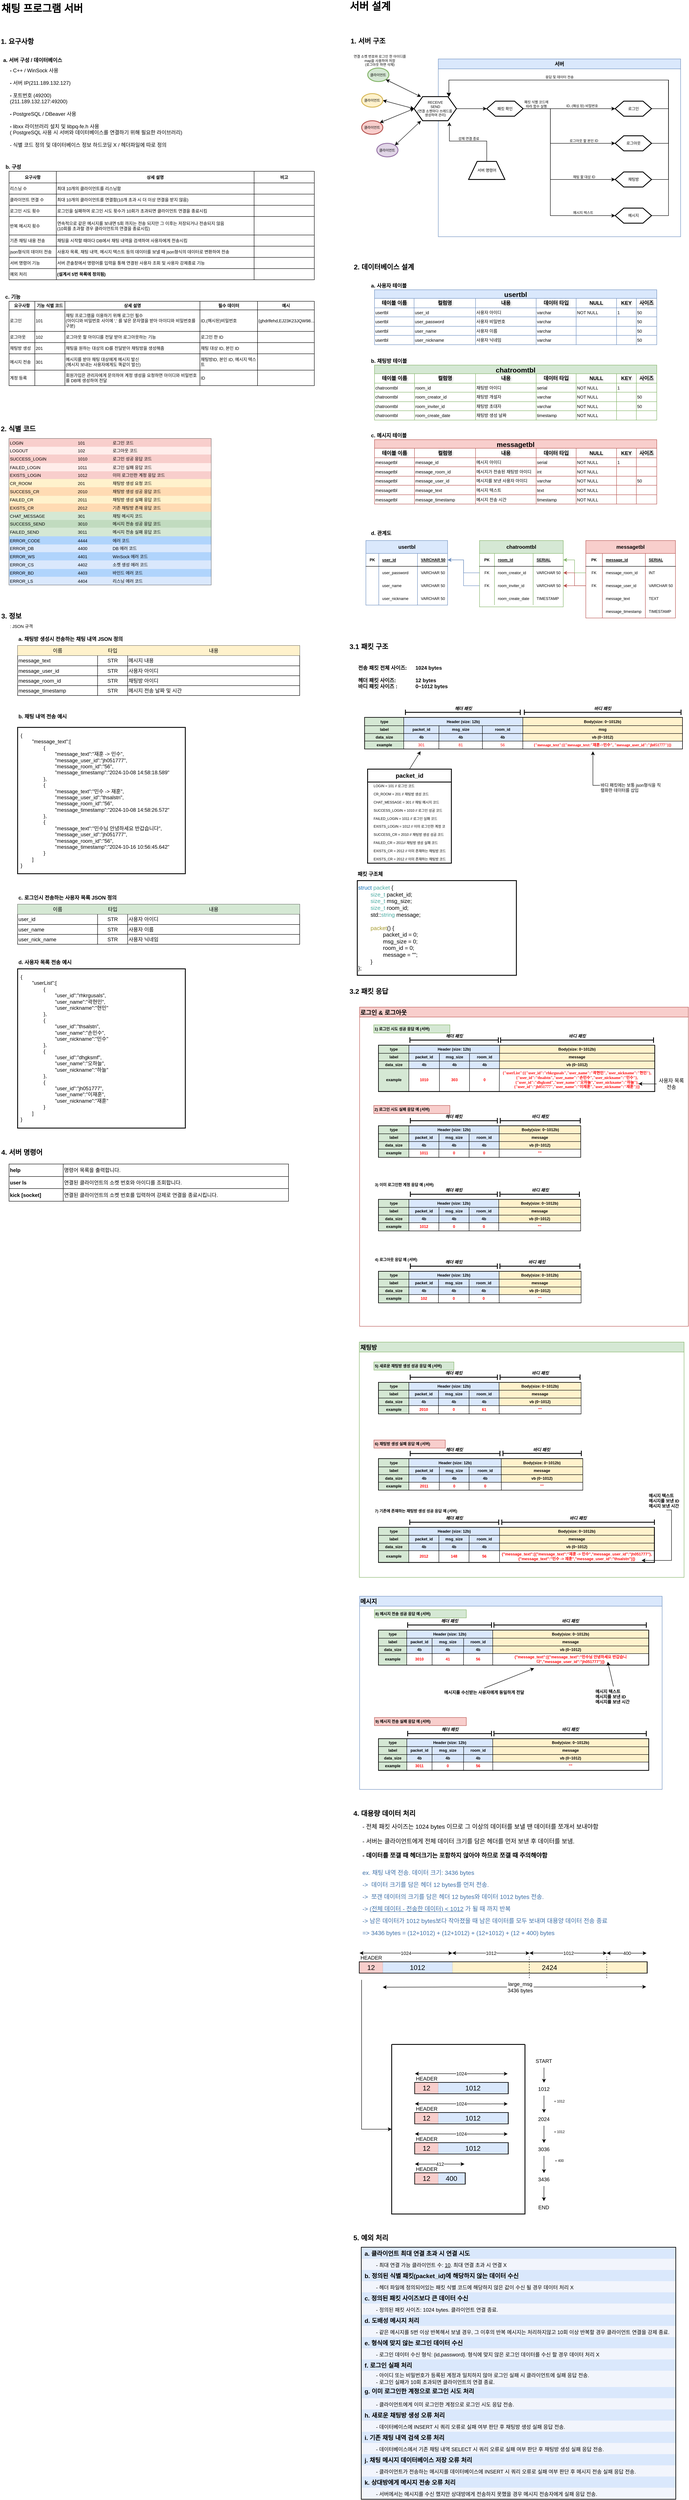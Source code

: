 <mxfile version="24.8.6">
  <diagram name="페이지-1" id="O_5YI7VtIbmLpw0LFxMn">
    <mxGraphModel dx="1010" dy="592" grid="1" gridSize="10" guides="1" tooltips="1" connect="1" arrows="1" fold="1" page="1" pageScale="1" pageWidth="827" pageHeight="1169" math="0" shadow="0">
      <root>
        <mxCell id="0" />
        <mxCell id="1" parent="0" />
        <mxCell id="0k6C3laeqcdQqS4-GQry-1" value="" style="shape=table;startSize=0;container=1;collapsible=0;childLayout=tableLayout;fontSize=12;" parent="1" vertex="1">
          <mxGeometry x="80" y="1580" width="656" height="116" as="geometry" />
        </mxCell>
        <mxCell id="0k6C3laeqcdQqS4-GQry-2" value="" style="shape=tableRow;horizontal=0;startSize=0;swimlaneHead=0;swimlaneBody=0;strokeColor=inherit;top=0;left=0;bottom=0;right=0;collapsible=0;dropTarget=0;fillColor=none;points=[[0,0.5],[1,0.5]];portConstraint=eastwest;fontSize=12;" parent="0k6C3laeqcdQqS4-GQry-1" vertex="1">
          <mxGeometry width="656" height="23" as="geometry" />
        </mxCell>
        <mxCell id="0k6C3laeqcdQqS4-GQry-3" value="이름" style="shape=partialRectangle;html=1;whiteSpace=wrap;connectable=0;strokeColor=#d6b656;overflow=hidden;fillColor=#fff2cc;top=0;left=0;bottom=0;right=0;pointerEvents=1;fontSize=12;labelBackgroundColor=none;" parent="0k6C3laeqcdQqS4-GQry-2" vertex="1">
          <mxGeometry width="186" height="23" as="geometry">
            <mxRectangle width="186" height="23" as="alternateBounds" />
          </mxGeometry>
        </mxCell>
        <mxCell id="0k6C3laeqcdQqS4-GQry-4" value="타입" style="shape=partialRectangle;html=1;whiteSpace=wrap;connectable=0;strokeColor=#d6b656;overflow=hidden;fillColor=#fff2cc;top=0;left=0;bottom=0;right=0;pointerEvents=1;fontSize=12;labelBackgroundColor=none;" parent="0k6C3laeqcdQqS4-GQry-2" vertex="1">
          <mxGeometry x="186" width="70" height="23" as="geometry">
            <mxRectangle width="70" height="23" as="alternateBounds" />
          </mxGeometry>
        </mxCell>
        <mxCell id="0k6C3laeqcdQqS4-GQry-5" value="내용" style="shape=partialRectangle;html=1;whiteSpace=wrap;connectable=0;strokeColor=#d6b656;overflow=hidden;fillColor=#fff2cc;top=0;left=0;bottom=0;right=0;pointerEvents=1;fontSize=12;" parent="0k6C3laeqcdQqS4-GQry-2" vertex="1">
          <mxGeometry x="256" width="400" height="23" as="geometry">
            <mxRectangle width="400" height="23" as="alternateBounds" />
          </mxGeometry>
        </mxCell>
        <mxCell id="0k6C3laeqcdQqS4-GQry-6" value="" style="shape=tableRow;horizontal=0;startSize=0;swimlaneHead=0;swimlaneBody=0;strokeColor=inherit;top=0;left=0;bottom=0;right=0;collapsible=0;dropTarget=0;fillColor=none;points=[[0,0.5],[1,0.5]];portConstraint=eastwest;fontSize=12;" parent="0k6C3laeqcdQqS4-GQry-1" vertex="1">
          <mxGeometry y="23" width="656" height="24" as="geometry" />
        </mxCell>
        <mxCell id="0k6C3laeqcdQqS4-GQry-7" value="message_text" style="shape=partialRectangle;html=1;whiteSpace=wrap;connectable=0;strokeColor=inherit;overflow=hidden;fillColor=none;top=0;left=0;bottom=0;right=0;pointerEvents=1;fontSize=12;align=left;fontColor=default;labelBorderColor=none;" parent="0k6C3laeqcdQqS4-GQry-6" vertex="1">
          <mxGeometry width="186" height="24" as="geometry">
            <mxRectangle width="186" height="24" as="alternateBounds" />
          </mxGeometry>
        </mxCell>
        <mxCell id="0k6C3laeqcdQqS4-GQry-8" value="STR" style="shape=partialRectangle;html=1;whiteSpace=wrap;connectable=0;strokeColor=inherit;overflow=hidden;fillColor=none;top=0;left=0;bottom=0;right=0;pointerEvents=1;fontSize=12;" parent="0k6C3laeqcdQqS4-GQry-6" vertex="1">
          <mxGeometry x="186" width="70" height="24" as="geometry">
            <mxRectangle width="70" height="24" as="alternateBounds" />
          </mxGeometry>
        </mxCell>
        <mxCell id="0k6C3laeqcdQqS4-GQry-9" value="메시지 내용" style="shape=partialRectangle;html=1;whiteSpace=wrap;connectable=0;strokeColor=inherit;overflow=hidden;fillColor=none;top=0;left=0;bottom=0;right=0;pointerEvents=1;fontSize=12;align=left;" parent="0k6C3laeqcdQqS4-GQry-6" vertex="1">
          <mxGeometry x="256" width="400" height="24" as="geometry">
            <mxRectangle width="400" height="24" as="alternateBounds" />
          </mxGeometry>
        </mxCell>
        <mxCell id="0k6C3laeqcdQqS4-GQry-10" value="" style="shape=tableRow;horizontal=0;startSize=0;swimlaneHead=0;swimlaneBody=0;strokeColor=inherit;top=0;left=0;bottom=0;right=0;collapsible=0;dropTarget=0;fillColor=none;points=[[0,0.5],[1,0.5]];portConstraint=eastwest;fontSize=12;" parent="0k6C3laeqcdQqS4-GQry-1" vertex="1">
          <mxGeometry y="47" width="656" height="23" as="geometry" />
        </mxCell>
        <mxCell id="0k6C3laeqcdQqS4-GQry-11" value="message_user_id" style="shape=partialRectangle;html=1;whiteSpace=wrap;connectable=0;strokeColor=inherit;overflow=hidden;fillColor=none;top=0;left=0;bottom=0;right=0;pointerEvents=1;fontSize=12;align=left;fontColor=default;labelBorderColor=none;" parent="0k6C3laeqcdQqS4-GQry-10" vertex="1">
          <mxGeometry width="186" height="23" as="geometry">
            <mxRectangle width="186" height="23" as="alternateBounds" />
          </mxGeometry>
        </mxCell>
        <mxCell id="0k6C3laeqcdQqS4-GQry-12" value="STR" style="shape=partialRectangle;html=1;whiteSpace=wrap;connectable=0;strokeColor=inherit;overflow=hidden;fillColor=none;top=0;left=0;bottom=0;right=0;pointerEvents=1;fontSize=12;" parent="0k6C3laeqcdQqS4-GQry-10" vertex="1">
          <mxGeometry x="186" width="70" height="23" as="geometry">
            <mxRectangle width="70" height="23" as="alternateBounds" />
          </mxGeometry>
        </mxCell>
        <mxCell id="0k6C3laeqcdQqS4-GQry-13" value="사용자 아이디" style="shape=partialRectangle;html=1;whiteSpace=wrap;connectable=0;strokeColor=inherit;overflow=hidden;fillColor=none;top=0;left=0;bottom=0;right=0;pointerEvents=1;fontSize=12;align=left;" parent="0k6C3laeqcdQqS4-GQry-10" vertex="1">
          <mxGeometry x="256" width="400" height="23" as="geometry">
            <mxRectangle width="400" height="23" as="alternateBounds" />
          </mxGeometry>
        </mxCell>
        <mxCell id="0k6C3laeqcdQqS4-GQry-26" style="shape=tableRow;horizontal=0;startSize=0;swimlaneHead=0;swimlaneBody=0;strokeColor=inherit;top=0;left=0;bottom=0;right=0;collapsible=0;dropTarget=0;fillColor=none;points=[[0,0.5],[1,0.5]];portConstraint=eastwest;fontSize=12;" parent="0k6C3laeqcdQqS4-GQry-1" vertex="1">
          <mxGeometry y="70" width="656" height="23" as="geometry" />
        </mxCell>
        <mxCell id="0k6C3laeqcdQqS4-GQry-27" value="message_room_id" style="shape=partialRectangle;html=1;whiteSpace=wrap;connectable=0;strokeColor=inherit;overflow=hidden;fillColor=none;top=0;left=0;bottom=0;right=0;pointerEvents=1;fontSize=12;align=left;fontColor=default;labelBorderColor=none;" parent="0k6C3laeqcdQqS4-GQry-26" vertex="1">
          <mxGeometry width="186" height="23" as="geometry">
            <mxRectangle width="186" height="23" as="alternateBounds" />
          </mxGeometry>
        </mxCell>
        <mxCell id="0k6C3laeqcdQqS4-GQry-28" value="STR" style="shape=partialRectangle;html=1;whiteSpace=wrap;connectable=0;strokeColor=inherit;overflow=hidden;fillColor=none;top=0;left=0;bottom=0;right=0;pointerEvents=1;fontSize=12;" parent="0k6C3laeqcdQqS4-GQry-26" vertex="1">
          <mxGeometry x="186" width="70" height="23" as="geometry">
            <mxRectangle width="70" height="23" as="alternateBounds" />
          </mxGeometry>
        </mxCell>
        <mxCell id="0k6C3laeqcdQqS4-GQry-29" value="채팅방 아이디" style="shape=partialRectangle;html=1;whiteSpace=wrap;connectable=0;strokeColor=inherit;overflow=hidden;fillColor=none;top=0;left=0;bottom=0;right=0;pointerEvents=1;fontSize=12;align=left;" parent="0k6C3laeqcdQqS4-GQry-26" vertex="1">
          <mxGeometry x="256" width="400" height="23" as="geometry">
            <mxRectangle width="400" height="23" as="alternateBounds" />
          </mxGeometry>
        </mxCell>
        <mxCell id="0k6C3laeqcdQqS4-GQry-14" style="shape=tableRow;horizontal=0;startSize=0;swimlaneHead=0;swimlaneBody=0;strokeColor=inherit;top=0;left=0;bottom=0;right=0;collapsible=0;dropTarget=0;fillColor=none;points=[[0,0.5],[1,0.5]];portConstraint=eastwest;fontSize=12;" parent="0k6C3laeqcdQqS4-GQry-1" vertex="1">
          <mxGeometry y="93" width="656" height="23" as="geometry" />
        </mxCell>
        <mxCell id="0k6C3laeqcdQqS4-GQry-15" value="message_timestamp" style="shape=partialRectangle;html=1;whiteSpace=wrap;connectable=0;strokeColor=inherit;overflow=hidden;fillColor=none;top=0;left=0;bottom=0;right=0;pointerEvents=1;fontSize=12;align=left;fontColor=default;labelBorderColor=none;" parent="0k6C3laeqcdQqS4-GQry-14" vertex="1">
          <mxGeometry width="186" height="23" as="geometry">
            <mxRectangle width="186" height="23" as="alternateBounds" />
          </mxGeometry>
        </mxCell>
        <mxCell id="0k6C3laeqcdQqS4-GQry-16" value="STR" style="shape=partialRectangle;html=1;whiteSpace=wrap;connectable=0;strokeColor=inherit;overflow=hidden;fillColor=none;top=0;left=0;bottom=0;right=0;pointerEvents=1;fontSize=12;" parent="0k6C3laeqcdQqS4-GQry-14" vertex="1">
          <mxGeometry x="186" width="70" height="23" as="geometry">
            <mxRectangle width="70" height="23" as="alternateBounds" />
          </mxGeometry>
        </mxCell>
        <mxCell id="0k6C3laeqcdQqS4-GQry-17" value="메시지 전송 날짜 및 시간" style="shape=partialRectangle;html=1;whiteSpace=wrap;connectable=0;strokeColor=inherit;overflow=hidden;fillColor=none;top=0;left=0;bottom=0;right=0;pointerEvents=1;fontSize=12;align=left;" parent="0k6C3laeqcdQqS4-GQry-14" vertex="1">
          <mxGeometry x="256" width="400" height="23" as="geometry">
            <mxRectangle width="400" height="23" as="alternateBounds" />
          </mxGeometry>
        </mxCell>
        <mxCell id="0k6C3laeqcdQqS4-GQry-22" value="a. 채팅방 생성시 전송하는 채팅 내역 JSON 정의" style="text;html=1;align=left;verticalAlign=middle;whiteSpace=wrap;rounded=0;fontStyle=1" parent="1" vertex="1">
          <mxGeometry x="80" y="1550" width="290" height="30" as="geometry" />
        </mxCell>
        <mxCell id="0k6C3laeqcdQqS4-GQry-23" value="&lt;font style=&quot;font-size: 16px;&quot;&gt;3. 정보&lt;/font&gt;" style="text;html=1;align=left;verticalAlign=middle;whiteSpace=wrap;rounded=0;fontStyle=1" parent="1" vertex="1">
          <mxGeometry x="40" y="1500" width="70" height="22" as="geometry" />
        </mxCell>
        <mxCell id="0k6C3laeqcdQqS4-GQry-24" value=": JSON 규격" style="text;html=1;align=left;verticalAlign=middle;whiteSpace=wrap;rounded=0;fontSize=10;" parent="1" vertex="1">
          <mxGeometry x="60" y="1520" width="70" height="30" as="geometry" />
        </mxCell>
        <mxCell id="0k6C3laeqcdQqS4-GQry-25" value="b. 채팅 내역 전송 예시" style="text;html=1;align=left;verticalAlign=middle;whiteSpace=wrap;rounded=0;fontStyle=1" parent="1" vertex="1">
          <mxGeometry x="80" y="1730" width="290" height="30" as="geometry" />
        </mxCell>
        <mxCell id="0k6C3laeqcdQqS4-GQry-30" value="{&lt;div&gt;&lt;span style=&quot;white-space: pre;&quot;&gt;&#x9;&lt;/span&gt;&quot;message_text&quot;:[&lt;/div&gt;&lt;div&gt;&lt;span style=&quot;white-space: pre;&quot;&gt;&#x9;&lt;/span&gt;&lt;span style=&quot;white-space: pre;&quot;&gt;&#x9;&lt;/span&gt;{&lt;/div&gt;&lt;div&gt;&lt;span style=&quot;white-space: pre;&quot;&gt;&#x9;&lt;/span&gt;&lt;span style=&quot;white-space: pre;&quot;&gt;&#x9;&lt;/span&gt;&lt;span style=&quot;white-space: pre;&quot;&gt;&#x9;&lt;/span&gt;&quot;message_text&quot;:&quot;재훈 -&amp;gt; 민수&quot;,&lt;/div&gt;&lt;div&gt;&lt;span style=&quot;white-space: pre;&quot;&gt;&#x9;&lt;/span&gt;&lt;span style=&quot;white-space: pre;&quot;&gt;&#x9;&lt;/span&gt;&lt;span style=&quot;white-space: pre;&quot;&gt;&#x9;&lt;/span&gt;&quot;message_user_id&quot;:&quot;jh051777&quot;,&lt;/div&gt;&lt;div&gt;&lt;span style=&quot;white-space: pre;&quot;&gt;&#x9;&lt;/span&gt;&lt;span style=&quot;white-space: pre;&quot;&gt;&#x9;&lt;/span&gt;&lt;span style=&quot;white-space: pre;&quot;&gt;&#x9;&lt;/span&gt;&quot;message_room_id&quot;:&quot;56&quot;,&lt;br&gt;&lt;/div&gt;&lt;div&gt;&lt;span style=&quot;white-space: pre;&quot;&gt;&#x9;&lt;/span&gt;&lt;span style=&quot;white-space: pre;&quot;&gt;&#x9;&lt;/span&gt;&lt;span style=&quot;white-space: pre;&quot;&gt;&#x9;&lt;/span&gt;&quot;message_timestamp&quot;:&quot;2024-10-08 14:58:18.589&quot;&lt;br&gt;&lt;/div&gt;&lt;div&gt;&lt;span style=&quot;white-space: pre;&quot;&gt;&#x9;&lt;/span&gt;&lt;span style=&quot;white-space: pre;&quot;&gt;&#x9;&lt;/span&gt;},&lt;/div&gt;&lt;div&gt;&lt;span style=&quot;white-space: pre;&quot;&gt;&#x9;&lt;/span&gt;&lt;span style=&quot;white-space: pre;&quot;&gt;&#x9;&lt;/span&gt;{&lt;/div&gt;&lt;div&gt;&lt;span style=&quot;white-space: pre;&quot;&gt;&#x9;&lt;/span&gt;&lt;span style=&quot;white-space: pre;&quot;&gt;&#x9;&lt;/span&gt;&lt;span style=&quot;white-space: pre;&quot;&gt;&#x9;&lt;/span&gt;&quot;message_text&quot;:&quot;민수 -&amp;gt; 재훈&quot;,&lt;/div&gt;&lt;div&gt;&lt;span style=&quot;white-space: pre;&quot;&gt;&#x9;&lt;/span&gt;&lt;span style=&quot;white-space: pre;&quot;&gt;&#x9;&lt;/span&gt;&lt;span style=&quot;white-space: pre;&quot;&gt;&#x9;&lt;/span&gt;&quot;message_user_id&quot;:&quot;thsalstn&quot;,&lt;/div&gt;&lt;div&gt;&lt;span style=&quot;white-space: pre;&quot;&gt;&#x9;&lt;/span&gt;&lt;span style=&quot;white-space: pre;&quot;&gt;&#x9;&lt;/span&gt;&lt;span style=&quot;white-space: pre;&quot;&gt;&#x9;&lt;/span&gt;&quot;message_room_id&quot;:&quot;56&quot;,&lt;br&gt;&lt;/div&gt;&lt;div&gt;&lt;span style=&quot;white-space: pre;&quot;&gt;&#x9;&lt;/span&gt;&lt;span style=&quot;white-space: pre;&quot;&gt;&#x9;&lt;/span&gt;&lt;span style=&quot;white-space: pre;&quot;&gt;&#x9;&lt;/span&gt;&quot;message_timestamp&quot;:&quot;2024-10-08 14:58:26.572&quot;&lt;br&gt;&lt;/div&gt;&lt;div&gt;&lt;span style=&quot;white-space: pre;&quot;&gt;&#x9;&lt;/span&gt;&lt;span style=&quot;white-space: pre;&quot;&gt;&#x9;&lt;/span&gt;},&lt;/div&gt;&lt;div&gt;&lt;span style=&quot;white-space: pre;&quot;&gt;&#x9;&lt;/span&gt;&lt;span style=&quot;white-space: pre;&quot;&gt;&#x9;&lt;/span&gt;{&lt;/div&gt;&lt;div&gt;&lt;span style=&quot;white-space: pre;&quot;&gt;&#x9;&lt;/span&gt;&lt;span style=&quot;white-space: pre;&quot;&gt;&#x9;&lt;/span&gt;&lt;span style=&quot;white-space: pre;&quot;&gt;&#x9;&lt;/span&gt;&quot;message_text&quot;:&quot;민수님 안녕하세요 반갑습니다&quot;,&lt;/div&gt;&lt;div&gt;&lt;span style=&quot;white-space: pre;&quot;&gt;&#x9;&lt;/span&gt;&lt;span style=&quot;white-space: pre;&quot;&gt;&#x9;&lt;/span&gt;&lt;span style=&quot;white-space: pre;&quot;&gt;&#x9;&lt;/span&gt;&quot;message_user_id&quot;:&quot;jh051777&quot;,&lt;/div&gt;&lt;div&gt;&lt;span style=&quot;white-space: pre;&quot;&gt;&#x9;&lt;/span&gt;&lt;span style=&quot;white-space: pre;&quot;&gt;&#x9;&lt;/span&gt;&lt;span style=&quot;white-space: pre;&quot;&gt;&#x9;&lt;/span&gt;&quot;message_room_id&quot;:&quot;56&quot;,&lt;br&gt;&lt;/div&gt;&lt;div&gt;&lt;span style=&quot;white-space: pre;&quot;&gt;&#x9;&lt;/span&gt;&lt;span style=&quot;white-space: pre;&quot;&gt;&#x9;&lt;/span&gt;&lt;span style=&quot;white-space: pre;&quot;&gt;&#x9;&lt;/span&gt;&quot;message_timestamp&quot;:&quot;2024-10-16 10:56:45.642&quot;&lt;br&gt;&lt;/div&gt;&lt;div&gt;&lt;span style=&quot;white-space: pre;&quot;&gt;&#x9;&lt;/span&gt;&lt;span style=&quot;white-space: pre;&quot;&gt;&#x9;&lt;/span&gt;}&lt;/div&gt;&lt;div&gt;&lt;span style=&quot;white-space: pre;&quot;&gt;&#x9;&lt;/span&gt;]&lt;br&gt;&lt;/div&gt;&lt;div&gt;}&lt;/div&gt;" style="rounded=0;whiteSpace=wrap;html=1;align=left;verticalAlign=top;spacing=7;strokeWidth=2;" parent="1" vertex="1">
          <mxGeometry x="80" y="1770" width="390" height="340" as="geometry" />
        </mxCell>
        <mxCell id="9SRofgldqzQvd813DJrO-1" value="&lt;font style=&quot;font-size: 16px;&quot;&gt;4. 서버 명령어&lt;/font&gt;" style="text;html=1;align=left;verticalAlign=top;whiteSpace=wrap;rounded=0;fontFamily=Helvetica;fontSize=16;fontColor=default;fontStyle=1;labelBorderColor=none;" parent="1" vertex="1">
          <mxGeometry x="40" y="2741" width="120" height="30" as="geometry" />
        </mxCell>
        <mxCell id="9SRofgldqzQvd813DJrO-2" value="" style="shape=table;startSize=0;container=1;collapsible=0;childLayout=tableLayout;fontSize=16;rounded=0;fillStyle=solid;strokeColor=default;strokeWidth=1;align=center;verticalAlign=middle;swimlaneFillColor=none;fontFamily=Helvetica;fontColor=default;fontStyle=1;labelBorderColor=none;fillColor=default;" parent="1" vertex="1">
          <mxGeometry x="60" y="2784.5" width="650" height="86.5" as="geometry" />
        </mxCell>
        <mxCell id="9SRofgldqzQvd813DJrO-3" value="" style="shape=tableRow;horizontal=0;startSize=0;swimlaneHead=0;swimlaneBody=0;strokeColor=inherit;top=0;left=0;bottom=0;right=0;collapsible=0;dropTarget=0;fillColor=none;points=[[0,0.5],[1,0.5]];portConstraint=eastwest;fontSize=16;rounded=0;fillStyle=solid;strokeWidth=1;align=center;verticalAlign=middle;swimlaneFillColor=none;fontFamily=Helvetica;fontColor=default;fontStyle=1;labelBorderColor=none;" parent="9SRofgldqzQvd813DJrO-2" vertex="1">
          <mxGeometry width="650" height="29" as="geometry" />
        </mxCell>
        <mxCell id="9SRofgldqzQvd813DJrO-4" value="help" style="shape=partialRectangle;html=1;whiteSpace=wrap;connectable=0;strokeColor=inherit;overflow=hidden;fillColor=none;top=0;left=0;bottom=0;right=0;pointerEvents=1;fontSize=12;rounded=0;fillStyle=solid;strokeWidth=1;align=left;verticalAlign=middle;swimlaneFillColor=none;fontFamily=Helvetica;fontColor=default;fontStyle=1;labelBorderColor=none;" parent="9SRofgldqzQvd813DJrO-3" vertex="1">
          <mxGeometry width="126" height="29" as="geometry">
            <mxRectangle width="126" height="29" as="alternateBounds" />
          </mxGeometry>
        </mxCell>
        <mxCell id="9SRofgldqzQvd813DJrO-5" value="명령어 목록을 출력합니다." style="shape=partialRectangle;html=1;whiteSpace=wrap;connectable=0;strokeColor=inherit;overflow=hidden;fillColor=none;top=0;left=0;bottom=0;right=0;pointerEvents=1;fontSize=12;rounded=0;fillStyle=solid;strokeWidth=1;align=left;verticalAlign=middle;swimlaneFillColor=none;fontFamily=Helvetica;fontColor=default;fontStyle=0;labelBorderColor=none;" parent="9SRofgldqzQvd813DJrO-3" vertex="1">
          <mxGeometry x="126" width="524" height="29" as="geometry">
            <mxRectangle width="524" height="29" as="alternateBounds" />
          </mxGeometry>
        </mxCell>
        <mxCell id="9SRofgldqzQvd813DJrO-6" value="" style="shape=tableRow;horizontal=0;startSize=0;swimlaneHead=0;swimlaneBody=0;strokeColor=inherit;top=0;left=0;bottom=0;right=0;collapsible=0;dropTarget=0;fillColor=none;points=[[0,0.5],[1,0.5]];portConstraint=eastwest;fontSize=16;rounded=0;fillStyle=solid;strokeWidth=1;align=center;verticalAlign=middle;swimlaneFillColor=none;fontFamily=Helvetica;fontColor=default;fontStyle=1;labelBorderColor=none;" parent="9SRofgldqzQvd813DJrO-2" vertex="1">
          <mxGeometry y="29" width="650" height="28" as="geometry" />
        </mxCell>
        <mxCell id="9SRofgldqzQvd813DJrO-7" value="user ls" style="shape=partialRectangle;html=1;whiteSpace=wrap;connectable=0;strokeColor=inherit;overflow=hidden;fillColor=none;top=0;left=0;bottom=0;right=0;pointerEvents=1;fontSize=12;rounded=0;fillStyle=solid;strokeWidth=1;align=left;verticalAlign=middle;swimlaneFillColor=none;fontFamily=Helvetica;fontColor=default;fontStyle=1;labelBorderColor=none;" parent="9SRofgldqzQvd813DJrO-6" vertex="1">
          <mxGeometry width="126" height="28" as="geometry">
            <mxRectangle width="126" height="28" as="alternateBounds" />
          </mxGeometry>
        </mxCell>
        <mxCell id="9SRofgldqzQvd813DJrO-8" value="연결된 클라이언트의 소켓 번호와 아이디를 조회합니다." style="shape=partialRectangle;html=1;whiteSpace=wrap;connectable=0;strokeColor=inherit;overflow=hidden;fillColor=none;top=0;left=0;bottom=0;right=0;pointerEvents=1;fontSize=12;rounded=0;fillStyle=solid;strokeWidth=1;align=left;verticalAlign=middle;swimlaneFillColor=none;fontFamily=Helvetica;fontColor=default;fontStyle=0;labelBorderColor=none;" parent="9SRofgldqzQvd813DJrO-6" vertex="1">
          <mxGeometry x="126" width="524" height="28" as="geometry">
            <mxRectangle width="524" height="28" as="alternateBounds" />
          </mxGeometry>
        </mxCell>
        <mxCell id="9SRofgldqzQvd813DJrO-9" value="" style="shape=tableRow;horizontal=0;startSize=0;swimlaneHead=0;swimlaneBody=0;strokeColor=inherit;top=0;left=0;bottom=0;right=0;collapsible=0;dropTarget=0;fillColor=none;points=[[0,0.5],[1,0.5]];portConstraint=eastwest;fontSize=16;rounded=0;fillStyle=solid;strokeWidth=1;align=center;verticalAlign=middle;swimlaneFillColor=none;fontFamily=Helvetica;fontColor=default;fontStyle=1;labelBorderColor=none;" parent="9SRofgldqzQvd813DJrO-2" vertex="1">
          <mxGeometry y="57" width="650" height="30" as="geometry" />
        </mxCell>
        <mxCell id="9SRofgldqzQvd813DJrO-10" value="kick [socket]" style="shape=partialRectangle;html=1;whiteSpace=wrap;connectable=0;strokeColor=inherit;overflow=hidden;fillColor=none;top=0;left=0;bottom=0;right=0;pointerEvents=1;fontSize=12;rounded=0;fillStyle=solid;strokeWidth=1;align=left;verticalAlign=middle;swimlaneFillColor=none;fontFamily=Helvetica;fontColor=default;fontStyle=1;labelBorderColor=none;" parent="9SRofgldqzQvd813DJrO-9" vertex="1">
          <mxGeometry width="126" height="30" as="geometry">
            <mxRectangle width="126" height="30" as="alternateBounds" />
          </mxGeometry>
        </mxCell>
        <mxCell id="9SRofgldqzQvd813DJrO-11" value="연결된 클라이언트의 소켓 번호를 입력하여 강제로 연결을 종료시킵니다." style="shape=partialRectangle;html=1;whiteSpace=wrap;connectable=0;strokeColor=inherit;overflow=hidden;fillColor=none;top=0;left=0;bottom=0;right=0;pointerEvents=1;fontSize=12;rounded=0;fillStyle=solid;strokeWidth=1;align=left;verticalAlign=middle;swimlaneFillColor=none;fontFamily=Helvetica;fontColor=default;fontStyle=0;labelBorderColor=none;" parent="9SRofgldqzQvd813DJrO-9" vertex="1">
          <mxGeometry x="126" width="524" height="30" as="geometry">
            <mxRectangle width="524" height="30" as="alternateBounds" />
          </mxGeometry>
        </mxCell>
        <mxCell id="9SRofgldqzQvd813DJrO-12" value="&lt;font style=&quot;font-size: 16px;&quot;&gt;2. 식별 코드&lt;/font&gt;" style="text;html=1;align=left;verticalAlign=top;whiteSpace=wrap;rounded=0;fontFamily=Helvetica;fontSize=16;fontColor=default;fontStyle=1;labelBorderColor=none;" parent="1" vertex="1">
          <mxGeometry x="39" y="1060" width="120" height="30" as="geometry" />
        </mxCell>
        <mxCell id="9SRofgldqzQvd813DJrO-13" value="" style="shape=table;startSize=0;container=1;collapsible=0;childLayout=tableLayout;fontSize=12;fillColor=#b0d4fc;" parent="1" vertex="1">
          <mxGeometry x="60" y="1099" width="470" height="340" as="geometry" />
        </mxCell>
        <mxCell id="9SRofgldqzQvd813DJrO-14" value="" style="shape=tableRow;horizontal=0;startSize=0;swimlaneHead=0;swimlaneBody=0;strokeColor=inherit;top=0;left=0;bottom=0;right=0;collapsible=0;dropTarget=0;fillColor=none;points=[[0,0.5],[1,0.5]];portConstraint=eastwest;fontSize=16;" parent="9SRofgldqzQvd813DJrO-13" vertex="1">
          <mxGeometry width="470" height="19" as="geometry" />
        </mxCell>
        <mxCell id="9SRofgldqzQvd813DJrO-15" value="LOGIN" style="shape=partialRectangle;html=1;whiteSpace=wrap;connectable=0;strokeColor=#FAF6F4;overflow=hidden;fillColor=#f8cecc;top=0;left=0;bottom=0;right=0;pointerEvents=1;fontSize=10;align=left;labelBackgroundColor=none;strokeWidth=11;" parent="9SRofgldqzQvd813DJrO-14" vertex="1">
          <mxGeometry width="158" height="19" as="geometry">
            <mxRectangle width="158" height="19" as="alternateBounds" />
          </mxGeometry>
        </mxCell>
        <mxCell id="9SRofgldqzQvd813DJrO-16" value="101" style="shape=partialRectangle;html=1;whiteSpace=wrap;connectable=0;strokeColor=#FAF6F4;overflow=hidden;fillColor=#f8cecc;top=0;left=0;bottom=0;right=0;pointerEvents=1;fontSize=10;align=left;labelBackgroundColor=none;strokeWidth=11;" parent="9SRofgldqzQvd813DJrO-14" vertex="1">
          <mxGeometry x="158" width="81" height="19" as="geometry">
            <mxRectangle width="81" height="19" as="alternateBounds" />
          </mxGeometry>
        </mxCell>
        <mxCell id="9SRofgldqzQvd813DJrO-17" value="로그인 코드" style="shape=partialRectangle;html=1;whiteSpace=wrap;connectable=0;strokeColor=#FAF6F4;overflow=hidden;fillColor=#f8cecc;top=0;left=0;bottom=0;right=0;pointerEvents=1;fontSize=10;align=left;labelBackgroundColor=none;strokeWidth=11;" parent="9SRofgldqzQvd813DJrO-14" vertex="1">
          <mxGeometry x="239" width="231" height="19" as="geometry">
            <mxRectangle width="231" height="19" as="alternateBounds" />
          </mxGeometry>
        </mxCell>
        <mxCell id="9SRofgldqzQvd813DJrO-18" value="" style="shape=tableRow;horizontal=0;startSize=0;swimlaneHead=0;swimlaneBody=0;strokeColor=inherit;top=0;left=0;bottom=0;right=0;collapsible=0;dropTarget=0;fillColor=none;points=[[0,0.5],[1,0.5]];portConstraint=eastwest;fontSize=16;" parent="9SRofgldqzQvd813DJrO-13" vertex="1">
          <mxGeometry y="19" width="470" height="18" as="geometry" />
        </mxCell>
        <mxCell id="9SRofgldqzQvd813DJrO-19" value="LOGOUT" style="shape=partialRectangle;html=1;whiteSpace=wrap;connectable=0;strokeColor=#FAF6F4;overflow=hidden;fillColor=#FFEDEB;top=0;left=0;bottom=0;right=0;pointerEvents=1;fontSize=10;align=left;labelBackgroundColor=none;strokeWidth=11;" parent="9SRofgldqzQvd813DJrO-18" vertex="1">
          <mxGeometry width="158" height="18" as="geometry">
            <mxRectangle width="158" height="18" as="alternateBounds" />
          </mxGeometry>
        </mxCell>
        <mxCell id="9SRofgldqzQvd813DJrO-20" value="102" style="shape=partialRectangle;html=1;whiteSpace=wrap;connectable=0;strokeColor=#FAF6F4;overflow=hidden;fillColor=#FFEDEB;top=0;left=0;bottom=0;right=0;pointerEvents=1;fontSize=10;align=left;labelBackgroundColor=none;strokeWidth=11;" parent="9SRofgldqzQvd813DJrO-18" vertex="1">
          <mxGeometry x="158" width="81" height="18" as="geometry">
            <mxRectangle width="81" height="18" as="alternateBounds" />
          </mxGeometry>
        </mxCell>
        <mxCell id="9SRofgldqzQvd813DJrO-21" value="로그아웃 코드" style="shape=partialRectangle;html=1;whiteSpace=wrap;connectable=0;strokeColor=#FAF6F4;overflow=hidden;fillColor=#FFEDEB;top=0;left=0;bottom=0;right=0;pointerEvents=1;fontSize=10;align=left;labelBackgroundColor=none;strokeWidth=11;" parent="9SRofgldqzQvd813DJrO-18" vertex="1">
          <mxGeometry x="239" width="231" height="18" as="geometry">
            <mxRectangle width="231" height="18" as="alternateBounds" />
          </mxGeometry>
        </mxCell>
        <mxCell id="9SRofgldqzQvd813DJrO-54" style="shape=tableRow;horizontal=0;startSize=0;swimlaneHead=0;swimlaneBody=0;strokeColor=inherit;top=0;left=0;bottom=0;right=0;collapsible=0;dropTarget=0;fillColor=none;points=[[0,0.5],[1,0.5]];portConstraint=eastwest;fontSize=16;" parent="9SRofgldqzQvd813DJrO-13" vertex="1">
          <mxGeometry y="37" width="470" height="20" as="geometry" />
        </mxCell>
        <mxCell id="9SRofgldqzQvd813DJrO-55" value="SUCCESS_LOGIN" style="shape=partialRectangle;html=1;whiteSpace=wrap;connectable=0;strokeColor=#FAF6F4;overflow=hidden;fillColor=#f8cecc;top=0;left=0;bottom=0;right=0;pointerEvents=1;fontSize=10;align=left;labelBackgroundColor=none;strokeWidth=11;" parent="9SRofgldqzQvd813DJrO-54" vertex="1">
          <mxGeometry width="158" height="20" as="geometry">
            <mxRectangle width="158" height="20" as="alternateBounds" />
          </mxGeometry>
        </mxCell>
        <mxCell id="9SRofgldqzQvd813DJrO-56" value="1010" style="shape=partialRectangle;html=1;whiteSpace=wrap;connectable=0;strokeColor=#FAF6F4;overflow=hidden;fillColor=#f8cecc;top=0;left=0;bottom=0;right=0;pointerEvents=1;fontSize=10;align=left;labelBackgroundColor=none;strokeWidth=11;" parent="9SRofgldqzQvd813DJrO-54" vertex="1">
          <mxGeometry x="158" width="81" height="20" as="geometry">
            <mxRectangle width="81" height="20" as="alternateBounds" />
          </mxGeometry>
        </mxCell>
        <mxCell id="9SRofgldqzQvd813DJrO-57" value="로그인 성공 응답 코드" style="shape=partialRectangle;html=1;whiteSpace=wrap;connectable=0;strokeColor=#FAF6F4;overflow=hidden;fillColor=#f8cecc;top=0;left=0;bottom=0;right=0;pointerEvents=1;fontSize=10;align=left;labelBackgroundColor=none;strokeWidth=11;" parent="9SRofgldqzQvd813DJrO-54" vertex="1">
          <mxGeometry x="239" width="231" height="20" as="geometry">
            <mxRectangle width="231" height="20" as="alternateBounds" />
          </mxGeometry>
        </mxCell>
        <mxCell id="9SRofgldqzQvd813DJrO-50" style="shape=tableRow;horizontal=0;startSize=0;swimlaneHead=0;swimlaneBody=0;strokeColor=inherit;top=0;left=0;bottom=0;right=0;collapsible=0;dropTarget=0;fillColor=none;points=[[0,0.5],[1,0.5]];portConstraint=eastwest;fontSize=16;" parent="9SRofgldqzQvd813DJrO-13" vertex="1">
          <mxGeometry y="57" width="470" height="19" as="geometry" />
        </mxCell>
        <mxCell id="9SRofgldqzQvd813DJrO-51" value="FAILED_LOGIN" style="shape=partialRectangle;html=1;whiteSpace=wrap;connectable=0;strokeColor=#FAF6F4;overflow=hidden;fillColor=#ffedea;top=0;left=0;bottom=0;right=0;pointerEvents=1;fontSize=10;align=left;strokeWidth=11;" parent="9SRofgldqzQvd813DJrO-50" vertex="1">
          <mxGeometry width="158" height="19" as="geometry">
            <mxRectangle width="158" height="19" as="alternateBounds" />
          </mxGeometry>
        </mxCell>
        <mxCell id="9SRofgldqzQvd813DJrO-52" value="1011" style="shape=partialRectangle;html=1;whiteSpace=wrap;connectable=0;strokeColor=#FAF6F4;overflow=hidden;fillColor=#ffedea;top=0;left=0;bottom=0;right=0;pointerEvents=1;fontSize=10;align=left;strokeWidth=11;" parent="9SRofgldqzQvd813DJrO-50" vertex="1">
          <mxGeometry x="158" width="81" height="19" as="geometry">
            <mxRectangle width="81" height="19" as="alternateBounds" />
          </mxGeometry>
        </mxCell>
        <mxCell id="9SRofgldqzQvd813DJrO-53" value="로그인 실패 응답 코드" style="shape=partialRectangle;html=1;whiteSpace=wrap;connectable=0;strokeColor=#FAF6F4;overflow=hidden;fillColor=#ffedea;top=0;left=0;bottom=0;right=0;pointerEvents=1;fontSize=10;align=left;strokeWidth=11;" parent="9SRofgldqzQvd813DJrO-50" vertex="1">
          <mxGeometry x="239" width="231" height="19" as="geometry">
            <mxRectangle width="231" height="19" as="alternateBounds" />
          </mxGeometry>
        </mxCell>
        <mxCell id="9SRofgldqzQvd813DJrO-46" style="shape=tableRow;horizontal=0;startSize=0;swimlaneHead=0;swimlaneBody=0;strokeColor=inherit;top=0;left=0;bottom=0;right=0;collapsible=0;dropTarget=0;fillColor=none;points=[[0,0.5],[1,0.5]];portConstraint=eastwest;fontSize=16;" parent="9SRofgldqzQvd813DJrO-13" vertex="1">
          <mxGeometry y="76" width="470" height="18" as="geometry" />
        </mxCell>
        <mxCell id="9SRofgldqzQvd813DJrO-47" value="EXISTS_LOGIN" style="shape=partialRectangle;html=1;whiteSpace=wrap;connectable=0;strokeColor=#FAF6F4;overflow=hidden;fillColor=#f8cecc;top=0;left=0;bottom=0;right=0;pointerEvents=1;fontSize=10;align=left;strokeWidth=11;" parent="9SRofgldqzQvd813DJrO-46" vertex="1">
          <mxGeometry width="158" height="18" as="geometry">
            <mxRectangle width="158" height="18" as="alternateBounds" />
          </mxGeometry>
        </mxCell>
        <mxCell id="9SRofgldqzQvd813DJrO-48" value="1012" style="shape=partialRectangle;html=1;whiteSpace=wrap;connectable=0;strokeColor=#FAF6F4;overflow=hidden;fillColor=#f8cecc;top=0;left=0;bottom=0;right=0;pointerEvents=1;fontSize=10;align=left;strokeWidth=11;" parent="9SRofgldqzQvd813DJrO-46" vertex="1">
          <mxGeometry x="158" width="81" height="18" as="geometry">
            <mxRectangle width="81" height="18" as="alternateBounds" />
          </mxGeometry>
        </mxCell>
        <mxCell id="9SRofgldqzQvd813DJrO-49" value="이미 로그인한 계정 응답 코드" style="shape=partialRectangle;html=1;whiteSpace=wrap;connectable=0;strokeColor=#FAF6F4;overflow=hidden;fillColor=#f8cecc;top=0;left=0;bottom=0;right=0;pointerEvents=1;fontSize=10;align=left;strokeWidth=11;" parent="9SRofgldqzQvd813DJrO-46" vertex="1">
          <mxGeometry x="239" width="231" height="18" as="geometry">
            <mxRectangle width="231" height="18" as="alternateBounds" />
          </mxGeometry>
        </mxCell>
        <mxCell id="9SRofgldqzQvd813DJrO-22" value="" style="shape=tableRow;horizontal=0;startSize=0;swimlaneHead=0;swimlaneBody=0;strokeColor=inherit;top=0;left=0;bottom=0;right=0;collapsible=0;dropTarget=0;fillColor=none;points=[[0,0.5],[1,0.5]];portConstraint=eastwest;fontSize=16;" parent="9SRofgldqzQvd813DJrO-13" vertex="1">
          <mxGeometry y="94" width="470" height="19" as="geometry" />
        </mxCell>
        <mxCell id="9SRofgldqzQvd813DJrO-23" value="CR_ROOM" style="shape=partialRectangle;html=1;whiteSpace=wrap;connectable=0;strokeColor=#FAF6F4;overflow=hidden;fillColor=#fff2cc;top=0;left=0;bottom=0;right=0;pointerEvents=1;fontSize=10;align=left;strokeWidth=11;" parent="9SRofgldqzQvd813DJrO-22" vertex="1">
          <mxGeometry width="158" height="19" as="geometry">
            <mxRectangle width="158" height="19" as="alternateBounds" />
          </mxGeometry>
        </mxCell>
        <mxCell id="9SRofgldqzQvd813DJrO-24" value="201" style="shape=partialRectangle;html=1;whiteSpace=wrap;connectable=0;strokeColor=#FAF6F4;overflow=hidden;fillColor=#fff2cc;top=0;left=0;bottom=0;right=0;pointerEvents=1;fontSize=10;align=left;strokeWidth=11;" parent="9SRofgldqzQvd813DJrO-22" vertex="1">
          <mxGeometry x="158" width="81" height="19" as="geometry">
            <mxRectangle width="81" height="19" as="alternateBounds" />
          </mxGeometry>
        </mxCell>
        <mxCell id="9SRofgldqzQvd813DJrO-25" value="채팅방 생성 요청 코드" style="shape=partialRectangle;html=1;whiteSpace=wrap;connectable=0;strokeColor=#FAF6F4;overflow=hidden;fillColor=#fff2cc;top=0;left=0;bottom=0;right=0;pointerEvents=1;fontSize=10;align=left;strokeWidth=11;" parent="9SRofgldqzQvd813DJrO-22" vertex="1">
          <mxGeometry x="239" width="231" height="19" as="geometry">
            <mxRectangle width="231" height="19" as="alternateBounds" />
          </mxGeometry>
        </mxCell>
        <mxCell id="9SRofgldqzQvd813DJrO-42" style="shape=tableRow;horizontal=0;startSize=0;swimlaneHead=0;swimlaneBody=0;strokeColor=inherit;top=0;left=0;bottom=0;right=0;collapsible=0;dropTarget=0;fillColor=none;points=[[0,0.5],[1,0.5]];portConstraint=eastwest;fontSize=16;" parent="9SRofgldqzQvd813DJrO-13" vertex="1">
          <mxGeometry y="113" width="470" height="20" as="geometry" />
        </mxCell>
        <mxCell id="9SRofgldqzQvd813DJrO-43" value="SUCCESS_CR" style="shape=partialRectangle;html=1;whiteSpace=wrap;connectable=0;strokeColor=#FAF6F4;overflow=hidden;fillColor=#FFDBB3;top=0;left=0;bottom=0;right=0;pointerEvents=1;fontSize=10;align=left;strokeWidth=11;" parent="9SRofgldqzQvd813DJrO-42" vertex="1">
          <mxGeometry width="158" height="20" as="geometry">
            <mxRectangle width="158" height="20" as="alternateBounds" />
          </mxGeometry>
        </mxCell>
        <mxCell id="9SRofgldqzQvd813DJrO-44" value="2010" style="shape=partialRectangle;html=1;whiteSpace=wrap;connectable=0;strokeColor=#FAF6F4;overflow=hidden;fillColor=#FFDBB3;top=0;left=0;bottom=0;right=0;pointerEvents=1;fontSize=10;align=left;strokeWidth=11;" parent="9SRofgldqzQvd813DJrO-42" vertex="1">
          <mxGeometry x="158" width="81" height="20" as="geometry">
            <mxRectangle width="81" height="20" as="alternateBounds" />
          </mxGeometry>
        </mxCell>
        <mxCell id="9SRofgldqzQvd813DJrO-45" value="채팅방 생성 성공 응답 코드" style="shape=partialRectangle;html=1;whiteSpace=wrap;connectable=0;strokeColor=#FAF6F4;overflow=hidden;fillColor=#FFDBB3;top=0;left=0;bottom=0;right=0;pointerEvents=1;fontSize=10;align=left;strokeWidth=11;" parent="9SRofgldqzQvd813DJrO-42" vertex="1">
          <mxGeometry x="239" width="231" height="20" as="geometry">
            <mxRectangle width="231" height="20" as="alternateBounds" />
          </mxGeometry>
        </mxCell>
        <mxCell id="9SRofgldqzQvd813DJrO-38" style="shape=tableRow;horizontal=0;startSize=0;swimlaneHead=0;swimlaneBody=0;strokeColor=inherit;top=0;left=0;bottom=0;right=0;collapsible=0;dropTarget=0;fillColor=none;points=[[0,0.5],[1,0.5]];portConstraint=eastwest;fontSize=16;" parent="9SRofgldqzQvd813DJrO-13" vertex="1">
          <mxGeometry y="133" width="470" height="18" as="geometry" />
        </mxCell>
        <mxCell id="9SRofgldqzQvd813DJrO-39" value="FAILED_CR" style="shape=partialRectangle;html=1;whiteSpace=wrap;connectable=0;strokeColor=#FAF6F4;overflow=hidden;fillColor=#fff2cc;top=0;left=0;bottom=0;right=0;pointerEvents=1;fontSize=10;align=left;strokeWidth=11;" parent="9SRofgldqzQvd813DJrO-38" vertex="1">
          <mxGeometry width="158" height="18" as="geometry">
            <mxRectangle width="158" height="18" as="alternateBounds" />
          </mxGeometry>
        </mxCell>
        <mxCell id="9SRofgldqzQvd813DJrO-40" value="2011" style="shape=partialRectangle;html=1;whiteSpace=wrap;connectable=0;strokeColor=#FAF6F4;overflow=hidden;fillColor=#fff2cc;top=0;left=0;bottom=0;right=0;pointerEvents=1;fontSize=10;align=left;strokeWidth=11;" parent="9SRofgldqzQvd813DJrO-38" vertex="1">
          <mxGeometry x="158" width="81" height="18" as="geometry">
            <mxRectangle width="81" height="18" as="alternateBounds" />
          </mxGeometry>
        </mxCell>
        <mxCell id="9SRofgldqzQvd813DJrO-41" value="채팅방 생성 실패 응답 코드" style="shape=partialRectangle;html=1;whiteSpace=wrap;connectable=0;strokeColor=#FAF6F4;overflow=hidden;fillColor=#fff2cc;top=0;left=0;bottom=0;right=0;pointerEvents=1;fontSize=10;align=left;strokeWidth=11;" parent="9SRofgldqzQvd813DJrO-38" vertex="1">
          <mxGeometry x="239" width="231" height="18" as="geometry">
            <mxRectangle width="231" height="18" as="alternateBounds" />
          </mxGeometry>
        </mxCell>
        <mxCell id="9SRofgldqzQvd813DJrO-34" style="shape=tableRow;horizontal=0;startSize=0;swimlaneHead=0;swimlaneBody=0;strokeColor=inherit;top=0;left=0;bottom=0;right=0;collapsible=0;dropTarget=0;fillColor=none;points=[[0,0.5],[1,0.5]];portConstraint=eastwest;fontSize=16;" parent="9SRofgldqzQvd813DJrO-13" vertex="1">
          <mxGeometry y="151" width="470" height="19" as="geometry" />
        </mxCell>
        <mxCell id="9SRofgldqzQvd813DJrO-35" value="EXISTS_CR" style="shape=partialRectangle;html=1;whiteSpace=wrap;connectable=0;strokeColor=#FAF6F4;overflow=hidden;fillColor=#ffdbb3;top=0;left=0;bottom=0;right=0;pointerEvents=1;fontSize=10;align=left;strokeWidth=11;" parent="9SRofgldqzQvd813DJrO-34" vertex="1">
          <mxGeometry width="158" height="19" as="geometry">
            <mxRectangle width="158" height="19" as="alternateBounds" />
          </mxGeometry>
        </mxCell>
        <mxCell id="9SRofgldqzQvd813DJrO-36" value="2012" style="shape=partialRectangle;html=1;whiteSpace=wrap;connectable=0;strokeColor=#FAF6F4;overflow=hidden;fillColor=#ffdbb3;top=0;left=0;bottom=0;right=0;pointerEvents=1;fontSize=10;align=left;strokeWidth=11;" parent="9SRofgldqzQvd813DJrO-34" vertex="1">
          <mxGeometry x="158" width="81" height="19" as="geometry">
            <mxRectangle width="81" height="19" as="alternateBounds" />
          </mxGeometry>
        </mxCell>
        <mxCell id="9SRofgldqzQvd813DJrO-37" value="기존 채팅방 존재 응답 코드" style="shape=partialRectangle;html=1;whiteSpace=wrap;connectable=0;strokeColor=#FAF6F4;overflow=hidden;fillColor=#ffdbb3;top=0;left=0;bottom=0;right=0;pointerEvents=1;fontSize=10;align=left;strokeWidth=11;" parent="9SRofgldqzQvd813DJrO-34" vertex="1">
          <mxGeometry x="239" width="231" height="19" as="geometry">
            <mxRectangle width="231" height="19" as="alternateBounds" />
          </mxGeometry>
        </mxCell>
        <mxCell id="9SRofgldqzQvd813DJrO-66" style="shape=tableRow;horizontal=0;startSize=0;swimlaneHead=0;swimlaneBody=0;strokeColor=inherit;top=0;left=0;bottom=0;right=0;collapsible=0;dropTarget=0;fillColor=none;points=[[0,0.5],[1,0.5]];portConstraint=eastwest;fontSize=16;" parent="9SRofgldqzQvd813DJrO-13" vertex="1">
          <mxGeometry y="170" width="470" height="19" as="geometry" />
        </mxCell>
        <mxCell id="9SRofgldqzQvd813DJrO-67" value="CHAT_MESSAGE" style="shape=partialRectangle;html=1;whiteSpace=wrap;connectable=0;strokeColor=#FAF6F4;overflow=hidden;fillColor=#d5e8d4;top=0;left=0;bottom=0;right=0;pointerEvents=1;fontSize=10;align=left;strokeWidth=11;" parent="9SRofgldqzQvd813DJrO-66" vertex="1">
          <mxGeometry width="158" height="19" as="geometry">
            <mxRectangle width="158" height="19" as="alternateBounds" />
          </mxGeometry>
        </mxCell>
        <mxCell id="9SRofgldqzQvd813DJrO-68" value="301" style="shape=partialRectangle;html=1;whiteSpace=wrap;connectable=0;strokeColor=#FAF6F4;overflow=hidden;fillColor=#d5e8d4;top=0;left=0;bottom=0;right=0;pointerEvents=1;fontSize=10;align=left;strokeWidth=11;" parent="9SRofgldqzQvd813DJrO-66" vertex="1">
          <mxGeometry x="158" width="81" height="19" as="geometry">
            <mxRectangle width="81" height="19" as="alternateBounds" />
          </mxGeometry>
        </mxCell>
        <mxCell id="9SRofgldqzQvd813DJrO-69" value="채팅 메시지 코드" style="shape=partialRectangle;html=1;whiteSpace=wrap;connectable=0;strokeColor=#FAF6F4;overflow=hidden;fillColor=#d5e8d4;top=0;left=0;bottom=0;right=0;pointerEvents=1;fontSize=10;align=left;strokeWidth=11;" parent="9SRofgldqzQvd813DJrO-66" vertex="1">
          <mxGeometry x="239" width="231" height="19" as="geometry">
            <mxRectangle width="231" height="19" as="alternateBounds" />
          </mxGeometry>
        </mxCell>
        <mxCell id="9SRofgldqzQvd813DJrO-62" style="shape=tableRow;horizontal=0;startSize=0;swimlaneHead=0;swimlaneBody=0;strokeColor=inherit;top=0;left=0;bottom=0;right=0;collapsible=0;dropTarget=0;fillColor=none;points=[[0,0.5],[1,0.5]];portConstraint=eastwest;fontSize=16;" parent="9SRofgldqzQvd813DJrO-13" vertex="1">
          <mxGeometry y="189" width="470" height="18" as="geometry" />
        </mxCell>
        <mxCell id="9SRofgldqzQvd813DJrO-63" value="SUCCESS_SEND" style="shape=partialRectangle;html=1;whiteSpace=wrap;connectable=0;strokeColor=#FAF6F4;overflow=hidden;fillColor=#C1DBBF;top=0;left=0;bottom=0;right=0;pointerEvents=1;fontSize=10;align=left;strokeWidth=11;" parent="9SRofgldqzQvd813DJrO-62" vertex="1">
          <mxGeometry width="158" height="18" as="geometry">
            <mxRectangle width="158" height="18" as="alternateBounds" />
          </mxGeometry>
        </mxCell>
        <mxCell id="9SRofgldqzQvd813DJrO-64" value="3010" style="shape=partialRectangle;html=1;whiteSpace=wrap;connectable=0;strokeColor=#FAF6F4;overflow=hidden;fillColor=#C1DBBF;top=0;left=0;bottom=0;right=0;pointerEvents=1;fontSize=10;align=left;strokeWidth=11;" parent="9SRofgldqzQvd813DJrO-62" vertex="1">
          <mxGeometry x="158" width="81" height="18" as="geometry">
            <mxRectangle width="81" height="18" as="alternateBounds" />
          </mxGeometry>
        </mxCell>
        <mxCell id="9SRofgldqzQvd813DJrO-65" value="메시지 전송 성공 응답 코드" style="shape=partialRectangle;html=1;whiteSpace=wrap;connectable=0;strokeColor=#FAF6F4;overflow=hidden;fillColor=#C1DBBF;top=0;left=0;bottom=0;right=0;pointerEvents=1;fontSize=10;align=left;strokeWidth=11;" parent="9SRofgldqzQvd813DJrO-62" vertex="1">
          <mxGeometry x="239" width="231" height="18" as="geometry">
            <mxRectangle width="231" height="18" as="alternateBounds" />
          </mxGeometry>
        </mxCell>
        <mxCell id="9SRofgldqzQvd813DJrO-58" style="shape=tableRow;horizontal=0;startSize=0;swimlaneHead=0;swimlaneBody=0;strokeColor=inherit;top=0;left=0;bottom=0;right=0;collapsible=0;dropTarget=0;fillColor=none;points=[[0,0.5],[1,0.5]];portConstraint=eastwest;fontSize=16;" parent="9SRofgldqzQvd813DJrO-13" vertex="1">
          <mxGeometry y="207" width="470" height="20" as="geometry" />
        </mxCell>
        <mxCell id="9SRofgldqzQvd813DJrO-59" value="FAILED_SEND" style="shape=partialRectangle;html=1;whiteSpace=wrap;connectable=0;strokeColor=#FAF6F4;overflow=hidden;fillColor=#d5e8d4;top=0;left=0;bottom=0;right=0;pointerEvents=1;fontSize=10;align=left;strokeWidth=11;" parent="9SRofgldqzQvd813DJrO-58" vertex="1">
          <mxGeometry width="158" height="20" as="geometry">
            <mxRectangle width="158" height="20" as="alternateBounds" />
          </mxGeometry>
        </mxCell>
        <mxCell id="9SRofgldqzQvd813DJrO-60" value="3011" style="shape=partialRectangle;html=1;whiteSpace=wrap;connectable=0;strokeColor=#FAF6F4;overflow=hidden;fillColor=#d5e8d4;top=0;left=0;bottom=0;right=0;pointerEvents=1;fontSize=10;align=left;strokeWidth=11;" parent="9SRofgldqzQvd813DJrO-58" vertex="1">
          <mxGeometry x="158" width="81" height="20" as="geometry">
            <mxRectangle width="81" height="20" as="alternateBounds" />
          </mxGeometry>
        </mxCell>
        <mxCell id="9SRofgldqzQvd813DJrO-61" value="메시지 전송 실패 응답 코드" style="shape=partialRectangle;html=1;whiteSpace=wrap;connectable=0;strokeColor=#FAF6F4;overflow=hidden;fillColor=#d5e8d4;top=0;left=0;bottom=0;right=0;pointerEvents=1;fontSize=10;align=left;strokeWidth=11;" parent="9SRofgldqzQvd813DJrO-58" vertex="1">
          <mxGeometry x="239" width="231" height="20" as="geometry">
            <mxRectangle width="231" height="20" as="alternateBounds" />
          </mxGeometry>
        </mxCell>
        <mxCell id="9SRofgldqzQvd813DJrO-78" style="shape=tableRow;horizontal=0;startSize=0;swimlaneHead=0;swimlaneBody=0;strokeColor=inherit;top=0;left=0;bottom=0;right=0;collapsible=0;dropTarget=0;fillColor=none;points=[[0,0.5],[1,0.5]];portConstraint=eastwest;fontSize=16;" parent="9SRofgldqzQvd813DJrO-13" vertex="1">
          <mxGeometry y="227" width="470" height="19" as="geometry" />
        </mxCell>
        <mxCell id="9SRofgldqzQvd813DJrO-79" value="ERROR_CODE" style="shape=partialRectangle;html=1;whiteSpace=wrap;connectable=0;strokeColor=#FAF6F4;overflow=hidden;fillColor=#b0d4fc;top=0;left=0;bottom=0;right=0;pointerEvents=1;fontSize=10;align=left;strokeWidth=11;" parent="9SRofgldqzQvd813DJrO-78" vertex="1">
          <mxGeometry width="158" height="19" as="geometry">
            <mxRectangle width="158" height="19" as="alternateBounds" />
          </mxGeometry>
        </mxCell>
        <mxCell id="9SRofgldqzQvd813DJrO-80" value="4444" style="shape=partialRectangle;html=1;whiteSpace=wrap;connectable=0;strokeColor=#FAF6F4;overflow=hidden;fillColor=#b0d4fc;top=0;left=0;bottom=0;right=0;pointerEvents=1;fontSize=10;align=left;strokeWidth=11;" parent="9SRofgldqzQvd813DJrO-78" vertex="1">
          <mxGeometry x="158" width="81" height="19" as="geometry">
            <mxRectangle width="81" height="19" as="alternateBounds" />
          </mxGeometry>
        </mxCell>
        <mxCell id="9SRofgldqzQvd813DJrO-81" value="에러 코드" style="shape=partialRectangle;html=1;whiteSpace=wrap;connectable=0;strokeColor=#FAF6F4;overflow=hidden;fillColor=#b0d4fc;top=0;left=0;bottom=0;right=0;pointerEvents=1;fontSize=10;align=left;strokeWidth=11;" parent="9SRofgldqzQvd813DJrO-78" vertex="1">
          <mxGeometry x="239" width="231" height="19" as="geometry">
            <mxRectangle width="231" height="19" as="alternateBounds" />
          </mxGeometry>
        </mxCell>
        <mxCell id="9SRofgldqzQvd813DJrO-30" style="shape=tableRow;horizontal=0;startSize=0;swimlaneHead=0;swimlaneBody=0;strokeColor=inherit;top=0;left=0;bottom=0;right=0;collapsible=0;dropTarget=0;fillColor=none;points=[[0,0.5],[1,0.5]];portConstraint=eastwest;fontSize=16;" parent="9SRofgldqzQvd813DJrO-13" vertex="1">
          <mxGeometry y="246" width="470" height="18" as="geometry" />
        </mxCell>
        <mxCell id="9SRofgldqzQvd813DJrO-31" value="ERROR_DB" style="shape=partialRectangle;html=1;whiteSpace=wrap;connectable=0;strokeColor=#FAF6F4;overflow=hidden;fillColor=#dae8fc;top=0;left=0;bottom=0;right=0;pointerEvents=1;fontSize=10;align=left;strokeWidth=11;" parent="9SRofgldqzQvd813DJrO-30" vertex="1">
          <mxGeometry width="158" height="18" as="geometry">
            <mxRectangle width="158" height="18" as="alternateBounds" />
          </mxGeometry>
        </mxCell>
        <mxCell id="9SRofgldqzQvd813DJrO-32" value="4400" style="shape=partialRectangle;html=1;whiteSpace=wrap;connectable=0;strokeColor=#FAF6F4;overflow=hidden;fillColor=#dae8fc;top=0;left=0;bottom=0;right=0;pointerEvents=1;fontSize=10;align=left;strokeWidth=11;" parent="9SRofgldqzQvd813DJrO-30" vertex="1">
          <mxGeometry x="158" width="81" height="18" as="geometry">
            <mxRectangle width="81" height="18" as="alternateBounds" />
          </mxGeometry>
        </mxCell>
        <mxCell id="9SRofgldqzQvd813DJrO-33" value="DB 에러 코드" style="shape=partialRectangle;html=1;whiteSpace=wrap;connectable=0;strokeColor=#FAF6F4;overflow=hidden;fillColor=#dae8fc;top=0;left=0;bottom=0;right=0;pointerEvents=1;fontSize=10;align=left;strokeWidth=11;" parent="9SRofgldqzQvd813DJrO-30" vertex="1">
          <mxGeometry x="239" width="231" height="18" as="geometry">
            <mxRectangle width="231" height="18" as="alternateBounds" />
          </mxGeometry>
        </mxCell>
        <mxCell id="9SRofgldqzQvd813DJrO-26" style="shape=tableRow;horizontal=0;startSize=0;swimlaneHead=0;swimlaneBody=0;strokeColor=inherit;top=0;left=0;bottom=0;right=0;collapsible=0;dropTarget=0;fillColor=none;points=[[0,0.5],[1,0.5]];portConstraint=eastwest;fontSize=16;" parent="9SRofgldqzQvd813DJrO-13" vertex="1">
          <mxGeometry y="264" width="470" height="19" as="geometry" />
        </mxCell>
        <mxCell id="9SRofgldqzQvd813DJrO-27" value="ERROR_WS" style="shape=partialRectangle;html=1;whiteSpace=wrap;connectable=0;strokeColor=#FAF6F4;overflow=hidden;fillColor=#b0d4fc;top=0;left=0;bottom=0;right=0;pointerEvents=1;fontSize=10;align=left;strokeWidth=11;" parent="9SRofgldqzQvd813DJrO-26" vertex="1">
          <mxGeometry width="158" height="19" as="geometry">
            <mxRectangle width="158" height="19" as="alternateBounds" />
          </mxGeometry>
        </mxCell>
        <mxCell id="9SRofgldqzQvd813DJrO-28" value="4401" style="shape=partialRectangle;html=1;whiteSpace=wrap;connectable=0;strokeColor=#FAF6F4;overflow=hidden;fillColor=#b0d4fc;top=0;left=0;bottom=0;right=0;pointerEvents=1;fontSize=10;align=left;strokeWidth=11;" parent="9SRofgldqzQvd813DJrO-26" vertex="1">
          <mxGeometry x="158" width="81" height="19" as="geometry">
            <mxRectangle width="81" height="19" as="alternateBounds" />
          </mxGeometry>
        </mxCell>
        <mxCell id="9SRofgldqzQvd813DJrO-29" value="WinSock 에러 코드" style="shape=partialRectangle;html=1;whiteSpace=wrap;connectable=0;strokeColor=#FAF6F4;overflow=hidden;fillColor=#b0d4fc;top=0;left=0;bottom=0;right=0;pointerEvents=1;fontSize=10;align=left;strokeWidth=11;" parent="9SRofgldqzQvd813DJrO-26" vertex="1">
          <mxGeometry x="239" width="231" height="19" as="geometry">
            <mxRectangle width="231" height="19" as="alternateBounds" />
          </mxGeometry>
        </mxCell>
        <mxCell id="9SRofgldqzQvd813DJrO-74" style="shape=tableRow;horizontal=0;startSize=0;swimlaneHead=0;swimlaneBody=0;strokeColor=inherit;top=0;left=0;bottom=0;right=0;collapsible=0;dropTarget=0;fillColor=none;points=[[0,0.5],[1,0.5]];portConstraint=eastwest;fontSize=16;" parent="9SRofgldqzQvd813DJrO-13" vertex="1">
          <mxGeometry y="283" width="470" height="20" as="geometry" />
        </mxCell>
        <mxCell id="9SRofgldqzQvd813DJrO-75" value="ERROR_CS" style="shape=partialRectangle;html=1;whiteSpace=wrap;connectable=0;strokeColor=#FAF6F4;overflow=hidden;fillColor=#dae8fc;top=0;left=0;bottom=0;right=0;pointerEvents=1;fontSize=10;align=left;strokeWidth=11;" parent="9SRofgldqzQvd813DJrO-74" vertex="1">
          <mxGeometry width="158" height="20" as="geometry">
            <mxRectangle width="158" height="20" as="alternateBounds" />
          </mxGeometry>
        </mxCell>
        <mxCell id="9SRofgldqzQvd813DJrO-76" value="4402" style="shape=partialRectangle;html=1;whiteSpace=wrap;connectable=0;strokeColor=#FAF6F4;overflow=hidden;fillColor=#dae8fc;top=0;left=0;bottom=0;right=0;pointerEvents=1;fontSize=10;align=left;strokeWidth=11;" parent="9SRofgldqzQvd813DJrO-74" vertex="1">
          <mxGeometry x="158" width="81" height="20" as="geometry">
            <mxRectangle width="81" height="20" as="alternateBounds" />
          </mxGeometry>
        </mxCell>
        <mxCell id="9SRofgldqzQvd813DJrO-77" value="소켓 생성 에러 코드" style="shape=partialRectangle;html=1;whiteSpace=wrap;connectable=0;strokeColor=#FAF6F4;overflow=hidden;fillColor=#dae8fc;top=0;left=0;bottom=0;right=0;pointerEvents=1;fontSize=10;align=left;strokeWidth=11;" parent="9SRofgldqzQvd813DJrO-74" vertex="1">
          <mxGeometry x="239" width="231" height="20" as="geometry">
            <mxRectangle width="231" height="20" as="alternateBounds" />
          </mxGeometry>
        </mxCell>
        <mxCell id="9SRofgldqzQvd813DJrO-70" style="shape=tableRow;horizontal=0;startSize=0;swimlaneHead=0;swimlaneBody=0;strokeColor=inherit;top=0;left=0;bottom=0;right=0;collapsible=0;dropTarget=0;fillColor=none;points=[[0,0.5],[1,0.5]];portConstraint=eastwest;fontSize=16;" parent="9SRofgldqzQvd813DJrO-13" vertex="1">
          <mxGeometry y="303" width="470" height="18" as="geometry" />
        </mxCell>
        <mxCell id="9SRofgldqzQvd813DJrO-71" value="ERROR_BD" style="shape=partialRectangle;html=1;whiteSpace=wrap;connectable=0;strokeColor=#FAF6F4;overflow=hidden;fillColor=#b0d4fc;top=0;left=0;bottom=0;right=0;pointerEvents=1;fontSize=10;align=left;strokeWidth=11;" parent="9SRofgldqzQvd813DJrO-70" vertex="1">
          <mxGeometry width="158" height="18" as="geometry">
            <mxRectangle width="158" height="18" as="alternateBounds" />
          </mxGeometry>
        </mxCell>
        <mxCell id="9SRofgldqzQvd813DJrO-72" value="4403" style="shape=partialRectangle;html=1;whiteSpace=wrap;connectable=0;strokeColor=#FAF6F4;overflow=hidden;fillColor=#b0d4fc;top=0;left=0;bottom=0;right=0;pointerEvents=1;fontSize=10;align=left;strokeWidth=11;" parent="9SRofgldqzQvd813DJrO-70" vertex="1">
          <mxGeometry x="158" width="81" height="18" as="geometry">
            <mxRectangle width="81" height="18" as="alternateBounds" />
          </mxGeometry>
        </mxCell>
        <mxCell id="9SRofgldqzQvd813DJrO-73" value="바인드 에러 코드" style="shape=partialRectangle;html=1;whiteSpace=wrap;connectable=0;strokeColor=#FAF6F4;overflow=hidden;fillColor=#b0d4fc;top=0;left=0;bottom=0;right=0;pointerEvents=1;fontSize=10;align=left;strokeWidth=11;" parent="9SRofgldqzQvd813DJrO-70" vertex="1">
          <mxGeometry x="239" width="231" height="18" as="geometry">
            <mxRectangle width="231" height="18" as="alternateBounds" />
          </mxGeometry>
        </mxCell>
        <mxCell id="9SRofgldqzQvd813DJrO-82" style="shape=tableRow;horizontal=0;startSize=0;swimlaneHead=0;swimlaneBody=0;strokeColor=inherit;top=0;left=0;bottom=0;right=0;collapsible=0;dropTarget=0;fillColor=none;points=[[0,0.5],[1,0.5]];portConstraint=eastwest;fontSize=16;" parent="9SRofgldqzQvd813DJrO-13" vertex="1">
          <mxGeometry y="321" width="470" height="19" as="geometry" />
        </mxCell>
        <mxCell id="9SRofgldqzQvd813DJrO-83" value="ERROR_LS" style="shape=partialRectangle;html=1;whiteSpace=wrap;connectable=0;strokeColor=#FAF6F4;overflow=hidden;fillColor=#dae8fc;top=0;left=0;bottom=0;right=0;pointerEvents=1;fontSize=10;align=left;strokeWidth=11;" parent="9SRofgldqzQvd813DJrO-82" vertex="1">
          <mxGeometry width="158" height="19" as="geometry">
            <mxRectangle width="158" height="19" as="alternateBounds" />
          </mxGeometry>
        </mxCell>
        <mxCell id="9SRofgldqzQvd813DJrO-84" value="4404" style="shape=partialRectangle;html=1;whiteSpace=wrap;connectable=0;strokeColor=#FAF6F4;overflow=hidden;fillColor=#dae8fc;top=0;left=0;bottom=0;right=0;pointerEvents=1;fontSize=10;align=left;strokeWidth=11;" parent="9SRofgldqzQvd813DJrO-82" vertex="1">
          <mxGeometry x="158" width="81" height="19" as="geometry">
            <mxRectangle width="81" height="19" as="alternateBounds" />
          </mxGeometry>
        </mxCell>
        <mxCell id="9SRofgldqzQvd813DJrO-85" value="리스닝 에러 코드" style="shape=partialRectangle;html=1;whiteSpace=wrap;connectable=0;strokeColor=#FAF6F4;overflow=hidden;fillColor=#dae8fc;top=0;left=0;bottom=0;right=0;pointerEvents=1;fontSize=10;align=left;strokeWidth=11;" parent="9SRofgldqzQvd813DJrO-82" vertex="1">
          <mxGeometry x="239" width="231" height="19" as="geometry">
            <mxRectangle width="231" height="19" as="alternateBounds" />
          </mxGeometry>
        </mxCell>
        <mxCell id="GL1bPDBsGA0zluXWCd74-94" value="&lt;font style=&quot;font-size: 16px;&quot;&gt;1. 요구사항&lt;/font&gt;" style="text;html=1;align=left;verticalAlign=top;whiteSpace=wrap;rounded=0;fontFamily=Helvetica;fontSize=16;fontColor=default;fontStyle=1;labelBorderColor=none;" parent="1" vertex="1">
          <mxGeometry x="39" y="160" width="120" height="30" as="geometry" />
        </mxCell>
        <mxCell id="GL1bPDBsGA0zluXWCd74-113" value="" style="shape=table;startSize=0;container=1;collapsible=0;childLayout=tableLayout;fontSize=16;" parent="1" vertex="1">
          <mxGeometry x="60" y="478" width="710" height="252" as="geometry" />
        </mxCell>
        <mxCell id="GL1bPDBsGA0zluXWCd74-114" value="" style="shape=tableRow;horizontal=0;startSize=0;swimlaneHead=0;swimlaneBody=0;strokeColor=inherit;top=0;left=0;bottom=0;right=0;collapsible=0;dropTarget=0;fillColor=none;points=[[0,0.5],[1,0.5]];portConstraint=eastwest;fontSize=16;" parent="GL1bPDBsGA0zluXWCd74-113" vertex="1">
          <mxGeometry width="710" height="27" as="geometry" />
        </mxCell>
        <mxCell id="GL1bPDBsGA0zluXWCd74-115" value="요구사항" style="shape=partialRectangle;html=1;whiteSpace=wrap;connectable=0;strokeColor=inherit;overflow=hidden;fillColor=none;top=0;left=0;bottom=0;right=0;pointerEvents=1;fontSize=10;fontStyle=1" parent="GL1bPDBsGA0zluXWCd74-114" vertex="1">
          <mxGeometry width="110" height="27" as="geometry">
            <mxRectangle width="110" height="27" as="alternateBounds" />
          </mxGeometry>
        </mxCell>
        <mxCell id="GL1bPDBsGA0zluXWCd74-116" value="상세 설명" style="shape=partialRectangle;html=1;whiteSpace=wrap;connectable=0;strokeColor=inherit;overflow=hidden;fillColor=none;top=0;left=0;bottom=0;right=0;pointerEvents=1;fontSize=10;fontStyle=1" parent="GL1bPDBsGA0zluXWCd74-114" vertex="1">
          <mxGeometry x="110" width="460" height="27" as="geometry">
            <mxRectangle width="460" height="27" as="alternateBounds" />
          </mxGeometry>
        </mxCell>
        <mxCell id="GL1bPDBsGA0zluXWCd74-117" value="비고" style="shape=partialRectangle;html=1;whiteSpace=wrap;connectable=0;strokeColor=inherit;overflow=hidden;fillColor=none;top=0;left=0;bottom=0;right=0;pointerEvents=1;fontSize=10;fontStyle=1" parent="GL1bPDBsGA0zluXWCd74-114" vertex="1">
          <mxGeometry x="570" width="140" height="27" as="geometry">
            <mxRectangle width="140" height="27" as="alternateBounds" />
          </mxGeometry>
        </mxCell>
        <mxCell id="GL1bPDBsGA0zluXWCd74-118" value="" style="shape=tableRow;horizontal=0;startSize=0;swimlaneHead=0;swimlaneBody=0;strokeColor=inherit;top=0;left=0;bottom=0;right=0;collapsible=0;dropTarget=0;fillColor=none;points=[[0,0.5],[1,0.5]];portConstraint=eastwest;fontSize=16;" parent="GL1bPDBsGA0zluXWCd74-113" vertex="1">
          <mxGeometry y="27" width="710" height="26" as="geometry" />
        </mxCell>
        <mxCell id="GL1bPDBsGA0zluXWCd74-119" value="리스닝 수" style="shape=partialRectangle;html=1;whiteSpace=wrap;connectable=0;strokeColor=inherit;overflow=hidden;fillColor=none;top=0;left=0;bottom=0;right=0;pointerEvents=1;fontSize=10;align=left;" parent="GL1bPDBsGA0zluXWCd74-118" vertex="1">
          <mxGeometry width="110" height="26" as="geometry">
            <mxRectangle width="110" height="26" as="alternateBounds" />
          </mxGeometry>
        </mxCell>
        <mxCell id="GL1bPDBsGA0zluXWCd74-120" value="최대 10개의 클라이언트를 리스닝함" style="shape=partialRectangle;html=1;whiteSpace=wrap;connectable=0;strokeColor=inherit;overflow=hidden;fillColor=none;top=0;left=0;bottom=0;right=0;pointerEvents=1;fontSize=10;align=left;" parent="GL1bPDBsGA0zluXWCd74-118" vertex="1">
          <mxGeometry x="110" width="460" height="26" as="geometry">
            <mxRectangle width="460" height="26" as="alternateBounds" />
          </mxGeometry>
        </mxCell>
        <mxCell id="GL1bPDBsGA0zluXWCd74-121" value="" style="shape=partialRectangle;html=1;whiteSpace=wrap;connectable=0;strokeColor=inherit;overflow=hidden;fillColor=none;top=0;left=0;bottom=0;right=0;pointerEvents=1;fontSize=10;align=left;" parent="GL1bPDBsGA0zluXWCd74-118" vertex="1">
          <mxGeometry x="570" width="140" height="26" as="geometry">
            <mxRectangle width="140" height="26" as="alternateBounds" />
          </mxGeometry>
        </mxCell>
        <mxCell id="GL1bPDBsGA0zluXWCd74-122" value="" style="shape=tableRow;horizontal=0;startSize=0;swimlaneHead=0;swimlaneBody=0;strokeColor=inherit;top=0;left=0;bottom=0;right=0;collapsible=0;dropTarget=0;fillColor=none;points=[[0,0.5],[1,0.5]];portConstraint=eastwest;fontSize=16;" parent="GL1bPDBsGA0zluXWCd74-113" vertex="1">
          <mxGeometry y="53" width="710" height="26" as="geometry" />
        </mxCell>
        <mxCell id="GL1bPDBsGA0zluXWCd74-123" value="클라이언트 연결 수" style="shape=partialRectangle;html=1;whiteSpace=wrap;connectable=0;strokeColor=inherit;overflow=hidden;fillColor=none;top=0;left=0;bottom=0;right=0;pointerEvents=1;fontSize=10;align=left;" parent="GL1bPDBsGA0zluXWCd74-122" vertex="1">
          <mxGeometry width="110" height="26" as="geometry">
            <mxRectangle width="110" height="26" as="alternateBounds" />
          </mxGeometry>
        </mxCell>
        <mxCell id="GL1bPDBsGA0zluXWCd74-124" value="최대 10개의 클라이언트를 연결함(10개 초과 시 더 이상 연결을 받지 않음)" style="shape=partialRectangle;html=1;whiteSpace=wrap;connectable=0;strokeColor=inherit;overflow=hidden;fillColor=none;top=0;left=0;bottom=0;right=0;pointerEvents=1;fontSize=10;align=left;" parent="GL1bPDBsGA0zluXWCd74-122" vertex="1">
          <mxGeometry x="110" width="460" height="26" as="geometry">
            <mxRectangle width="460" height="26" as="alternateBounds" />
          </mxGeometry>
        </mxCell>
        <mxCell id="GL1bPDBsGA0zluXWCd74-125" value="" style="shape=partialRectangle;html=1;whiteSpace=wrap;connectable=0;strokeColor=inherit;overflow=hidden;fillColor=none;top=0;left=0;bottom=0;right=0;pointerEvents=1;fontSize=10;align=left;" parent="GL1bPDBsGA0zluXWCd74-122" vertex="1">
          <mxGeometry x="570" width="140" height="26" as="geometry">
            <mxRectangle width="140" height="26" as="alternateBounds" />
          </mxGeometry>
        </mxCell>
        <mxCell id="GL1bPDBsGA0zluXWCd74-126" style="shape=tableRow;horizontal=0;startSize=0;swimlaneHead=0;swimlaneBody=0;strokeColor=inherit;top=0;left=0;bottom=0;right=0;collapsible=0;dropTarget=0;fillColor=none;points=[[0,0.5],[1,0.5]];portConstraint=eastwest;fontSize=16;" parent="GL1bPDBsGA0zluXWCd74-113" vertex="1">
          <mxGeometry y="79" width="710" height="26" as="geometry" />
        </mxCell>
        <mxCell id="GL1bPDBsGA0zluXWCd74-127" value="로그인 시도 횟수" style="shape=partialRectangle;html=1;whiteSpace=wrap;connectable=0;strokeColor=inherit;overflow=hidden;fillColor=none;top=0;left=0;bottom=0;right=0;pointerEvents=1;fontSize=10;align=left;" parent="GL1bPDBsGA0zluXWCd74-126" vertex="1">
          <mxGeometry width="110" height="26" as="geometry">
            <mxRectangle width="110" height="26" as="alternateBounds" />
          </mxGeometry>
        </mxCell>
        <mxCell id="GL1bPDBsGA0zluXWCd74-128" value="로그인을 실패하여 로그인 시도 횟수가 10회가 초과되면 클라이언트 연결을 종료시킴" style="shape=partialRectangle;html=1;whiteSpace=wrap;connectable=0;strokeColor=inherit;overflow=hidden;fillColor=none;top=0;left=0;bottom=0;right=0;pointerEvents=1;fontSize=10;align=left;" parent="GL1bPDBsGA0zluXWCd74-126" vertex="1">
          <mxGeometry x="110" width="460" height="26" as="geometry">
            <mxRectangle width="460" height="26" as="alternateBounds" />
          </mxGeometry>
        </mxCell>
        <mxCell id="GL1bPDBsGA0zluXWCd74-129" style="shape=partialRectangle;html=1;whiteSpace=wrap;connectable=0;strokeColor=inherit;overflow=hidden;fillColor=none;top=0;left=0;bottom=0;right=0;pointerEvents=1;fontSize=10;align=left;" parent="GL1bPDBsGA0zluXWCd74-126" vertex="1">
          <mxGeometry x="570" width="140" height="26" as="geometry">
            <mxRectangle width="140" height="26" as="alternateBounds" />
          </mxGeometry>
        </mxCell>
        <mxCell id="GL1bPDBsGA0zluXWCd74-130" style="shape=tableRow;horizontal=0;startSize=0;swimlaneHead=0;swimlaneBody=0;strokeColor=inherit;top=0;left=0;bottom=0;right=0;collapsible=0;dropTarget=0;fillColor=none;points=[[0,0.5],[1,0.5]];portConstraint=eastwest;fontSize=16;" parent="GL1bPDBsGA0zluXWCd74-113" vertex="1">
          <mxGeometry y="105" width="710" height="43" as="geometry" />
        </mxCell>
        <mxCell id="GL1bPDBsGA0zluXWCd74-131" value="반복 메시지 횟수" style="shape=partialRectangle;html=1;whiteSpace=wrap;connectable=0;strokeColor=inherit;overflow=hidden;fillColor=none;top=0;left=0;bottom=0;right=0;pointerEvents=1;fontSize=10;align=left;" parent="GL1bPDBsGA0zluXWCd74-130" vertex="1">
          <mxGeometry width="110" height="43" as="geometry">
            <mxRectangle width="110" height="43" as="alternateBounds" />
          </mxGeometry>
        </mxCell>
        <mxCell id="GL1bPDBsGA0zluXWCd74-132" value="연속적으로 같은 메시지를 보내면 5회 까지는 전송 되지만 그 이후는 저장되거나 전송되지 않음&lt;div&gt;(10회를 초과할 경우 클라이언트의 연결을 종료시킴)&lt;/div&gt;" style="shape=partialRectangle;html=1;whiteSpace=wrap;connectable=0;strokeColor=inherit;overflow=hidden;fillColor=none;top=0;left=0;bottom=0;right=0;pointerEvents=1;fontSize=10;align=left;" parent="GL1bPDBsGA0zluXWCd74-130" vertex="1">
          <mxGeometry x="110" width="460" height="43" as="geometry">
            <mxRectangle width="460" height="43" as="alternateBounds" />
          </mxGeometry>
        </mxCell>
        <mxCell id="GL1bPDBsGA0zluXWCd74-133" style="shape=partialRectangle;html=1;whiteSpace=wrap;connectable=0;strokeColor=inherit;overflow=hidden;fillColor=none;top=0;left=0;bottom=0;right=0;pointerEvents=1;fontSize=10;align=left;" parent="GL1bPDBsGA0zluXWCd74-130" vertex="1">
          <mxGeometry x="570" width="140" height="43" as="geometry">
            <mxRectangle width="140" height="43" as="alternateBounds" />
          </mxGeometry>
        </mxCell>
        <mxCell id="GL1bPDBsGA0zluXWCd74-134" style="shape=tableRow;horizontal=0;startSize=0;swimlaneHead=0;swimlaneBody=0;strokeColor=inherit;top=0;left=0;bottom=0;right=0;collapsible=0;dropTarget=0;fillColor=none;points=[[0,0.5],[1,0.5]];portConstraint=eastwest;fontSize=16;" parent="GL1bPDBsGA0zluXWCd74-113" vertex="1">
          <mxGeometry y="148" width="710" height="26" as="geometry" />
        </mxCell>
        <mxCell id="GL1bPDBsGA0zluXWCd74-135" value="기존 채팅 내용 전송" style="shape=partialRectangle;html=1;whiteSpace=wrap;connectable=0;strokeColor=inherit;overflow=hidden;fillColor=none;top=0;left=0;bottom=0;right=0;pointerEvents=1;fontSize=10;align=left;" parent="GL1bPDBsGA0zluXWCd74-134" vertex="1">
          <mxGeometry width="110" height="26" as="geometry">
            <mxRectangle width="110" height="26" as="alternateBounds" />
          </mxGeometry>
        </mxCell>
        <mxCell id="GL1bPDBsGA0zluXWCd74-136" value="채팅을 시작할 때마다 DB에서 채팅 내역을 검색하여 사용자에게 전송시킴" style="shape=partialRectangle;html=1;whiteSpace=wrap;connectable=0;strokeColor=inherit;overflow=hidden;fillColor=none;top=0;left=0;bottom=0;right=0;pointerEvents=1;fontSize=10;align=left;" parent="GL1bPDBsGA0zluXWCd74-134" vertex="1">
          <mxGeometry x="110" width="460" height="26" as="geometry">
            <mxRectangle width="460" height="26" as="alternateBounds" />
          </mxGeometry>
        </mxCell>
        <mxCell id="GL1bPDBsGA0zluXWCd74-137" style="shape=partialRectangle;html=1;whiteSpace=wrap;connectable=0;strokeColor=inherit;overflow=hidden;fillColor=none;top=0;left=0;bottom=0;right=0;pointerEvents=1;fontSize=10;align=left;" parent="GL1bPDBsGA0zluXWCd74-134" vertex="1">
          <mxGeometry x="570" width="140" height="26" as="geometry">
            <mxRectangle width="140" height="26" as="alternateBounds" />
          </mxGeometry>
        </mxCell>
        <mxCell id="GL1bPDBsGA0zluXWCd74-138" style="shape=tableRow;horizontal=0;startSize=0;swimlaneHead=0;swimlaneBody=0;strokeColor=inherit;top=0;left=0;bottom=0;right=0;collapsible=0;dropTarget=0;fillColor=none;points=[[0,0.5],[1,0.5]];portConstraint=eastwest;fontSize=16;" parent="GL1bPDBsGA0zluXWCd74-113" vertex="1">
          <mxGeometry y="174" width="710" height="26" as="geometry" />
        </mxCell>
        <mxCell id="GL1bPDBsGA0zluXWCd74-139" value="json형식의 데이터 전송" style="shape=partialRectangle;html=1;whiteSpace=wrap;connectable=0;strokeColor=inherit;overflow=hidden;fillColor=none;top=0;left=0;bottom=0;right=0;pointerEvents=1;fontSize=10;align=left;" parent="GL1bPDBsGA0zluXWCd74-138" vertex="1">
          <mxGeometry width="110" height="26" as="geometry">
            <mxRectangle width="110" height="26" as="alternateBounds" />
          </mxGeometry>
        </mxCell>
        <mxCell id="GL1bPDBsGA0zluXWCd74-140" value="사용자 목록, 채팅 내역, 메시지 텍스트 등의 데이터를 보낼 때 json형식의 데이터로 변환하여 전송" style="shape=partialRectangle;html=1;whiteSpace=wrap;connectable=0;strokeColor=inherit;overflow=hidden;fillColor=none;top=0;left=0;bottom=0;right=0;pointerEvents=1;fontSize=10;align=left;" parent="GL1bPDBsGA0zluXWCd74-138" vertex="1">
          <mxGeometry x="110" width="460" height="26" as="geometry">
            <mxRectangle width="460" height="26" as="alternateBounds" />
          </mxGeometry>
        </mxCell>
        <mxCell id="GL1bPDBsGA0zluXWCd74-141" style="shape=partialRectangle;html=1;whiteSpace=wrap;connectable=0;strokeColor=inherit;overflow=hidden;fillColor=none;top=0;left=0;bottom=0;right=0;pointerEvents=1;fontSize=10;align=left;" parent="GL1bPDBsGA0zluXWCd74-138" vertex="1">
          <mxGeometry x="570" width="140" height="26" as="geometry">
            <mxRectangle width="140" height="26" as="alternateBounds" />
          </mxGeometry>
        </mxCell>
        <mxCell id="GL1bPDBsGA0zluXWCd74-146" style="shape=tableRow;horizontal=0;startSize=0;swimlaneHead=0;swimlaneBody=0;strokeColor=inherit;top=0;left=0;bottom=0;right=0;collapsible=0;dropTarget=0;fillColor=none;points=[[0,0.5],[1,0.5]];portConstraint=eastwest;fontSize=16;" parent="GL1bPDBsGA0zluXWCd74-113" vertex="1">
          <mxGeometry y="200" width="710" height="26" as="geometry" />
        </mxCell>
        <mxCell id="GL1bPDBsGA0zluXWCd74-147" value="서버 명령어 기능" style="shape=partialRectangle;html=1;whiteSpace=wrap;connectable=0;strokeColor=inherit;overflow=hidden;fillColor=none;top=0;left=0;bottom=0;right=0;pointerEvents=1;fontSize=10;align=left;" parent="GL1bPDBsGA0zluXWCd74-146" vertex="1">
          <mxGeometry width="110" height="26" as="geometry">
            <mxRectangle width="110" height="26" as="alternateBounds" />
          </mxGeometry>
        </mxCell>
        <mxCell id="GL1bPDBsGA0zluXWCd74-148" value="서버 콘솔창에서 명령어를 입력을 통해 연결된 사용자 조회 및 사용자 강제종료 기능" style="shape=partialRectangle;html=1;whiteSpace=wrap;connectable=0;strokeColor=inherit;overflow=hidden;fillColor=none;top=0;left=0;bottom=0;right=0;pointerEvents=1;fontSize=10;align=left;" parent="GL1bPDBsGA0zluXWCd74-146" vertex="1">
          <mxGeometry x="110" width="460" height="26" as="geometry">
            <mxRectangle width="460" height="26" as="alternateBounds" />
          </mxGeometry>
        </mxCell>
        <mxCell id="GL1bPDBsGA0zluXWCd74-149" style="shape=partialRectangle;html=1;whiteSpace=wrap;connectable=0;strokeColor=inherit;overflow=hidden;fillColor=none;top=0;left=0;bottom=0;right=0;pointerEvents=1;fontSize=10;align=left;" parent="GL1bPDBsGA0zluXWCd74-146" vertex="1">
          <mxGeometry x="570" width="140" height="26" as="geometry">
            <mxRectangle width="140" height="26" as="alternateBounds" />
          </mxGeometry>
        </mxCell>
        <mxCell id="GL1bPDBsGA0zluXWCd74-150" style="shape=tableRow;horizontal=0;startSize=0;swimlaneHead=0;swimlaneBody=0;strokeColor=inherit;top=0;left=0;bottom=0;right=0;collapsible=0;dropTarget=0;fillColor=none;points=[[0,0.5],[1,0.5]];portConstraint=eastwest;fontSize=16;" parent="GL1bPDBsGA0zluXWCd74-113" vertex="1">
          <mxGeometry y="226" width="710" height="26" as="geometry" />
        </mxCell>
        <mxCell id="GL1bPDBsGA0zluXWCd74-151" value="예외 처리" style="shape=partialRectangle;html=1;whiteSpace=wrap;connectable=0;strokeColor=inherit;overflow=hidden;fillColor=none;top=0;left=0;bottom=0;right=0;pointerEvents=1;fontSize=10;align=left;" parent="GL1bPDBsGA0zluXWCd74-150" vertex="1">
          <mxGeometry width="110" height="26" as="geometry">
            <mxRectangle width="110" height="26" as="alternateBounds" />
          </mxGeometry>
        </mxCell>
        <mxCell id="GL1bPDBsGA0zluXWCd74-152" value="&lt;b&gt;(설계서 5번 목록에 정의됨)&lt;/b&gt;" style="shape=partialRectangle;html=1;whiteSpace=wrap;connectable=0;strokeColor=inherit;overflow=hidden;fillColor=none;top=0;left=0;bottom=0;right=0;pointerEvents=1;fontSize=10;align=left;" parent="GL1bPDBsGA0zluXWCd74-150" vertex="1">
          <mxGeometry x="110" width="460" height="26" as="geometry">
            <mxRectangle width="460" height="26" as="alternateBounds" />
          </mxGeometry>
        </mxCell>
        <mxCell id="GL1bPDBsGA0zluXWCd74-153" style="shape=partialRectangle;html=1;whiteSpace=wrap;connectable=0;strokeColor=inherit;overflow=hidden;fillColor=none;top=0;left=0;bottom=0;right=0;pointerEvents=1;fontSize=10;align=left;" parent="GL1bPDBsGA0zluXWCd74-150" vertex="1">
          <mxGeometry x="570" width="140" height="26" as="geometry">
            <mxRectangle width="140" height="26" as="alternateBounds" />
          </mxGeometry>
        </mxCell>
        <mxCell id="GL1bPDBsGA0zluXWCd74-145" value="채팅 프로그램 서버&amp;nbsp;" style="text;strokeColor=none;fillColor=none;html=1;fontSize=24;fontStyle=1;verticalAlign=middle;align=left;" parent="1" vertex="1">
          <mxGeometry x="40" y="80" width="250" height="40" as="geometry" />
        </mxCell>
        <mxCell id="GL1bPDBsGA0zluXWCd74-154" value="" style="shape=table;startSize=0;container=1;collapsible=0;childLayout=tableLayout;fontSize=12;" parent="1" vertex="1">
          <mxGeometry x="80" y="2181" width="656" height="93" as="geometry" />
        </mxCell>
        <mxCell id="GL1bPDBsGA0zluXWCd74-155" value="" style="shape=tableRow;horizontal=0;startSize=0;swimlaneHead=0;swimlaneBody=0;strokeColor=inherit;top=0;left=0;bottom=0;right=0;collapsible=0;dropTarget=0;fillColor=none;points=[[0,0.5],[1,0.5]];portConstraint=eastwest;fontSize=12;" parent="GL1bPDBsGA0zluXWCd74-154" vertex="1">
          <mxGeometry width="656" height="23" as="geometry" />
        </mxCell>
        <mxCell id="GL1bPDBsGA0zluXWCd74-156" value="이름" style="shape=partialRectangle;html=1;whiteSpace=wrap;connectable=0;strokeColor=#82b366;overflow=hidden;fillColor=#d5e8d4;top=0;left=0;bottom=0;right=0;pointerEvents=1;fontSize=12;labelBackgroundColor=none;" parent="GL1bPDBsGA0zluXWCd74-155" vertex="1">
          <mxGeometry width="186" height="23" as="geometry">
            <mxRectangle width="186" height="23" as="alternateBounds" />
          </mxGeometry>
        </mxCell>
        <mxCell id="GL1bPDBsGA0zluXWCd74-157" value="타입" style="shape=partialRectangle;html=1;whiteSpace=wrap;connectable=0;strokeColor=#82b366;overflow=hidden;fillColor=#d5e8d4;top=0;left=0;bottom=0;right=0;pointerEvents=1;fontSize=12;labelBackgroundColor=none;" parent="GL1bPDBsGA0zluXWCd74-155" vertex="1">
          <mxGeometry x="186" width="70" height="23" as="geometry">
            <mxRectangle width="70" height="23" as="alternateBounds" />
          </mxGeometry>
        </mxCell>
        <mxCell id="GL1bPDBsGA0zluXWCd74-158" value="내용" style="shape=partialRectangle;html=1;whiteSpace=wrap;connectable=0;strokeColor=#82b366;overflow=hidden;fillColor=#d5e8d4;top=0;left=0;bottom=0;right=0;pointerEvents=1;fontSize=12;" parent="GL1bPDBsGA0zluXWCd74-155" vertex="1">
          <mxGeometry x="256" width="400" height="23" as="geometry">
            <mxRectangle width="400" height="23" as="alternateBounds" />
          </mxGeometry>
        </mxCell>
        <mxCell id="GL1bPDBsGA0zluXWCd74-159" value="" style="shape=tableRow;horizontal=0;startSize=0;swimlaneHead=0;swimlaneBody=0;strokeColor=inherit;top=0;left=0;bottom=0;right=0;collapsible=0;dropTarget=0;fillColor=none;points=[[0,0.5],[1,0.5]];portConstraint=eastwest;fontSize=12;" parent="GL1bPDBsGA0zluXWCd74-154" vertex="1">
          <mxGeometry y="23" width="656" height="24" as="geometry" />
        </mxCell>
        <mxCell id="GL1bPDBsGA0zluXWCd74-160" value="user_id" style="shape=partialRectangle;html=1;whiteSpace=wrap;connectable=0;strokeColor=inherit;overflow=hidden;fillColor=none;top=0;left=0;bottom=0;right=0;pointerEvents=1;fontSize=12;align=left;fontColor=default;labelBorderColor=none;" parent="GL1bPDBsGA0zluXWCd74-159" vertex="1">
          <mxGeometry width="186" height="24" as="geometry">
            <mxRectangle width="186" height="24" as="alternateBounds" />
          </mxGeometry>
        </mxCell>
        <mxCell id="GL1bPDBsGA0zluXWCd74-161" value="STR" style="shape=partialRectangle;html=1;whiteSpace=wrap;connectable=0;strokeColor=inherit;overflow=hidden;fillColor=none;top=0;left=0;bottom=0;right=0;pointerEvents=1;fontSize=12;" parent="GL1bPDBsGA0zluXWCd74-159" vertex="1">
          <mxGeometry x="186" width="70" height="24" as="geometry">
            <mxRectangle width="70" height="24" as="alternateBounds" />
          </mxGeometry>
        </mxCell>
        <mxCell id="GL1bPDBsGA0zluXWCd74-162" value="사용자 아이디" style="shape=partialRectangle;html=1;whiteSpace=wrap;connectable=0;strokeColor=inherit;overflow=hidden;fillColor=none;top=0;left=0;bottom=0;right=0;pointerEvents=1;fontSize=12;align=left;" parent="GL1bPDBsGA0zluXWCd74-159" vertex="1">
          <mxGeometry x="256" width="400" height="24" as="geometry">
            <mxRectangle width="400" height="24" as="alternateBounds" />
          </mxGeometry>
        </mxCell>
        <mxCell id="GL1bPDBsGA0zluXWCd74-163" value="" style="shape=tableRow;horizontal=0;startSize=0;swimlaneHead=0;swimlaneBody=0;strokeColor=inherit;top=0;left=0;bottom=0;right=0;collapsible=0;dropTarget=0;fillColor=none;points=[[0,0.5],[1,0.5]];portConstraint=eastwest;fontSize=12;" parent="GL1bPDBsGA0zluXWCd74-154" vertex="1">
          <mxGeometry y="47" width="656" height="23" as="geometry" />
        </mxCell>
        <mxCell id="GL1bPDBsGA0zluXWCd74-164" value="user_name" style="shape=partialRectangle;html=1;whiteSpace=wrap;connectable=0;strokeColor=inherit;overflow=hidden;fillColor=none;top=0;left=0;bottom=0;right=0;pointerEvents=1;fontSize=12;align=left;fontColor=default;labelBorderColor=none;" parent="GL1bPDBsGA0zluXWCd74-163" vertex="1">
          <mxGeometry width="186" height="23" as="geometry">
            <mxRectangle width="186" height="23" as="alternateBounds" />
          </mxGeometry>
        </mxCell>
        <mxCell id="GL1bPDBsGA0zluXWCd74-165" value="STR" style="shape=partialRectangle;html=1;whiteSpace=wrap;connectable=0;strokeColor=inherit;overflow=hidden;fillColor=none;top=0;left=0;bottom=0;right=0;pointerEvents=1;fontSize=12;" parent="GL1bPDBsGA0zluXWCd74-163" vertex="1">
          <mxGeometry x="186" width="70" height="23" as="geometry">
            <mxRectangle width="70" height="23" as="alternateBounds" />
          </mxGeometry>
        </mxCell>
        <mxCell id="GL1bPDBsGA0zluXWCd74-166" value="사용자 이름" style="shape=partialRectangle;html=1;whiteSpace=wrap;connectable=0;strokeColor=inherit;overflow=hidden;fillColor=none;top=0;left=0;bottom=0;right=0;pointerEvents=1;fontSize=12;align=left;" parent="GL1bPDBsGA0zluXWCd74-163" vertex="1">
          <mxGeometry x="256" width="400" height="23" as="geometry">
            <mxRectangle width="400" height="23" as="alternateBounds" />
          </mxGeometry>
        </mxCell>
        <mxCell id="GL1bPDBsGA0zluXWCd74-167" style="shape=tableRow;horizontal=0;startSize=0;swimlaneHead=0;swimlaneBody=0;strokeColor=inherit;top=0;left=0;bottom=0;right=0;collapsible=0;dropTarget=0;fillColor=none;points=[[0,0.5],[1,0.5]];portConstraint=eastwest;fontSize=12;" parent="GL1bPDBsGA0zluXWCd74-154" vertex="1">
          <mxGeometry y="70" width="656" height="23" as="geometry" />
        </mxCell>
        <mxCell id="GL1bPDBsGA0zluXWCd74-168" value="user_nick_name" style="shape=partialRectangle;html=1;whiteSpace=wrap;connectable=0;strokeColor=inherit;overflow=hidden;fillColor=none;top=0;left=0;bottom=0;right=0;pointerEvents=1;fontSize=12;align=left;fontColor=default;labelBorderColor=none;" parent="GL1bPDBsGA0zluXWCd74-167" vertex="1">
          <mxGeometry width="186" height="23" as="geometry">
            <mxRectangle width="186" height="23" as="alternateBounds" />
          </mxGeometry>
        </mxCell>
        <mxCell id="GL1bPDBsGA0zluXWCd74-169" value="STR" style="shape=partialRectangle;html=1;whiteSpace=wrap;connectable=0;strokeColor=inherit;overflow=hidden;fillColor=none;top=0;left=0;bottom=0;right=0;pointerEvents=1;fontSize=12;" parent="GL1bPDBsGA0zluXWCd74-167" vertex="1">
          <mxGeometry x="186" width="70" height="23" as="geometry">
            <mxRectangle width="70" height="23" as="alternateBounds" />
          </mxGeometry>
        </mxCell>
        <mxCell id="GL1bPDBsGA0zluXWCd74-170" value="사용자 닉네임" style="shape=partialRectangle;html=1;whiteSpace=wrap;connectable=0;strokeColor=inherit;overflow=hidden;fillColor=none;top=0;left=0;bottom=0;right=0;pointerEvents=1;fontSize=12;align=left;" parent="GL1bPDBsGA0zluXWCd74-167" vertex="1">
          <mxGeometry x="256" width="400" height="23" as="geometry">
            <mxRectangle width="400" height="23" as="alternateBounds" />
          </mxGeometry>
        </mxCell>
        <mxCell id="GL1bPDBsGA0zluXWCd74-175" value="c. 로그인시 전송하는 사용자 목록 JSON 정의" style="text;html=1;align=left;verticalAlign=middle;whiteSpace=wrap;rounded=0;fontStyle=1" parent="1" vertex="1">
          <mxGeometry x="80" y="2151" width="290" height="30" as="geometry" />
        </mxCell>
        <mxCell id="GL1bPDBsGA0zluXWCd74-176" value="d. 사용자 목록 전송 예시" style="text;html=1;align=left;verticalAlign=middle;whiteSpace=wrap;rounded=0;fontStyle=1" parent="1" vertex="1">
          <mxGeometry x="80" y="2301" width="290" height="30" as="geometry" />
        </mxCell>
        <mxCell id="GL1bPDBsGA0zluXWCd74-177" value="{&lt;div&gt;&lt;span style=&quot;white-space: pre;&quot;&gt;&#x9;&lt;/span&gt;&quot;userList&quot;:[&lt;/div&gt;&lt;div&gt;&lt;span style=&quot;white-space: pre;&quot;&gt;&#x9;&lt;/span&gt;&lt;span style=&quot;white-space: pre;&quot;&gt;&#x9;&lt;/span&gt;{&lt;/div&gt;&lt;div&gt;&lt;span style=&quot;white-space: pre;&quot;&gt;&#x9;&lt;/span&gt;&lt;span style=&quot;white-space: pre;&quot;&gt;&#x9;&lt;/span&gt;&lt;span style=&quot;white-space: pre;&quot;&gt;&#x9;&lt;/span&gt;&quot;user_id&quot;:&quot;rhkrgusals&quot;,&lt;/div&gt;&lt;div&gt;&lt;span style=&quot;white-space: pre;&quot;&gt;&#x9;&lt;/span&gt;&lt;span style=&quot;white-space: pre;&quot;&gt;&#x9;&lt;/span&gt;&lt;span style=&quot;white-space: pre;&quot;&gt;&#x9;&lt;/span&gt;&quot;user_name&quot;:&quot;곽현민&quot;,&lt;/div&gt;&lt;div&gt;&lt;span style=&quot;white-space: pre;&quot;&gt;&#x9;&lt;/span&gt;&lt;span style=&quot;white-space: pre;&quot;&gt;&#x9;&lt;/span&gt;&lt;span style=&quot;white-space: pre;&quot;&gt;&#x9;&lt;/span&gt;&quot;user_nickname&quot;:&quot;현민&quot;&lt;/div&gt;&lt;div&gt;&lt;span style=&quot;white-space: pre;&quot;&gt;&#x9;&lt;/span&gt;&lt;span style=&quot;white-space: pre;&quot;&gt;&#x9;&lt;/span&gt;},&lt;/div&gt;&lt;div&gt;&lt;span style=&quot;white-space: pre;&quot;&gt;&#x9;&lt;/span&gt;&lt;span style=&quot;white-space: pre;&quot;&gt;&#x9;&lt;/span&gt;{&lt;/div&gt;&lt;div&gt;&lt;span style=&quot;white-space: pre;&quot;&gt;&#x9;&lt;/span&gt;&lt;span style=&quot;white-space: pre;&quot;&gt;&#x9;&lt;/span&gt;&lt;span style=&quot;white-space: pre;&quot;&gt;&#x9;&lt;/span&gt;&lt;span style=&quot;background-color: initial;&quot;&gt;&quot;user_id&quot;:&quot;thsalstn&quot;,&lt;/span&gt;&lt;/div&gt;&lt;div&gt;&lt;span style=&quot;white-space: pre;&quot;&gt;&#x9;&lt;/span&gt;&lt;span style=&quot;white-space: pre;&quot;&gt;&#x9;&lt;/span&gt;&lt;span style=&quot;white-space: pre;&quot;&gt;&#x9;&lt;/span&gt;&quot;user_name&quot;:&quot;손민수&quot;,&lt;/div&gt;&lt;div&gt;&lt;span style=&quot;white-space: pre;&quot;&gt;&#x9;&lt;/span&gt;&lt;span style=&quot;white-space: pre;&quot;&gt;&#x9;&lt;/span&gt;&lt;span style=&quot;white-space: pre;&quot;&gt;&#x9;&lt;/span&gt;&quot;user_nickname&quot;:&quot;민수&quot;&lt;/div&gt;&lt;div&gt;&lt;span style=&quot;white-space: pre;&quot;&gt;&#x9;&lt;/span&gt;&lt;span style=&quot;white-space: pre;&quot;&gt;&#x9;&lt;/span&gt;},&lt;/div&gt;&lt;div&gt;&lt;span style=&quot;white-space: pre;&quot;&gt;&#x9;&lt;/span&gt;&lt;span style=&quot;white-space: pre;&quot;&gt;&#x9;&lt;/span&gt;{&lt;/div&gt;&lt;div&gt;&lt;span style=&quot;white-space: pre;&quot;&gt;&#x9;&lt;/span&gt;&lt;span style=&quot;white-space: pre;&quot;&gt;&#x9;&lt;/span&gt;&lt;span style=&quot;white-space: pre;&quot;&gt;&#x9;&lt;/span&gt;&lt;span style=&quot;background-color: initial;&quot;&gt;&quot;user_id&quot;:&quot;dhgksmf&quot;,&lt;/span&gt;&lt;/div&gt;&lt;div&gt;&lt;span style=&quot;white-space: pre;&quot;&gt;&#x9;&lt;/span&gt;&lt;span style=&quot;white-space: pre;&quot;&gt;&#x9;&lt;/span&gt;&lt;span style=&quot;white-space: pre;&quot;&gt;&#x9;&lt;/span&gt;&quot;user_name&quot;:&quot;오하늘&quot;,&lt;/div&gt;&lt;div&gt;&lt;span style=&quot;white-space: pre;&quot;&gt;&#x9;&lt;/span&gt;&lt;span style=&quot;white-space: pre;&quot;&gt;&#x9;&lt;/span&gt;&lt;span style=&quot;white-space: pre;&quot;&gt;&#x9;&lt;/span&gt;&quot;user_nickname&quot;:&quot;하늘&quot;&lt;/div&gt;&lt;div&gt;&lt;span style=&quot;white-space: pre;&quot;&gt;&#x9;&lt;/span&gt;&lt;span style=&quot;white-space: pre;&quot;&gt;&#x9;&lt;/span&gt;},&lt;/div&gt;&lt;div&gt;&lt;span style=&quot;white-space: pre;&quot;&gt;&#x9;&lt;/span&gt;&lt;span style=&quot;white-space: pre;&quot;&gt;&#x9;&lt;/span&gt;{&lt;/div&gt;&lt;div&gt;&lt;span style=&quot;white-space: pre;&quot;&gt;&#x9;&lt;/span&gt;&lt;span style=&quot;white-space: pre;&quot;&gt;&#x9;&lt;/span&gt;&lt;span style=&quot;white-space: pre;&quot;&gt;&#x9;&lt;/span&gt;&lt;span style=&quot;background-color: initial;&quot;&gt;&quot;user_id&quot;:&quot;jh051777&quot;,&lt;/span&gt;&lt;br&gt;&lt;/div&gt;&lt;div&gt;&lt;span style=&quot;white-space: pre;&quot;&gt;&#x9;&lt;/span&gt;&lt;span style=&quot;white-space: pre;&quot;&gt;&#x9;&lt;/span&gt;&lt;span style=&quot;white-space: pre;&quot;&gt;&#x9;&lt;/span&gt;&quot;user_name&quot;:&quot;이재훈&quot;,&lt;/div&gt;&lt;div&gt;&lt;span style=&quot;white-space: pre;&quot;&gt;&#x9;&lt;/span&gt;&lt;span style=&quot;white-space: pre;&quot;&gt;&#x9;&lt;/span&gt;&lt;span style=&quot;white-space: pre;&quot;&gt;&#x9;&lt;/span&gt;&quot;user_nickname&quot;:&quot;재훈&quot;&lt;/div&gt;&lt;div&gt;&lt;span style=&quot;white-space: pre;&quot;&gt;&#x9;&lt;/span&gt;&lt;span style=&quot;white-space: pre;&quot;&gt;&#x9;&lt;/span&gt;}&lt;br&gt;&lt;/div&gt;&lt;div&gt;&lt;span style=&quot;white-space: pre;&quot;&gt;&#x9;&lt;/span&gt;]&lt;br&gt;&lt;/div&gt;&lt;div&gt;}&lt;/div&gt;" style="rounded=0;whiteSpace=wrap;html=1;align=left;verticalAlign=top;spacing=7;strokeWidth=2;" parent="1" vertex="1">
          <mxGeometry x="80" y="2331" width="390" height="370" as="geometry" />
        </mxCell>
        <mxCell id="GL1bPDBsGA0zluXWCd74-179" value="b. 구성" style="text;html=1;align=center;verticalAlign=middle;whiteSpace=wrap;rounded=0;fontStyle=1" parent="1" vertex="1">
          <mxGeometry x="40" y="458" width="60" height="20" as="geometry" />
        </mxCell>
        <mxCell id="7KrvZ4khLXvGRrtLOvy1-2" value="a. 서버 구성 / 데이터베이스" style="text;html=1;align=center;verticalAlign=middle;whiteSpace=wrap;rounded=0;fontStyle=1" vertex="1" parent="1">
          <mxGeometry x="40" y="210" width="150" height="20" as="geometry" />
        </mxCell>
        <mxCell id="7KrvZ4khLXvGRrtLOvy1-17" value="&lt;b&gt;-&lt;/b&gt; C++ / WinSock 사용&lt;div&gt;&lt;br&gt;&lt;div&gt;&lt;b&gt;-&lt;/b&gt; 서버 IP(211.189.132.127)&lt;/div&gt;&lt;div&gt;&lt;br&gt;&lt;/div&gt;&lt;div&gt;&lt;b&gt;-&lt;/b&gt; 포트번호 (49200)&lt;/div&gt;&lt;div&gt;(211.189.132.127:49200)&lt;/div&gt;&lt;/div&gt;&lt;div&gt;&lt;br&gt;&lt;/div&gt;&lt;div&gt;&lt;b&gt;-&lt;/b&gt; PostgreSQL / DBeaver 사용&lt;div&gt;&lt;br&gt;&lt;/div&gt;&lt;div&gt;&lt;b&gt;-&lt;/b&gt; libxx 라이브러리 설치 및 libpq-fe.h 사용&lt;/div&gt;&lt;div&gt;( PostgreSQL 사용 시 서버와 데이터베이스를 연결하기 위해 필요한 라이브러리)&lt;/div&gt;&lt;/div&gt;&lt;div&gt;&lt;br&gt;&lt;/div&gt;&lt;div&gt;- 식별 코드 정의 및 데이터베이스 정보 하드코딩 X / 헤더파일에 따로 정의&lt;/div&gt;" style="text;html=1;align=left;verticalAlign=top;whiteSpace=wrap;rounded=0;" vertex="1" parent="1">
          <mxGeometry x="60" y="230" width="551" height="200" as="geometry" />
        </mxCell>
        <mxCell id="7KrvZ4khLXvGRrtLOvy1-19" value="" style="shape=table;startSize=0;container=1;collapsible=0;childLayout=tableLayout;fontSize=13;" vertex="1" parent="1">
          <mxGeometry x="60" y="780" width="710" height="196" as="geometry" />
        </mxCell>
        <mxCell id="7KrvZ4khLXvGRrtLOvy1-20" value="" style="shape=tableRow;horizontal=0;startSize=0;swimlaneHead=0;swimlaneBody=0;strokeColor=inherit;top=0;left=0;bottom=0;right=0;collapsible=0;dropTarget=0;fillColor=none;points=[[0,0.5],[1,0.5]];portConstraint=eastwest;fontSize=16;" vertex="1" parent="7KrvZ4khLXvGRrtLOvy1-19">
          <mxGeometry width="710" height="20" as="geometry" />
        </mxCell>
        <mxCell id="7KrvZ4khLXvGRrtLOvy1-21" value="요구사항" style="shape=partialRectangle;html=1;whiteSpace=wrap;connectable=0;strokeColor=inherit;overflow=hidden;fillColor=none;top=0;left=0;bottom=0;right=0;pointerEvents=1;fontSize=10;fontStyle=1" vertex="1" parent="7KrvZ4khLXvGRrtLOvy1-20">
          <mxGeometry width="60" height="20" as="geometry">
            <mxRectangle width="60" height="20" as="alternateBounds" />
          </mxGeometry>
        </mxCell>
        <mxCell id="7KrvZ4khLXvGRrtLOvy1-22" value="기능 식별 코드" style="shape=partialRectangle;html=1;whiteSpace=wrap;connectable=0;strokeColor=inherit;overflow=hidden;fillColor=none;top=0;left=0;bottom=0;right=0;pointerEvents=1;fontSize=10;fontStyle=1" vertex="1" parent="7KrvZ4khLXvGRrtLOvy1-20">
          <mxGeometry x="60" width="70" height="20" as="geometry">
            <mxRectangle width="70" height="20" as="alternateBounds" />
          </mxGeometry>
        </mxCell>
        <mxCell id="7KrvZ4khLXvGRrtLOvy1-23" value="상세 설명" style="shape=partialRectangle;html=1;whiteSpace=wrap;connectable=0;strokeColor=inherit;overflow=hidden;fillColor=none;top=0;left=0;bottom=0;right=0;pointerEvents=1;fontSize=10;fontStyle=1" vertex="1" parent="7KrvZ4khLXvGRrtLOvy1-20">
          <mxGeometry x="130" width="314" height="20" as="geometry">
            <mxRectangle width="314" height="20" as="alternateBounds" />
          </mxGeometry>
        </mxCell>
        <mxCell id="7KrvZ4khLXvGRrtLOvy1-24" value="필수 데이터" style="shape=partialRectangle;html=1;whiteSpace=wrap;connectable=0;strokeColor=inherit;overflow=hidden;fillColor=none;top=0;left=0;bottom=0;right=0;pointerEvents=1;fontSize=10;fontStyle=1" vertex="1" parent="7KrvZ4khLXvGRrtLOvy1-20">
          <mxGeometry x="444" width="134" height="20" as="geometry">
            <mxRectangle width="134" height="20" as="alternateBounds" />
          </mxGeometry>
        </mxCell>
        <mxCell id="7KrvZ4khLXvGRrtLOvy1-25" value="예시" style="shape=partialRectangle;html=1;whiteSpace=wrap;connectable=0;strokeColor=inherit;overflow=hidden;fillColor=none;top=0;left=0;bottom=0;right=0;pointerEvents=1;fontSize=10;fontStyle=1" vertex="1" parent="7KrvZ4khLXvGRrtLOvy1-20">
          <mxGeometry x="578" width="132" height="20" as="geometry">
            <mxRectangle width="132" height="20" as="alternateBounds" />
          </mxGeometry>
        </mxCell>
        <mxCell id="7KrvZ4khLXvGRrtLOvy1-26" value="" style="shape=tableRow;horizontal=0;startSize=0;swimlaneHead=0;swimlaneBody=0;strokeColor=inherit;top=0;left=0;bottom=0;right=0;collapsible=0;dropTarget=0;fillColor=none;points=[[0,0.5],[1,0.5]];portConstraint=eastwest;fontSize=16;" vertex="1" parent="7KrvZ4khLXvGRrtLOvy1-19">
          <mxGeometry y="20" width="710" height="50" as="geometry" />
        </mxCell>
        <mxCell id="7KrvZ4khLXvGRrtLOvy1-27" value="로그인" style="shape=partialRectangle;html=1;whiteSpace=wrap;connectable=0;strokeColor=inherit;overflow=hidden;fillColor=none;top=0;left=0;bottom=0;right=0;pointerEvents=1;fontSize=10;align=left;verticalAlign=middle;" vertex="1" parent="7KrvZ4khLXvGRrtLOvy1-26">
          <mxGeometry width="60" height="50" as="geometry">
            <mxRectangle width="60" height="50" as="alternateBounds" />
          </mxGeometry>
        </mxCell>
        <mxCell id="7KrvZ4khLXvGRrtLOvy1-28" value="101" style="shape=partialRectangle;html=1;whiteSpace=wrap;connectable=0;strokeColor=inherit;overflow=hidden;fillColor=none;top=0;left=0;bottom=0;right=0;pointerEvents=1;fontSize=10;align=left;verticalAlign=middle;" vertex="1" parent="7KrvZ4khLXvGRrtLOvy1-26">
          <mxGeometry x="60" width="70" height="50" as="geometry">
            <mxRectangle width="70" height="50" as="alternateBounds" />
          </mxGeometry>
        </mxCell>
        <mxCell id="7KrvZ4khLXvGRrtLOvy1-29" value="채팅 프로그램을 이용하기 위해 로그인 필수&lt;div&gt;(아이디와 비밀번호 사이에 &#39;,&#39; 를 넣은 문자열을 받아 아이디와 비밀번호를 구분)&lt;/div&gt;" style="shape=partialRectangle;html=1;whiteSpace=wrap;connectable=0;strokeColor=inherit;overflow=hidden;fillColor=none;top=0;left=0;bottom=0;right=0;pointerEvents=1;fontSize=10;align=left;verticalAlign=middle;" vertex="1" parent="7KrvZ4khLXvGRrtLOvy1-26">
          <mxGeometry x="130" width="314" height="50" as="geometry">
            <mxRectangle width="314" height="50" as="alternateBounds" />
          </mxGeometry>
        </mxCell>
        <mxCell id="7KrvZ4khLXvGRrtLOvy1-30" value="ID,(해시된)비밀번호" style="shape=partialRectangle;html=1;whiteSpace=wrap;connectable=0;strokeColor=inherit;overflow=hidden;fillColor=none;top=0;left=0;bottom=0;right=0;pointerEvents=1;fontSize=10;align=left;verticalAlign=middle;" vertex="1" parent="7KrvZ4khLXvGRrtLOvy1-26">
          <mxGeometry x="444" width="134" height="50" as="geometry">
            <mxRectangle width="134" height="50" as="alternateBounds" />
          </mxGeometry>
        </mxCell>
        <mxCell id="7KrvZ4khLXvGRrtLOvy1-31" value="{ghdrlfehd,EJ23K23JQW98...}" style="shape=partialRectangle;html=1;whiteSpace=wrap;connectable=0;strokeColor=inherit;overflow=hidden;fillColor=none;top=0;left=0;bottom=0;right=0;pointerEvents=1;fontSize=10;align=left;verticalAlign=middle;" vertex="1" parent="7KrvZ4khLXvGRrtLOvy1-26">
          <mxGeometry x="578" width="132" height="50" as="geometry">
            <mxRectangle width="132" height="50" as="alternateBounds" />
          </mxGeometry>
        </mxCell>
        <mxCell id="7KrvZ4khLXvGRrtLOvy1-32" value="" style="shape=tableRow;horizontal=0;startSize=0;swimlaneHead=0;swimlaneBody=0;strokeColor=inherit;top=0;left=0;bottom=0;right=0;collapsible=0;dropTarget=0;fillColor=none;points=[[0,0.5],[1,0.5]];portConstraint=eastwest;fontSize=16;" vertex="1" parent="7KrvZ4khLXvGRrtLOvy1-19">
          <mxGeometry y="70" width="710" height="26" as="geometry" />
        </mxCell>
        <mxCell id="7KrvZ4khLXvGRrtLOvy1-33" value="로그아웃" style="shape=partialRectangle;html=1;whiteSpace=wrap;connectable=0;strokeColor=inherit;overflow=hidden;fillColor=none;top=0;left=0;bottom=0;right=0;pointerEvents=1;fontSize=10;align=left;verticalAlign=middle;" vertex="1" parent="7KrvZ4khLXvGRrtLOvy1-32">
          <mxGeometry width="60" height="26" as="geometry">
            <mxRectangle width="60" height="26" as="alternateBounds" />
          </mxGeometry>
        </mxCell>
        <mxCell id="7KrvZ4khLXvGRrtLOvy1-34" value="102" style="shape=partialRectangle;html=1;whiteSpace=wrap;connectable=0;strokeColor=inherit;overflow=hidden;fillColor=none;top=0;left=0;bottom=0;right=0;pointerEvents=1;fontSize=10;align=left;verticalAlign=middle;" vertex="1" parent="7KrvZ4khLXvGRrtLOvy1-32">
          <mxGeometry x="60" width="70" height="26" as="geometry">
            <mxRectangle width="70" height="26" as="alternateBounds" />
          </mxGeometry>
        </mxCell>
        <mxCell id="7KrvZ4khLXvGRrtLOvy1-35" value="로그아웃 할 아이디를 전달 받아 로그아웃하는 기능" style="shape=partialRectangle;html=1;whiteSpace=wrap;connectable=0;strokeColor=inherit;overflow=hidden;fillColor=none;top=0;left=0;bottom=0;right=0;pointerEvents=1;fontSize=10;align=left;verticalAlign=middle;" vertex="1" parent="7KrvZ4khLXvGRrtLOvy1-32">
          <mxGeometry x="130" width="314" height="26" as="geometry">
            <mxRectangle width="314" height="26" as="alternateBounds" />
          </mxGeometry>
        </mxCell>
        <mxCell id="7KrvZ4khLXvGRrtLOvy1-36" value="로그인 한 ID" style="shape=partialRectangle;html=1;whiteSpace=wrap;connectable=0;strokeColor=inherit;overflow=hidden;fillColor=none;top=0;left=0;bottom=0;right=0;pointerEvents=1;fontSize=10;align=left;verticalAlign=middle;" vertex="1" parent="7KrvZ4khLXvGRrtLOvy1-32">
          <mxGeometry x="444" width="134" height="26" as="geometry">
            <mxRectangle width="134" height="26" as="alternateBounds" />
          </mxGeometry>
        </mxCell>
        <mxCell id="7KrvZ4khLXvGRrtLOvy1-37" style="shape=partialRectangle;html=1;whiteSpace=wrap;connectable=0;strokeColor=inherit;overflow=hidden;fillColor=none;top=0;left=0;bottom=0;right=0;pointerEvents=1;fontSize=10;align=left;verticalAlign=middle;" vertex="1" parent="7KrvZ4khLXvGRrtLOvy1-32">
          <mxGeometry x="578" width="132" height="26" as="geometry">
            <mxRectangle width="132" height="26" as="alternateBounds" />
          </mxGeometry>
        </mxCell>
        <mxCell id="7KrvZ4khLXvGRrtLOvy1-38" style="shape=tableRow;horizontal=0;startSize=0;swimlaneHead=0;swimlaneBody=0;strokeColor=inherit;top=0;left=0;bottom=0;right=0;collapsible=0;dropTarget=0;fillColor=none;points=[[0,0.5],[1,0.5]];portConstraint=eastwest;fontSize=16;" vertex="1" parent="7KrvZ4khLXvGRrtLOvy1-19">
          <mxGeometry y="96" width="710" height="26" as="geometry" />
        </mxCell>
        <mxCell id="7KrvZ4khLXvGRrtLOvy1-39" value="채팅방 생성" style="shape=partialRectangle;html=1;whiteSpace=wrap;connectable=0;strokeColor=inherit;overflow=hidden;fillColor=none;top=0;left=0;bottom=0;right=0;pointerEvents=1;fontSize=10;align=left;verticalAlign=middle;" vertex="1" parent="7KrvZ4khLXvGRrtLOvy1-38">
          <mxGeometry width="60" height="26" as="geometry">
            <mxRectangle width="60" height="26" as="alternateBounds" />
          </mxGeometry>
        </mxCell>
        <mxCell id="7KrvZ4khLXvGRrtLOvy1-40" value="201" style="shape=partialRectangle;html=1;whiteSpace=wrap;connectable=0;strokeColor=inherit;overflow=hidden;fillColor=none;top=0;left=0;bottom=0;right=0;pointerEvents=1;fontSize=10;align=left;verticalAlign=middle;" vertex="1" parent="7KrvZ4khLXvGRrtLOvy1-38">
          <mxGeometry x="60" width="70" height="26" as="geometry">
            <mxRectangle width="70" height="26" as="alternateBounds" />
          </mxGeometry>
        </mxCell>
        <mxCell id="7KrvZ4khLXvGRrtLOvy1-41" value="채팅을 원하는 대상의 ID를 전달받아 채팅방을 생성해줌" style="shape=partialRectangle;html=1;whiteSpace=wrap;connectable=0;strokeColor=inherit;overflow=hidden;fillColor=none;top=0;left=0;bottom=0;right=0;pointerEvents=1;fontSize=10;align=left;verticalAlign=middle;" vertex="1" parent="7KrvZ4khLXvGRrtLOvy1-38">
          <mxGeometry x="130" width="314" height="26" as="geometry">
            <mxRectangle width="314" height="26" as="alternateBounds" />
          </mxGeometry>
        </mxCell>
        <mxCell id="7KrvZ4khLXvGRrtLOvy1-42" value="채팅 대상 ID, 본인 ID" style="shape=partialRectangle;html=1;whiteSpace=wrap;connectable=0;strokeColor=inherit;overflow=hidden;fillColor=none;top=0;left=0;bottom=0;right=0;pointerEvents=1;fontSize=10;align=left;verticalAlign=middle;" vertex="1" parent="7KrvZ4khLXvGRrtLOvy1-38">
          <mxGeometry x="444" width="134" height="26" as="geometry">
            <mxRectangle width="134" height="26" as="alternateBounds" />
          </mxGeometry>
        </mxCell>
        <mxCell id="7KrvZ4khLXvGRrtLOvy1-43" style="shape=partialRectangle;html=1;whiteSpace=wrap;connectable=0;strokeColor=inherit;overflow=hidden;fillColor=none;top=0;left=0;bottom=0;right=0;pointerEvents=1;fontSize=10;align=left;verticalAlign=middle;" vertex="1" parent="7KrvZ4khLXvGRrtLOvy1-38">
          <mxGeometry x="578" width="132" height="26" as="geometry">
            <mxRectangle width="132" height="26" as="alternateBounds" />
          </mxGeometry>
        </mxCell>
        <mxCell id="7KrvZ4khLXvGRrtLOvy1-44" style="shape=tableRow;horizontal=0;startSize=0;swimlaneHead=0;swimlaneBody=0;strokeColor=inherit;top=0;left=0;bottom=0;right=0;collapsible=0;dropTarget=0;fillColor=none;points=[[0,0.5],[1,0.5]];portConstraint=eastwest;fontSize=16;" vertex="1" parent="7KrvZ4khLXvGRrtLOvy1-19">
          <mxGeometry y="122" width="710" height="38" as="geometry" />
        </mxCell>
        <mxCell id="7KrvZ4khLXvGRrtLOvy1-45" value="메시지 전송" style="shape=partialRectangle;html=1;whiteSpace=wrap;connectable=0;strokeColor=inherit;overflow=hidden;fillColor=none;top=0;left=0;bottom=0;right=0;pointerEvents=1;fontSize=10;align=left;verticalAlign=middle;" vertex="1" parent="7KrvZ4khLXvGRrtLOvy1-44">
          <mxGeometry width="60" height="38" as="geometry">
            <mxRectangle width="60" height="38" as="alternateBounds" />
          </mxGeometry>
        </mxCell>
        <mxCell id="7KrvZ4khLXvGRrtLOvy1-46" value="301" style="shape=partialRectangle;html=1;whiteSpace=wrap;connectable=0;strokeColor=inherit;overflow=hidden;fillColor=none;top=0;left=0;bottom=0;right=0;pointerEvents=1;fontSize=10;align=left;verticalAlign=middle;" vertex="1" parent="7KrvZ4khLXvGRrtLOvy1-44">
          <mxGeometry x="60" width="70" height="38" as="geometry">
            <mxRectangle width="70" height="38" as="alternateBounds" />
          </mxGeometry>
        </mxCell>
        <mxCell id="7KrvZ4khLXvGRrtLOvy1-47" value="메시지를 받아 채팅 대상에게 메시지 발신&lt;div&gt;(메시지 보내는 사용자에게도 똑같이 발신)&lt;/div&gt;" style="shape=partialRectangle;html=1;whiteSpace=wrap;connectable=0;strokeColor=inherit;overflow=hidden;fillColor=none;top=0;left=0;bottom=0;right=0;pointerEvents=1;fontSize=10;align=left;verticalAlign=middle;" vertex="1" parent="7KrvZ4khLXvGRrtLOvy1-44">
          <mxGeometry x="130" width="314" height="38" as="geometry">
            <mxRectangle width="314" height="38" as="alternateBounds" />
          </mxGeometry>
        </mxCell>
        <mxCell id="7KrvZ4khLXvGRrtLOvy1-48" value="채팅방ID, 본인 ID, 메시지 텍스트" style="shape=partialRectangle;html=1;whiteSpace=wrap;connectable=0;strokeColor=inherit;overflow=hidden;fillColor=none;top=0;left=0;bottom=0;right=0;pointerEvents=1;fontSize=10;align=left;verticalAlign=middle;" vertex="1" parent="7KrvZ4khLXvGRrtLOvy1-44">
          <mxGeometry x="444" width="134" height="38" as="geometry">
            <mxRectangle width="134" height="38" as="alternateBounds" />
          </mxGeometry>
        </mxCell>
        <mxCell id="7KrvZ4khLXvGRrtLOvy1-49" style="shape=partialRectangle;html=1;whiteSpace=wrap;connectable=0;strokeColor=inherit;overflow=hidden;fillColor=none;top=0;left=0;bottom=0;right=0;pointerEvents=1;fontSize=10;align=left;verticalAlign=middle;" vertex="1" parent="7KrvZ4khLXvGRrtLOvy1-44">
          <mxGeometry x="578" width="132" height="38" as="geometry">
            <mxRectangle width="132" height="38" as="alternateBounds" />
          </mxGeometry>
        </mxCell>
        <mxCell id="7KrvZ4khLXvGRrtLOvy1-50" style="shape=tableRow;horizontal=0;startSize=0;swimlaneHead=0;swimlaneBody=0;strokeColor=inherit;top=0;left=0;bottom=0;right=0;collapsible=0;dropTarget=0;fillColor=none;points=[[0,0.5],[1,0.5]];portConstraint=eastwest;fontSize=16;" vertex="1" parent="7KrvZ4khLXvGRrtLOvy1-19">
          <mxGeometry y="160" width="710" height="36" as="geometry" />
        </mxCell>
        <mxCell id="7KrvZ4khLXvGRrtLOvy1-51" value="계정 등록" style="shape=partialRectangle;html=1;whiteSpace=wrap;connectable=0;strokeColor=inherit;overflow=hidden;fillColor=none;top=0;left=0;bottom=0;right=0;pointerEvents=1;fontSize=10;align=left;verticalAlign=middle;" vertex="1" parent="7KrvZ4khLXvGRrtLOvy1-50">
          <mxGeometry width="60" height="36" as="geometry">
            <mxRectangle width="60" height="36" as="alternateBounds" />
          </mxGeometry>
        </mxCell>
        <mxCell id="7KrvZ4khLXvGRrtLOvy1-52" style="shape=partialRectangle;html=1;whiteSpace=wrap;connectable=0;strokeColor=inherit;overflow=hidden;fillColor=none;top=0;left=0;bottom=0;right=0;pointerEvents=1;fontSize=10;align=left;verticalAlign=middle;" vertex="1" parent="7KrvZ4khLXvGRrtLOvy1-50">
          <mxGeometry x="60" width="70" height="36" as="geometry">
            <mxRectangle width="70" height="36" as="alternateBounds" />
          </mxGeometry>
        </mxCell>
        <mxCell id="7KrvZ4khLXvGRrtLOvy1-53" value="회원가입은 관리자에게 문의하여 계정 생성을 요청하면 아이디와 비밀번호를 DB에 생성하여 전달" style="shape=partialRectangle;html=1;whiteSpace=wrap;connectable=0;strokeColor=inherit;overflow=hidden;fillColor=none;top=0;left=0;bottom=0;right=0;pointerEvents=1;fontSize=10;align=left;verticalAlign=middle;" vertex="1" parent="7KrvZ4khLXvGRrtLOvy1-50">
          <mxGeometry x="130" width="314" height="36" as="geometry">
            <mxRectangle width="314" height="36" as="alternateBounds" />
          </mxGeometry>
        </mxCell>
        <mxCell id="7KrvZ4khLXvGRrtLOvy1-54" value="ID" style="shape=partialRectangle;html=1;whiteSpace=wrap;connectable=0;strokeColor=inherit;overflow=hidden;fillColor=none;top=0;left=0;bottom=0;right=0;pointerEvents=1;fontSize=10;align=left;verticalAlign=middle;" vertex="1" parent="7KrvZ4khLXvGRrtLOvy1-50">
          <mxGeometry x="444" width="134" height="36" as="geometry">
            <mxRectangle width="134" height="36" as="alternateBounds" />
          </mxGeometry>
        </mxCell>
        <mxCell id="7KrvZ4khLXvGRrtLOvy1-55" style="shape=partialRectangle;html=1;whiteSpace=wrap;connectable=0;strokeColor=inherit;overflow=hidden;fillColor=none;top=0;left=0;bottom=0;right=0;pointerEvents=1;fontSize=10;align=left;verticalAlign=middle;" vertex="1" parent="7KrvZ4khLXvGRrtLOvy1-50">
          <mxGeometry x="578" width="132" height="36" as="geometry">
            <mxRectangle width="132" height="36" as="alternateBounds" />
          </mxGeometry>
        </mxCell>
        <mxCell id="7KrvZ4khLXvGRrtLOvy1-56" value="c. 기능" style="text;html=1;align=center;verticalAlign=middle;whiteSpace=wrap;rounded=0;fontStyle=1" vertex="1" parent="1">
          <mxGeometry x="39" y="760" width="60" height="20" as="geometry" />
        </mxCell>
        <mxCell id="7KrvZ4khLXvGRrtLOvy1-57" value="서버 설계" style="text;html=1;align=center;verticalAlign=middle;whiteSpace=wrap;rounded=0;fontStyle=1;fontSize=24;" vertex="1" parent="1">
          <mxGeometry x="840" y="80" width="120" height="30" as="geometry" />
        </mxCell>
        <mxCell id="7KrvZ4khLXvGRrtLOvy1-58" value="2. 데이터베이스 설계" style="text;html=1;align=left;verticalAlign=middle;whiteSpace=wrap;rounded=0;fontStyle=1;fontSize=16;" vertex="1" parent="1">
          <mxGeometry x="860" y="685" width="155.5" height="30" as="geometry" />
        </mxCell>
        <mxCell id="GL1bPDBsGA0zluXWCd74-58" value="서버" style="swimlane;whiteSpace=wrap;html=1;fillColor=#dae8fc;strokeColor=#6c8ebf;movable=1;resizable=1;rotatable=1;deletable=1;editable=1;locked=0;connectable=1;" parent="1" vertex="1">
          <mxGeometry x="1058.38" y="217" width="563.62" height="413" as="geometry" />
        </mxCell>
        <mxCell id="GL1bPDBsGA0zluXWCd74-56" value="RECEIVE&lt;div style=&quot;font-size: 8px;&quot;&gt;SEND&lt;/div&gt;&lt;div style=&quot;font-size: 8px;&quot;&gt;(연결 소켓마다 쓰레드를&amp;nbsp;&lt;/div&gt;&lt;div style=&quot;font-size: 8px;&quot;&gt;생성하여 관리)&lt;/div&gt;" style="shape=hexagon;perimeter=hexagonPerimeter2;whiteSpace=wrap;html=1;fixedSize=1;movable=1;resizable=1;rotatable=1;deletable=1;editable=1;locked=0;connectable=1;fontSize=8;strokeWidth=2;" parent="GL1bPDBsGA0zluXWCd74-58" vertex="1">
          <mxGeometry x="-56.362" y="87.5" width="98.633" height="56" as="geometry" />
        </mxCell>
        <mxCell id="GL1bPDBsGA0zluXWCd74-61" value="클라이언트" style="ellipse;whiteSpace=wrap;html=1;movable=1;resizable=1;rotatable=1;deletable=1;editable=1;locked=0;connectable=1;fontSize=8;fillColor=#d5e8d4;strokeColor=#82b366;strokeWidth=2;" parent="GL1bPDBsGA0zluXWCd74-58" vertex="1">
          <mxGeometry x="-164.154" y="21" width="49.317" height="31.5" as="geometry" />
        </mxCell>
        <mxCell id="GL1bPDBsGA0zluXWCd74-62" style="rounded=0;orthogonalLoop=1;jettySize=auto;html=1;exitX=1;exitY=1;exitDx=0;exitDy=0;entryX=0.163;entryY=0.006;entryDx=0;entryDy=0;entryPerimeter=0;startArrow=classic;startFill=1;movable=1;resizable=1;rotatable=1;deletable=1;editable=1;locked=0;connectable=1;" parent="GL1bPDBsGA0zluXWCd74-58" source="GL1bPDBsGA0zluXWCd74-61" target="GL1bPDBsGA0zluXWCd74-56" edge="1">
          <mxGeometry relative="1" as="geometry" />
        </mxCell>
        <mxCell id="GL1bPDBsGA0zluXWCd74-67" style="rounded=0;orthogonalLoop=1;jettySize=auto;html=1;exitX=1;exitY=0;exitDx=0;exitDy=0;entryX=0;entryY=0.5;entryDx=0;entryDy=0;startArrow=classic;startFill=1;movable=1;resizable=1;rotatable=1;deletable=1;editable=1;locked=0;connectable=1;" parent="GL1bPDBsGA0zluXWCd74-58" source="GL1bPDBsGA0zluXWCd74-63" target="GL1bPDBsGA0zluXWCd74-56" edge="1">
          <mxGeometry relative="1" as="geometry" />
        </mxCell>
        <mxCell id="GL1bPDBsGA0zluXWCd74-63" value="클라이언트" style="ellipse;whiteSpace=wrap;html=1;movable=1;resizable=1;rotatable=1;deletable=1;editable=1;locked=0;connectable=1;fontSize=8;fillColor=#f8cecc;strokeColor=#b85450;strokeWidth=2;" parent="GL1bPDBsGA0zluXWCd74-58" vertex="1">
          <mxGeometry x="-178.245" y="143.5" width="49.317" height="31.5" as="geometry" />
        </mxCell>
        <mxCell id="GL1bPDBsGA0zluXWCd74-64" value="클라이언트" style="ellipse;whiteSpace=wrap;html=1;movable=1;resizable=1;rotatable=1;deletable=1;editable=1;locked=0;connectable=1;fontSize=8;fillColor=#e1d5e7;strokeColor=#9673a6;strokeWidth=2;" parent="GL1bPDBsGA0zluXWCd74-58" vertex="1">
          <mxGeometry x="-143.018" y="196" width="49.317" height="31.5" as="geometry" />
        </mxCell>
        <mxCell id="GL1bPDBsGA0zluXWCd74-66" style="rounded=0;orthogonalLoop=1;jettySize=auto;html=1;exitX=1;exitY=0.5;exitDx=0;exitDy=0;entryX=0;entryY=0.5;entryDx=0;entryDy=0;startArrow=classic;startFill=1;movable=1;resizable=1;rotatable=1;deletable=1;editable=1;locked=0;connectable=1;" parent="GL1bPDBsGA0zluXWCd74-58" source="GL1bPDBsGA0zluXWCd74-65" target="GL1bPDBsGA0zluXWCd74-56" edge="1">
          <mxGeometry relative="1" as="geometry" />
        </mxCell>
        <mxCell id="GL1bPDBsGA0zluXWCd74-65" value="클라이언트" style="ellipse;whiteSpace=wrap;html=1;movable=1;resizable=1;rotatable=1;deletable=1;editable=1;locked=0;connectable=1;fontSize=8;fillColor=#fff2cc;strokeColor=#d6b656;strokeWidth=2;" parent="GL1bPDBsGA0zluXWCd74-58" vertex="1">
          <mxGeometry x="-178.245" y="80.5" width="49.317" height="31.5" as="geometry" />
        </mxCell>
        <mxCell id="GL1bPDBsGA0zluXWCd74-68" style="rounded=0;orthogonalLoop=1;jettySize=auto;html=1;exitX=1;exitY=0;exitDx=0;exitDy=0;entryX=0.163;entryY=1.006;entryDx=0;entryDy=0;entryPerimeter=0;startArrow=classic;startFill=1;movable=1;resizable=1;rotatable=1;deletable=1;editable=1;locked=0;connectable=1;" parent="GL1bPDBsGA0zluXWCd74-58" source="GL1bPDBsGA0zluXWCd74-64" target="GL1bPDBsGA0zluXWCd74-56" edge="1">
          <mxGeometry relative="1" as="geometry" />
        </mxCell>
        <mxCell id="GL1bPDBsGA0zluXWCd74-74" style="edgeStyle=orthogonalEdgeStyle;rounded=0;orthogonalLoop=1;jettySize=auto;html=1;exitX=1;exitY=0.5;exitDx=0;exitDy=0;entryX=0;entryY=0.5;entryDx=0;entryDy=0;movable=1;resizable=1;rotatable=1;deletable=1;editable=1;locked=0;connectable=1;" parent="GL1bPDBsGA0zluXWCd74-58" source="GL1bPDBsGA0zluXWCd74-69" target="GL1bPDBsGA0zluXWCd74-71" edge="1">
          <mxGeometry relative="1" as="geometry" />
        </mxCell>
        <mxCell id="GL1bPDBsGA0zluXWCd74-79" style="edgeStyle=orthogonalEdgeStyle;rounded=0;orthogonalLoop=1;jettySize=auto;html=1;exitX=1;exitY=0.5;exitDx=0;exitDy=0;entryX=0;entryY=0.5;entryDx=0;entryDy=0;movable=1;resizable=1;rotatable=1;deletable=1;editable=1;locked=0;connectable=1;" parent="GL1bPDBsGA0zluXWCd74-58" source="GL1bPDBsGA0zluXWCd74-69" target="GL1bPDBsGA0zluXWCd74-78" edge="1">
          <mxGeometry relative="1" as="geometry">
            <Array as="points">
              <mxPoint x="260.674" y="115.5" />
              <mxPoint x="260.674" y="196" />
            </Array>
          </mxGeometry>
        </mxCell>
        <mxCell id="GL1bPDBsGA0zluXWCd74-69" value="패킷 확인" style="shape=hexagon;perimeter=hexagonPerimeter2;whiteSpace=wrap;html=1;fixedSize=1;movable=1;resizable=1;rotatable=1;deletable=1;editable=1;locked=0;connectable=1;fontSize=9;strokeWidth=2;" parent="GL1bPDBsGA0zluXWCd74-58" vertex="1">
          <mxGeometry x="112.724" y="98" width="84.543" height="35" as="geometry" />
        </mxCell>
        <mxCell id="GL1bPDBsGA0zluXWCd74-70" value="" style="endArrow=classic;html=1;rounded=0;exitX=1;exitY=0.5;exitDx=0;exitDy=0;entryX=0;entryY=0.5;entryDx=0;entryDy=0;movable=1;resizable=1;rotatable=1;deletable=1;editable=1;locked=0;connectable=1;" parent="GL1bPDBsGA0zluXWCd74-58" source="GL1bPDBsGA0zluXWCd74-56" target="GL1bPDBsGA0zluXWCd74-69" edge="1">
          <mxGeometry width="50" height="50" relative="1" as="geometry">
            <mxPoint x="147.95" y="245" as="sourcePoint" />
            <mxPoint x="183.176" y="210" as="targetPoint" />
          </mxGeometry>
        </mxCell>
        <mxCell id="GL1bPDBsGA0zluXWCd74-71" value="로그인" style="shape=hexagon;perimeter=hexagonPerimeter2;whiteSpace=wrap;html=1;fixedSize=1;movable=1;resizable=1;rotatable=1;deletable=1;editable=1;locked=0;connectable=1;fontSize=9;strokeWidth=2;" parent="GL1bPDBsGA0zluXWCd74-58" vertex="1">
          <mxGeometry x="411.442" y="98" width="84.543" height="35" as="geometry" />
        </mxCell>
        <mxCell id="GL1bPDBsGA0zluXWCd74-75" style="edgeStyle=orthogonalEdgeStyle;rounded=0;orthogonalLoop=1;jettySize=auto;html=1;exitX=0;exitY=0.5;exitDx=0;exitDy=0;entryX=1;entryY=0.5;entryDx=0;entryDy=0;startArrow=classic;startFill=1;endArrow=none;endFill=0;movable=1;resizable=1;rotatable=1;deletable=1;editable=1;locked=0;connectable=1;" parent="GL1bPDBsGA0zluXWCd74-58" source="GL1bPDBsGA0zluXWCd74-72" target="GL1bPDBsGA0zluXWCd74-69" edge="1">
          <mxGeometry relative="1" as="geometry">
            <mxPoint x="197.267" y="112" as="targetPoint" />
            <Array as="points">
              <mxPoint x="260.674" y="280" />
              <mxPoint x="260.674" y="115.5" />
            </Array>
          </mxGeometry>
        </mxCell>
        <mxCell id="GL1bPDBsGA0zluXWCd74-72" value="채팅방" style="shape=hexagon;perimeter=hexagonPerimeter2;whiteSpace=wrap;html=1;fixedSize=1;movable=1;resizable=1;rotatable=1;deletable=1;editable=1;locked=0;connectable=1;fontSize=9;strokeWidth=2;" parent="GL1bPDBsGA0zluXWCd74-58" vertex="1">
          <mxGeometry x="411.442" y="262.5" width="84.543" height="35" as="geometry" />
        </mxCell>
        <mxCell id="GL1bPDBsGA0zluXWCd74-77" style="edgeStyle=orthogonalEdgeStyle;rounded=0;orthogonalLoop=1;jettySize=auto;html=1;exitX=0;exitY=0.5;exitDx=0;exitDy=0;entryX=1;entryY=0.5;entryDx=0;entryDy=0;startArrow=classic;startFill=1;endArrow=none;endFill=0;movable=1;resizable=1;rotatable=1;deletable=1;editable=1;locked=0;connectable=1;" parent="GL1bPDBsGA0zluXWCd74-58" source="GL1bPDBsGA0zluXWCd74-73" target="GL1bPDBsGA0zluXWCd74-69" edge="1">
          <mxGeometry relative="1" as="geometry">
            <Array as="points">
              <mxPoint x="260.674" y="364" />
              <mxPoint x="260.674" y="115.5" />
            </Array>
          </mxGeometry>
        </mxCell>
        <mxCell id="GL1bPDBsGA0zluXWCd74-84" style="edgeStyle=orthogonalEdgeStyle;rounded=0;orthogonalLoop=1;jettySize=auto;html=1;exitX=1;exitY=0.5;exitDx=0;exitDy=0;entryX=0.827;entryY=0.001;entryDx=0;entryDy=0;entryPerimeter=0;movable=1;resizable=1;rotatable=1;deletable=1;editable=1;locked=0;connectable=1;" parent="GL1bPDBsGA0zluXWCd74-58" source="GL1bPDBsGA0zluXWCd74-73" target="GL1bPDBsGA0zluXWCd74-56" edge="1">
          <mxGeometry relative="1" as="geometry">
            <mxPoint x="28.181" y="63" as="targetPoint" />
            <Array as="points">
              <mxPoint x="535.439" y="364" />
              <mxPoint x="535.439" y="49" />
              <mxPoint x="24.658" y="49" />
              <mxPoint x="24.658" y="84" />
              <mxPoint x="25.363" y="84" />
            </Array>
          </mxGeometry>
        </mxCell>
        <mxCell id="GL1bPDBsGA0zluXWCd74-73" value="메시지" style="shape=hexagon;perimeter=hexagonPerimeter2;whiteSpace=wrap;html=1;fixedSize=1;movable=1;resizable=1;rotatable=1;deletable=1;editable=1;locked=0;connectable=1;fontSize=9;strokeWidth=2;" parent="GL1bPDBsGA0zluXWCd74-58" vertex="1">
          <mxGeometry x="411.442" y="346.5" width="84.543" height="35" as="geometry" />
        </mxCell>
        <mxCell id="GL1bPDBsGA0zluXWCd74-78" value="로그아웃" style="shape=hexagon;perimeter=hexagonPerimeter2;whiteSpace=wrap;html=1;fixedSize=1;movable=1;resizable=1;rotatable=1;deletable=1;editable=1;locked=0;connectable=1;fontSize=9;strokeWidth=2;" parent="GL1bPDBsGA0zluXWCd74-58" vertex="1">
          <mxGeometry x="411.442" y="178.5" width="84.543" height="35" as="geometry" />
        </mxCell>
        <mxCell id="GL1bPDBsGA0zluXWCd74-80" value="ID, (해싱 된) 비밀번호" style="text;html=1;align=center;verticalAlign=middle;whiteSpace=wrap;rounded=0;movable=1;resizable=1;rotatable=1;deletable=1;editable=1;locked=0;connectable=1;fontSize=8;" parent="GL1bPDBsGA0zluXWCd74-58" vertex="1">
          <mxGeometry x="290" y="98" width="90.44" height="21" as="geometry" />
        </mxCell>
        <mxCell id="GL1bPDBsGA0zluXWCd74-81" style="edgeStyle=orthogonalEdgeStyle;rounded=0;orthogonalLoop=1;jettySize=auto;html=1;exitX=1;exitY=0.5;exitDx=0;exitDy=0;entryX=0.821;entryY=0;entryDx=0;entryDy=0;entryPerimeter=0;movable=1;resizable=1;rotatable=1;deletable=1;editable=1;locked=0;connectable=1;" parent="GL1bPDBsGA0zluXWCd74-58" source="GL1bPDBsGA0zluXWCd74-71" target="GL1bPDBsGA0zluXWCd74-56" edge="1">
          <mxGeometry relative="1" as="geometry">
            <Array as="points">
              <mxPoint x="535.439" y="115.5" />
              <mxPoint x="535.439" y="49" />
              <mxPoint x="24.658" y="49" />
            </Array>
          </mxGeometry>
        </mxCell>
        <mxCell id="GL1bPDBsGA0zluXWCd74-82" style="edgeStyle=orthogonalEdgeStyle;rounded=0;orthogonalLoop=1;jettySize=auto;html=1;exitX=1;exitY=0.5;exitDx=0;exitDy=0;entryX=0.821;entryY=0.013;entryDx=0;entryDy=0;entryPerimeter=0;movable=1;resizable=1;rotatable=1;deletable=1;editable=1;locked=0;connectable=1;" parent="GL1bPDBsGA0zluXWCd74-58" source="GL1bPDBsGA0zluXWCd74-78" target="GL1bPDBsGA0zluXWCd74-56" edge="1">
          <mxGeometry relative="1" as="geometry">
            <Array as="points">
              <mxPoint x="535.439" y="196" />
              <mxPoint x="535.439" y="49" />
              <mxPoint x="24.658" y="49" />
            </Array>
          </mxGeometry>
        </mxCell>
        <mxCell id="GL1bPDBsGA0zluXWCd74-83" style="edgeStyle=orthogonalEdgeStyle;rounded=0;orthogonalLoop=1;jettySize=auto;html=1;exitX=1;exitY=0.5;exitDx=0;exitDy=0;entryX=0.821;entryY=-0.012;entryDx=0;entryDy=0;entryPerimeter=0;movable=1;resizable=1;rotatable=1;deletable=1;editable=1;locked=0;connectable=1;" parent="GL1bPDBsGA0zluXWCd74-58" source="GL1bPDBsGA0zluXWCd74-72" target="GL1bPDBsGA0zluXWCd74-56" edge="1">
          <mxGeometry relative="1" as="geometry">
            <Array as="points">
              <mxPoint x="535.439" y="280" />
              <mxPoint x="535.439" y="49" />
              <mxPoint x="24.658" y="49" />
            </Array>
          </mxGeometry>
        </mxCell>
        <mxCell id="GL1bPDBsGA0zluXWCd74-85" value="응답 및 데이터 전송" style="text;html=1;align=center;verticalAlign=middle;whiteSpace=wrap;rounded=0;movable=1;resizable=1;rotatable=1;deletable=1;editable=1;locked=0;connectable=1;fontSize=8;" parent="GL1bPDBsGA0zluXWCd74-58" vertex="1">
          <mxGeometry x="204.312" y="31.5" width="154.995" height="21" as="geometry" />
        </mxCell>
        <mxCell id="GL1bPDBsGA0zluXWCd74-86" value="로그아웃 할 본인 ID" style="text;html=1;align=center;verticalAlign=middle;whiteSpace=wrap;rounded=0;movable=1;resizable=1;rotatable=1;deletable=1;editable=1;locked=0;connectable=1;fontSize=8;" parent="GL1bPDBsGA0zluXWCd74-58" vertex="1">
          <mxGeometry x="300" y="179.2" width="77.63" height="21" as="geometry" />
        </mxCell>
        <mxCell id="GL1bPDBsGA0zluXWCd74-87" value="채팅 할 대상 ID" style="text;html=1;align=center;verticalAlign=middle;whiteSpace=wrap;rounded=0;movable=1;resizable=1;rotatable=1;deletable=1;editable=1;locked=0;connectable=1;fontSize=8;" parent="GL1bPDBsGA0zluXWCd74-58" vertex="1">
          <mxGeometry x="307.173" y="263.9" width="63.407" height="21" as="geometry" />
        </mxCell>
        <mxCell id="GL1bPDBsGA0zluXWCd74-89" value="서버 명령어" style="shape=trapezoid;perimeter=trapezoidPerimeter;whiteSpace=wrap;html=1;fixedSize=1;movable=1;resizable=1;rotatable=1;deletable=1;editable=1;locked=0;connectable=1;fontSize=9;strokeWidth=2;" parent="GL1bPDBsGA0zluXWCd74-58" vertex="1">
          <mxGeometry x="70.452" y="238" width="84.543" height="42" as="geometry" />
        </mxCell>
        <mxCell id="GL1bPDBsGA0zluXWCd74-90" style="edgeStyle=orthogonalEdgeStyle;rounded=0;orthogonalLoop=1;jettySize=auto;html=1;exitX=0.5;exitY=0;exitDx=0;exitDy=0;entryX=0.833;entryY=1.063;entryDx=0;entryDy=0;entryPerimeter=0;movable=1;resizable=1;rotatable=1;deletable=1;editable=1;locked=0;connectable=1;" parent="GL1bPDBsGA0zluXWCd74-58" source="GL1bPDBsGA0zluXWCd74-89" target="GL1bPDBsGA0zluXWCd74-56" edge="1">
          <mxGeometry relative="1" as="geometry" />
        </mxCell>
        <mxCell id="GL1bPDBsGA0zluXWCd74-91" value="강제 연결 종료" style="text;html=1;align=center;verticalAlign=middle;whiteSpace=wrap;rounded=0;movable=1;resizable=1;rotatable=1;deletable=1;editable=1;locked=0;connectable=1;fontSize=8;" parent="GL1bPDBsGA0zluXWCd74-58" vertex="1">
          <mxGeometry x="28.181" y="174.3" width="84.543" height="21" as="geometry" />
        </mxCell>
        <mxCell id="GL1bPDBsGA0zluXWCd74-92" value="패킷 식별 코드에 따라 함수 실행" style="text;html=1;align=center;verticalAlign=middle;whiteSpace=wrap;rounded=0;movable=1;resizable=1;rotatable=1;deletable=1;editable=1;locked=0;connectable=1;fontSize=8;" parent="GL1bPDBsGA0zluXWCd74-58" vertex="1">
          <mxGeometry x="195.15" y="94.5" width="64.85" height="21" as="geometry" />
        </mxCell>
        <mxCell id="GL1bPDBsGA0zluXWCd74-88" value="메시지 텍스트" style="text;html=1;align=center;verticalAlign=middle;whiteSpace=wrap;rounded=0;movable=1;resizable=1;rotatable=1;deletable=1;editable=1;locked=0;connectable=1;fontSize=8;" parent="1" vertex="1">
          <mxGeometry x="1364.144" y="563.5" width="62.703" height="21" as="geometry" />
        </mxCell>
        <mxCell id="GL1bPDBsGA0zluXWCd74-142" value="연결 소켓 번호와 로그인 한 아이디를 map을 사용하여 저장&lt;div style=&quot;font-size: 8px;&quot;&gt;(로그아웃 하면 삭제)&lt;/div&gt;" style="text;html=1;align=center;verticalAlign=middle;whiteSpace=wrap;rounded=0;movable=1;resizable=1;rotatable=1;deletable=1;editable=1;locked=0;connectable=1;fontSize=8;" parent="1" vertex="1">
          <mxGeometry x="859" y="210" width="126.814" height="21" as="geometry" />
        </mxCell>
        <mxCell id="7KrvZ4khLXvGRrtLOvy1-63" value="1. 서버 구조" style="text;html=1;align=center;verticalAlign=middle;whiteSpace=wrap;rounded=0;fontStyle=1;fontSize=16;" vertex="1" parent="1">
          <mxGeometry x="850" y="160" width="90" height="30" as="geometry" />
        </mxCell>
        <mxCell id="GL1bPDBsGA0zluXWCd74-184" value="usertbl" style="shape=table;startSize=20;container=1;collapsible=0;childLayout=tableLayout;strokeColor=#6c8ebf;fontSize=16;fillColor=#dae8fc;fontStyle=1" parent="1" vertex="1">
          <mxGeometry x="910.03" y="753.236" width="656.494" height="127.652" as="geometry" />
        </mxCell>
        <mxCell id="GL1bPDBsGA0zluXWCd74-185" value="" style="shape=tableRow;horizontal=0;startSize=0;swimlaneHead=0;swimlaneBody=0;strokeColor=inherit;top=0;left=0;bottom=0;right=0;collapsible=0;dropTarget=0;fillColor=none;points=[[0,0.5],[1,0.5]];portConstraint=eastwest;fontSize=16;" parent="GL1bPDBsGA0zluXWCd74-184" vertex="1">
          <mxGeometry y="20" width="656.494" height="22" as="geometry" />
        </mxCell>
        <mxCell id="GL1bPDBsGA0zluXWCd74-213" value="테이블 이름" style="shape=partialRectangle;html=1;whiteSpace=wrap;connectable=0;strokeColor=inherit;overflow=hidden;fillColor=none;top=0;left=0;bottom=0;right=0;pointerEvents=1;fontSize=12;align=center;fontStyle=1;textShadow=1;" parent="GL1bPDBsGA0zluXWCd74-185" vertex="1">
          <mxGeometry width="92" height="22" as="geometry">
            <mxRectangle width="92" height="22" as="alternateBounds" />
          </mxGeometry>
        </mxCell>
        <mxCell id="GL1bPDBsGA0zluXWCd74-186" value="컬럼명" style="shape=partialRectangle;html=1;whiteSpace=wrap;connectable=0;strokeColor=inherit;overflow=hidden;fillColor=none;top=0;left=0;bottom=0;right=0;pointerEvents=1;fontSize=12;align=center;fontStyle=1;textShadow=1;" parent="GL1bPDBsGA0zluXWCd74-185" vertex="1">
          <mxGeometry x="92" width="143" height="22" as="geometry">
            <mxRectangle width="143" height="22" as="alternateBounds" />
          </mxGeometry>
        </mxCell>
        <mxCell id="GL1bPDBsGA0zluXWCd74-224" value="내용" style="shape=partialRectangle;html=1;whiteSpace=wrap;connectable=0;strokeColor=inherit;overflow=hidden;fillColor=none;top=0;left=0;bottom=0;right=0;pointerEvents=1;fontSize=12;align=center;fontStyle=1;textShadow=1;" parent="GL1bPDBsGA0zluXWCd74-185" vertex="1">
          <mxGeometry x="235" width="141" height="22" as="geometry">
            <mxRectangle width="141" height="22" as="alternateBounds" />
          </mxGeometry>
        </mxCell>
        <mxCell id="GL1bPDBsGA0zluXWCd74-187" value="데이터 타입" style="shape=partialRectangle;html=1;whiteSpace=wrap;connectable=0;strokeColor=inherit;overflow=hidden;fillColor=none;top=0;left=0;bottom=0;right=0;pointerEvents=1;fontSize=12;align=center;fontStyle=1;textShadow=1;" parent="GL1bPDBsGA0zluXWCd74-185" vertex="1">
          <mxGeometry x="376" width="93" height="22" as="geometry">
            <mxRectangle width="93" height="22" as="alternateBounds" />
          </mxGeometry>
        </mxCell>
        <mxCell id="GL1bPDBsGA0zluXWCd74-188" value="NULL" style="shape=partialRectangle;html=1;whiteSpace=wrap;connectable=0;strokeColor=inherit;overflow=hidden;fillColor=none;top=0;left=0;bottom=0;right=0;pointerEvents=1;fontSize=12;align=center;fontStyle=1;textShadow=1;" parent="GL1bPDBsGA0zluXWCd74-185" vertex="1">
          <mxGeometry x="469" width="94" height="22" as="geometry">
            <mxRectangle width="94" height="22" as="alternateBounds" />
          </mxGeometry>
        </mxCell>
        <mxCell id="GL1bPDBsGA0zluXWCd74-209" value="KEY" style="shape=partialRectangle;html=1;whiteSpace=wrap;connectable=0;strokeColor=inherit;overflow=hidden;fillColor=none;top=0;left=0;bottom=0;right=0;pointerEvents=1;fontSize=12;align=center;fontStyle=1;textShadow=1;" parent="GL1bPDBsGA0zluXWCd74-185" vertex="1">
          <mxGeometry x="563" width="46" height="22" as="geometry">
            <mxRectangle width="46" height="22" as="alternateBounds" />
          </mxGeometry>
        </mxCell>
        <mxCell id="GL1bPDBsGA0zluXWCd74-205" value="사이즈" style="shape=partialRectangle;html=1;whiteSpace=wrap;connectable=0;strokeColor=inherit;overflow=hidden;fillColor=none;top=0;left=0;bottom=0;right=0;pointerEvents=1;fontSize=12;align=center;fontStyle=1;textShadow=1;" parent="GL1bPDBsGA0zluXWCd74-185" vertex="1">
          <mxGeometry x="609" width="47" height="22" as="geometry">
            <mxRectangle width="47" height="22" as="alternateBounds" />
          </mxGeometry>
        </mxCell>
        <mxCell id="GL1bPDBsGA0zluXWCd74-197" style="shape=tableRow;horizontal=0;startSize=0;swimlaneHead=0;swimlaneBody=0;strokeColor=inherit;top=0;left=0;bottom=0;right=0;collapsible=0;dropTarget=0;fillColor=none;points=[[0,0.5],[1,0.5]];portConstraint=eastwest;fontSize=16;" parent="GL1bPDBsGA0zluXWCd74-184" vertex="1">
          <mxGeometry y="42" width="656.494" height="21" as="geometry" />
        </mxCell>
        <mxCell id="GL1bPDBsGA0zluXWCd74-214" value="usertbl" style="shape=partialRectangle;html=1;whiteSpace=wrap;connectable=0;strokeColor=inherit;overflow=hidden;fillColor=none;top=0;left=0;bottom=0;right=0;pointerEvents=1;fontSize=10;align=left;" parent="GL1bPDBsGA0zluXWCd74-197" vertex="1">
          <mxGeometry width="92" height="21" as="geometry">
            <mxRectangle width="92" height="21" as="alternateBounds" />
          </mxGeometry>
        </mxCell>
        <mxCell id="GL1bPDBsGA0zluXWCd74-198" value="user_id" style="shape=partialRectangle;html=1;whiteSpace=wrap;connectable=0;strokeColor=inherit;overflow=hidden;fillColor=none;top=0;left=0;bottom=0;right=0;pointerEvents=1;fontSize=10;align=left;" parent="GL1bPDBsGA0zluXWCd74-197" vertex="1">
          <mxGeometry x="92" width="143" height="21" as="geometry">
            <mxRectangle width="143" height="21" as="alternateBounds" />
          </mxGeometry>
        </mxCell>
        <mxCell id="GL1bPDBsGA0zluXWCd74-225" value="사용자 아이디" style="shape=partialRectangle;html=1;whiteSpace=wrap;connectable=0;strokeColor=inherit;overflow=hidden;fillColor=none;top=0;left=0;bottom=0;right=0;pointerEvents=1;fontSize=10;align=left;" parent="GL1bPDBsGA0zluXWCd74-197" vertex="1">
          <mxGeometry x="235" width="141" height="21" as="geometry">
            <mxRectangle width="141" height="21" as="alternateBounds" />
          </mxGeometry>
        </mxCell>
        <mxCell id="GL1bPDBsGA0zluXWCd74-199" value="varchar" style="shape=partialRectangle;html=1;whiteSpace=wrap;connectable=0;strokeColor=inherit;overflow=hidden;fillColor=none;top=0;left=0;bottom=0;right=0;pointerEvents=1;fontSize=10;align=left;" parent="GL1bPDBsGA0zluXWCd74-197" vertex="1">
          <mxGeometry x="376" width="93" height="21" as="geometry">
            <mxRectangle width="93" height="21" as="alternateBounds" />
          </mxGeometry>
        </mxCell>
        <mxCell id="GL1bPDBsGA0zluXWCd74-200" value="NOT NULL" style="shape=partialRectangle;html=1;whiteSpace=wrap;connectable=0;strokeColor=inherit;overflow=hidden;fillColor=none;top=0;left=0;bottom=0;right=0;pointerEvents=1;fontSize=10;align=left;" parent="GL1bPDBsGA0zluXWCd74-197" vertex="1">
          <mxGeometry x="469" width="94" height="21" as="geometry">
            <mxRectangle width="94" height="21" as="alternateBounds" />
          </mxGeometry>
        </mxCell>
        <mxCell id="GL1bPDBsGA0zluXWCd74-210" value="1" style="shape=partialRectangle;html=1;whiteSpace=wrap;connectable=0;strokeColor=inherit;overflow=hidden;fillColor=none;top=0;left=0;bottom=0;right=0;pointerEvents=1;fontSize=10;align=left;" parent="GL1bPDBsGA0zluXWCd74-197" vertex="1">
          <mxGeometry x="563" width="46" height="21" as="geometry">
            <mxRectangle width="46" height="21" as="alternateBounds" />
          </mxGeometry>
        </mxCell>
        <mxCell id="GL1bPDBsGA0zluXWCd74-206" value="50" style="shape=partialRectangle;html=1;whiteSpace=wrap;connectable=0;strokeColor=inherit;overflow=hidden;fillColor=none;top=0;left=0;bottom=0;right=0;pointerEvents=1;fontSize=10;align=left;" parent="GL1bPDBsGA0zluXWCd74-197" vertex="1">
          <mxGeometry x="609" width="47" height="21" as="geometry">
            <mxRectangle width="47" height="21" as="alternateBounds" />
          </mxGeometry>
        </mxCell>
        <mxCell id="GL1bPDBsGA0zluXWCd74-217" style="shape=tableRow;horizontal=0;startSize=0;swimlaneHead=0;swimlaneBody=0;strokeColor=inherit;top=0;left=0;bottom=0;right=0;collapsible=0;dropTarget=0;fillColor=none;points=[[0,0.5],[1,0.5]];portConstraint=eastwest;fontSize=16;" parent="GL1bPDBsGA0zluXWCd74-184" vertex="1">
          <mxGeometry y="63" width="656.494" height="22" as="geometry" />
        </mxCell>
        <mxCell id="GL1bPDBsGA0zluXWCd74-218" value="usertbl" style="shape=partialRectangle;html=1;whiteSpace=wrap;connectable=0;strokeColor=inherit;overflow=hidden;fillColor=none;top=0;left=0;bottom=0;right=0;pointerEvents=1;fontSize=10;align=left;" parent="GL1bPDBsGA0zluXWCd74-217" vertex="1">
          <mxGeometry width="92" height="22" as="geometry">
            <mxRectangle width="92" height="22" as="alternateBounds" />
          </mxGeometry>
        </mxCell>
        <mxCell id="GL1bPDBsGA0zluXWCd74-219" value="user_password" style="shape=partialRectangle;html=1;whiteSpace=wrap;connectable=0;strokeColor=inherit;overflow=hidden;fillColor=none;top=0;left=0;bottom=0;right=0;pointerEvents=1;fontSize=10;align=left;" parent="GL1bPDBsGA0zluXWCd74-217" vertex="1">
          <mxGeometry x="92" width="143" height="22" as="geometry">
            <mxRectangle width="143" height="22" as="alternateBounds" />
          </mxGeometry>
        </mxCell>
        <mxCell id="GL1bPDBsGA0zluXWCd74-226" value="사용자 비밀번호" style="shape=partialRectangle;html=1;whiteSpace=wrap;connectable=0;strokeColor=inherit;overflow=hidden;fillColor=none;top=0;left=0;bottom=0;right=0;pointerEvents=1;fontSize=10;align=left;" parent="GL1bPDBsGA0zluXWCd74-217" vertex="1">
          <mxGeometry x="235" width="141" height="22" as="geometry">
            <mxRectangle width="141" height="22" as="alternateBounds" />
          </mxGeometry>
        </mxCell>
        <mxCell id="GL1bPDBsGA0zluXWCd74-220" value="varchar" style="shape=partialRectangle;html=1;whiteSpace=wrap;connectable=0;strokeColor=inherit;overflow=hidden;fillColor=none;top=0;left=0;bottom=0;right=0;pointerEvents=1;fontSize=10;align=left;" parent="GL1bPDBsGA0zluXWCd74-217" vertex="1">
          <mxGeometry x="376" width="93" height="22" as="geometry">
            <mxRectangle width="93" height="22" as="alternateBounds" />
          </mxGeometry>
        </mxCell>
        <mxCell id="GL1bPDBsGA0zluXWCd74-221" style="shape=partialRectangle;html=1;whiteSpace=wrap;connectable=0;strokeColor=inherit;overflow=hidden;fillColor=none;top=0;left=0;bottom=0;right=0;pointerEvents=1;fontSize=10;align=left;" parent="GL1bPDBsGA0zluXWCd74-217" vertex="1">
          <mxGeometry x="469" width="94" height="22" as="geometry">
            <mxRectangle width="94" height="22" as="alternateBounds" />
          </mxGeometry>
        </mxCell>
        <mxCell id="GL1bPDBsGA0zluXWCd74-222" style="shape=partialRectangle;html=1;whiteSpace=wrap;connectable=0;strokeColor=inherit;overflow=hidden;fillColor=none;top=0;left=0;bottom=0;right=0;pointerEvents=1;fontSize=10;align=left;" parent="GL1bPDBsGA0zluXWCd74-217" vertex="1">
          <mxGeometry x="563" width="46" height="22" as="geometry">
            <mxRectangle width="46" height="22" as="alternateBounds" />
          </mxGeometry>
        </mxCell>
        <mxCell id="GL1bPDBsGA0zluXWCd74-223" value="50" style="shape=partialRectangle;html=1;whiteSpace=wrap;connectable=0;strokeColor=inherit;overflow=hidden;fillColor=none;top=0;left=0;bottom=0;right=0;pointerEvents=1;fontSize=10;align=left;" parent="GL1bPDBsGA0zluXWCd74-217" vertex="1">
          <mxGeometry x="609" width="47" height="22" as="geometry">
            <mxRectangle width="47" height="22" as="alternateBounds" />
          </mxGeometry>
        </mxCell>
        <mxCell id="GL1bPDBsGA0zluXWCd74-189" value="" style="shape=tableRow;horizontal=0;startSize=0;swimlaneHead=0;swimlaneBody=0;strokeColor=inherit;top=0;left=0;bottom=0;right=0;collapsible=0;dropTarget=0;fillColor=none;points=[[0,0.5],[1,0.5]];portConstraint=eastwest;fontSize=16;" parent="GL1bPDBsGA0zluXWCd74-184" vertex="1">
          <mxGeometry y="85" width="656.494" height="21" as="geometry" />
        </mxCell>
        <mxCell id="GL1bPDBsGA0zluXWCd74-215" value="usertbl" style="shape=partialRectangle;html=1;whiteSpace=wrap;connectable=0;strokeColor=inherit;overflow=hidden;fillColor=none;top=0;left=0;bottom=0;right=0;pointerEvents=1;fontSize=10;align=left;" parent="GL1bPDBsGA0zluXWCd74-189" vertex="1">
          <mxGeometry width="92" height="21" as="geometry">
            <mxRectangle width="92" height="21" as="alternateBounds" />
          </mxGeometry>
        </mxCell>
        <mxCell id="GL1bPDBsGA0zluXWCd74-190" value="user_name" style="shape=partialRectangle;html=1;whiteSpace=wrap;connectable=0;strokeColor=inherit;overflow=hidden;fillColor=none;top=0;left=0;bottom=0;right=0;pointerEvents=1;fontSize=10;align=left;" parent="GL1bPDBsGA0zluXWCd74-189" vertex="1">
          <mxGeometry x="92" width="143" height="21" as="geometry">
            <mxRectangle width="143" height="21" as="alternateBounds" />
          </mxGeometry>
        </mxCell>
        <mxCell id="GL1bPDBsGA0zluXWCd74-227" value="사용자 이름" style="shape=partialRectangle;html=1;whiteSpace=wrap;connectable=0;strokeColor=inherit;overflow=hidden;fillColor=none;top=0;left=0;bottom=0;right=0;pointerEvents=1;fontSize=10;align=left;" parent="GL1bPDBsGA0zluXWCd74-189" vertex="1">
          <mxGeometry x="235" width="141" height="21" as="geometry">
            <mxRectangle width="141" height="21" as="alternateBounds" />
          </mxGeometry>
        </mxCell>
        <mxCell id="GL1bPDBsGA0zluXWCd74-191" value="varchar" style="shape=partialRectangle;html=1;whiteSpace=wrap;connectable=0;strokeColor=inherit;overflow=hidden;fillColor=none;top=0;left=0;bottom=0;right=0;pointerEvents=1;fontSize=10;align=left;" parent="GL1bPDBsGA0zluXWCd74-189" vertex="1">
          <mxGeometry x="376" width="93" height="21" as="geometry">
            <mxRectangle width="93" height="21" as="alternateBounds" />
          </mxGeometry>
        </mxCell>
        <mxCell id="GL1bPDBsGA0zluXWCd74-192" value="" style="shape=partialRectangle;html=1;whiteSpace=wrap;connectable=0;strokeColor=inherit;overflow=hidden;fillColor=none;top=0;left=0;bottom=0;right=0;pointerEvents=1;fontSize=10;align=left;" parent="GL1bPDBsGA0zluXWCd74-189" vertex="1">
          <mxGeometry x="469" width="94" height="21" as="geometry">
            <mxRectangle width="94" height="21" as="alternateBounds" />
          </mxGeometry>
        </mxCell>
        <mxCell id="GL1bPDBsGA0zluXWCd74-211" style="shape=partialRectangle;html=1;whiteSpace=wrap;connectable=0;strokeColor=inherit;overflow=hidden;fillColor=none;top=0;left=0;bottom=0;right=0;pointerEvents=1;fontSize=10;align=left;" parent="GL1bPDBsGA0zluXWCd74-189" vertex="1">
          <mxGeometry x="563" width="46" height="21" as="geometry">
            <mxRectangle width="46" height="21" as="alternateBounds" />
          </mxGeometry>
        </mxCell>
        <mxCell id="GL1bPDBsGA0zluXWCd74-207" value="50" style="shape=partialRectangle;html=1;whiteSpace=wrap;connectable=0;strokeColor=inherit;overflow=hidden;fillColor=none;top=0;left=0;bottom=0;right=0;pointerEvents=1;fontSize=10;align=left;" parent="GL1bPDBsGA0zluXWCd74-189" vertex="1">
          <mxGeometry x="609" width="47" height="21" as="geometry">
            <mxRectangle width="47" height="21" as="alternateBounds" />
          </mxGeometry>
        </mxCell>
        <mxCell id="GL1bPDBsGA0zluXWCd74-193" value="" style="shape=tableRow;horizontal=0;startSize=0;swimlaneHead=0;swimlaneBody=0;strokeColor=inherit;top=0;left=0;bottom=0;right=0;collapsible=0;dropTarget=0;fillColor=none;points=[[0,0.5],[1,0.5]];portConstraint=eastwest;fontSize=16;" parent="GL1bPDBsGA0zluXWCd74-184" vertex="1">
          <mxGeometry y="106" width="656.494" height="22" as="geometry" />
        </mxCell>
        <mxCell id="GL1bPDBsGA0zluXWCd74-216" value="usertbl" style="shape=partialRectangle;html=1;whiteSpace=wrap;connectable=0;strokeColor=inherit;overflow=hidden;fillColor=none;top=0;left=0;bottom=0;right=0;pointerEvents=1;fontSize=10;align=left;" parent="GL1bPDBsGA0zluXWCd74-193" vertex="1">
          <mxGeometry width="92" height="22" as="geometry">
            <mxRectangle width="92" height="22" as="alternateBounds" />
          </mxGeometry>
        </mxCell>
        <mxCell id="GL1bPDBsGA0zluXWCd74-194" value="user_nickname" style="shape=partialRectangle;html=1;whiteSpace=wrap;connectable=0;strokeColor=inherit;overflow=hidden;fillColor=none;top=0;left=0;bottom=0;right=0;pointerEvents=1;fontSize=10;align=left;" parent="GL1bPDBsGA0zluXWCd74-193" vertex="1">
          <mxGeometry x="92" width="143" height="22" as="geometry">
            <mxRectangle width="143" height="22" as="alternateBounds" />
          </mxGeometry>
        </mxCell>
        <mxCell id="GL1bPDBsGA0zluXWCd74-228" value="사용자 닉네임" style="shape=partialRectangle;html=1;whiteSpace=wrap;connectable=0;strokeColor=inherit;overflow=hidden;fillColor=none;top=0;left=0;bottom=0;right=0;pointerEvents=1;fontSize=10;align=left;" parent="GL1bPDBsGA0zluXWCd74-193" vertex="1">
          <mxGeometry x="235" width="141" height="22" as="geometry">
            <mxRectangle width="141" height="22" as="alternateBounds" />
          </mxGeometry>
        </mxCell>
        <mxCell id="GL1bPDBsGA0zluXWCd74-195" value="varchar" style="shape=partialRectangle;html=1;whiteSpace=wrap;connectable=0;strokeColor=inherit;overflow=hidden;fillColor=none;top=0;left=0;bottom=0;right=0;pointerEvents=1;fontSize=10;align=left;" parent="GL1bPDBsGA0zluXWCd74-193" vertex="1">
          <mxGeometry x="376" width="93" height="22" as="geometry">
            <mxRectangle width="93" height="22" as="alternateBounds" />
          </mxGeometry>
        </mxCell>
        <mxCell id="GL1bPDBsGA0zluXWCd74-196" value="" style="shape=partialRectangle;html=1;whiteSpace=wrap;connectable=0;strokeColor=inherit;overflow=hidden;fillColor=none;top=0;left=0;bottom=0;right=0;pointerEvents=1;fontSize=10;align=left;" parent="GL1bPDBsGA0zluXWCd74-193" vertex="1">
          <mxGeometry x="469" width="94" height="22" as="geometry">
            <mxRectangle width="94" height="22" as="alternateBounds" />
          </mxGeometry>
        </mxCell>
        <mxCell id="GL1bPDBsGA0zluXWCd74-212" style="shape=partialRectangle;html=1;whiteSpace=wrap;connectable=0;strokeColor=inherit;overflow=hidden;fillColor=none;top=0;left=0;bottom=0;right=0;pointerEvents=1;fontSize=10;align=left;" parent="GL1bPDBsGA0zluXWCd74-193" vertex="1">
          <mxGeometry x="563" width="46" height="22" as="geometry">
            <mxRectangle width="46" height="22" as="alternateBounds" />
          </mxGeometry>
        </mxCell>
        <mxCell id="GL1bPDBsGA0zluXWCd74-208" value="50" style="shape=partialRectangle;html=1;whiteSpace=wrap;connectable=0;strokeColor=inherit;overflow=hidden;fillColor=none;top=0;left=0;bottom=0;right=0;pointerEvents=1;fontSize=10;align=left;" parent="GL1bPDBsGA0zluXWCd74-193" vertex="1">
          <mxGeometry x="609" width="47" height="22" as="geometry">
            <mxRectangle width="47" height="22" as="alternateBounds" />
          </mxGeometry>
        </mxCell>
        <mxCell id="GL1bPDBsGA0zluXWCd74-229" value="chatroomtbl" style="shape=table;startSize=20;container=1;collapsible=0;childLayout=tableLayout;strokeColor=#82b366;fontSize=16;fillColor=#d5e8d4;fontStyle=1" parent="1" vertex="1">
          <mxGeometry x="910.03" y="928.302" width="656.494" height="127.652" as="geometry" />
        </mxCell>
        <mxCell id="GL1bPDBsGA0zluXWCd74-230" value="" style="shape=tableRow;horizontal=0;startSize=0;swimlaneHead=0;swimlaneBody=0;strokeColor=inherit;top=0;left=0;bottom=0;right=0;collapsible=0;dropTarget=0;fillColor=none;points=[[0,0.5],[1,0.5]];portConstraint=eastwest;fontSize=16;" parent="GL1bPDBsGA0zluXWCd74-229" vertex="1">
          <mxGeometry y="20" width="656.494" height="22" as="geometry" />
        </mxCell>
        <mxCell id="GL1bPDBsGA0zluXWCd74-231" value="테이블 이름" style="shape=partialRectangle;html=1;whiteSpace=wrap;connectable=0;strokeColor=inherit;overflow=hidden;fillColor=none;top=0;left=0;bottom=0;right=0;pointerEvents=1;fontSize=12;align=center;fontStyle=1;textShadow=1;" parent="GL1bPDBsGA0zluXWCd74-230" vertex="1">
          <mxGeometry width="93" height="22" as="geometry">
            <mxRectangle width="93" height="22" as="alternateBounds" />
          </mxGeometry>
        </mxCell>
        <mxCell id="GL1bPDBsGA0zluXWCd74-232" value="컬럼명" style="shape=partialRectangle;html=1;whiteSpace=wrap;connectable=0;strokeColor=inherit;overflow=hidden;fillColor=none;top=0;left=0;bottom=0;right=0;pointerEvents=1;fontSize=12;align=center;fontStyle=1;textShadow=1;" parent="GL1bPDBsGA0zluXWCd74-230" vertex="1">
          <mxGeometry x="93" width="142" height="22" as="geometry">
            <mxRectangle width="142" height="22" as="alternateBounds" />
          </mxGeometry>
        </mxCell>
        <mxCell id="GL1bPDBsGA0zluXWCd74-233" value="내용" style="shape=partialRectangle;html=1;whiteSpace=wrap;connectable=0;strokeColor=inherit;overflow=hidden;fillColor=none;top=0;left=0;bottom=0;right=0;pointerEvents=1;fontSize=12;align=center;fontStyle=1;textShadow=1;" parent="GL1bPDBsGA0zluXWCd74-230" vertex="1">
          <mxGeometry x="235" width="141" height="22" as="geometry">
            <mxRectangle width="141" height="22" as="alternateBounds" />
          </mxGeometry>
        </mxCell>
        <mxCell id="GL1bPDBsGA0zluXWCd74-234" value="데이터 타입" style="shape=partialRectangle;html=1;whiteSpace=wrap;connectable=0;strokeColor=inherit;overflow=hidden;fillColor=none;top=0;left=0;bottom=0;right=0;pointerEvents=1;fontSize=12;align=center;fontStyle=1;textShadow=1;" parent="GL1bPDBsGA0zluXWCd74-230" vertex="1">
          <mxGeometry x="376" width="93" height="22" as="geometry">
            <mxRectangle width="93" height="22" as="alternateBounds" />
          </mxGeometry>
        </mxCell>
        <mxCell id="GL1bPDBsGA0zluXWCd74-235" value="NULL" style="shape=partialRectangle;html=1;whiteSpace=wrap;connectable=0;strokeColor=inherit;overflow=hidden;fillColor=none;top=0;left=0;bottom=0;right=0;pointerEvents=1;fontSize=12;align=center;fontStyle=1;textShadow=1;" parent="GL1bPDBsGA0zluXWCd74-230" vertex="1">
          <mxGeometry x="469" width="94" height="22" as="geometry">
            <mxRectangle width="94" height="22" as="alternateBounds" />
          </mxGeometry>
        </mxCell>
        <mxCell id="GL1bPDBsGA0zluXWCd74-236" value="KEY" style="shape=partialRectangle;html=1;whiteSpace=wrap;connectable=0;strokeColor=inherit;overflow=hidden;fillColor=none;top=0;left=0;bottom=0;right=0;pointerEvents=1;fontSize=12;align=center;fontStyle=1;textShadow=1;" parent="GL1bPDBsGA0zluXWCd74-230" vertex="1">
          <mxGeometry x="563" width="46" height="22" as="geometry">
            <mxRectangle width="46" height="22" as="alternateBounds" />
          </mxGeometry>
        </mxCell>
        <mxCell id="GL1bPDBsGA0zluXWCd74-237" value="사이즈" style="shape=partialRectangle;html=1;whiteSpace=wrap;connectable=0;strokeColor=inherit;overflow=hidden;fillColor=none;top=0;left=0;bottom=0;right=0;pointerEvents=1;fontSize=12;align=center;fontStyle=1;textShadow=1;" parent="GL1bPDBsGA0zluXWCd74-230" vertex="1">
          <mxGeometry x="609" width="47" height="22" as="geometry">
            <mxRectangle width="47" height="22" as="alternateBounds" />
          </mxGeometry>
        </mxCell>
        <mxCell id="GL1bPDBsGA0zluXWCd74-238" style="shape=tableRow;horizontal=0;startSize=0;swimlaneHead=0;swimlaneBody=0;strokeColor=inherit;top=0;left=0;bottom=0;right=0;collapsible=0;dropTarget=0;fillColor=none;points=[[0,0.5],[1,0.5]];portConstraint=eastwest;fontSize=16;" parent="GL1bPDBsGA0zluXWCd74-229" vertex="1">
          <mxGeometry y="42" width="656.494" height="21" as="geometry" />
        </mxCell>
        <mxCell id="GL1bPDBsGA0zluXWCd74-239" value="chatroomtbl" style="shape=partialRectangle;html=1;whiteSpace=wrap;connectable=0;strokeColor=inherit;overflow=hidden;fillColor=none;top=0;left=0;bottom=0;right=0;pointerEvents=1;fontSize=10;align=left;" parent="GL1bPDBsGA0zluXWCd74-238" vertex="1">
          <mxGeometry width="93" height="21" as="geometry">
            <mxRectangle width="93" height="21" as="alternateBounds" />
          </mxGeometry>
        </mxCell>
        <mxCell id="GL1bPDBsGA0zluXWCd74-240" value="room_id" style="shape=partialRectangle;html=1;whiteSpace=wrap;connectable=0;strokeColor=inherit;overflow=hidden;fillColor=none;top=0;left=0;bottom=0;right=0;pointerEvents=1;fontSize=10;align=left;" parent="GL1bPDBsGA0zluXWCd74-238" vertex="1">
          <mxGeometry x="93" width="142" height="21" as="geometry">
            <mxRectangle width="142" height="21" as="alternateBounds" />
          </mxGeometry>
        </mxCell>
        <mxCell id="GL1bPDBsGA0zluXWCd74-241" value="채팅방 아이디" style="shape=partialRectangle;html=1;whiteSpace=wrap;connectable=0;strokeColor=inherit;overflow=hidden;fillColor=none;top=0;left=0;bottom=0;right=0;pointerEvents=1;fontSize=10;align=left;" parent="GL1bPDBsGA0zluXWCd74-238" vertex="1">
          <mxGeometry x="235" width="141" height="21" as="geometry">
            <mxRectangle width="141" height="21" as="alternateBounds" />
          </mxGeometry>
        </mxCell>
        <mxCell id="GL1bPDBsGA0zluXWCd74-242" value="serial" style="shape=partialRectangle;html=1;whiteSpace=wrap;connectable=0;strokeColor=inherit;overflow=hidden;fillColor=none;top=0;left=0;bottom=0;right=0;pointerEvents=1;fontSize=10;align=left;" parent="GL1bPDBsGA0zluXWCd74-238" vertex="1">
          <mxGeometry x="376" width="93" height="21" as="geometry">
            <mxRectangle width="93" height="21" as="alternateBounds" />
          </mxGeometry>
        </mxCell>
        <mxCell id="GL1bPDBsGA0zluXWCd74-243" value="NOT NULL" style="shape=partialRectangle;html=1;whiteSpace=wrap;connectable=0;strokeColor=inherit;overflow=hidden;fillColor=none;top=0;left=0;bottom=0;right=0;pointerEvents=1;fontSize=10;align=left;" parent="GL1bPDBsGA0zluXWCd74-238" vertex="1">
          <mxGeometry x="469" width="94" height="21" as="geometry">
            <mxRectangle width="94" height="21" as="alternateBounds" />
          </mxGeometry>
        </mxCell>
        <mxCell id="GL1bPDBsGA0zluXWCd74-244" value="1" style="shape=partialRectangle;html=1;whiteSpace=wrap;connectable=0;strokeColor=inherit;overflow=hidden;fillColor=none;top=0;left=0;bottom=0;right=0;pointerEvents=1;fontSize=10;align=left;" parent="GL1bPDBsGA0zluXWCd74-238" vertex="1">
          <mxGeometry x="563" width="46" height="21" as="geometry">
            <mxRectangle width="46" height="21" as="alternateBounds" />
          </mxGeometry>
        </mxCell>
        <mxCell id="GL1bPDBsGA0zluXWCd74-245" value="" style="shape=partialRectangle;html=1;whiteSpace=wrap;connectable=0;strokeColor=inherit;overflow=hidden;fillColor=none;top=0;left=0;bottom=0;right=0;pointerEvents=1;fontSize=10;align=left;" parent="GL1bPDBsGA0zluXWCd74-238" vertex="1">
          <mxGeometry x="609" width="47" height="21" as="geometry">
            <mxRectangle width="47" height="21" as="alternateBounds" />
          </mxGeometry>
        </mxCell>
        <mxCell id="GL1bPDBsGA0zluXWCd74-246" style="shape=tableRow;horizontal=0;startSize=0;swimlaneHead=0;swimlaneBody=0;strokeColor=inherit;top=0;left=0;bottom=0;right=0;collapsible=0;dropTarget=0;fillColor=none;points=[[0,0.5],[1,0.5]];portConstraint=eastwest;fontSize=16;" parent="GL1bPDBsGA0zluXWCd74-229" vertex="1">
          <mxGeometry y="63" width="656.494" height="22" as="geometry" />
        </mxCell>
        <mxCell id="GL1bPDBsGA0zluXWCd74-247" value="chatroomtbl" style="shape=partialRectangle;html=1;whiteSpace=wrap;connectable=0;strokeColor=inherit;overflow=hidden;fillColor=none;top=0;left=0;bottom=0;right=0;pointerEvents=1;fontSize=10;align=left;" parent="GL1bPDBsGA0zluXWCd74-246" vertex="1">
          <mxGeometry width="93" height="22" as="geometry">
            <mxRectangle width="93" height="22" as="alternateBounds" />
          </mxGeometry>
        </mxCell>
        <mxCell id="GL1bPDBsGA0zluXWCd74-248" value="room_creator_id" style="shape=partialRectangle;html=1;whiteSpace=wrap;connectable=0;strokeColor=inherit;overflow=hidden;fillColor=none;top=0;left=0;bottom=0;right=0;pointerEvents=1;fontSize=10;align=left;" parent="GL1bPDBsGA0zluXWCd74-246" vertex="1">
          <mxGeometry x="93" width="142" height="22" as="geometry">
            <mxRectangle width="142" height="22" as="alternateBounds" />
          </mxGeometry>
        </mxCell>
        <mxCell id="GL1bPDBsGA0zluXWCd74-249" value="채팅방 개설자" style="shape=partialRectangle;html=1;whiteSpace=wrap;connectable=0;strokeColor=inherit;overflow=hidden;fillColor=none;top=0;left=0;bottom=0;right=0;pointerEvents=1;fontSize=10;align=left;" parent="GL1bPDBsGA0zluXWCd74-246" vertex="1">
          <mxGeometry x="235" width="141" height="22" as="geometry">
            <mxRectangle width="141" height="22" as="alternateBounds" />
          </mxGeometry>
        </mxCell>
        <mxCell id="GL1bPDBsGA0zluXWCd74-250" value="varchar" style="shape=partialRectangle;html=1;whiteSpace=wrap;connectable=0;strokeColor=inherit;overflow=hidden;fillColor=none;top=0;left=0;bottom=0;right=0;pointerEvents=1;fontSize=10;align=left;" parent="GL1bPDBsGA0zluXWCd74-246" vertex="1">
          <mxGeometry x="376" width="93" height="22" as="geometry">
            <mxRectangle width="93" height="22" as="alternateBounds" />
          </mxGeometry>
        </mxCell>
        <mxCell id="GL1bPDBsGA0zluXWCd74-251" value="NOT NULL" style="shape=partialRectangle;html=1;whiteSpace=wrap;connectable=0;strokeColor=inherit;overflow=hidden;fillColor=none;top=0;left=0;bottom=0;right=0;pointerEvents=1;fontSize=10;align=left;" parent="GL1bPDBsGA0zluXWCd74-246" vertex="1">
          <mxGeometry x="469" width="94" height="22" as="geometry">
            <mxRectangle width="94" height="22" as="alternateBounds" />
          </mxGeometry>
        </mxCell>
        <mxCell id="GL1bPDBsGA0zluXWCd74-252" style="shape=partialRectangle;html=1;whiteSpace=wrap;connectable=0;strokeColor=inherit;overflow=hidden;fillColor=none;top=0;left=0;bottom=0;right=0;pointerEvents=1;fontSize=10;align=left;" parent="GL1bPDBsGA0zluXWCd74-246" vertex="1">
          <mxGeometry x="563" width="46" height="22" as="geometry">
            <mxRectangle width="46" height="22" as="alternateBounds" />
          </mxGeometry>
        </mxCell>
        <mxCell id="GL1bPDBsGA0zluXWCd74-253" value="50" style="shape=partialRectangle;html=1;whiteSpace=wrap;connectable=0;strokeColor=inherit;overflow=hidden;fillColor=none;top=0;left=0;bottom=0;right=0;pointerEvents=1;fontSize=10;align=left;" parent="GL1bPDBsGA0zluXWCd74-246" vertex="1">
          <mxGeometry x="609" width="47" height="22" as="geometry">
            <mxRectangle width="47" height="22" as="alternateBounds" />
          </mxGeometry>
        </mxCell>
        <mxCell id="GL1bPDBsGA0zluXWCd74-254" value="" style="shape=tableRow;horizontal=0;startSize=0;swimlaneHead=0;swimlaneBody=0;strokeColor=inherit;top=0;left=0;bottom=0;right=0;collapsible=0;dropTarget=0;fillColor=none;points=[[0,0.5],[1,0.5]];portConstraint=eastwest;fontSize=16;" parent="GL1bPDBsGA0zluXWCd74-229" vertex="1">
          <mxGeometry y="85" width="656.494" height="21" as="geometry" />
        </mxCell>
        <mxCell id="GL1bPDBsGA0zluXWCd74-255" value="chatroomtbl" style="shape=partialRectangle;html=1;whiteSpace=wrap;connectable=0;strokeColor=inherit;overflow=hidden;fillColor=none;top=0;left=0;bottom=0;right=0;pointerEvents=1;fontSize=10;align=left;" parent="GL1bPDBsGA0zluXWCd74-254" vertex="1">
          <mxGeometry width="93" height="21" as="geometry">
            <mxRectangle width="93" height="21" as="alternateBounds" />
          </mxGeometry>
        </mxCell>
        <mxCell id="GL1bPDBsGA0zluXWCd74-256" value="room_inviter_id" style="shape=partialRectangle;html=1;whiteSpace=wrap;connectable=0;strokeColor=inherit;overflow=hidden;fillColor=none;top=0;left=0;bottom=0;right=0;pointerEvents=1;fontSize=10;align=left;" parent="GL1bPDBsGA0zluXWCd74-254" vertex="1">
          <mxGeometry x="93" width="142" height="21" as="geometry">
            <mxRectangle width="142" height="21" as="alternateBounds" />
          </mxGeometry>
        </mxCell>
        <mxCell id="GL1bPDBsGA0zluXWCd74-257" value="채팅방 초대자" style="shape=partialRectangle;html=1;whiteSpace=wrap;connectable=0;strokeColor=inherit;overflow=hidden;fillColor=none;top=0;left=0;bottom=0;right=0;pointerEvents=1;fontSize=10;align=left;" parent="GL1bPDBsGA0zluXWCd74-254" vertex="1">
          <mxGeometry x="235" width="141" height="21" as="geometry">
            <mxRectangle width="141" height="21" as="alternateBounds" />
          </mxGeometry>
        </mxCell>
        <mxCell id="GL1bPDBsGA0zluXWCd74-258" value="varchar" style="shape=partialRectangle;html=1;whiteSpace=wrap;connectable=0;strokeColor=inherit;overflow=hidden;fillColor=none;top=0;left=0;bottom=0;right=0;pointerEvents=1;fontSize=10;align=left;" parent="GL1bPDBsGA0zluXWCd74-254" vertex="1">
          <mxGeometry x="376" width="93" height="21" as="geometry">
            <mxRectangle width="93" height="21" as="alternateBounds" />
          </mxGeometry>
        </mxCell>
        <mxCell id="GL1bPDBsGA0zluXWCd74-259" value="NOT NULL" style="shape=partialRectangle;html=1;whiteSpace=wrap;connectable=0;strokeColor=inherit;overflow=hidden;fillColor=none;top=0;left=0;bottom=0;right=0;pointerEvents=1;fontSize=10;align=left;" parent="GL1bPDBsGA0zluXWCd74-254" vertex="1">
          <mxGeometry x="469" width="94" height="21" as="geometry">
            <mxRectangle width="94" height="21" as="alternateBounds" />
          </mxGeometry>
        </mxCell>
        <mxCell id="GL1bPDBsGA0zluXWCd74-260" style="shape=partialRectangle;html=1;whiteSpace=wrap;connectable=0;strokeColor=inherit;overflow=hidden;fillColor=none;top=0;left=0;bottom=0;right=0;pointerEvents=1;fontSize=10;align=left;" parent="GL1bPDBsGA0zluXWCd74-254" vertex="1">
          <mxGeometry x="563" width="46" height="21" as="geometry">
            <mxRectangle width="46" height="21" as="alternateBounds" />
          </mxGeometry>
        </mxCell>
        <mxCell id="GL1bPDBsGA0zluXWCd74-261" value="50" style="shape=partialRectangle;html=1;whiteSpace=wrap;connectable=0;strokeColor=inherit;overflow=hidden;fillColor=none;top=0;left=0;bottom=0;right=0;pointerEvents=1;fontSize=10;align=left;" parent="GL1bPDBsGA0zluXWCd74-254" vertex="1">
          <mxGeometry x="609" width="47" height="21" as="geometry">
            <mxRectangle width="47" height="21" as="alternateBounds" />
          </mxGeometry>
        </mxCell>
        <mxCell id="GL1bPDBsGA0zluXWCd74-262" value="" style="shape=tableRow;horizontal=0;startSize=0;swimlaneHead=0;swimlaneBody=0;strokeColor=inherit;top=0;left=0;bottom=0;right=0;collapsible=0;dropTarget=0;fillColor=none;points=[[0,0.5],[1,0.5]];portConstraint=eastwest;fontSize=16;" parent="GL1bPDBsGA0zluXWCd74-229" vertex="1">
          <mxGeometry y="106" width="656.494" height="22" as="geometry" />
        </mxCell>
        <mxCell id="GL1bPDBsGA0zluXWCd74-263" value="chatroomtbl" style="shape=partialRectangle;html=1;whiteSpace=wrap;connectable=0;strokeColor=inherit;overflow=hidden;fillColor=none;top=0;left=0;bottom=0;right=0;pointerEvents=1;fontSize=10;align=left;" parent="GL1bPDBsGA0zluXWCd74-262" vertex="1">
          <mxGeometry width="93" height="22" as="geometry">
            <mxRectangle width="93" height="22" as="alternateBounds" />
          </mxGeometry>
        </mxCell>
        <mxCell id="GL1bPDBsGA0zluXWCd74-264" value="room_create_date" style="shape=partialRectangle;html=1;whiteSpace=wrap;connectable=0;strokeColor=inherit;overflow=hidden;fillColor=none;top=0;left=0;bottom=0;right=0;pointerEvents=1;fontSize=10;align=left;" parent="GL1bPDBsGA0zluXWCd74-262" vertex="1">
          <mxGeometry x="93" width="142" height="22" as="geometry">
            <mxRectangle width="142" height="22" as="alternateBounds" />
          </mxGeometry>
        </mxCell>
        <mxCell id="GL1bPDBsGA0zluXWCd74-265" value="채팅방 생성 날짜" style="shape=partialRectangle;html=1;whiteSpace=wrap;connectable=0;strokeColor=inherit;overflow=hidden;fillColor=none;top=0;left=0;bottom=0;right=0;pointerEvents=1;fontSize=10;align=left;" parent="GL1bPDBsGA0zluXWCd74-262" vertex="1">
          <mxGeometry x="235" width="141" height="22" as="geometry">
            <mxRectangle width="141" height="22" as="alternateBounds" />
          </mxGeometry>
        </mxCell>
        <mxCell id="GL1bPDBsGA0zluXWCd74-266" value="timestamp" style="shape=partialRectangle;html=1;whiteSpace=wrap;connectable=0;strokeColor=inherit;overflow=hidden;fillColor=none;top=0;left=0;bottom=0;right=0;pointerEvents=1;fontSize=10;align=left;" parent="GL1bPDBsGA0zluXWCd74-262" vertex="1">
          <mxGeometry x="376" width="93" height="22" as="geometry">
            <mxRectangle width="93" height="22" as="alternateBounds" />
          </mxGeometry>
        </mxCell>
        <mxCell id="GL1bPDBsGA0zluXWCd74-267" value="NOT NULL" style="shape=partialRectangle;html=1;whiteSpace=wrap;connectable=0;strokeColor=inherit;overflow=hidden;fillColor=none;top=0;left=0;bottom=0;right=0;pointerEvents=1;fontSize=10;align=left;" parent="GL1bPDBsGA0zluXWCd74-262" vertex="1">
          <mxGeometry x="469" width="94" height="22" as="geometry">
            <mxRectangle width="94" height="22" as="alternateBounds" />
          </mxGeometry>
        </mxCell>
        <mxCell id="GL1bPDBsGA0zluXWCd74-268" style="shape=partialRectangle;html=1;whiteSpace=wrap;connectable=0;strokeColor=inherit;overflow=hidden;fillColor=none;top=0;left=0;bottom=0;right=0;pointerEvents=1;fontSize=10;align=left;" parent="GL1bPDBsGA0zluXWCd74-262" vertex="1">
          <mxGeometry x="563" width="46" height="22" as="geometry">
            <mxRectangle width="46" height="22" as="alternateBounds" />
          </mxGeometry>
        </mxCell>
        <mxCell id="GL1bPDBsGA0zluXWCd74-269" value="" style="shape=partialRectangle;html=1;whiteSpace=wrap;connectable=0;strokeColor=inherit;overflow=hidden;fillColor=none;top=0;left=0;bottom=0;right=0;pointerEvents=1;fontSize=10;align=left;" parent="GL1bPDBsGA0zluXWCd74-262" vertex="1">
          <mxGeometry x="609" width="47" height="22" as="geometry">
            <mxRectangle width="47" height="22" as="alternateBounds" />
          </mxGeometry>
        </mxCell>
        <mxCell id="GL1bPDBsGA0zluXWCd74-312" value="messagetbl" style="shape=table;startSize=20;container=1;collapsible=0;childLayout=tableLayout;strokeColor=#b85450;fontSize=16;fillColor=#f8cecc;fontStyle=1" parent="1" vertex="1">
          <mxGeometry x="910.03" y="1101.544" width="656.494" height="149.535" as="geometry" />
        </mxCell>
        <mxCell id="GL1bPDBsGA0zluXWCd74-313" value="" style="shape=tableRow;horizontal=0;startSize=0;swimlaneHead=0;swimlaneBody=0;strokeColor=inherit;top=0;left=0;bottom=0;right=0;collapsible=0;dropTarget=0;fillColor=none;points=[[0,0.5],[1,0.5]];portConstraint=eastwest;fontSize=16;" parent="GL1bPDBsGA0zluXWCd74-312" vertex="1">
          <mxGeometry y="20" width="656.494" height="22" as="geometry" />
        </mxCell>
        <mxCell id="GL1bPDBsGA0zluXWCd74-314" value="테이블 이름" style="shape=partialRectangle;html=1;whiteSpace=wrap;connectable=0;strokeColor=inherit;overflow=hidden;fillColor=none;top=0;left=0;bottom=0;right=0;pointerEvents=1;fontSize=12;align=center;fontStyle=1;textShadow=1;" parent="GL1bPDBsGA0zluXWCd74-313" vertex="1">
          <mxGeometry width="93" height="22" as="geometry">
            <mxRectangle width="93" height="22" as="alternateBounds" />
          </mxGeometry>
        </mxCell>
        <mxCell id="GL1bPDBsGA0zluXWCd74-315" value="컬럼명" style="shape=partialRectangle;html=1;whiteSpace=wrap;connectable=0;strokeColor=inherit;overflow=hidden;fillColor=none;top=0;left=0;bottom=0;right=0;pointerEvents=1;fontSize=12;align=center;fontStyle=1;textShadow=1;" parent="GL1bPDBsGA0zluXWCd74-313" vertex="1">
          <mxGeometry x="93" width="142" height="22" as="geometry">
            <mxRectangle width="142" height="22" as="alternateBounds" />
          </mxGeometry>
        </mxCell>
        <mxCell id="GL1bPDBsGA0zluXWCd74-316" value="내용" style="shape=partialRectangle;html=1;whiteSpace=wrap;connectable=0;strokeColor=inherit;overflow=hidden;fillColor=none;top=0;left=0;bottom=0;right=0;pointerEvents=1;fontSize=12;align=center;fontStyle=1;textShadow=1;" parent="GL1bPDBsGA0zluXWCd74-313" vertex="1">
          <mxGeometry x="235" width="141" height="22" as="geometry">
            <mxRectangle width="141" height="22" as="alternateBounds" />
          </mxGeometry>
        </mxCell>
        <mxCell id="GL1bPDBsGA0zluXWCd74-317" value="데이터 타입" style="shape=partialRectangle;html=1;whiteSpace=wrap;connectable=0;strokeColor=inherit;overflow=hidden;fillColor=none;top=0;left=0;bottom=0;right=0;pointerEvents=1;fontSize=12;align=center;fontStyle=1;textShadow=1;" parent="GL1bPDBsGA0zluXWCd74-313" vertex="1">
          <mxGeometry x="376" width="93" height="22" as="geometry">
            <mxRectangle width="93" height="22" as="alternateBounds" />
          </mxGeometry>
        </mxCell>
        <mxCell id="GL1bPDBsGA0zluXWCd74-318" value="NULL" style="shape=partialRectangle;html=1;whiteSpace=wrap;connectable=0;strokeColor=inherit;overflow=hidden;fillColor=none;top=0;left=0;bottom=0;right=0;pointerEvents=1;fontSize=12;align=center;fontStyle=1;textShadow=1;" parent="GL1bPDBsGA0zluXWCd74-313" vertex="1">
          <mxGeometry x="469" width="94" height="22" as="geometry">
            <mxRectangle width="94" height="22" as="alternateBounds" />
          </mxGeometry>
        </mxCell>
        <mxCell id="GL1bPDBsGA0zluXWCd74-319" value="KEY" style="shape=partialRectangle;html=1;whiteSpace=wrap;connectable=0;strokeColor=inherit;overflow=hidden;fillColor=none;top=0;left=0;bottom=0;right=0;pointerEvents=1;fontSize=12;align=center;fontStyle=1;textShadow=1;" parent="GL1bPDBsGA0zluXWCd74-313" vertex="1">
          <mxGeometry x="563" width="46" height="22" as="geometry">
            <mxRectangle width="46" height="22" as="alternateBounds" />
          </mxGeometry>
        </mxCell>
        <mxCell id="GL1bPDBsGA0zluXWCd74-320" value="사이즈" style="shape=partialRectangle;html=1;whiteSpace=wrap;connectable=0;strokeColor=inherit;overflow=hidden;fillColor=none;top=0;left=0;bottom=0;right=0;pointerEvents=1;fontSize=12;align=center;fontStyle=1;textShadow=1;" parent="GL1bPDBsGA0zluXWCd74-313" vertex="1">
          <mxGeometry x="609" width="47" height="22" as="geometry">
            <mxRectangle width="47" height="22" as="alternateBounds" />
          </mxGeometry>
        </mxCell>
        <mxCell id="GL1bPDBsGA0zluXWCd74-321" style="shape=tableRow;horizontal=0;startSize=0;swimlaneHead=0;swimlaneBody=0;strokeColor=inherit;top=0;left=0;bottom=0;right=0;collapsible=0;dropTarget=0;fillColor=none;points=[[0,0.5],[1,0.5]];portConstraint=eastwest;fontSize=16;" parent="GL1bPDBsGA0zluXWCd74-312" vertex="1">
          <mxGeometry y="42" width="656.494" height="21" as="geometry" />
        </mxCell>
        <mxCell id="GL1bPDBsGA0zluXWCd74-322" value="messagetbl" style="shape=partialRectangle;html=1;whiteSpace=wrap;connectable=0;strokeColor=inherit;overflow=hidden;fillColor=none;top=0;left=0;bottom=0;right=0;pointerEvents=1;fontSize=10;align=left;" parent="GL1bPDBsGA0zluXWCd74-321" vertex="1">
          <mxGeometry width="93" height="21" as="geometry">
            <mxRectangle width="93" height="21" as="alternateBounds" />
          </mxGeometry>
        </mxCell>
        <mxCell id="GL1bPDBsGA0zluXWCd74-323" value="message_id" style="shape=partialRectangle;html=1;whiteSpace=wrap;connectable=0;strokeColor=inherit;overflow=hidden;fillColor=none;top=0;left=0;bottom=0;right=0;pointerEvents=1;fontSize=10;align=left;" parent="GL1bPDBsGA0zluXWCd74-321" vertex="1">
          <mxGeometry x="93" width="142" height="21" as="geometry">
            <mxRectangle width="142" height="21" as="alternateBounds" />
          </mxGeometry>
        </mxCell>
        <mxCell id="GL1bPDBsGA0zluXWCd74-324" value="메시지 아이디" style="shape=partialRectangle;html=1;whiteSpace=wrap;connectable=0;strokeColor=inherit;overflow=hidden;fillColor=none;top=0;left=0;bottom=0;right=0;pointerEvents=1;fontSize=10;align=left;" parent="GL1bPDBsGA0zluXWCd74-321" vertex="1">
          <mxGeometry x="235" width="141" height="21" as="geometry">
            <mxRectangle width="141" height="21" as="alternateBounds" />
          </mxGeometry>
        </mxCell>
        <mxCell id="GL1bPDBsGA0zluXWCd74-325" value="serial" style="shape=partialRectangle;html=1;whiteSpace=wrap;connectable=0;strokeColor=inherit;overflow=hidden;fillColor=none;top=0;left=0;bottom=0;right=0;pointerEvents=1;fontSize=10;align=left;" parent="GL1bPDBsGA0zluXWCd74-321" vertex="1">
          <mxGeometry x="376" width="93" height="21" as="geometry">
            <mxRectangle width="93" height="21" as="alternateBounds" />
          </mxGeometry>
        </mxCell>
        <mxCell id="GL1bPDBsGA0zluXWCd74-326" value="NOT NULL" style="shape=partialRectangle;html=1;whiteSpace=wrap;connectable=0;strokeColor=inherit;overflow=hidden;fillColor=none;top=0;left=0;bottom=0;right=0;pointerEvents=1;fontSize=10;align=left;" parent="GL1bPDBsGA0zluXWCd74-321" vertex="1">
          <mxGeometry x="469" width="94" height="21" as="geometry">
            <mxRectangle width="94" height="21" as="alternateBounds" />
          </mxGeometry>
        </mxCell>
        <mxCell id="GL1bPDBsGA0zluXWCd74-327" value="1" style="shape=partialRectangle;html=1;whiteSpace=wrap;connectable=0;strokeColor=inherit;overflow=hidden;fillColor=none;top=0;left=0;bottom=0;right=0;pointerEvents=1;fontSize=10;align=left;" parent="GL1bPDBsGA0zluXWCd74-321" vertex="1">
          <mxGeometry x="563" width="46" height="21" as="geometry">
            <mxRectangle width="46" height="21" as="alternateBounds" />
          </mxGeometry>
        </mxCell>
        <mxCell id="GL1bPDBsGA0zluXWCd74-328" value="" style="shape=partialRectangle;html=1;whiteSpace=wrap;connectable=0;strokeColor=inherit;overflow=hidden;fillColor=none;top=0;left=0;bottom=0;right=0;pointerEvents=1;fontSize=10;align=left;" parent="GL1bPDBsGA0zluXWCd74-321" vertex="1">
          <mxGeometry x="609" width="47" height="21" as="geometry">
            <mxRectangle width="47" height="21" as="alternateBounds" />
          </mxGeometry>
        </mxCell>
        <mxCell id="GL1bPDBsGA0zluXWCd74-329" style="shape=tableRow;horizontal=0;startSize=0;swimlaneHead=0;swimlaneBody=0;strokeColor=inherit;top=0;left=0;bottom=0;right=0;collapsible=0;dropTarget=0;fillColor=none;points=[[0,0.5],[1,0.5]];portConstraint=eastwest;fontSize=16;" parent="GL1bPDBsGA0zluXWCd74-312" vertex="1">
          <mxGeometry y="63" width="656.494" height="22" as="geometry" />
        </mxCell>
        <mxCell id="GL1bPDBsGA0zluXWCd74-330" value="messagetbl" style="shape=partialRectangle;html=1;whiteSpace=wrap;connectable=0;strokeColor=inherit;overflow=hidden;fillColor=none;top=0;left=0;bottom=0;right=0;pointerEvents=1;fontSize=10;align=left;" parent="GL1bPDBsGA0zluXWCd74-329" vertex="1">
          <mxGeometry width="93" height="22" as="geometry">
            <mxRectangle width="93" height="22" as="alternateBounds" />
          </mxGeometry>
        </mxCell>
        <mxCell id="GL1bPDBsGA0zluXWCd74-331" value="message_room_id" style="shape=partialRectangle;html=1;whiteSpace=wrap;connectable=0;strokeColor=inherit;overflow=hidden;fillColor=none;top=0;left=0;bottom=0;right=0;pointerEvents=1;fontSize=10;align=left;" parent="GL1bPDBsGA0zluXWCd74-329" vertex="1">
          <mxGeometry x="93" width="142" height="22" as="geometry">
            <mxRectangle width="142" height="22" as="alternateBounds" />
          </mxGeometry>
        </mxCell>
        <mxCell id="GL1bPDBsGA0zluXWCd74-332" value="메시지가 전송된 채팅방 아이디" style="shape=partialRectangle;html=1;whiteSpace=wrap;connectable=0;strokeColor=inherit;overflow=hidden;fillColor=none;top=0;left=0;bottom=0;right=0;pointerEvents=1;fontSize=10;align=left;" parent="GL1bPDBsGA0zluXWCd74-329" vertex="1">
          <mxGeometry x="235" width="141" height="22" as="geometry">
            <mxRectangle width="141" height="22" as="alternateBounds" />
          </mxGeometry>
        </mxCell>
        <mxCell id="GL1bPDBsGA0zluXWCd74-333" value="int" style="shape=partialRectangle;html=1;whiteSpace=wrap;connectable=0;strokeColor=inherit;overflow=hidden;fillColor=none;top=0;left=0;bottom=0;right=0;pointerEvents=1;fontSize=10;align=left;" parent="GL1bPDBsGA0zluXWCd74-329" vertex="1">
          <mxGeometry x="376" width="93" height="22" as="geometry">
            <mxRectangle width="93" height="22" as="alternateBounds" />
          </mxGeometry>
        </mxCell>
        <mxCell id="GL1bPDBsGA0zluXWCd74-334" value="NOT NULL" style="shape=partialRectangle;html=1;whiteSpace=wrap;connectable=0;strokeColor=inherit;overflow=hidden;fillColor=none;top=0;left=0;bottom=0;right=0;pointerEvents=1;fontSize=10;align=left;" parent="GL1bPDBsGA0zluXWCd74-329" vertex="1">
          <mxGeometry x="469" width="94" height="22" as="geometry">
            <mxRectangle width="94" height="22" as="alternateBounds" />
          </mxGeometry>
        </mxCell>
        <mxCell id="GL1bPDBsGA0zluXWCd74-335" style="shape=partialRectangle;html=1;whiteSpace=wrap;connectable=0;strokeColor=inherit;overflow=hidden;fillColor=none;top=0;left=0;bottom=0;right=0;pointerEvents=1;fontSize=10;align=left;" parent="GL1bPDBsGA0zluXWCd74-329" vertex="1">
          <mxGeometry x="563" width="46" height="22" as="geometry">
            <mxRectangle width="46" height="22" as="alternateBounds" />
          </mxGeometry>
        </mxCell>
        <mxCell id="GL1bPDBsGA0zluXWCd74-336" value="" style="shape=partialRectangle;html=1;whiteSpace=wrap;connectable=0;strokeColor=inherit;overflow=hidden;fillColor=none;top=0;left=0;bottom=0;right=0;pointerEvents=1;fontSize=10;align=left;" parent="GL1bPDBsGA0zluXWCd74-329" vertex="1">
          <mxGeometry x="609" width="47" height="22" as="geometry">
            <mxRectangle width="47" height="22" as="alternateBounds" />
          </mxGeometry>
        </mxCell>
        <mxCell id="GL1bPDBsGA0zluXWCd74-337" value="" style="shape=tableRow;horizontal=0;startSize=0;swimlaneHead=0;swimlaneBody=0;strokeColor=inherit;top=0;left=0;bottom=0;right=0;collapsible=0;dropTarget=0;fillColor=none;points=[[0,0.5],[1,0.5]];portConstraint=eastwest;fontSize=16;" parent="GL1bPDBsGA0zluXWCd74-312" vertex="1">
          <mxGeometry y="85" width="656.494" height="21" as="geometry" />
        </mxCell>
        <mxCell id="GL1bPDBsGA0zluXWCd74-338" value="messagetbl" style="shape=partialRectangle;html=1;whiteSpace=wrap;connectable=0;strokeColor=inherit;overflow=hidden;fillColor=none;top=0;left=0;bottom=0;right=0;pointerEvents=1;fontSize=10;align=left;" parent="GL1bPDBsGA0zluXWCd74-337" vertex="1">
          <mxGeometry width="93" height="21" as="geometry">
            <mxRectangle width="93" height="21" as="alternateBounds" />
          </mxGeometry>
        </mxCell>
        <mxCell id="GL1bPDBsGA0zluXWCd74-339" value="message_user_id" style="shape=partialRectangle;html=1;whiteSpace=wrap;connectable=0;strokeColor=inherit;overflow=hidden;fillColor=none;top=0;left=0;bottom=0;right=0;pointerEvents=1;fontSize=10;align=left;" parent="GL1bPDBsGA0zluXWCd74-337" vertex="1">
          <mxGeometry x="93" width="142" height="21" as="geometry">
            <mxRectangle width="142" height="21" as="alternateBounds" />
          </mxGeometry>
        </mxCell>
        <mxCell id="GL1bPDBsGA0zluXWCd74-340" value="메시지를 보낸 사용자 아이디" style="shape=partialRectangle;html=1;whiteSpace=wrap;connectable=0;strokeColor=inherit;overflow=hidden;fillColor=none;top=0;left=0;bottom=0;right=0;pointerEvents=1;fontSize=10;align=left;" parent="GL1bPDBsGA0zluXWCd74-337" vertex="1">
          <mxGeometry x="235" width="141" height="21" as="geometry">
            <mxRectangle width="141" height="21" as="alternateBounds" />
          </mxGeometry>
        </mxCell>
        <mxCell id="GL1bPDBsGA0zluXWCd74-341" value="varchar" style="shape=partialRectangle;html=1;whiteSpace=wrap;connectable=0;strokeColor=inherit;overflow=hidden;fillColor=none;top=0;left=0;bottom=0;right=0;pointerEvents=1;fontSize=10;align=left;" parent="GL1bPDBsGA0zluXWCd74-337" vertex="1">
          <mxGeometry x="376" width="93" height="21" as="geometry">
            <mxRectangle width="93" height="21" as="alternateBounds" />
          </mxGeometry>
        </mxCell>
        <mxCell id="GL1bPDBsGA0zluXWCd74-342" value="NOT NULL" style="shape=partialRectangle;html=1;whiteSpace=wrap;connectable=0;strokeColor=inherit;overflow=hidden;fillColor=none;top=0;left=0;bottom=0;right=0;pointerEvents=1;fontSize=10;align=left;" parent="GL1bPDBsGA0zluXWCd74-337" vertex="1">
          <mxGeometry x="469" width="94" height="21" as="geometry">
            <mxRectangle width="94" height="21" as="alternateBounds" />
          </mxGeometry>
        </mxCell>
        <mxCell id="GL1bPDBsGA0zluXWCd74-343" style="shape=partialRectangle;html=1;whiteSpace=wrap;connectable=0;strokeColor=inherit;overflow=hidden;fillColor=none;top=0;left=0;bottom=0;right=0;pointerEvents=1;fontSize=10;align=left;" parent="GL1bPDBsGA0zluXWCd74-337" vertex="1">
          <mxGeometry x="563" width="46" height="21" as="geometry">
            <mxRectangle width="46" height="21" as="alternateBounds" />
          </mxGeometry>
        </mxCell>
        <mxCell id="GL1bPDBsGA0zluXWCd74-344" value="50" style="shape=partialRectangle;html=1;whiteSpace=wrap;connectable=0;strokeColor=inherit;overflow=hidden;fillColor=none;top=0;left=0;bottom=0;right=0;pointerEvents=1;fontSize=10;align=left;" parent="GL1bPDBsGA0zluXWCd74-337" vertex="1">
          <mxGeometry x="609" width="47" height="21" as="geometry">
            <mxRectangle width="47" height="21" as="alternateBounds" />
          </mxGeometry>
        </mxCell>
        <mxCell id="GL1bPDBsGA0zluXWCd74-345" value="" style="shape=tableRow;horizontal=0;startSize=0;swimlaneHead=0;swimlaneBody=0;strokeColor=inherit;top=0;left=0;bottom=0;right=0;collapsible=0;dropTarget=0;fillColor=none;points=[[0,0.5],[1,0.5]];portConstraint=eastwest;fontSize=16;" parent="GL1bPDBsGA0zluXWCd74-312" vertex="1">
          <mxGeometry y="106" width="656.494" height="22" as="geometry" />
        </mxCell>
        <mxCell id="GL1bPDBsGA0zluXWCd74-346" value="messagetbl" style="shape=partialRectangle;html=1;whiteSpace=wrap;connectable=0;strokeColor=inherit;overflow=hidden;fillColor=none;top=0;left=0;bottom=0;right=0;pointerEvents=1;fontSize=10;align=left;" parent="GL1bPDBsGA0zluXWCd74-345" vertex="1">
          <mxGeometry width="93" height="22" as="geometry">
            <mxRectangle width="93" height="22" as="alternateBounds" />
          </mxGeometry>
        </mxCell>
        <mxCell id="GL1bPDBsGA0zluXWCd74-347" value="message_text" style="shape=partialRectangle;html=1;whiteSpace=wrap;connectable=0;strokeColor=inherit;overflow=hidden;fillColor=none;top=0;left=0;bottom=0;right=0;pointerEvents=1;fontSize=10;align=left;" parent="GL1bPDBsGA0zluXWCd74-345" vertex="1">
          <mxGeometry x="93" width="142" height="22" as="geometry">
            <mxRectangle width="142" height="22" as="alternateBounds" />
          </mxGeometry>
        </mxCell>
        <mxCell id="GL1bPDBsGA0zluXWCd74-348" value="메시지 텍스트" style="shape=partialRectangle;html=1;whiteSpace=wrap;connectable=0;strokeColor=inherit;overflow=hidden;fillColor=none;top=0;left=0;bottom=0;right=0;pointerEvents=1;fontSize=10;align=left;" parent="GL1bPDBsGA0zluXWCd74-345" vertex="1">
          <mxGeometry x="235" width="141" height="22" as="geometry">
            <mxRectangle width="141" height="22" as="alternateBounds" />
          </mxGeometry>
        </mxCell>
        <mxCell id="GL1bPDBsGA0zluXWCd74-349" value="text" style="shape=partialRectangle;html=1;whiteSpace=wrap;connectable=0;strokeColor=inherit;overflow=hidden;fillColor=none;top=0;left=0;bottom=0;right=0;pointerEvents=1;fontSize=10;align=left;" parent="GL1bPDBsGA0zluXWCd74-345" vertex="1">
          <mxGeometry x="376" width="93" height="22" as="geometry">
            <mxRectangle width="93" height="22" as="alternateBounds" />
          </mxGeometry>
        </mxCell>
        <mxCell id="GL1bPDBsGA0zluXWCd74-350" value="NOT NULL" style="shape=partialRectangle;html=1;whiteSpace=wrap;connectable=0;strokeColor=inherit;overflow=hidden;fillColor=none;top=0;left=0;bottom=0;right=0;pointerEvents=1;fontSize=10;align=left;" parent="GL1bPDBsGA0zluXWCd74-345" vertex="1">
          <mxGeometry x="469" width="94" height="22" as="geometry">
            <mxRectangle width="94" height="22" as="alternateBounds" />
          </mxGeometry>
        </mxCell>
        <mxCell id="GL1bPDBsGA0zluXWCd74-351" style="shape=partialRectangle;html=1;whiteSpace=wrap;connectable=0;strokeColor=inherit;overflow=hidden;fillColor=none;top=0;left=0;bottom=0;right=0;pointerEvents=1;fontSize=10;align=left;" parent="GL1bPDBsGA0zluXWCd74-345" vertex="1">
          <mxGeometry x="563" width="46" height="22" as="geometry">
            <mxRectangle width="46" height="22" as="alternateBounds" />
          </mxGeometry>
        </mxCell>
        <mxCell id="GL1bPDBsGA0zluXWCd74-352" value="" style="shape=partialRectangle;html=1;whiteSpace=wrap;connectable=0;strokeColor=inherit;overflow=hidden;fillColor=none;top=0;left=0;bottom=0;right=0;pointerEvents=1;fontSize=10;align=left;" parent="GL1bPDBsGA0zluXWCd74-345" vertex="1">
          <mxGeometry x="609" width="47" height="22" as="geometry">
            <mxRectangle width="47" height="22" as="alternateBounds" />
          </mxGeometry>
        </mxCell>
        <mxCell id="GL1bPDBsGA0zluXWCd74-353" style="shape=tableRow;horizontal=0;startSize=0;swimlaneHead=0;swimlaneBody=0;strokeColor=inherit;top=0;left=0;bottom=0;right=0;collapsible=0;dropTarget=0;fillColor=none;points=[[0,0.5],[1,0.5]];portConstraint=eastwest;fontSize=16;" parent="GL1bPDBsGA0zluXWCd74-312" vertex="1">
          <mxGeometry y="128" width="656.494" height="22" as="geometry" />
        </mxCell>
        <mxCell id="GL1bPDBsGA0zluXWCd74-354" value="messagetbl" style="shape=partialRectangle;html=1;whiteSpace=wrap;connectable=0;strokeColor=inherit;overflow=hidden;fillColor=none;top=0;left=0;bottom=0;right=0;pointerEvents=1;fontSize=10;align=left;" parent="GL1bPDBsGA0zluXWCd74-353" vertex="1">
          <mxGeometry width="93" height="22" as="geometry">
            <mxRectangle width="93" height="22" as="alternateBounds" />
          </mxGeometry>
        </mxCell>
        <mxCell id="GL1bPDBsGA0zluXWCd74-355" value="message_timestamp" style="shape=partialRectangle;html=1;whiteSpace=wrap;connectable=0;strokeColor=inherit;overflow=hidden;fillColor=none;top=0;left=0;bottom=0;right=0;pointerEvents=1;fontSize=10;align=left;" parent="GL1bPDBsGA0zluXWCd74-353" vertex="1">
          <mxGeometry x="93" width="142" height="22" as="geometry">
            <mxRectangle width="142" height="22" as="alternateBounds" />
          </mxGeometry>
        </mxCell>
        <mxCell id="GL1bPDBsGA0zluXWCd74-356" value="메시지 전송 시간" style="shape=partialRectangle;html=1;whiteSpace=wrap;connectable=0;strokeColor=inherit;overflow=hidden;fillColor=none;top=0;left=0;bottom=0;right=0;pointerEvents=1;fontSize=10;align=left;" parent="GL1bPDBsGA0zluXWCd74-353" vertex="1">
          <mxGeometry x="235" width="141" height="22" as="geometry">
            <mxRectangle width="141" height="22" as="alternateBounds" />
          </mxGeometry>
        </mxCell>
        <mxCell id="GL1bPDBsGA0zluXWCd74-357" value="timestamp" style="shape=partialRectangle;html=1;whiteSpace=wrap;connectable=0;strokeColor=inherit;overflow=hidden;fillColor=none;top=0;left=0;bottom=0;right=0;pointerEvents=1;fontSize=10;align=left;" parent="GL1bPDBsGA0zluXWCd74-353" vertex="1">
          <mxGeometry x="376" width="93" height="22" as="geometry">
            <mxRectangle width="93" height="22" as="alternateBounds" />
          </mxGeometry>
        </mxCell>
        <mxCell id="GL1bPDBsGA0zluXWCd74-358" value="NOT NULL" style="shape=partialRectangle;html=1;whiteSpace=wrap;connectable=0;strokeColor=inherit;overflow=hidden;fillColor=none;top=0;left=0;bottom=0;right=0;pointerEvents=1;fontSize=10;align=left;" parent="GL1bPDBsGA0zluXWCd74-353" vertex="1">
          <mxGeometry x="469" width="94" height="22" as="geometry">
            <mxRectangle width="94" height="22" as="alternateBounds" />
          </mxGeometry>
        </mxCell>
        <mxCell id="GL1bPDBsGA0zluXWCd74-359" style="shape=partialRectangle;html=1;whiteSpace=wrap;connectable=0;strokeColor=inherit;overflow=hidden;fillColor=none;top=0;left=0;bottom=0;right=0;pointerEvents=1;fontSize=10;align=left;" parent="GL1bPDBsGA0zluXWCd74-353" vertex="1">
          <mxGeometry x="563" width="46" height="22" as="geometry">
            <mxRectangle width="46" height="22" as="alternateBounds" />
          </mxGeometry>
        </mxCell>
        <mxCell id="GL1bPDBsGA0zluXWCd74-360" style="shape=partialRectangle;html=1;whiteSpace=wrap;connectable=0;strokeColor=inherit;overflow=hidden;fillColor=none;top=0;left=0;bottom=0;right=0;pointerEvents=1;fontSize=10;align=left;" parent="GL1bPDBsGA0zluXWCd74-353" vertex="1">
          <mxGeometry x="609" width="47" height="22" as="geometry">
            <mxRectangle width="47" height="22" as="alternateBounds" />
          </mxGeometry>
        </mxCell>
        <mxCell id="7KrvZ4khLXvGRrtLOvy1-59" value="a. 사용자 테이블" style="text;html=1;align=left;verticalAlign=middle;whiteSpace=wrap;rounded=0;fontStyle=1" vertex="1" parent="1">
          <mxGeometry x="900" y="735" width="117.622" height="18.236" as="geometry" />
        </mxCell>
        <mxCell id="7KrvZ4khLXvGRrtLOvy1-60" value="b. 채팅방 테이블" style="text;html=1;align=left;verticalAlign=middle;whiteSpace=wrap;rounded=0;fontStyle=1" vertex="1" parent="1">
          <mxGeometry x="900" y="910.066" width="117.622" height="18.236" as="geometry" />
        </mxCell>
        <mxCell id="7KrvZ4khLXvGRrtLOvy1-61" value="c. 메시지 테이블" style="text;html=1;align=left;verticalAlign=middle;whiteSpace=wrap;rounded=0;fontStyle=1" vertex="1" parent="1">
          <mxGeometry x="900" y="1083.308" width="117.622" height="18.236" as="geometry" />
        </mxCell>
        <mxCell id="7KrvZ4khLXvGRrtLOvy1-64" value="usertbl" style="shape=table;startSize=30;container=1;collapsible=1;childLayout=tableLayout;fixedRows=1;rowLines=0;fontStyle=1;align=center;resizeLast=1;html=1;fontSize=12;fillColor=#dae8fc;strokeColor=#6c8ebf;" vertex="1" parent="1">
          <mxGeometry x="890" y="1335.88" width="190" height="150" as="geometry" />
        </mxCell>
        <mxCell id="7KrvZ4khLXvGRrtLOvy1-65" value="" style="shape=tableRow;horizontal=0;startSize=0;swimlaneHead=0;swimlaneBody=0;fillColor=none;collapsible=0;dropTarget=0;points=[[0,0.5],[1,0.5]];portConstraint=eastwest;top=0;left=0;right=0;bottom=1;" vertex="1" parent="7KrvZ4khLXvGRrtLOvy1-64">
          <mxGeometry y="30" width="190" height="30" as="geometry" />
        </mxCell>
        <mxCell id="7KrvZ4khLXvGRrtLOvy1-66" value="PK" style="shape=partialRectangle;connectable=0;fillColor=none;top=0;left=0;bottom=0;right=0;fontStyle=1;overflow=hidden;whiteSpace=wrap;html=1;fontSize=9;" vertex="1" parent="7KrvZ4khLXvGRrtLOvy1-65">
          <mxGeometry width="30" height="30" as="geometry">
            <mxRectangle width="30" height="30" as="alternateBounds" />
          </mxGeometry>
        </mxCell>
        <mxCell id="7KrvZ4khLXvGRrtLOvy1-67" value="user_id" style="shape=partialRectangle;connectable=0;fillColor=none;top=0;left=0;bottom=0;right=0;align=left;spacingLeft=6;fontStyle=5;overflow=hidden;whiteSpace=wrap;html=1;fontSize=9;" vertex="1" parent="7KrvZ4khLXvGRrtLOvy1-65">
          <mxGeometry x="30" width="90" height="30" as="geometry">
            <mxRectangle width="90" height="30" as="alternateBounds" />
          </mxGeometry>
        </mxCell>
        <mxCell id="7KrvZ4khLXvGRrtLOvy1-800" value="VARCHAR 50" style="shape=partialRectangle;connectable=0;fillColor=none;top=0;left=0;bottom=0;right=0;align=left;spacingLeft=6;fontStyle=5;overflow=hidden;whiteSpace=wrap;html=1;fontSize=9;" vertex="1" parent="7KrvZ4khLXvGRrtLOvy1-65">
          <mxGeometry x="120" width="70" height="30" as="geometry">
            <mxRectangle width="70" height="30" as="alternateBounds" />
          </mxGeometry>
        </mxCell>
        <mxCell id="7KrvZ4khLXvGRrtLOvy1-68" value="" style="shape=tableRow;horizontal=0;startSize=0;swimlaneHead=0;swimlaneBody=0;fillColor=none;collapsible=0;dropTarget=0;points=[[0,0.5],[1,0.5]];portConstraint=eastwest;top=0;left=0;right=0;bottom=0;" vertex="1" parent="7KrvZ4khLXvGRrtLOvy1-64">
          <mxGeometry y="60" width="190" height="30" as="geometry" />
        </mxCell>
        <mxCell id="7KrvZ4khLXvGRrtLOvy1-69" value="" style="shape=partialRectangle;connectable=0;fillColor=none;top=0;left=0;bottom=0;right=0;editable=1;overflow=hidden;whiteSpace=wrap;html=1;fontSize=9;" vertex="1" parent="7KrvZ4khLXvGRrtLOvy1-68">
          <mxGeometry width="30" height="30" as="geometry">
            <mxRectangle width="30" height="30" as="alternateBounds" />
          </mxGeometry>
        </mxCell>
        <mxCell id="7KrvZ4khLXvGRrtLOvy1-70" value="user_password" style="shape=partialRectangle;connectable=0;fillColor=none;top=0;left=0;bottom=0;right=0;align=left;spacingLeft=6;overflow=hidden;whiteSpace=wrap;html=1;fontSize=9;" vertex="1" parent="7KrvZ4khLXvGRrtLOvy1-68">
          <mxGeometry x="30" width="90" height="30" as="geometry">
            <mxRectangle width="90" height="30" as="alternateBounds" />
          </mxGeometry>
        </mxCell>
        <mxCell id="7KrvZ4khLXvGRrtLOvy1-801" value="VARCHAR 50" style="shape=partialRectangle;connectable=0;fillColor=none;top=0;left=0;bottom=0;right=0;align=left;spacingLeft=6;overflow=hidden;whiteSpace=wrap;html=1;fontSize=9;" vertex="1" parent="7KrvZ4khLXvGRrtLOvy1-68">
          <mxGeometry x="120" width="70" height="30" as="geometry">
            <mxRectangle width="70" height="30" as="alternateBounds" />
          </mxGeometry>
        </mxCell>
        <mxCell id="7KrvZ4khLXvGRrtLOvy1-71" value="" style="shape=tableRow;horizontal=0;startSize=0;swimlaneHead=0;swimlaneBody=0;fillColor=none;collapsible=0;dropTarget=0;points=[[0,0.5],[1,0.5]];portConstraint=eastwest;top=0;left=0;right=0;bottom=0;" vertex="1" parent="7KrvZ4khLXvGRrtLOvy1-64">
          <mxGeometry y="90" width="190" height="30" as="geometry" />
        </mxCell>
        <mxCell id="7KrvZ4khLXvGRrtLOvy1-72" value="" style="shape=partialRectangle;connectable=0;fillColor=none;top=0;left=0;bottom=0;right=0;editable=1;overflow=hidden;whiteSpace=wrap;html=1;fontSize=9;" vertex="1" parent="7KrvZ4khLXvGRrtLOvy1-71">
          <mxGeometry width="30" height="30" as="geometry">
            <mxRectangle width="30" height="30" as="alternateBounds" />
          </mxGeometry>
        </mxCell>
        <mxCell id="7KrvZ4khLXvGRrtLOvy1-73" value="user_name" style="shape=partialRectangle;connectable=0;fillColor=none;top=0;left=0;bottom=0;right=0;align=left;spacingLeft=6;overflow=hidden;whiteSpace=wrap;html=1;fontSize=9;" vertex="1" parent="7KrvZ4khLXvGRrtLOvy1-71">
          <mxGeometry x="30" width="90" height="30" as="geometry">
            <mxRectangle width="90" height="30" as="alternateBounds" />
          </mxGeometry>
        </mxCell>
        <mxCell id="7KrvZ4khLXvGRrtLOvy1-802" value="VARCHAR 50" style="shape=partialRectangle;connectable=0;fillColor=none;top=0;left=0;bottom=0;right=0;align=left;spacingLeft=6;overflow=hidden;whiteSpace=wrap;html=1;fontSize=9;" vertex="1" parent="7KrvZ4khLXvGRrtLOvy1-71">
          <mxGeometry x="120" width="70" height="30" as="geometry">
            <mxRectangle width="70" height="30" as="alternateBounds" />
          </mxGeometry>
        </mxCell>
        <mxCell id="7KrvZ4khLXvGRrtLOvy1-74" value="" style="shape=tableRow;horizontal=0;startSize=0;swimlaneHead=0;swimlaneBody=0;fillColor=none;collapsible=0;dropTarget=0;points=[[0,0.5],[1,0.5]];portConstraint=eastwest;top=0;left=0;right=0;bottom=0;" vertex="1" parent="7KrvZ4khLXvGRrtLOvy1-64">
          <mxGeometry y="120" width="190" height="30" as="geometry" />
        </mxCell>
        <mxCell id="7KrvZ4khLXvGRrtLOvy1-75" value="" style="shape=partialRectangle;connectable=0;fillColor=none;top=0;left=0;bottom=0;right=0;editable=1;overflow=hidden;whiteSpace=wrap;html=1;fontSize=9;" vertex="1" parent="7KrvZ4khLXvGRrtLOvy1-74">
          <mxGeometry width="30" height="30" as="geometry">
            <mxRectangle width="30" height="30" as="alternateBounds" />
          </mxGeometry>
        </mxCell>
        <mxCell id="7KrvZ4khLXvGRrtLOvy1-76" value="user_nickname" style="shape=partialRectangle;connectable=0;fillColor=none;top=0;left=0;bottom=0;right=0;align=left;spacingLeft=6;overflow=hidden;whiteSpace=wrap;html=1;fontSize=9;" vertex="1" parent="7KrvZ4khLXvGRrtLOvy1-74">
          <mxGeometry x="30" width="90" height="30" as="geometry">
            <mxRectangle width="90" height="30" as="alternateBounds" />
          </mxGeometry>
        </mxCell>
        <mxCell id="7KrvZ4khLXvGRrtLOvy1-803" value="VARCHAR 50" style="shape=partialRectangle;connectable=0;fillColor=none;top=0;left=0;bottom=0;right=0;align=left;spacingLeft=6;overflow=hidden;whiteSpace=wrap;html=1;fontSize=9;" vertex="1" parent="7KrvZ4khLXvGRrtLOvy1-74">
          <mxGeometry x="120" width="70" height="30" as="geometry">
            <mxRectangle width="70" height="30" as="alternateBounds" />
          </mxGeometry>
        </mxCell>
        <mxCell id="7KrvZ4khLXvGRrtLOvy1-77" value="chatroomtbl" style="shape=table;startSize=30;container=1;collapsible=1;childLayout=tableLayout;fixedRows=1;rowLines=0;fontStyle=1;align=center;resizeLast=1;html=1;whiteSpace=wrap;fontSize=12;fillColor=#d5e8d4;strokeColor=#82b366;" vertex="1" parent="1">
          <mxGeometry x="1154.3" y="1335.88" width="194.7" height="154.12" as="geometry" />
        </mxCell>
        <mxCell id="7KrvZ4khLXvGRrtLOvy1-81" value="" style="shape=tableRow;horizontal=0;startSize=0;swimlaneHead=0;swimlaneBody=0;fillColor=none;collapsible=0;dropTarget=0;points=[[0,0.5],[1,0.5]];portConstraint=eastwest;top=0;left=0;right=0;bottom=1;html=1;" vertex="1" parent="7KrvZ4khLXvGRrtLOvy1-77">
          <mxGeometry y="30" width="194.7" height="30" as="geometry" />
        </mxCell>
        <mxCell id="7KrvZ4khLXvGRrtLOvy1-82" value="PK" style="shape=partialRectangle;connectable=0;fillColor=none;top=0;left=0;bottom=0;right=0;fontStyle=1;overflow=hidden;html=1;whiteSpace=wrap;fontSize=9;" vertex="1" parent="7KrvZ4khLXvGRrtLOvy1-81">
          <mxGeometry width="34.7" height="30" as="geometry">
            <mxRectangle width="34.7" height="30" as="alternateBounds" />
          </mxGeometry>
        </mxCell>
        <mxCell id="7KrvZ4khLXvGRrtLOvy1-83" value="room_id" style="shape=partialRectangle;connectable=0;fillColor=none;top=0;left=0;bottom=0;right=0;align=left;spacingLeft=6;fontStyle=5;overflow=hidden;html=1;whiteSpace=wrap;fontSize=9;" vertex="1" parent="7KrvZ4khLXvGRrtLOvy1-81">
          <mxGeometry x="34.7" width="90" height="30" as="geometry">
            <mxRectangle width="90" height="30" as="alternateBounds" />
          </mxGeometry>
        </mxCell>
        <mxCell id="7KrvZ4khLXvGRrtLOvy1-804" value="SERIAL" style="shape=partialRectangle;connectable=0;fillColor=none;top=0;left=0;bottom=0;right=0;align=left;spacingLeft=6;fontStyle=5;overflow=hidden;html=1;whiteSpace=wrap;fontSize=9;" vertex="1" parent="7KrvZ4khLXvGRrtLOvy1-81">
          <mxGeometry x="124.7" width="70.0" height="30" as="geometry">
            <mxRectangle width="70.0" height="30" as="alternateBounds" />
          </mxGeometry>
        </mxCell>
        <mxCell id="7KrvZ4khLXvGRrtLOvy1-84" value="" style="shape=tableRow;horizontal=0;startSize=0;swimlaneHead=0;swimlaneBody=0;fillColor=none;collapsible=0;dropTarget=0;points=[[0,0.5],[1,0.5]];portConstraint=eastwest;top=0;left=0;right=0;bottom=0;html=1;" vertex="1" parent="7KrvZ4khLXvGRrtLOvy1-77">
          <mxGeometry y="60" width="194.7" height="30" as="geometry" />
        </mxCell>
        <mxCell id="7KrvZ4khLXvGRrtLOvy1-85" value="FK" style="shape=partialRectangle;connectable=0;fillColor=none;top=0;left=0;bottom=0;right=0;editable=1;overflow=hidden;html=1;whiteSpace=wrap;fontSize=9;" vertex="1" parent="7KrvZ4khLXvGRrtLOvy1-84">
          <mxGeometry width="34.7" height="30" as="geometry">
            <mxRectangle width="34.7" height="30" as="alternateBounds" />
          </mxGeometry>
        </mxCell>
        <mxCell id="7KrvZ4khLXvGRrtLOvy1-86" value="room_creator_id" style="shape=partialRectangle;connectable=0;fillColor=none;top=0;left=0;bottom=0;right=0;align=left;spacingLeft=6;overflow=hidden;html=1;whiteSpace=wrap;fontSize=9;" vertex="1" parent="7KrvZ4khLXvGRrtLOvy1-84">
          <mxGeometry x="34.7" width="90" height="30" as="geometry">
            <mxRectangle width="90" height="30" as="alternateBounds" />
          </mxGeometry>
        </mxCell>
        <mxCell id="7KrvZ4khLXvGRrtLOvy1-805" value="VARCHAR 50" style="shape=partialRectangle;connectable=0;fillColor=none;top=0;left=0;bottom=0;right=0;align=left;spacingLeft=6;overflow=hidden;html=1;whiteSpace=wrap;fontSize=9;" vertex="1" parent="7KrvZ4khLXvGRrtLOvy1-84">
          <mxGeometry x="124.7" width="70.0" height="30" as="geometry">
            <mxRectangle width="70.0" height="30" as="alternateBounds" />
          </mxGeometry>
        </mxCell>
        <mxCell id="7KrvZ4khLXvGRrtLOvy1-122" style="shape=tableRow;horizontal=0;startSize=0;swimlaneHead=0;swimlaneBody=0;fillColor=none;collapsible=0;dropTarget=0;points=[[0,0.5],[1,0.5]];portConstraint=eastwest;top=0;left=0;right=0;bottom=0;html=1;" vertex="1" parent="7KrvZ4khLXvGRrtLOvy1-77">
          <mxGeometry y="90" width="194.7" height="30" as="geometry" />
        </mxCell>
        <mxCell id="7KrvZ4khLXvGRrtLOvy1-123" value="FK" style="shape=partialRectangle;connectable=0;fillColor=none;top=0;left=0;bottom=0;right=0;editable=1;overflow=hidden;html=1;whiteSpace=wrap;fontSize=9;" vertex="1" parent="7KrvZ4khLXvGRrtLOvy1-122">
          <mxGeometry width="34.7" height="30" as="geometry">
            <mxRectangle width="34.7" height="30" as="alternateBounds" />
          </mxGeometry>
        </mxCell>
        <mxCell id="7KrvZ4khLXvGRrtLOvy1-124" value="room_inviter_id" style="shape=partialRectangle;connectable=0;fillColor=none;top=0;left=0;bottom=0;right=0;align=left;spacingLeft=6;overflow=hidden;html=1;whiteSpace=wrap;fontSize=9;" vertex="1" parent="7KrvZ4khLXvGRrtLOvy1-122">
          <mxGeometry x="34.7" width="90" height="30" as="geometry">
            <mxRectangle width="90" height="30" as="alternateBounds" />
          </mxGeometry>
        </mxCell>
        <mxCell id="7KrvZ4khLXvGRrtLOvy1-806" value="VARCHAR 50" style="shape=partialRectangle;connectable=0;fillColor=none;top=0;left=0;bottom=0;right=0;align=left;spacingLeft=6;overflow=hidden;html=1;whiteSpace=wrap;fontSize=9;" vertex="1" parent="7KrvZ4khLXvGRrtLOvy1-122">
          <mxGeometry x="124.7" width="70.0" height="30" as="geometry">
            <mxRectangle width="70.0" height="30" as="alternateBounds" />
          </mxGeometry>
        </mxCell>
        <mxCell id="7KrvZ4khLXvGRrtLOvy1-125" style="shape=tableRow;horizontal=0;startSize=0;swimlaneHead=0;swimlaneBody=0;fillColor=none;collapsible=0;dropTarget=0;points=[[0,0.5],[1,0.5]];portConstraint=eastwest;top=0;left=0;right=0;bottom=0;html=1;" vertex="1" parent="7KrvZ4khLXvGRrtLOvy1-77">
          <mxGeometry y="120" width="194.7" height="30" as="geometry" />
        </mxCell>
        <mxCell id="7KrvZ4khLXvGRrtLOvy1-126" style="shape=partialRectangle;connectable=0;fillColor=none;top=0;left=0;bottom=0;right=0;editable=1;overflow=hidden;html=1;whiteSpace=wrap;fontSize=9;" vertex="1" parent="7KrvZ4khLXvGRrtLOvy1-125">
          <mxGeometry width="34.7" height="30" as="geometry">
            <mxRectangle width="34.7" height="30" as="alternateBounds" />
          </mxGeometry>
        </mxCell>
        <mxCell id="7KrvZ4khLXvGRrtLOvy1-127" value="room_create_date" style="shape=partialRectangle;connectable=0;fillColor=none;top=0;left=0;bottom=0;right=0;align=left;spacingLeft=6;overflow=hidden;html=1;whiteSpace=wrap;fontSize=9;" vertex="1" parent="7KrvZ4khLXvGRrtLOvy1-125">
          <mxGeometry x="34.7" width="90" height="30" as="geometry">
            <mxRectangle width="90" height="30" as="alternateBounds" />
          </mxGeometry>
        </mxCell>
        <mxCell id="7KrvZ4khLXvGRrtLOvy1-807" value="TIMESTAMP" style="shape=partialRectangle;connectable=0;fillColor=none;top=0;left=0;bottom=0;right=0;align=left;spacingLeft=6;overflow=hidden;html=1;whiteSpace=wrap;fontSize=9;" vertex="1" parent="7KrvZ4khLXvGRrtLOvy1-125">
          <mxGeometry x="124.7" width="70.0" height="30" as="geometry">
            <mxRectangle width="70.0" height="30" as="alternateBounds" />
          </mxGeometry>
        </mxCell>
        <mxCell id="7KrvZ4khLXvGRrtLOvy1-94" value="messagetbl" style="shape=table;startSize=30;container=1;collapsible=1;childLayout=tableLayout;fixedRows=1;rowLines=0;fontStyle=1;align=center;resizeLast=1;html=1;whiteSpace=wrap;fontSize=12;fillColor=#f8cecc;strokeColor=#b85450;" vertex="1" parent="1">
          <mxGeometry x="1401.49" y="1335.88" width="208.51" height="180" as="geometry" />
        </mxCell>
        <mxCell id="7KrvZ4khLXvGRrtLOvy1-101" value="" style="shape=tableRow;horizontal=0;startSize=0;swimlaneHead=0;swimlaneBody=0;fillColor=none;collapsible=0;dropTarget=0;points=[[0,0.5],[1,0.5]];portConstraint=eastwest;top=0;left=0;right=0;bottom=1;html=1;" vertex="1" parent="7KrvZ4khLXvGRrtLOvy1-94">
          <mxGeometry y="30" width="208.51" height="30" as="geometry" />
        </mxCell>
        <mxCell id="7KrvZ4khLXvGRrtLOvy1-102" value="PK" style="shape=partialRectangle;connectable=0;fillColor=none;top=0;left=0;bottom=0;right=0;fontStyle=1;overflow=hidden;html=1;whiteSpace=wrap;fontSize=9;" vertex="1" parent="7KrvZ4khLXvGRrtLOvy1-101">
          <mxGeometry width="38.511" height="30" as="geometry">
            <mxRectangle width="38.511" height="30" as="alternateBounds" />
          </mxGeometry>
        </mxCell>
        <mxCell id="7KrvZ4khLXvGRrtLOvy1-103" value="message_id" style="shape=partialRectangle;connectable=0;fillColor=none;top=0;left=0;bottom=0;right=0;align=left;spacingLeft=6;fontStyle=5;overflow=hidden;html=1;whiteSpace=wrap;fontSize=9;" vertex="1" parent="7KrvZ4khLXvGRrtLOvy1-101">
          <mxGeometry x="38.511" width="99.999" height="30" as="geometry">
            <mxRectangle width="99.999" height="30" as="alternateBounds" />
          </mxGeometry>
        </mxCell>
        <mxCell id="7KrvZ4khLXvGRrtLOvy1-808" value="SERIAL" style="shape=partialRectangle;connectable=0;fillColor=none;top=0;left=0;bottom=0;right=0;align=left;spacingLeft=6;fontStyle=5;overflow=hidden;html=1;whiteSpace=wrap;fontSize=9;" vertex="1" parent="7KrvZ4khLXvGRrtLOvy1-101">
          <mxGeometry x="138.51" width="70" height="30" as="geometry">
            <mxRectangle width="70" height="30" as="alternateBounds" />
          </mxGeometry>
        </mxCell>
        <mxCell id="7KrvZ4khLXvGRrtLOvy1-104" value="" style="shape=tableRow;horizontal=0;startSize=0;swimlaneHead=0;swimlaneBody=0;fillColor=none;collapsible=0;dropTarget=0;points=[[0,0.5],[1,0.5]];portConstraint=eastwest;top=0;left=0;right=0;bottom=0;html=1;" vertex="1" parent="7KrvZ4khLXvGRrtLOvy1-94">
          <mxGeometry y="60" width="208.51" height="30" as="geometry" />
        </mxCell>
        <mxCell id="7KrvZ4khLXvGRrtLOvy1-105" value="FK" style="shape=partialRectangle;connectable=0;fillColor=none;top=0;left=0;bottom=0;right=0;editable=1;overflow=hidden;html=1;whiteSpace=wrap;fontSize=9;" vertex="1" parent="7KrvZ4khLXvGRrtLOvy1-104">
          <mxGeometry width="38.511" height="30" as="geometry">
            <mxRectangle width="38.511" height="30" as="alternateBounds" />
          </mxGeometry>
        </mxCell>
        <mxCell id="7KrvZ4khLXvGRrtLOvy1-106" value="message_room_id" style="shape=partialRectangle;connectable=0;fillColor=none;top=0;left=0;bottom=0;right=0;align=left;spacingLeft=6;overflow=hidden;html=1;whiteSpace=wrap;fontSize=9;" vertex="1" parent="7KrvZ4khLXvGRrtLOvy1-104">
          <mxGeometry x="38.511" width="99.999" height="30" as="geometry">
            <mxRectangle width="99.999" height="30" as="alternateBounds" />
          </mxGeometry>
        </mxCell>
        <mxCell id="7KrvZ4khLXvGRrtLOvy1-809" value="INT" style="shape=partialRectangle;connectable=0;fillColor=none;top=0;left=0;bottom=0;right=0;align=left;spacingLeft=6;overflow=hidden;html=1;whiteSpace=wrap;fontSize=9;" vertex="1" parent="7KrvZ4khLXvGRrtLOvy1-104">
          <mxGeometry x="138.51" width="70" height="30" as="geometry">
            <mxRectangle width="70" height="30" as="alternateBounds" />
          </mxGeometry>
        </mxCell>
        <mxCell id="7KrvZ4khLXvGRrtLOvy1-132" style="shape=tableRow;horizontal=0;startSize=0;swimlaneHead=0;swimlaneBody=0;fillColor=none;collapsible=0;dropTarget=0;points=[[0,0.5],[1,0.5]];portConstraint=eastwest;top=0;left=0;right=0;bottom=0;html=1;" vertex="1" parent="7KrvZ4khLXvGRrtLOvy1-94">
          <mxGeometry y="90" width="208.51" height="30" as="geometry" />
        </mxCell>
        <mxCell id="7KrvZ4khLXvGRrtLOvy1-133" value="FK" style="shape=partialRectangle;connectable=0;fillColor=none;top=0;left=0;bottom=0;right=0;editable=1;overflow=hidden;html=1;whiteSpace=wrap;fontSize=9;" vertex="1" parent="7KrvZ4khLXvGRrtLOvy1-132">
          <mxGeometry width="38.511" height="30" as="geometry">
            <mxRectangle width="38.511" height="30" as="alternateBounds" />
          </mxGeometry>
        </mxCell>
        <mxCell id="7KrvZ4khLXvGRrtLOvy1-134" value="message_user_id" style="shape=partialRectangle;connectable=0;fillColor=none;top=0;left=0;bottom=0;right=0;align=left;spacingLeft=6;overflow=hidden;html=1;whiteSpace=wrap;fontSize=9;" vertex="1" parent="7KrvZ4khLXvGRrtLOvy1-132">
          <mxGeometry x="38.511" width="99.999" height="30" as="geometry">
            <mxRectangle width="99.999" height="30" as="alternateBounds" />
          </mxGeometry>
        </mxCell>
        <mxCell id="7KrvZ4khLXvGRrtLOvy1-810" value="VARCHAR 50" style="shape=partialRectangle;connectable=0;fillColor=none;top=0;left=0;bottom=0;right=0;align=left;spacingLeft=6;overflow=hidden;html=1;whiteSpace=wrap;fontSize=9;" vertex="1" parent="7KrvZ4khLXvGRrtLOvy1-132">
          <mxGeometry x="138.51" width="70" height="30" as="geometry">
            <mxRectangle width="70" height="30" as="alternateBounds" />
          </mxGeometry>
        </mxCell>
        <mxCell id="7KrvZ4khLXvGRrtLOvy1-129" style="shape=tableRow;horizontal=0;startSize=0;swimlaneHead=0;swimlaneBody=0;fillColor=none;collapsible=0;dropTarget=0;points=[[0,0.5],[1,0.5]];portConstraint=eastwest;top=0;left=0;right=0;bottom=0;html=1;" vertex="1" parent="7KrvZ4khLXvGRrtLOvy1-94">
          <mxGeometry y="120" width="208.51" height="30" as="geometry" />
        </mxCell>
        <mxCell id="7KrvZ4khLXvGRrtLOvy1-130" style="shape=partialRectangle;connectable=0;fillColor=none;top=0;left=0;bottom=0;right=0;editable=1;overflow=hidden;html=1;whiteSpace=wrap;fontSize=9;" vertex="1" parent="7KrvZ4khLXvGRrtLOvy1-129">
          <mxGeometry width="38.511" height="30" as="geometry">
            <mxRectangle width="38.511" height="30" as="alternateBounds" />
          </mxGeometry>
        </mxCell>
        <mxCell id="7KrvZ4khLXvGRrtLOvy1-131" value="message_text" style="shape=partialRectangle;connectable=0;fillColor=none;top=0;left=0;bottom=0;right=0;align=left;spacingLeft=6;overflow=hidden;html=1;whiteSpace=wrap;fontSize=9;" vertex="1" parent="7KrvZ4khLXvGRrtLOvy1-129">
          <mxGeometry x="38.511" width="99.999" height="30" as="geometry">
            <mxRectangle width="99.999" height="30" as="alternateBounds" />
          </mxGeometry>
        </mxCell>
        <mxCell id="7KrvZ4khLXvGRrtLOvy1-811" value="TEXT" style="shape=partialRectangle;connectable=0;fillColor=none;top=0;left=0;bottom=0;right=0;align=left;spacingLeft=6;overflow=hidden;html=1;whiteSpace=wrap;fontSize=9;" vertex="1" parent="7KrvZ4khLXvGRrtLOvy1-129">
          <mxGeometry x="138.51" width="70" height="30" as="geometry">
            <mxRectangle width="70" height="30" as="alternateBounds" />
          </mxGeometry>
        </mxCell>
        <mxCell id="7KrvZ4khLXvGRrtLOvy1-107" style="shape=tableRow;horizontal=0;startSize=0;swimlaneHead=0;swimlaneBody=0;fillColor=none;collapsible=0;dropTarget=0;points=[[0,0.5],[1,0.5]];portConstraint=eastwest;top=0;left=0;right=0;bottom=0;html=1;" vertex="1" parent="7KrvZ4khLXvGRrtLOvy1-94">
          <mxGeometry y="150" width="208.51" height="30" as="geometry" />
        </mxCell>
        <mxCell id="7KrvZ4khLXvGRrtLOvy1-108" style="shape=partialRectangle;connectable=0;fillColor=none;top=0;left=0;bottom=0;right=0;editable=1;overflow=hidden;html=1;whiteSpace=wrap;fontSize=9;" vertex="1" parent="7KrvZ4khLXvGRrtLOvy1-107">
          <mxGeometry width="38.511" height="30" as="geometry">
            <mxRectangle width="38.511" height="30" as="alternateBounds" />
          </mxGeometry>
        </mxCell>
        <mxCell id="7KrvZ4khLXvGRrtLOvy1-109" value="message_timestamp" style="shape=partialRectangle;connectable=0;fillColor=none;top=0;left=0;bottom=0;right=0;align=left;spacingLeft=6;overflow=hidden;html=1;whiteSpace=wrap;fontSize=9;" vertex="1" parent="7KrvZ4khLXvGRrtLOvy1-107">
          <mxGeometry x="38.511" width="99.999" height="30" as="geometry">
            <mxRectangle width="99.999" height="30" as="alternateBounds" />
          </mxGeometry>
        </mxCell>
        <mxCell id="7KrvZ4khLXvGRrtLOvy1-812" value="TIMESTAMP" style="shape=partialRectangle;connectable=0;fillColor=none;top=0;left=0;bottom=0;right=0;align=left;spacingLeft=6;overflow=hidden;html=1;whiteSpace=wrap;fontSize=9;" vertex="1" parent="7KrvZ4khLXvGRrtLOvy1-107">
          <mxGeometry x="138.51" width="70" height="30" as="geometry">
            <mxRectangle width="70" height="30" as="alternateBounds" />
          </mxGeometry>
        </mxCell>
        <mxCell id="7KrvZ4khLXvGRrtLOvy1-111" style="edgeStyle=orthogonalEdgeStyle;rounded=0;orthogonalLoop=1;jettySize=auto;html=1;fillColor=#dae8fc;strokeColor=#6c8ebf;" edge="1" parent="1" source="7KrvZ4khLXvGRrtLOvy1-84" target="7KrvZ4khLXvGRrtLOvy1-65">
          <mxGeometry relative="1" as="geometry" />
        </mxCell>
        <mxCell id="7KrvZ4khLXvGRrtLOvy1-112" style="edgeStyle=orthogonalEdgeStyle;rounded=0;orthogonalLoop=1;jettySize=auto;html=1;exitX=0;exitY=0.5;exitDx=0;exitDy=0;fillColor=#f8cecc;strokeColor=#b85450;" edge="1" parent="1" source="7KrvZ4khLXvGRrtLOvy1-98" target="7KrvZ4khLXvGRrtLOvy1-78">
          <mxGeometry relative="1" as="geometry" />
        </mxCell>
        <mxCell id="7KrvZ4khLXvGRrtLOvy1-113" style="edgeStyle=orthogonalEdgeStyle;rounded=0;orthogonalLoop=1;jettySize=auto;html=1;exitX=0;exitY=0.5;exitDx=0;exitDy=0;fillColor=#d5e8d4;strokeColor=#82b366;" edge="1" parent="1" source="7KrvZ4khLXvGRrtLOvy1-101" target="7KrvZ4khLXvGRrtLOvy1-90">
          <mxGeometry relative="1" as="geometry" />
        </mxCell>
        <mxCell id="7KrvZ4khLXvGRrtLOvy1-114" style="edgeStyle=orthogonalEdgeStyle;rounded=0;orthogonalLoop=1;jettySize=auto;html=1;fillColor=#d5e8d4;strokeColor=#82b366;" edge="1" parent="1" source="7KrvZ4khLXvGRrtLOvy1-104" target="7KrvZ4khLXvGRrtLOvy1-81">
          <mxGeometry relative="1" as="geometry" />
        </mxCell>
        <mxCell id="7KrvZ4khLXvGRrtLOvy1-115" style="edgeStyle=orthogonalEdgeStyle;rounded=0;orthogonalLoop=1;jettySize=auto;html=1;exitX=0;exitY=0.5;exitDx=0;exitDy=0;fillColor=#dae8fc;strokeColor=#6c8ebf;" edge="1" parent="1" source="7KrvZ4khLXvGRrtLOvy1-90" target="7KrvZ4khLXvGRrtLOvy1-65">
          <mxGeometry relative="1" as="geometry" />
        </mxCell>
        <mxCell id="7KrvZ4khLXvGRrtLOvy1-117" value="d. 관계도" style="text;html=1;align=left;verticalAlign=middle;whiteSpace=wrap;rounded=0;fontStyle=1" vertex="1" parent="1">
          <mxGeometry x="900" y="1309.434" width="117.622" height="18.236" as="geometry" />
        </mxCell>
        <mxCell id="7KrvZ4khLXvGRrtLOvy1-128" style="edgeStyle=orthogonalEdgeStyle;rounded=0;orthogonalLoop=1;jettySize=auto;html=1;fillColor=#dae8fc;strokeColor=#6c8ebf;" edge="1" parent="1" source="7KrvZ4khLXvGRrtLOvy1-122" target="7KrvZ4khLXvGRrtLOvy1-65">
          <mxGeometry relative="1" as="geometry">
            <mxPoint x="1165" y="1421" as="sourcePoint" />
            <mxPoint x="1084" y="1391" as="targetPoint" />
          </mxGeometry>
        </mxCell>
        <mxCell id="7KrvZ4khLXvGRrtLOvy1-135" style="edgeStyle=orthogonalEdgeStyle;rounded=0;orthogonalLoop=1;jettySize=auto;html=1;exitX=0;exitY=0.5;exitDx=0;exitDy=0;fillColor=#f8cecc;strokeColor=#b85450;" edge="1" parent="1" source="7KrvZ4khLXvGRrtLOvy1-132" target="7KrvZ4khLXvGRrtLOvy1-84">
          <mxGeometry relative="1" as="geometry" />
        </mxCell>
        <mxCell id="7KrvZ4khLXvGRrtLOvy1-136" style="edgeStyle=orthogonalEdgeStyle;rounded=0;orthogonalLoop=1;jettySize=auto;html=1;exitX=0;exitY=0.5;exitDx=0;exitDy=0;fillColor=#f8cecc;strokeColor=#b85450;" edge="1" parent="1" source="7KrvZ4khLXvGRrtLOvy1-132" target="7KrvZ4khLXvGRrtLOvy1-122">
          <mxGeometry relative="1" as="geometry" />
        </mxCell>
        <mxCell id="7KrvZ4khLXvGRrtLOvy1-515" value="&lt;font style=&quot;font-size: 14px;&quot;&gt;로그인 &amp;amp; 로그아웃&lt;/font&gt;" style="swimlane;whiteSpace=wrap;html=1;rounded=0;fillStyle=solid;strokeColor=#b85450;strokeWidth=1;align=left;verticalAlign=middle;swimlaneFillColor=none;fontFamily=Helvetica;fontSize=16;fontStyle=1;labelBorderColor=none;fillColor=#f8cecc;" vertex="1" parent="1">
          <mxGeometry x="875.34" y="2420" width="764.66" height="741.53" as="geometry" />
        </mxCell>
        <mxCell id="7KrvZ4khLXvGRrtLOvy1-548" value="2) 로그인 시도 실패 응답 예 (서버)" style="text;html=1;align=left;verticalAlign=middle;whiteSpace=wrap;rounded=0;fontSize=9;labelBorderColor=none;fontStyle=1;fillColor=#f8cecc;strokeColor=#b85450;" vertex="1" parent="7KrvZ4khLXvGRrtLOvy1-515">
          <mxGeometry x="32.99" y="228.4" width="177.01" height="18.85" as="geometry" />
        </mxCell>
        <mxCell id="7KrvZ4khLXvGRrtLOvy1-549" value="1) 로그인 시도 성공 응답 예 (서버)" style="text;html=1;align=left;verticalAlign=middle;whiteSpace=wrap;rounded=0;fontSize=9;labelBorderColor=none;fontStyle=1;fillColor=#d5e8d4;strokeColor=#82b366;" vertex="1" parent="7KrvZ4khLXvGRrtLOvy1-515">
          <mxGeometry x="32.99" y="41.14" width="177.01" height="18.85" as="geometry" />
        </mxCell>
        <mxCell id="7KrvZ4khLXvGRrtLOvy1-550" value="" style="shape=table;startSize=0;container=1;collapsible=0;childLayout=tableLayout;fontSize=16;swimlaneFillColor=none;strokeWidth=3;fillStyle=solid;rounded=0;perimeterSpacing=0;fontStyle=1;labelBorderColor=none;" vertex="1" parent="7KrvZ4khLXvGRrtLOvy1-515">
          <mxGeometry x="44.661" y="276.393" width="468.78" height="71.721" as="geometry" />
        </mxCell>
        <mxCell id="7KrvZ4khLXvGRrtLOvy1-551" value="" style="shape=tableRow;horizontal=0;startSize=0;swimlaneHead=0;swimlaneBody=0;strokeColor=inherit;top=0;left=0;bottom=0;right=0;collapsible=0;dropTarget=0;fillColor=none;points=[[0,0.5],[1,0.5]];portConstraint=eastwest;fontSize=16;fontStyle=1;labelBorderColor=none;" vertex="1" parent="7KrvZ4khLXvGRrtLOvy1-550">
          <mxGeometry width="468.78" height="18" as="geometry" />
        </mxCell>
        <mxCell id="7KrvZ4khLXvGRrtLOvy1-552" value="type" style="shape=partialRectangle;html=1;whiteSpace=wrap;connectable=0;strokeColor=#82b366;overflow=hidden;fillColor=#d5e8d4;top=0;left=0;bottom=0;right=0;pointerEvents=1;fontSize=9;fontStyle=1;labelBorderColor=none;" vertex="1" parent="7KrvZ4khLXvGRrtLOvy1-551">
          <mxGeometry width="70" height="18" as="geometry">
            <mxRectangle width="70" height="18" as="alternateBounds" />
          </mxGeometry>
        </mxCell>
        <mxCell id="7KrvZ4khLXvGRrtLOvy1-553" value="Header (size: 12b)" style="shape=partialRectangle;html=1;whiteSpace=wrap;connectable=0;strokeColor=#6c8ebf;overflow=hidden;fillColor=#dae8fc;top=0;left=0;bottom=0;right=0;pointerEvents=1;fontSize=9;rowspan=1;colspan=3;fontStyle=1;labelBorderColor=none;" vertex="1" parent="7KrvZ4khLXvGRrtLOvy1-551">
          <mxGeometry x="70" width="210" height="18" as="geometry">
            <mxRectangle width="70" height="18" as="alternateBounds" />
          </mxGeometry>
        </mxCell>
        <mxCell id="7KrvZ4khLXvGRrtLOvy1-554" style="shape=partialRectangle;html=1;whiteSpace=wrap;connectable=0;strokeColor=#6c8ebf;overflow=hidden;fillColor=#dae8fc;top=0;left=0;bottom=0;right=0;pointerEvents=1;fontSize=15;" vertex="1" visible="0" parent="7KrvZ4khLXvGRrtLOvy1-551">
          <mxGeometry x="140" width="70" height="18" as="geometry">
            <mxRectangle width="70" height="18" as="alternateBounds" />
          </mxGeometry>
        </mxCell>
        <mxCell id="7KrvZ4khLXvGRrtLOvy1-555" style="shape=partialRectangle;html=1;whiteSpace=wrap;connectable=0;strokeColor=#6c8ebf;overflow=hidden;fillColor=#dae8fc;top=0;left=0;bottom=0;right=0;pointerEvents=1;fontSize=15;" vertex="1" visible="0" parent="7KrvZ4khLXvGRrtLOvy1-551">
          <mxGeometry x="210" width="70" height="18" as="geometry">
            <mxRectangle width="70" height="18" as="alternateBounds" />
          </mxGeometry>
        </mxCell>
        <mxCell id="7KrvZ4khLXvGRrtLOvy1-556" value="&amp;nbsp;Body(size: 0~1012b)" style="shape=partialRectangle;html=1;whiteSpace=wrap;connectable=0;strokeColor=#d6b656;overflow=hidden;fillColor=#fff2cc;top=0;left=0;bottom=0;right=0;pointerEvents=1;fontSize=9;fontStyle=1" vertex="1" parent="7KrvZ4khLXvGRrtLOvy1-551">
          <mxGeometry x="280" width="189" height="18" as="geometry">
            <mxRectangle width="189" height="18" as="alternateBounds" />
          </mxGeometry>
        </mxCell>
        <mxCell id="7KrvZ4khLXvGRrtLOvy1-557" value="" style="shape=tableRow;horizontal=0;startSize=0;swimlaneHead=0;swimlaneBody=0;strokeColor=inherit;top=0;left=0;bottom=0;right=0;collapsible=0;dropTarget=0;fillColor=none;points=[[0,0.5],[1,0.5]];portConstraint=eastwest;fontSize=16;fontStyle=1;labelBorderColor=none;" vertex="1" parent="7KrvZ4khLXvGRrtLOvy1-550">
          <mxGeometry y="18" width="468.78" height="18" as="geometry" />
        </mxCell>
        <mxCell id="7KrvZ4khLXvGRrtLOvy1-558" value="label" style="shape=partialRectangle;html=1;whiteSpace=wrap;connectable=0;strokeColor=#82b366;overflow=hidden;fillColor=#d5e8d4;top=0;left=0;bottom=0;right=0;pointerEvents=1;fontSize=9;fontStyle=1;labelBorderColor=none;" vertex="1" parent="7KrvZ4khLXvGRrtLOvy1-557">
          <mxGeometry width="70" height="18" as="geometry">
            <mxRectangle width="70" height="18" as="alternateBounds" />
          </mxGeometry>
        </mxCell>
        <mxCell id="7KrvZ4khLXvGRrtLOvy1-559" value="packet_id" style="shape=partialRectangle;html=1;whiteSpace=wrap;connectable=0;strokeColor=#6c8ebf;overflow=hidden;fillColor=#dae8fc;top=0;left=0;bottom=0;right=0;pointerEvents=1;fontSize=9;fontStyle=1;labelBorderColor=none;" vertex="1" parent="7KrvZ4khLXvGRrtLOvy1-557">
          <mxGeometry x="70" width="70" height="18" as="geometry">
            <mxRectangle width="70" height="18" as="alternateBounds" />
          </mxGeometry>
        </mxCell>
        <mxCell id="7KrvZ4khLXvGRrtLOvy1-560" value="msg_size" style="shape=partialRectangle;html=1;whiteSpace=wrap;connectable=0;strokeColor=#6c8ebf;overflow=hidden;fillColor=#dae8fc;top=0;left=0;bottom=0;right=0;pointerEvents=1;fontSize=9;fontStyle=1;labelBorderColor=none;" vertex="1" parent="7KrvZ4khLXvGRrtLOvy1-557">
          <mxGeometry x="140" width="70" height="18" as="geometry">
            <mxRectangle width="70" height="18" as="alternateBounds" />
          </mxGeometry>
        </mxCell>
        <mxCell id="7KrvZ4khLXvGRrtLOvy1-561" value="room_id" style="shape=partialRectangle;html=1;whiteSpace=wrap;connectable=0;strokeColor=#6c8ebf;overflow=hidden;fillColor=#dae8fc;top=0;left=0;bottom=0;right=0;pointerEvents=1;fontSize=9;fontStyle=1;labelBorderColor=none;" vertex="1" parent="7KrvZ4khLXvGRrtLOvy1-557">
          <mxGeometry x="210" width="70" height="18" as="geometry">
            <mxRectangle width="70" height="18" as="alternateBounds" />
          </mxGeometry>
        </mxCell>
        <mxCell id="7KrvZ4khLXvGRrtLOvy1-562" value="message" style="shape=partialRectangle;html=1;whiteSpace=wrap;connectable=0;strokeColor=#d6b656;overflow=hidden;fillColor=#fff2cc;top=0;left=0;bottom=0;right=0;pointerEvents=1;fontSize=9;fontStyle=1;labelBorderColor=none;" vertex="1" parent="7KrvZ4khLXvGRrtLOvy1-557">
          <mxGeometry x="280" width="189" height="18" as="geometry">
            <mxRectangle width="189" height="18" as="alternateBounds" />
          </mxGeometry>
        </mxCell>
        <mxCell id="7KrvZ4khLXvGRrtLOvy1-563" value="" style="shape=tableRow;horizontal=0;startSize=0;swimlaneHead=0;swimlaneBody=0;strokeColor=inherit;top=0;left=0;bottom=0;right=0;collapsible=0;dropTarget=0;fillColor=none;points=[[0,0.5],[1,0.5]];portConstraint=eastwest;fontSize=16;fontStyle=1;labelBorderColor=none;" vertex="1" parent="7KrvZ4khLXvGRrtLOvy1-550">
          <mxGeometry y="36" width="468.78" height="18" as="geometry" />
        </mxCell>
        <mxCell id="7KrvZ4khLXvGRrtLOvy1-564" value="data_size" style="shape=partialRectangle;html=1;whiteSpace=wrap;connectable=0;strokeColor=#82b366;overflow=hidden;fillColor=#d5e8d4;top=0;left=0;bottom=0;right=0;pointerEvents=1;fontSize=9;fontStyle=1;labelBorderColor=none;" vertex="1" parent="7KrvZ4khLXvGRrtLOvy1-563">
          <mxGeometry width="70" height="18" as="geometry">
            <mxRectangle width="70" height="18" as="alternateBounds" />
          </mxGeometry>
        </mxCell>
        <mxCell id="7KrvZ4khLXvGRrtLOvy1-565" value="4b" style="shape=partialRectangle;html=1;whiteSpace=wrap;connectable=0;strokeColor=#6c8ebf;overflow=hidden;fillColor=#dae8fc;top=0;left=0;bottom=0;right=0;pointerEvents=1;fontSize=9;fontStyle=1;labelBorderColor=none;" vertex="1" parent="7KrvZ4khLXvGRrtLOvy1-563">
          <mxGeometry x="70" width="70" height="18" as="geometry">
            <mxRectangle width="70" height="18" as="alternateBounds" />
          </mxGeometry>
        </mxCell>
        <mxCell id="7KrvZ4khLXvGRrtLOvy1-566" value="4b" style="shape=partialRectangle;html=1;whiteSpace=wrap;connectable=0;strokeColor=#6c8ebf;overflow=hidden;fillColor=#dae8fc;top=0;left=0;bottom=0;right=0;pointerEvents=1;fontSize=9;fontStyle=1;labelBorderColor=none;" vertex="1" parent="7KrvZ4khLXvGRrtLOvy1-563">
          <mxGeometry x="140" width="70" height="18" as="geometry">
            <mxRectangle width="70" height="18" as="alternateBounds" />
          </mxGeometry>
        </mxCell>
        <mxCell id="7KrvZ4khLXvGRrtLOvy1-567" value="4b" style="shape=partialRectangle;html=1;whiteSpace=wrap;connectable=0;strokeColor=#6c8ebf;overflow=hidden;fillColor=#dae8fc;top=0;left=0;bottom=0;right=0;pointerEvents=1;fontSize=9;fontStyle=1;labelBorderColor=none;" vertex="1" parent="7KrvZ4khLXvGRrtLOvy1-563">
          <mxGeometry x="210" width="70" height="18" as="geometry">
            <mxRectangle width="70" height="18" as="alternateBounds" />
          </mxGeometry>
        </mxCell>
        <mxCell id="7KrvZ4khLXvGRrtLOvy1-568" value="vb (0~1012)" style="shape=partialRectangle;html=1;whiteSpace=wrap;connectable=0;strokeColor=#d6b656;overflow=hidden;fillColor=#fff2cc;top=0;left=0;bottom=0;right=0;pointerEvents=1;fontSize=9;fontStyle=1;labelBorderColor=none;" vertex="1" parent="7KrvZ4khLXvGRrtLOvy1-563">
          <mxGeometry x="280" width="189" height="18" as="geometry">
            <mxRectangle width="189" height="18" as="alternateBounds" />
          </mxGeometry>
        </mxCell>
        <mxCell id="7KrvZ4khLXvGRrtLOvy1-569" style="shape=tableRow;horizontal=0;startSize=0;swimlaneHead=0;swimlaneBody=0;strokeColor=inherit;top=0;left=0;bottom=0;right=0;collapsible=0;dropTarget=0;fillColor=none;points=[[0,0.5],[1,0.5]];portConstraint=eastwest;fontSize=16;fontStyle=1;labelBorderColor=none;" vertex="1" parent="7KrvZ4khLXvGRrtLOvy1-550">
          <mxGeometry y="54" width="468.78" height="18" as="geometry" />
        </mxCell>
        <mxCell id="7KrvZ4khLXvGRrtLOvy1-570" value="example" style="shape=partialRectangle;html=1;whiteSpace=wrap;connectable=0;strokeColor=#82b366;overflow=hidden;fillColor=#d5e8d4;top=0;left=0;bottom=0;right=0;pointerEvents=1;fontSize=9;fontStyle=1;labelBorderColor=none;" vertex="1" parent="7KrvZ4khLXvGRrtLOvy1-569">
          <mxGeometry width="70" height="18" as="geometry">
            <mxRectangle width="70" height="18" as="alternateBounds" />
          </mxGeometry>
        </mxCell>
        <mxCell id="7KrvZ4khLXvGRrtLOvy1-571" value="1011" style="shape=partialRectangle;html=1;whiteSpace=wrap;connectable=0;strokeColor=inherit;overflow=hidden;fillColor=default;top=0;left=0;bottom=0;right=0;pointerEvents=1;fontSize=9;fontColor=#FF0808;fontStyle=1;labelBorderColor=none;" vertex="1" parent="7KrvZ4khLXvGRrtLOvy1-569">
          <mxGeometry x="70" width="70" height="18" as="geometry">
            <mxRectangle width="70" height="18" as="alternateBounds" />
          </mxGeometry>
        </mxCell>
        <mxCell id="7KrvZ4khLXvGRrtLOvy1-572" value="0" style="shape=partialRectangle;html=1;whiteSpace=wrap;connectable=0;strokeColor=inherit;overflow=hidden;fillColor=default;top=0;left=0;bottom=0;right=0;pointerEvents=1;fontSize=9;fontColor=#FF0808;fontStyle=1;labelBorderColor=none;" vertex="1" parent="7KrvZ4khLXvGRrtLOvy1-569">
          <mxGeometry x="140" width="70" height="18" as="geometry">
            <mxRectangle width="70" height="18" as="alternateBounds" />
          </mxGeometry>
        </mxCell>
        <mxCell id="7KrvZ4khLXvGRrtLOvy1-573" value="0" style="shape=partialRectangle;html=1;whiteSpace=wrap;connectable=0;strokeColor=inherit;overflow=hidden;fillColor=default;top=0;left=0;bottom=0;right=0;pointerEvents=1;fontSize=9;fontColor=#FF0808;fontStyle=1;labelBorderColor=none;" vertex="1" parent="7KrvZ4khLXvGRrtLOvy1-569">
          <mxGeometry x="210" width="70" height="18" as="geometry">
            <mxRectangle width="70" height="18" as="alternateBounds" />
          </mxGeometry>
        </mxCell>
        <mxCell id="7KrvZ4khLXvGRrtLOvy1-574" value="&quot;&quot;" style="shape=partialRectangle;html=1;whiteSpace=wrap;connectable=0;strokeColor=inherit;overflow=hidden;fillColor=default;top=0;left=0;bottom=0;right=0;pointerEvents=1;fontSize=9;fontColor=#FF0808;fontStyle=1;labelBorderColor=none;" vertex="1" parent="7KrvZ4khLXvGRrtLOvy1-569">
          <mxGeometry x="280" width="189" height="18" as="geometry">
            <mxRectangle width="189" height="18" as="alternateBounds" />
          </mxGeometry>
        </mxCell>
        <mxCell id="7KrvZ4khLXvGRrtLOvy1-575" value="" style="shape=crossbar;whiteSpace=wrap;html=1;rounded=1;strokeWidth=2;labelBorderColor=none;" vertex="1" parent="7KrvZ4khLXvGRrtLOvy1-515">
          <mxGeometry x="118.05" y="257.54" width="202.34" height="12.57" as="geometry" />
        </mxCell>
        <mxCell id="7KrvZ4khLXvGRrtLOvy1-576" value="헤더 패킷" style="text;html=1;align=center;verticalAlign=middle;whiteSpace=wrap;rounded=0;fontSize=10;fontStyle=3;labelBorderColor=none;" vertex="1" parent="7KrvZ4khLXvGRrtLOvy1-515">
          <mxGeometry x="185.758" y="244.973" width="66.927" height="18.852" as="geometry" />
        </mxCell>
        <mxCell id="7KrvZ4khLXvGRrtLOvy1-577" value="" style="shape=table;startSize=0;container=1;collapsible=0;childLayout=tableLayout;fontSize=16;swimlaneFillColor=none;strokeWidth=3;fillStyle=solid;rounded=0;perimeterSpacing=0;fontStyle=1;labelBorderColor=none;" vertex="1" parent="7KrvZ4khLXvGRrtLOvy1-515">
          <mxGeometry x="44.661" y="447.322" width="468.523" height="71.721" as="geometry" />
        </mxCell>
        <mxCell id="7KrvZ4khLXvGRrtLOvy1-578" value="" style="shape=tableRow;horizontal=0;startSize=0;swimlaneHead=0;swimlaneBody=0;strokeColor=inherit;top=0;left=0;bottom=0;right=0;collapsible=0;dropTarget=0;fillColor=none;points=[[0,0.5],[1,0.5]];portConstraint=eastwest;fontSize=16;fontStyle=1;labelBorderColor=none;" vertex="1" parent="7KrvZ4khLXvGRrtLOvy1-577">
          <mxGeometry width="468.523" height="18" as="geometry" />
        </mxCell>
        <mxCell id="7KrvZ4khLXvGRrtLOvy1-579" value="type" style="shape=partialRectangle;html=1;whiteSpace=wrap;connectable=0;strokeColor=#82b366;overflow=hidden;fillColor=#d5e8d4;top=0;left=0;bottom=0;right=0;pointerEvents=1;fontSize=9;fontStyle=1;labelBorderColor=none;" vertex="1" parent="7KrvZ4khLXvGRrtLOvy1-578">
          <mxGeometry width="70" height="18" as="geometry">
            <mxRectangle width="70" height="18" as="alternateBounds" />
          </mxGeometry>
        </mxCell>
        <mxCell id="7KrvZ4khLXvGRrtLOvy1-580" value="Header (size: 12b)" style="shape=partialRectangle;html=1;whiteSpace=wrap;connectable=0;strokeColor=#6c8ebf;overflow=hidden;fillColor=#dae8fc;top=0;left=0;bottom=0;right=0;pointerEvents=1;fontSize=9;rowspan=1;colspan=3;fontStyle=1;labelBorderColor=none;" vertex="1" parent="7KrvZ4khLXvGRrtLOvy1-578">
          <mxGeometry x="70" width="209" height="18" as="geometry">
            <mxRectangle width="70" height="18" as="alternateBounds" />
          </mxGeometry>
        </mxCell>
        <mxCell id="7KrvZ4khLXvGRrtLOvy1-581" style="shape=partialRectangle;html=1;whiteSpace=wrap;connectable=0;strokeColor=#6c8ebf;overflow=hidden;fillColor=#dae8fc;top=0;left=0;bottom=0;right=0;pointerEvents=1;fontSize=15;" vertex="1" visible="0" parent="7KrvZ4khLXvGRrtLOvy1-578">
          <mxGeometry x="140" width="70" height="18" as="geometry">
            <mxRectangle width="70" height="18" as="alternateBounds" />
          </mxGeometry>
        </mxCell>
        <mxCell id="7KrvZ4khLXvGRrtLOvy1-582" style="shape=partialRectangle;html=1;whiteSpace=wrap;connectable=0;strokeColor=#6c8ebf;overflow=hidden;fillColor=#dae8fc;top=0;left=0;bottom=0;right=0;pointerEvents=1;fontSize=15;" vertex="1" visible="0" parent="7KrvZ4khLXvGRrtLOvy1-578">
          <mxGeometry x="210" width="69" height="18" as="geometry">
            <mxRectangle width="69" height="18" as="alternateBounds" />
          </mxGeometry>
        </mxCell>
        <mxCell id="7KrvZ4khLXvGRrtLOvy1-583" value="Body(size: 0~1012b)" style="shape=partialRectangle;html=1;whiteSpace=wrap;connectable=0;strokeColor=#d6b656;overflow=hidden;fillColor=#fff2cc;top=0;left=0;bottom=0;right=0;pointerEvents=1;fontSize=9;fontStyle=1" vertex="1" parent="7KrvZ4khLXvGRrtLOvy1-578">
          <mxGeometry x="279" width="190" height="18" as="geometry">
            <mxRectangle width="190" height="18" as="alternateBounds" />
          </mxGeometry>
        </mxCell>
        <mxCell id="7KrvZ4khLXvGRrtLOvy1-584" value="" style="shape=tableRow;horizontal=0;startSize=0;swimlaneHead=0;swimlaneBody=0;strokeColor=inherit;top=0;left=0;bottom=0;right=0;collapsible=0;dropTarget=0;fillColor=none;points=[[0,0.5],[1,0.5]];portConstraint=eastwest;fontSize=16;fontStyle=1;labelBorderColor=none;" vertex="1" parent="7KrvZ4khLXvGRrtLOvy1-577">
          <mxGeometry y="18" width="468.523" height="18" as="geometry" />
        </mxCell>
        <mxCell id="7KrvZ4khLXvGRrtLOvy1-585" value="label" style="shape=partialRectangle;html=1;whiteSpace=wrap;connectable=0;strokeColor=#82b366;overflow=hidden;fillColor=#d5e8d4;top=0;left=0;bottom=0;right=0;pointerEvents=1;fontSize=9;fontStyle=1;labelBorderColor=none;" vertex="1" parent="7KrvZ4khLXvGRrtLOvy1-584">
          <mxGeometry width="70" height="18" as="geometry">
            <mxRectangle width="70" height="18" as="alternateBounds" />
          </mxGeometry>
        </mxCell>
        <mxCell id="7KrvZ4khLXvGRrtLOvy1-586" value="packet_id" style="shape=partialRectangle;html=1;whiteSpace=wrap;connectable=0;strokeColor=#6c8ebf;overflow=hidden;fillColor=#dae8fc;top=0;left=0;bottom=0;right=0;pointerEvents=1;fontSize=9;fontStyle=1;labelBorderColor=none;" vertex="1" parent="7KrvZ4khLXvGRrtLOvy1-584">
          <mxGeometry x="70" width="70" height="18" as="geometry">
            <mxRectangle width="70" height="18" as="alternateBounds" />
          </mxGeometry>
        </mxCell>
        <mxCell id="7KrvZ4khLXvGRrtLOvy1-587" value="msg_size" style="shape=partialRectangle;html=1;whiteSpace=wrap;connectable=0;strokeColor=#6c8ebf;overflow=hidden;fillColor=#dae8fc;top=0;left=0;bottom=0;right=0;pointerEvents=1;fontSize=9;fontStyle=1;labelBorderColor=none;" vertex="1" parent="7KrvZ4khLXvGRrtLOvy1-584">
          <mxGeometry x="140" width="70" height="18" as="geometry">
            <mxRectangle width="70" height="18" as="alternateBounds" />
          </mxGeometry>
        </mxCell>
        <mxCell id="7KrvZ4khLXvGRrtLOvy1-588" value="room_id" style="shape=partialRectangle;html=1;whiteSpace=wrap;connectable=0;strokeColor=#6c8ebf;overflow=hidden;fillColor=#dae8fc;top=0;left=0;bottom=0;right=0;pointerEvents=1;fontSize=9;fontStyle=1;labelBorderColor=none;" vertex="1" parent="7KrvZ4khLXvGRrtLOvy1-584">
          <mxGeometry x="210" width="69" height="18" as="geometry">
            <mxRectangle width="69" height="18" as="alternateBounds" />
          </mxGeometry>
        </mxCell>
        <mxCell id="7KrvZ4khLXvGRrtLOvy1-589" value="message" style="shape=partialRectangle;html=1;whiteSpace=wrap;connectable=0;strokeColor=#d6b656;overflow=hidden;fillColor=#fff2cc;top=0;left=0;bottom=0;right=0;pointerEvents=1;fontSize=9;fontStyle=1;labelBorderColor=none;" vertex="1" parent="7KrvZ4khLXvGRrtLOvy1-584">
          <mxGeometry x="279" width="190" height="18" as="geometry">
            <mxRectangle width="190" height="18" as="alternateBounds" />
          </mxGeometry>
        </mxCell>
        <mxCell id="7KrvZ4khLXvGRrtLOvy1-590" value="" style="shape=tableRow;horizontal=0;startSize=0;swimlaneHead=0;swimlaneBody=0;strokeColor=inherit;top=0;left=0;bottom=0;right=0;collapsible=0;dropTarget=0;fillColor=none;points=[[0,0.5],[1,0.5]];portConstraint=eastwest;fontSize=16;fontStyle=1;labelBorderColor=none;" vertex="1" parent="7KrvZ4khLXvGRrtLOvy1-577">
          <mxGeometry y="36" width="468.523" height="18" as="geometry" />
        </mxCell>
        <mxCell id="7KrvZ4khLXvGRrtLOvy1-591" value="data_size" style="shape=partialRectangle;html=1;whiteSpace=wrap;connectable=0;strokeColor=#82b366;overflow=hidden;fillColor=#d5e8d4;top=0;left=0;bottom=0;right=0;pointerEvents=1;fontSize=9;fontStyle=1;labelBorderColor=none;" vertex="1" parent="7KrvZ4khLXvGRrtLOvy1-590">
          <mxGeometry width="70" height="18" as="geometry">
            <mxRectangle width="70" height="18" as="alternateBounds" />
          </mxGeometry>
        </mxCell>
        <mxCell id="7KrvZ4khLXvGRrtLOvy1-592" value="4b" style="shape=partialRectangle;html=1;whiteSpace=wrap;connectable=0;strokeColor=#6c8ebf;overflow=hidden;fillColor=#dae8fc;top=0;left=0;bottom=0;right=0;pointerEvents=1;fontSize=9;fontStyle=1;labelBorderColor=none;" vertex="1" parent="7KrvZ4khLXvGRrtLOvy1-590">
          <mxGeometry x="70" width="70" height="18" as="geometry">
            <mxRectangle width="70" height="18" as="alternateBounds" />
          </mxGeometry>
        </mxCell>
        <mxCell id="7KrvZ4khLXvGRrtLOvy1-593" value="4b" style="shape=partialRectangle;html=1;whiteSpace=wrap;connectable=0;strokeColor=#6c8ebf;overflow=hidden;fillColor=#dae8fc;top=0;left=0;bottom=0;right=0;pointerEvents=1;fontSize=9;fontStyle=1;labelBorderColor=none;" vertex="1" parent="7KrvZ4khLXvGRrtLOvy1-590">
          <mxGeometry x="140" width="70" height="18" as="geometry">
            <mxRectangle width="70" height="18" as="alternateBounds" />
          </mxGeometry>
        </mxCell>
        <mxCell id="7KrvZ4khLXvGRrtLOvy1-594" value="4b" style="shape=partialRectangle;html=1;whiteSpace=wrap;connectable=0;strokeColor=#6c8ebf;overflow=hidden;fillColor=#dae8fc;top=0;left=0;bottom=0;right=0;pointerEvents=1;fontSize=9;fontStyle=1;labelBorderColor=none;" vertex="1" parent="7KrvZ4khLXvGRrtLOvy1-590">
          <mxGeometry x="210" width="69" height="18" as="geometry">
            <mxRectangle width="69" height="18" as="alternateBounds" />
          </mxGeometry>
        </mxCell>
        <mxCell id="7KrvZ4khLXvGRrtLOvy1-595" value="vb (0~1012)" style="shape=partialRectangle;html=1;whiteSpace=wrap;connectable=0;strokeColor=#d6b656;overflow=hidden;fillColor=#fff2cc;top=0;left=0;bottom=0;right=0;pointerEvents=1;fontSize=9;fontStyle=1;labelBorderColor=none;" vertex="1" parent="7KrvZ4khLXvGRrtLOvy1-590">
          <mxGeometry x="279" width="190" height="18" as="geometry">
            <mxRectangle width="190" height="18" as="alternateBounds" />
          </mxGeometry>
        </mxCell>
        <mxCell id="7KrvZ4khLXvGRrtLOvy1-596" style="shape=tableRow;horizontal=0;startSize=0;swimlaneHead=0;swimlaneBody=0;strokeColor=inherit;top=0;left=0;bottom=0;right=0;collapsible=0;dropTarget=0;fillColor=none;points=[[0,0.5],[1,0.5]];portConstraint=eastwest;fontSize=16;fontStyle=1;labelBorderColor=none;" vertex="1" parent="7KrvZ4khLXvGRrtLOvy1-577">
          <mxGeometry y="54" width="468.523" height="18" as="geometry" />
        </mxCell>
        <mxCell id="7KrvZ4khLXvGRrtLOvy1-597" value="example" style="shape=partialRectangle;html=1;whiteSpace=wrap;connectable=0;strokeColor=#82b366;overflow=hidden;fillColor=#d5e8d4;top=0;left=0;bottom=0;right=0;pointerEvents=1;fontSize=9;fontStyle=1;labelBorderColor=none;" vertex="1" parent="7KrvZ4khLXvGRrtLOvy1-596">
          <mxGeometry width="70" height="18" as="geometry">
            <mxRectangle width="70" height="18" as="alternateBounds" />
          </mxGeometry>
        </mxCell>
        <mxCell id="7KrvZ4khLXvGRrtLOvy1-598" value="1012" style="shape=partialRectangle;html=1;whiteSpace=wrap;connectable=0;strokeColor=inherit;overflow=hidden;fillColor=default;top=0;left=0;bottom=0;right=0;pointerEvents=1;fontSize=9;fontColor=#FF0808;fontStyle=1;labelBorderColor=none;" vertex="1" parent="7KrvZ4khLXvGRrtLOvy1-596">
          <mxGeometry x="70" width="70" height="18" as="geometry">
            <mxRectangle width="70" height="18" as="alternateBounds" />
          </mxGeometry>
        </mxCell>
        <mxCell id="7KrvZ4khLXvGRrtLOvy1-599" value="0" style="shape=partialRectangle;html=1;whiteSpace=wrap;connectable=0;strokeColor=inherit;overflow=hidden;fillColor=default;top=0;left=0;bottom=0;right=0;pointerEvents=1;fontSize=9;fontColor=#FF0808;fontStyle=1;labelBorderColor=none;" vertex="1" parent="7KrvZ4khLXvGRrtLOvy1-596">
          <mxGeometry x="140" width="70" height="18" as="geometry">
            <mxRectangle width="70" height="18" as="alternateBounds" />
          </mxGeometry>
        </mxCell>
        <mxCell id="7KrvZ4khLXvGRrtLOvy1-600" value="0" style="shape=partialRectangle;html=1;whiteSpace=wrap;connectable=0;strokeColor=inherit;overflow=hidden;fillColor=default;top=0;left=0;bottom=0;right=0;pointerEvents=1;fontSize=9;fontColor=#FF0808;fontStyle=1;labelBorderColor=none;" vertex="1" parent="7KrvZ4khLXvGRrtLOvy1-596">
          <mxGeometry x="210" width="69" height="18" as="geometry">
            <mxRectangle width="69" height="18" as="alternateBounds" />
          </mxGeometry>
        </mxCell>
        <mxCell id="7KrvZ4khLXvGRrtLOvy1-601" value="&quot;&quot;" style="shape=partialRectangle;html=1;whiteSpace=wrap;connectable=0;strokeColor=inherit;overflow=hidden;fillColor=default;top=0;left=0;bottom=0;right=0;pointerEvents=1;fontSize=9;fontColor=#FF0808;fontStyle=1;labelBorderColor=none;" vertex="1" parent="7KrvZ4khLXvGRrtLOvy1-596">
          <mxGeometry x="279" width="190" height="18" as="geometry">
            <mxRectangle width="190" height="18" as="alternateBounds" />
          </mxGeometry>
        </mxCell>
        <mxCell id="7KrvZ4khLXvGRrtLOvy1-602" value="" style="shape=crossbar;whiteSpace=wrap;html=1;rounded=1;strokeWidth=2;labelBorderColor=none;" vertex="1" parent="7KrvZ4khLXvGRrtLOvy1-515">
          <mxGeometry x="118.05" y="428.47" width="202.34" height="12.57" as="geometry" />
        </mxCell>
        <mxCell id="7KrvZ4khLXvGRrtLOvy1-603" value="헤더 패킷" style="text;html=1;align=center;verticalAlign=middle;whiteSpace=wrap;rounded=0;fontSize=10;fontStyle=3;labelBorderColor=none;" vertex="1" parent="7KrvZ4khLXvGRrtLOvy1-515">
          <mxGeometry x="185.758" y="415.902" width="66.927" height="18.852" as="geometry" />
        </mxCell>
        <mxCell id="7KrvZ4khLXvGRrtLOvy1-604" value="3) 이미 로그인한 계정 응답 예 (서버)" style="text;html=1;align=left;verticalAlign=middle;whiteSpace=wrap;rounded=0;fontSize=9;labelBorderColor=none;fontStyle=1" vertex="1" parent="7KrvZ4khLXvGRrtLOvy1-515">
          <mxGeometry x="33.93" y="403.33" width="186.07" height="18.85" as="geometry" />
        </mxCell>
        <mxCell id="7KrvZ4khLXvGRrtLOvy1-605" value="" style="shape=crossbar;whiteSpace=wrap;html=1;rounded=1;strokeWidth=2;labelBorderColor=none;" vertex="1" parent="7KrvZ4khLXvGRrtLOvy1-515">
          <mxGeometry x="327.176" y="257.541" width="186.012" height="12.568" as="geometry" />
        </mxCell>
        <mxCell id="7KrvZ4khLXvGRrtLOvy1-606" value="바디 패킷" style="text;html=1;align=center;verticalAlign=middle;whiteSpace=wrap;rounded=0;fontSize=10;fontStyle=3;labelBorderColor=none;" vertex="1" parent="7KrvZ4khLXvGRrtLOvy1-515">
          <mxGeometry x="386.717" y="244.973" width="66.927" height="18.852" as="geometry" />
        </mxCell>
        <mxCell id="7KrvZ4khLXvGRrtLOvy1-607" value="바디 패킷" style="text;html=1;align=center;verticalAlign=middle;whiteSpace=wrap;rounded=0;fontSize=10;fontStyle=3;labelBorderColor=none;" vertex="1" parent="7KrvZ4khLXvGRrtLOvy1-515">
          <mxGeometry x="386.717" y="415.902" width="66.927" height="18.852" as="geometry" />
        </mxCell>
        <mxCell id="7KrvZ4khLXvGRrtLOvy1-608" value="" style="shape=crossbar;whiteSpace=wrap;html=1;rounded=1;strokeWidth=2;labelBorderColor=none;" vertex="1" parent="7KrvZ4khLXvGRrtLOvy1-515">
          <mxGeometry x="326.39" y="428.47" width="184.8" height="12.57" as="geometry" />
        </mxCell>
        <mxCell id="7KrvZ4khLXvGRrtLOvy1-609" value="4) 로그아웃 응답 예 (서버)" style="text;html=1;align=left;verticalAlign=middle;whiteSpace=wrap;rounded=0;fontSize=9;labelBorderColor=none;fontStyle=1" vertex="1" parent="7KrvZ4khLXvGRrtLOvy1-515">
          <mxGeometry x="33.935" y="578.033" width="150.821" height="18.852" as="geometry" />
        </mxCell>
        <mxCell id="7KrvZ4khLXvGRrtLOvy1-610" value="" style="shape=table;startSize=0;container=1;collapsible=0;childLayout=tableLayout;fontSize=16;swimlaneFillColor=none;strokeWidth=3;fillStyle=solid;rounded=0;perimeterSpacing=0;fontStyle=1;labelBorderColor=none;" vertex="1" parent="7KrvZ4khLXvGRrtLOvy1-515">
          <mxGeometry x="44.661" y="614.481" width="469.523" height="71.721" as="geometry" />
        </mxCell>
        <mxCell id="7KrvZ4khLXvGRrtLOvy1-611" value="" style="shape=tableRow;horizontal=0;startSize=0;swimlaneHead=0;swimlaneBody=0;strokeColor=inherit;top=0;left=0;bottom=0;right=0;collapsible=0;dropTarget=0;fillColor=none;points=[[0,0.5],[1,0.5]];portConstraint=eastwest;fontSize=16;fontStyle=1;labelBorderColor=none;" vertex="1" parent="7KrvZ4khLXvGRrtLOvy1-610">
          <mxGeometry width="469.523" height="18" as="geometry" />
        </mxCell>
        <mxCell id="7KrvZ4khLXvGRrtLOvy1-612" value="type" style="shape=partialRectangle;html=1;whiteSpace=wrap;connectable=0;strokeColor=#82b366;overflow=hidden;fillColor=#d5e8d4;top=0;left=0;bottom=0;right=0;pointerEvents=1;fontSize=9;fontStyle=1;labelBorderColor=none;" vertex="1" parent="7KrvZ4khLXvGRrtLOvy1-611">
          <mxGeometry width="70" height="18" as="geometry">
            <mxRectangle width="70" height="18" as="alternateBounds" />
          </mxGeometry>
        </mxCell>
        <mxCell id="7KrvZ4khLXvGRrtLOvy1-613" value="Header (size: 12b)" style="shape=partialRectangle;html=1;whiteSpace=wrap;connectable=0;strokeColor=#6c8ebf;overflow=hidden;fillColor=#dae8fc;top=0;left=0;bottom=0;right=0;pointerEvents=1;fontSize=9;rowspan=1;colspan=3;fontStyle=1;labelBorderColor=none;" vertex="1" parent="7KrvZ4khLXvGRrtLOvy1-611">
          <mxGeometry x="70" width="209" height="18" as="geometry">
            <mxRectangle width="70" height="18" as="alternateBounds" />
          </mxGeometry>
        </mxCell>
        <mxCell id="7KrvZ4khLXvGRrtLOvy1-614" style="shape=partialRectangle;html=1;whiteSpace=wrap;connectable=0;strokeColor=#6c8ebf;overflow=hidden;fillColor=#dae8fc;top=0;left=0;bottom=0;right=0;pointerEvents=1;fontSize=15;" vertex="1" visible="0" parent="7KrvZ4khLXvGRrtLOvy1-611">
          <mxGeometry x="140" width="69" height="18" as="geometry">
            <mxRectangle width="69" height="18" as="alternateBounds" />
          </mxGeometry>
        </mxCell>
        <mxCell id="7KrvZ4khLXvGRrtLOvy1-615" style="shape=partialRectangle;html=1;whiteSpace=wrap;connectable=0;strokeColor=#6c8ebf;overflow=hidden;fillColor=#dae8fc;top=0;left=0;bottom=0;right=0;pointerEvents=1;fontSize=15;" vertex="1" visible="0" parent="7KrvZ4khLXvGRrtLOvy1-611">
          <mxGeometry x="209" width="70" height="18" as="geometry">
            <mxRectangle width="70" height="18" as="alternateBounds" />
          </mxGeometry>
        </mxCell>
        <mxCell id="7KrvZ4khLXvGRrtLOvy1-616" value="Body(size: 0~1012b)" style="shape=partialRectangle;html=1;whiteSpace=wrap;connectable=0;strokeColor=#d6b656;overflow=hidden;fillColor=#fff2cc;top=0;left=0;bottom=0;right=0;pointerEvents=1;fontSize=9;fontStyle=1" vertex="1" parent="7KrvZ4khLXvGRrtLOvy1-611">
          <mxGeometry x="279" width="191" height="18" as="geometry">
            <mxRectangle width="191" height="18" as="alternateBounds" />
          </mxGeometry>
        </mxCell>
        <mxCell id="7KrvZ4khLXvGRrtLOvy1-617" value="" style="shape=tableRow;horizontal=0;startSize=0;swimlaneHead=0;swimlaneBody=0;strokeColor=inherit;top=0;left=0;bottom=0;right=0;collapsible=0;dropTarget=0;fillColor=none;points=[[0,0.5],[1,0.5]];portConstraint=eastwest;fontSize=16;fontStyle=1;labelBorderColor=none;" vertex="1" parent="7KrvZ4khLXvGRrtLOvy1-610">
          <mxGeometry y="18" width="469.523" height="18" as="geometry" />
        </mxCell>
        <mxCell id="7KrvZ4khLXvGRrtLOvy1-618" value="label" style="shape=partialRectangle;html=1;whiteSpace=wrap;connectable=0;strokeColor=#82b366;overflow=hidden;fillColor=#d5e8d4;top=0;left=0;bottom=0;right=0;pointerEvents=1;fontSize=9;fontStyle=1;labelBorderColor=none;" vertex="1" parent="7KrvZ4khLXvGRrtLOvy1-617">
          <mxGeometry width="70" height="18" as="geometry">
            <mxRectangle width="70" height="18" as="alternateBounds" />
          </mxGeometry>
        </mxCell>
        <mxCell id="7KrvZ4khLXvGRrtLOvy1-619" value="packet_id" style="shape=partialRectangle;html=1;whiteSpace=wrap;connectable=0;strokeColor=#6c8ebf;overflow=hidden;fillColor=#dae8fc;top=0;left=0;bottom=0;right=0;pointerEvents=1;fontSize=9;fontStyle=1;labelBorderColor=none;" vertex="1" parent="7KrvZ4khLXvGRrtLOvy1-617">
          <mxGeometry x="70" width="70" height="18" as="geometry">
            <mxRectangle width="70" height="18" as="alternateBounds" />
          </mxGeometry>
        </mxCell>
        <mxCell id="7KrvZ4khLXvGRrtLOvy1-620" value="msg_size" style="shape=partialRectangle;html=1;whiteSpace=wrap;connectable=0;strokeColor=#6c8ebf;overflow=hidden;fillColor=#dae8fc;top=0;left=0;bottom=0;right=0;pointerEvents=1;fontSize=9;fontStyle=1;labelBorderColor=none;" vertex="1" parent="7KrvZ4khLXvGRrtLOvy1-617">
          <mxGeometry x="140" width="69" height="18" as="geometry">
            <mxRectangle width="69" height="18" as="alternateBounds" />
          </mxGeometry>
        </mxCell>
        <mxCell id="7KrvZ4khLXvGRrtLOvy1-621" value="room_id" style="shape=partialRectangle;html=1;whiteSpace=wrap;connectable=0;strokeColor=#6c8ebf;overflow=hidden;fillColor=#dae8fc;top=0;left=0;bottom=0;right=0;pointerEvents=1;fontSize=9;fontStyle=1;labelBorderColor=none;" vertex="1" parent="7KrvZ4khLXvGRrtLOvy1-617">
          <mxGeometry x="209" width="70" height="18" as="geometry">
            <mxRectangle width="70" height="18" as="alternateBounds" />
          </mxGeometry>
        </mxCell>
        <mxCell id="7KrvZ4khLXvGRrtLOvy1-622" value="message" style="shape=partialRectangle;html=1;whiteSpace=wrap;connectable=0;strokeColor=#d6b656;overflow=hidden;fillColor=#fff2cc;top=0;left=0;bottom=0;right=0;pointerEvents=1;fontSize=9;fontStyle=1;labelBorderColor=none;" vertex="1" parent="7KrvZ4khLXvGRrtLOvy1-617">
          <mxGeometry x="279" width="191" height="18" as="geometry">
            <mxRectangle width="191" height="18" as="alternateBounds" />
          </mxGeometry>
        </mxCell>
        <mxCell id="7KrvZ4khLXvGRrtLOvy1-623" value="" style="shape=tableRow;horizontal=0;startSize=0;swimlaneHead=0;swimlaneBody=0;strokeColor=inherit;top=0;left=0;bottom=0;right=0;collapsible=0;dropTarget=0;fillColor=none;points=[[0,0.5],[1,0.5]];portConstraint=eastwest;fontSize=16;fontStyle=1;labelBorderColor=none;" vertex="1" parent="7KrvZ4khLXvGRrtLOvy1-610">
          <mxGeometry y="36" width="469.523" height="18" as="geometry" />
        </mxCell>
        <mxCell id="7KrvZ4khLXvGRrtLOvy1-624" value="data_size" style="shape=partialRectangle;html=1;whiteSpace=wrap;connectable=0;strokeColor=#82b366;overflow=hidden;fillColor=#d5e8d4;top=0;left=0;bottom=0;right=0;pointerEvents=1;fontSize=9;fontStyle=1;labelBorderColor=none;" vertex="1" parent="7KrvZ4khLXvGRrtLOvy1-623">
          <mxGeometry width="70" height="18" as="geometry">
            <mxRectangle width="70" height="18" as="alternateBounds" />
          </mxGeometry>
        </mxCell>
        <mxCell id="7KrvZ4khLXvGRrtLOvy1-625" value="4b" style="shape=partialRectangle;html=1;whiteSpace=wrap;connectable=0;strokeColor=#6c8ebf;overflow=hidden;fillColor=#dae8fc;top=0;left=0;bottom=0;right=0;pointerEvents=1;fontSize=9;fontStyle=1;labelBorderColor=none;" vertex="1" parent="7KrvZ4khLXvGRrtLOvy1-623">
          <mxGeometry x="70" width="70" height="18" as="geometry">
            <mxRectangle width="70" height="18" as="alternateBounds" />
          </mxGeometry>
        </mxCell>
        <mxCell id="7KrvZ4khLXvGRrtLOvy1-626" value="4b" style="shape=partialRectangle;html=1;whiteSpace=wrap;connectable=0;strokeColor=#6c8ebf;overflow=hidden;fillColor=#dae8fc;top=0;left=0;bottom=0;right=0;pointerEvents=1;fontSize=9;fontStyle=1;labelBorderColor=none;" vertex="1" parent="7KrvZ4khLXvGRrtLOvy1-623">
          <mxGeometry x="140" width="69" height="18" as="geometry">
            <mxRectangle width="69" height="18" as="alternateBounds" />
          </mxGeometry>
        </mxCell>
        <mxCell id="7KrvZ4khLXvGRrtLOvy1-627" value="4b" style="shape=partialRectangle;html=1;whiteSpace=wrap;connectable=0;strokeColor=#6c8ebf;overflow=hidden;fillColor=#dae8fc;top=0;left=0;bottom=0;right=0;pointerEvents=1;fontSize=9;fontStyle=1;labelBorderColor=none;" vertex="1" parent="7KrvZ4khLXvGRrtLOvy1-623">
          <mxGeometry x="209" width="70" height="18" as="geometry">
            <mxRectangle width="70" height="18" as="alternateBounds" />
          </mxGeometry>
        </mxCell>
        <mxCell id="7KrvZ4khLXvGRrtLOvy1-628" value="vb (0~1012)" style="shape=partialRectangle;html=1;whiteSpace=wrap;connectable=0;strokeColor=#d6b656;overflow=hidden;fillColor=#fff2cc;top=0;left=0;bottom=0;right=0;pointerEvents=1;fontSize=9;fontStyle=1;labelBorderColor=none;" vertex="1" parent="7KrvZ4khLXvGRrtLOvy1-623">
          <mxGeometry x="279" width="191" height="18" as="geometry">
            <mxRectangle width="191" height="18" as="alternateBounds" />
          </mxGeometry>
        </mxCell>
        <mxCell id="7KrvZ4khLXvGRrtLOvy1-629" style="shape=tableRow;horizontal=0;startSize=0;swimlaneHead=0;swimlaneBody=0;strokeColor=inherit;top=0;left=0;bottom=0;right=0;collapsible=0;dropTarget=0;fillColor=none;points=[[0,0.5],[1,0.5]];portConstraint=eastwest;fontSize=16;fontStyle=1;labelBorderColor=none;" vertex="1" parent="7KrvZ4khLXvGRrtLOvy1-610">
          <mxGeometry y="54" width="469.523" height="18" as="geometry" />
        </mxCell>
        <mxCell id="7KrvZ4khLXvGRrtLOvy1-630" value="example" style="shape=partialRectangle;html=1;whiteSpace=wrap;connectable=0;strokeColor=#82b366;overflow=hidden;fillColor=#d5e8d4;top=0;left=0;bottom=0;right=0;pointerEvents=1;fontSize=9;fontStyle=1;labelBorderColor=none;" vertex="1" parent="7KrvZ4khLXvGRrtLOvy1-629">
          <mxGeometry width="70" height="18" as="geometry">
            <mxRectangle width="70" height="18" as="alternateBounds" />
          </mxGeometry>
        </mxCell>
        <mxCell id="7KrvZ4khLXvGRrtLOvy1-631" value="102" style="shape=partialRectangle;html=1;whiteSpace=wrap;connectable=0;strokeColor=inherit;overflow=hidden;fillColor=default;top=0;left=0;bottom=0;right=0;pointerEvents=1;fontSize=9;fontColor=#FF0808;fontStyle=1;labelBorderColor=none;" vertex="1" parent="7KrvZ4khLXvGRrtLOvy1-629">
          <mxGeometry x="70" width="70" height="18" as="geometry">
            <mxRectangle width="70" height="18" as="alternateBounds" />
          </mxGeometry>
        </mxCell>
        <mxCell id="7KrvZ4khLXvGRrtLOvy1-632" value="0" style="shape=partialRectangle;html=1;whiteSpace=wrap;connectable=0;strokeColor=inherit;overflow=hidden;fillColor=default;top=0;left=0;bottom=0;right=0;pointerEvents=1;fontSize=9;fontColor=#FF0808;fontStyle=1;labelBorderColor=none;" vertex="1" parent="7KrvZ4khLXvGRrtLOvy1-629">
          <mxGeometry x="140" width="69" height="18" as="geometry">
            <mxRectangle width="69" height="18" as="alternateBounds" />
          </mxGeometry>
        </mxCell>
        <mxCell id="7KrvZ4khLXvGRrtLOvy1-633" value="0" style="shape=partialRectangle;html=1;whiteSpace=wrap;connectable=0;strokeColor=inherit;overflow=hidden;fillColor=default;top=0;left=0;bottom=0;right=0;pointerEvents=1;fontSize=9;fontColor=#FF0808;fontStyle=1;labelBorderColor=none;" vertex="1" parent="7KrvZ4khLXvGRrtLOvy1-629">
          <mxGeometry x="209" width="70" height="18" as="geometry">
            <mxRectangle width="70" height="18" as="alternateBounds" />
          </mxGeometry>
        </mxCell>
        <mxCell id="7KrvZ4khLXvGRrtLOvy1-634" value="&quot;&quot;" style="shape=partialRectangle;html=1;whiteSpace=wrap;connectable=0;strokeColor=inherit;overflow=hidden;fillColor=default;top=0;left=0;bottom=0;right=0;pointerEvents=1;fontSize=9;fontColor=#FF0808;fontStyle=1;labelBorderColor=none;" vertex="1" parent="7KrvZ4khLXvGRrtLOvy1-629">
          <mxGeometry x="279" width="191" height="18" as="geometry">
            <mxRectangle width="191" height="18" as="alternateBounds" />
          </mxGeometry>
        </mxCell>
        <mxCell id="7KrvZ4khLXvGRrtLOvy1-635" value="" style="shape=crossbar;whiteSpace=wrap;html=1;rounded=1;strokeWidth=2;labelBorderColor=none;" vertex="1" parent="7KrvZ4khLXvGRrtLOvy1-515">
          <mxGeometry x="118.05" y="595.63" width="202.34" height="12.57" as="geometry" />
        </mxCell>
        <mxCell id="7KrvZ4khLXvGRrtLOvy1-636" value="헤더 패킷" style="text;html=1;align=center;verticalAlign=middle;whiteSpace=wrap;rounded=0;fontSize=10;fontStyle=3;labelBorderColor=none;" vertex="1" parent="7KrvZ4khLXvGRrtLOvy1-515">
          <mxGeometry x="185.758" y="583.06" width="66.927" height="18.852" as="geometry" />
        </mxCell>
        <mxCell id="7KrvZ4khLXvGRrtLOvy1-637" value="바디 패킷" style="text;html=1;align=center;verticalAlign=middle;whiteSpace=wrap;rounded=0;fontSize=10;fontStyle=3;labelBorderColor=none;" vertex="1" parent="7KrvZ4khLXvGRrtLOvy1-515">
          <mxGeometry x="379.077" y="583.06" width="66.927" height="18.852" as="geometry" />
        </mxCell>
        <mxCell id="7KrvZ4khLXvGRrtLOvy1-638" value="" style="shape=crossbar;whiteSpace=wrap;html=1;rounded=1;strokeWidth=2;labelBorderColor=none;" vertex="1" parent="7KrvZ4khLXvGRrtLOvy1-515">
          <mxGeometry x="326.386" y="595.628" width="186.012" height="12.568" as="geometry" />
        </mxCell>
        <mxCell id="7KrvZ4khLXvGRrtLOvy1-517" value="" style="shape=table;startSize=0;container=1;collapsible=0;childLayout=tableLayout;fontSize=16;swimlaneFillColor=none;strokeWidth=3;fillStyle=solid;rounded=0;perimeterSpacing=0;labelBorderColor=none;" vertex="1" parent="7KrvZ4khLXvGRrtLOvy1-515">
          <mxGeometry x="44.661" y="89.126" width="641.191" height="106.399" as="geometry" />
        </mxCell>
        <mxCell id="7KrvZ4khLXvGRrtLOvy1-518" value="" style="shape=tableRow;horizontal=0;startSize=0;swimlaneHead=0;swimlaneBody=0;strokeColor=inherit;top=0;left=0;bottom=0;right=0;collapsible=0;dropTarget=0;fillColor=none;points=[[0,0.5],[1,0.5]];portConstraint=eastwest;fontSize=16;labelBorderColor=none;" vertex="1" parent="7KrvZ4khLXvGRrtLOvy1-517">
          <mxGeometry width="641.191" height="18" as="geometry" />
        </mxCell>
        <mxCell id="7KrvZ4khLXvGRrtLOvy1-519" value="type" style="shape=partialRectangle;html=1;whiteSpace=wrap;connectable=0;strokeColor=#82b366;overflow=hidden;fillColor=#d5e8d4;top=0;left=0;bottom=0;right=0;pointerEvents=1;fontSize=9;fontStyle=1;labelBorderColor=none;" vertex="1" parent="7KrvZ4khLXvGRrtLOvy1-518">
          <mxGeometry width="70" height="18" as="geometry">
            <mxRectangle width="70" height="18" as="alternateBounds" />
          </mxGeometry>
        </mxCell>
        <mxCell id="7KrvZ4khLXvGRrtLOvy1-520" value="&lt;b style=&quot;font-size: 9px;&quot;&gt;Header (size: 12b)&lt;/b&gt;" style="shape=partialRectangle;html=1;whiteSpace=wrap;connectable=0;strokeColor=#6c8ebf;overflow=hidden;fillColor=#dae8fc;top=0;left=0;bottom=0;right=0;pointerEvents=1;fontSize=9;rowspan=1;colspan=3;labelBorderColor=none;" vertex="1" parent="7KrvZ4khLXvGRrtLOvy1-518">
          <mxGeometry x="70" width="211" height="18" as="geometry">
            <mxRectangle width="71" height="18" as="alternateBounds" />
          </mxGeometry>
        </mxCell>
        <mxCell id="7KrvZ4khLXvGRrtLOvy1-521" style="shape=partialRectangle;html=1;whiteSpace=wrap;connectable=0;strokeColor=#6c8ebf;overflow=hidden;fillColor=#dae8fc;top=0;left=0;bottom=0;right=0;pointerEvents=1;fontSize=15;" vertex="1" visible="0" parent="7KrvZ4khLXvGRrtLOvy1-518">
          <mxGeometry x="141" width="70" height="18" as="geometry">
            <mxRectangle width="70" height="18" as="alternateBounds" />
          </mxGeometry>
        </mxCell>
        <mxCell id="7KrvZ4khLXvGRrtLOvy1-522" style="shape=partialRectangle;html=1;whiteSpace=wrap;connectable=0;strokeColor=#6c8ebf;overflow=hidden;fillColor=#dae8fc;top=0;left=0;bottom=0;right=0;pointerEvents=1;fontSize=15;" vertex="1" visible="0" parent="7KrvZ4khLXvGRrtLOvy1-518">
          <mxGeometry x="211" width="70" height="18" as="geometry">
            <mxRectangle width="70" height="18" as="alternateBounds" />
          </mxGeometry>
        </mxCell>
        <mxCell id="7KrvZ4khLXvGRrtLOvy1-523" value="&lt;b style=&quot;font-size: 9px;&quot;&gt;Body(size: 0~1012b)&lt;/b&gt;" style="shape=partialRectangle;html=1;whiteSpace=wrap;connectable=0;strokeColor=#d6b656;overflow=hidden;fillColor=#fff2cc;top=0;left=0;bottom=0;right=0;pointerEvents=1;fontSize=9;labelBorderColor=none;" vertex="1" parent="7KrvZ4khLXvGRrtLOvy1-518">
          <mxGeometry x="281" width="360" height="18" as="geometry">
            <mxRectangle width="360" height="18" as="alternateBounds" />
          </mxGeometry>
        </mxCell>
        <mxCell id="7KrvZ4khLXvGRrtLOvy1-524" value="" style="shape=tableRow;horizontal=0;startSize=0;swimlaneHead=0;swimlaneBody=0;strokeColor=inherit;top=0;left=0;bottom=0;right=0;collapsible=0;dropTarget=0;fillColor=none;points=[[0,0.5],[1,0.5]];portConstraint=eastwest;fontSize=16;labelBorderColor=none;" vertex="1" parent="7KrvZ4khLXvGRrtLOvy1-517">
          <mxGeometry y="18" width="641.191" height="18" as="geometry" />
        </mxCell>
        <mxCell id="7KrvZ4khLXvGRrtLOvy1-525" value="label" style="shape=partialRectangle;html=1;whiteSpace=wrap;connectable=0;strokeColor=#82b366;overflow=hidden;fillColor=#d5e8d4;top=0;left=0;bottom=0;right=0;pointerEvents=1;fontSize=9;fontStyle=1;labelBorderColor=none;" vertex="1" parent="7KrvZ4khLXvGRrtLOvy1-524">
          <mxGeometry width="70" height="18" as="geometry">
            <mxRectangle width="70" height="18" as="alternateBounds" />
          </mxGeometry>
        </mxCell>
        <mxCell id="7KrvZ4khLXvGRrtLOvy1-526" value="packet_id" style="shape=partialRectangle;html=1;whiteSpace=wrap;connectable=0;strokeColor=#6c8ebf;overflow=hidden;fillColor=#dae8fc;top=0;left=0;bottom=0;right=0;pointerEvents=1;fontSize=9;fontStyle=1;labelBorderColor=none;" vertex="1" parent="7KrvZ4khLXvGRrtLOvy1-524">
          <mxGeometry x="70" width="71" height="18" as="geometry">
            <mxRectangle width="71" height="18" as="alternateBounds" />
          </mxGeometry>
        </mxCell>
        <mxCell id="7KrvZ4khLXvGRrtLOvy1-527" value="msg_size" style="shape=partialRectangle;html=1;whiteSpace=wrap;connectable=0;strokeColor=#6c8ebf;overflow=hidden;fillColor=#dae8fc;top=0;left=0;bottom=0;right=0;pointerEvents=1;fontSize=9;fontStyle=1;labelBorderColor=none;" vertex="1" parent="7KrvZ4khLXvGRrtLOvy1-524">
          <mxGeometry x="141" width="70" height="18" as="geometry">
            <mxRectangle width="70" height="18" as="alternateBounds" />
          </mxGeometry>
        </mxCell>
        <mxCell id="7KrvZ4khLXvGRrtLOvy1-528" value="room_id" style="shape=partialRectangle;html=1;whiteSpace=wrap;connectable=0;strokeColor=#6c8ebf;overflow=hidden;fillColor=#dae8fc;top=0;left=0;bottom=0;right=0;pointerEvents=1;fontSize=9;fontStyle=1;labelBorderColor=none;" vertex="1" parent="7KrvZ4khLXvGRrtLOvy1-524">
          <mxGeometry x="211" width="70" height="18" as="geometry">
            <mxRectangle width="70" height="18" as="alternateBounds" />
          </mxGeometry>
        </mxCell>
        <mxCell id="7KrvZ4khLXvGRrtLOvy1-529" value="message" style="shape=partialRectangle;html=1;whiteSpace=wrap;connectable=0;strokeColor=#d6b656;overflow=hidden;fillColor=#fff2cc;top=0;left=0;bottom=0;right=0;pointerEvents=1;fontSize=9;fontStyle=1;labelBorderColor=none;" vertex="1" parent="7KrvZ4khLXvGRrtLOvy1-524">
          <mxGeometry x="281" width="360" height="18" as="geometry">
            <mxRectangle width="360" height="18" as="alternateBounds" />
          </mxGeometry>
        </mxCell>
        <mxCell id="7KrvZ4khLXvGRrtLOvy1-530" value="" style="shape=tableRow;horizontal=0;startSize=0;swimlaneHead=0;swimlaneBody=0;strokeColor=inherit;top=0;left=0;bottom=0;right=0;collapsible=0;dropTarget=0;fillColor=none;points=[[0,0.5],[1,0.5]];portConstraint=eastwest;fontSize=16;labelBorderColor=none;" vertex="1" parent="7KrvZ4khLXvGRrtLOvy1-517">
          <mxGeometry y="36" width="641.191" height="18" as="geometry" />
        </mxCell>
        <mxCell id="7KrvZ4khLXvGRrtLOvy1-531" value="data_size" style="shape=partialRectangle;html=1;whiteSpace=wrap;connectable=0;strokeColor=#82b366;overflow=hidden;fillColor=#d5e8d4;top=0;left=0;bottom=0;right=0;pointerEvents=1;fontSize=9;fontStyle=1;labelBorderColor=none;" vertex="1" parent="7KrvZ4khLXvGRrtLOvy1-530">
          <mxGeometry width="70" height="18" as="geometry">
            <mxRectangle width="70" height="18" as="alternateBounds" />
          </mxGeometry>
        </mxCell>
        <mxCell id="7KrvZ4khLXvGRrtLOvy1-532" value="4b" style="shape=partialRectangle;html=1;whiteSpace=wrap;connectable=0;strokeColor=#6c8ebf;overflow=hidden;fillColor=#dae8fc;top=0;left=0;bottom=0;right=0;pointerEvents=1;fontSize=9;fontStyle=1;labelBorderColor=none;" vertex="1" parent="7KrvZ4khLXvGRrtLOvy1-530">
          <mxGeometry x="70" width="71" height="18" as="geometry">
            <mxRectangle width="71" height="18" as="alternateBounds" />
          </mxGeometry>
        </mxCell>
        <mxCell id="7KrvZ4khLXvGRrtLOvy1-533" value="4b" style="shape=partialRectangle;html=1;whiteSpace=wrap;connectable=0;strokeColor=#6c8ebf;overflow=hidden;fillColor=#dae8fc;top=0;left=0;bottom=0;right=0;pointerEvents=1;fontSize=9;fontStyle=1;labelBorderColor=none;" vertex="1" parent="7KrvZ4khLXvGRrtLOvy1-530">
          <mxGeometry x="141" width="70" height="18" as="geometry">
            <mxRectangle width="70" height="18" as="alternateBounds" />
          </mxGeometry>
        </mxCell>
        <mxCell id="7KrvZ4khLXvGRrtLOvy1-534" value="4b" style="shape=partialRectangle;html=1;whiteSpace=wrap;connectable=0;strokeColor=#6c8ebf;overflow=hidden;fillColor=#dae8fc;top=0;left=0;bottom=0;right=0;pointerEvents=1;fontSize=9;fontStyle=1;labelBorderColor=none;" vertex="1" parent="7KrvZ4khLXvGRrtLOvy1-530">
          <mxGeometry x="211" width="70" height="18" as="geometry">
            <mxRectangle width="70" height="18" as="alternateBounds" />
          </mxGeometry>
        </mxCell>
        <mxCell id="7KrvZ4khLXvGRrtLOvy1-535" value="vb (0~1012)" style="shape=partialRectangle;html=1;whiteSpace=wrap;connectable=0;strokeColor=#d6b656;overflow=hidden;fillColor=#fff2cc;top=0;left=0;bottom=0;right=0;pointerEvents=1;fontSize=9;fontStyle=1;labelBorderColor=none;" vertex="1" parent="7KrvZ4khLXvGRrtLOvy1-530">
          <mxGeometry x="281" width="360" height="18" as="geometry">
            <mxRectangle width="360" height="18" as="alternateBounds" />
          </mxGeometry>
        </mxCell>
        <mxCell id="7KrvZ4khLXvGRrtLOvy1-536" style="shape=tableRow;horizontal=0;startSize=0;swimlaneHead=0;swimlaneBody=0;strokeColor=inherit;top=0;left=0;bottom=0;right=0;collapsible=0;dropTarget=0;fillColor=none;points=[[0,0.5],[1,0.5]];portConstraint=eastwest;fontSize=16;labelBorderColor=none;" vertex="1" parent="7KrvZ4khLXvGRrtLOvy1-517">
          <mxGeometry y="54" width="641.191" height="52" as="geometry" />
        </mxCell>
        <mxCell id="7KrvZ4khLXvGRrtLOvy1-537" value="example" style="shape=partialRectangle;html=1;whiteSpace=wrap;connectable=0;strokeColor=#82b366;overflow=hidden;fillColor=#d5e8d4;top=0;left=0;bottom=0;right=0;pointerEvents=1;fontSize=9;fontStyle=1;labelBorderColor=none;" vertex="1" parent="7KrvZ4khLXvGRrtLOvy1-536">
          <mxGeometry width="70" height="52" as="geometry">
            <mxRectangle width="70" height="52" as="alternateBounds" />
          </mxGeometry>
        </mxCell>
        <mxCell id="7KrvZ4khLXvGRrtLOvy1-538" value="1010" style="shape=partialRectangle;html=1;whiteSpace=wrap;connectable=0;strokeColor=inherit;overflow=hidden;fillColor=default;top=0;left=0;bottom=0;right=0;pointerEvents=1;fontSize=9;fontColor=#FF0808;fontStyle=1;labelBorderColor=none;" vertex="1" parent="7KrvZ4khLXvGRrtLOvy1-536">
          <mxGeometry x="70" width="71" height="52" as="geometry">
            <mxRectangle width="71" height="52" as="alternateBounds" />
          </mxGeometry>
        </mxCell>
        <mxCell id="7KrvZ4khLXvGRrtLOvy1-539" value="303" style="shape=partialRectangle;html=1;whiteSpace=wrap;connectable=0;strokeColor=inherit;overflow=hidden;fillColor=default;top=0;left=0;bottom=0;right=0;pointerEvents=1;fontSize=9;fontColor=#FF0808;fontStyle=1;labelBorderColor=none;" vertex="1" parent="7KrvZ4khLXvGRrtLOvy1-536">
          <mxGeometry x="141" width="70" height="52" as="geometry">
            <mxRectangle width="70" height="52" as="alternateBounds" />
          </mxGeometry>
        </mxCell>
        <mxCell id="7KrvZ4khLXvGRrtLOvy1-540" value="0" style="shape=partialRectangle;html=1;whiteSpace=wrap;connectable=0;strokeColor=inherit;overflow=hidden;fillColor=default;top=0;left=0;bottom=0;right=0;pointerEvents=1;fontSize=9;fontColor=#FF0808;fontStyle=1;labelBorderColor=none;" vertex="1" parent="7KrvZ4khLXvGRrtLOvy1-536">
          <mxGeometry x="211" width="70" height="52" as="geometry">
            <mxRectangle width="70" height="52" as="alternateBounds" />
          </mxGeometry>
        </mxCell>
        <mxCell id="7KrvZ4khLXvGRrtLOvy1-541" value="&lt;font face=&quot;맑은 고딕&quot; style=&quot;font-size: 9px;&quot;&gt;&lt;span style=&quot;font-size: 9px; white-space-collapse: preserve;&quot;&gt;{&quot;userList&quot;:[{&quot;user_id&quot;:&quot;rhkrgusals&quot;,&quot;user_name&quot;:&quot;곽현민&quot;,&quot;user_nickname&quot;:&quot;현민&quot;},{&quot;user_id&quot;:&quot;thsalstn&quot;,&quot;user_name&quot;:&quot;손민수&quot;,&quot;user_nickname&quot;:&quot;민수&quot;},{&quot;user_id&quot;:&quot;dhgksmf&quot;,&quot;user_name&quot;:&quot;오하늘&quot;,&quot;user_nickname&quot;:&quot;하늘&quot;},{&quot;user_id&quot;:&quot;jh051777&quot;,&quot;user_name&quot;:&quot;이재훈&quot;,&quot;user_nickname&quot;:&quot;재훈&quot;}]}&lt;/span&gt;&lt;/font&gt;" style="shape=partialRectangle;html=1;whiteSpace=wrap;connectable=0;strokeColor=inherit;overflow=hidden;fillColor=default;top=0;left=0;bottom=0;right=0;pointerEvents=1;fontSize=9;fontColor=#FF0808;fontStyle=1;labelBorderColor=none;" vertex="1" parent="7KrvZ4khLXvGRrtLOvy1-536">
          <mxGeometry x="281" width="360" height="52" as="geometry">
            <mxRectangle width="360" height="52" as="alternateBounds" />
          </mxGeometry>
        </mxCell>
        <mxCell id="7KrvZ4khLXvGRrtLOvy1-542" value="" style="shape=crossbar;whiteSpace=wrap;html=1;rounded=1;strokeWidth=2;labelBorderColor=none;" vertex="1" parent="7KrvZ4khLXvGRrtLOvy1-515">
          <mxGeometry x="117.051" y="70.275" width="205.61" height="12.57" as="geometry" />
        </mxCell>
        <mxCell id="7KrvZ4khLXvGRrtLOvy1-543" value="" style="shape=crossbar;whiteSpace=wrap;html=1;rounded=1;strokeWidth=2;labelBorderColor=none;" vertex="1" parent="7KrvZ4khLXvGRrtLOvy1-515">
          <mxGeometry x="328.051" y="70.275" width="355.61" height="12.57" as="geometry" />
        </mxCell>
        <mxCell id="7KrvZ4khLXvGRrtLOvy1-544" value="헤더 패킷" style="text;html=1;align=center;verticalAlign=middle;whiteSpace=wrap;rounded=0;fontSize=10;fontStyle=3;labelBorderColor=none;" vertex="1" parent="7KrvZ4khLXvGRrtLOvy1-515">
          <mxGeometry x="186.388" y="57.705" width="66.927" height="18.852" as="geometry" />
        </mxCell>
        <mxCell id="7KrvZ4khLXvGRrtLOvy1-545" value="바디 패킷" style="text;html=1;align=center;verticalAlign=middle;whiteSpace=wrap;rounded=0;fontSize=10;fontStyle=3;labelBorderColor=none;" vertex="1" parent="7KrvZ4khLXvGRrtLOvy1-515">
          <mxGeometry x="472.397" y="57.705" width="66.927" height="18.852" as="geometry" />
        </mxCell>
        <mxCell id="7KrvZ4khLXvGRrtLOvy1-546" style="edgeStyle=orthogonalEdgeStyle;rounded=0;orthogonalLoop=1;jettySize=auto;html=1;exitX=0;exitY=0.5;exitDx=0;exitDy=0;labelBorderColor=none;" edge="1" parent="7KrvZ4khLXvGRrtLOvy1-515" source="7KrvZ4khLXvGRrtLOvy1-547">
          <mxGeometry relative="1" as="geometry">
            <mxPoint x="648.66" y="178" as="targetPoint" />
          </mxGeometry>
        </mxCell>
        <mxCell id="7KrvZ4khLXvGRrtLOvy1-1224" value="" style="group" vertex="1" connectable="0" parent="7KrvZ4khLXvGRrtLOvy1-515">
          <mxGeometry x="44.29" y="632" width="471.2" height="36" as="geometry" />
        </mxCell>
        <mxCell id="7KrvZ4khLXvGRrtLOvy1-1225" value="" style="group" vertex="1" connectable="0" parent="7KrvZ4khLXvGRrtLOvy1-1224">
          <mxGeometry width="471.2" height="36" as="geometry" />
        </mxCell>
        <mxCell id="7KrvZ4khLXvGRrtLOvy1-1226" value="" style="endArrow=none;html=1;rounded=0;entryX=-0.001;entryY=-0.011;entryDx=0;entryDy=0;entryPerimeter=0;" edge="1" parent="7KrvZ4khLXvGRrtLOvy1-1225">
          <mxGeometry width="50" height="50" relative="1" as="geometry">
            <mxPoint x="470.727" as="sourcePoint" />
            <mxPoint x="0.278" y="0.2" as="targetPoint" />
          </mxGeometry>
        </mxCell>
        <mxCell id="7KrvZ4khLXvGRrtLOvy1-1227" value="" style="endArrow=none;html=1;rounded=0;entryX=-0.001;entryY=-0.011;entryDx=0;entryDy=0;entryPerimeter=0;exitX=1;exitY=0.25;exitDx=0;exitDy=0;" edge="1" parent="7KrvZ4khLXvGRrtLOvy1-1225">
          <mxGeometry width="50" height="50" relative="1" as="geometry">
            <mxPoint x="471.2" y="18.28" as="sourcePoint" />
            <mxPoint y="18.28" as="targetPoint" />
          </mxGeometry>
        </mxCell>
        <mxCell id="7KrvZ4khLXvGRrtLOvy1-1228" value="" style="endArrow=none;html=1;rounded=0;entryX=-0.001;entryY=-0.011;entryDx=0;entryDy=0;entryPerimeter=0;" edge="1" parent="7KrvZ4khLXvGRrtLOvy1-1225">
          <mxGeometry width="50" height="50" relative="1" as="geometry">
            <mxPoint x="470.727" y="36" as="sourcePoint" />
            <mxPoint x="0.278" y="35.77" as="targetPoint" />
          </mxGeometry>
        </mxCell>
        <mxCell id="7KrvZ4khLXvGRrtLOvy1-1229" value="" style="group" vertex="1" connectable="0" parent="7KrvZ4khLXvGRrtLOvy1-515">
          <mxGeometry x="44.29" y="465" width="470.2" height="36" as="geometry" />
        </mxCell>
        <mxCell id="7KrvZ4khLXvGRrtLOvy1-1230" value="" style="group" vertex="1" connectable="0" parent="7KrvZ4khLXvGRrtLOvy1-1229">
          <mxGeometry width="470.2" height="36" as="geometry" />
        </mxCell>
        <mxCell id="7KrvZ4khLXvGRrtLOvy1-1231" value="" style="endArrow=none;html=1;rounded=0;entryX=-0.001;entryY=-0.011;entryDx=0;entryDy=0;entryPerimeter=0;" edge="1" parent="7KrvZ4khLXvGRrtLOvy1-1230">
          <mxGeometry width="50" height="50" relative="1" as="geometry">
            <mxPoint x="469.728" as="sourcePoint" />
            <mxPoint x="0.277" y="0.2" as="targetPoint" />
          </mxGeometry>
        </mxCell>
        <mxCell id="7KrvZ4khLXvGRrtLOvy1-1232" value="" style="endArrow=none;html=1;rounded=0;entryX=-0.001;entryY=-0.011;entryDx=0;entryDy=0;entryPerimeter=0;exitX=1;exitY=0.25;exitDx=0;exitDy=0;" edge="1" parent="7KrvZ4khLXvGRrtLOvy1-1230">
          <mxGeometry width="50" height="50" relative="1" as="geometry">
            <mxPoint x="470.2" y="18.28" as="sourcePoint" />
            <mxPoint y="18.28" as="targetPoint" />
          </mxGeometry>
        </mxCell>
        <mxCell id="7KrvZ4khLXvGRrtLOvy1-1233" value="" style="endArrow=none;html=1;rounded=0;entryX=-0.001;entryY=-0.011;entryDx=0;entryDy=0;entryPerimeter=0;" edge="1" parent="7KrvZ4khLXvGRrtLOvy1-1230">
          <mxGeometry width="50" height="50" relative="1" as="geometry">
            <mxPoint x="469.728" y="36" as="sourcePoint" />
            <mxPoint x="0.277" y="35.77" as="targetPoint" />
          </mxGeometry>
        </mxCell>
        <mxCell id="7KrvZ4khLXvGRrtLOvy1-1234" value="" style="group" vertex="1" connectable="0" parent="7KrvZ4khLXvGRrtLOvy1-515">
          <mxGeometry x="44.29" y="294" width="470.2" height="36" as="geometry" />
        </mxCell>
        <mxCell id="7KrvZ4khLXvGRrtLOvy1-1235" value="" style="group" vertex="1" connectable="0" parent="7KrvZ4khLXvGRrtLOvy1-1234">
          <mxGeometry width="470.2" height="36" as="geometry" />
        </mxCell>
        <mxCell id="7KrvZ4khLXvGRrtLOvy1-1236" value="" style="endArrow=none;html=1;rounded=0;entryX=-0.001;entryY=-0.011;entryDx=0;entryDy=0;entryPerimeter=0;" edge="1" parent="7KrvZ4khLXvGRrtLOvy1-1235">
          <mxGeometry width="50" height="50" relative="1" as="geometry">
            <mxPoint x="469.728" as="sourcePoint" />
            <mxPoint x="0.277" y="0.2" as="targetPoint" />
          </mxGeometry>
        </mxCell>
        <mxCell id="7KrvZ4khLXvGRrtLOvy1-1237" value="" style="endArrow=none;html=1;rounded=0;entryX=-0.001;entryY=-0.011;entryDx=0;entryDy=0;entryPerimeter=0;exitX=1;exitY=0.25;exitDx=0;exitDy=0;" edge="1" parent="7KrvZ4khLXvGRrtLOvy1-1235">
          <mxGeometry width="50" height="50" relative="1" as="geometry">
            <mxPoint x="470.2" y="18.28" as="sourcePoint" />
            <mxPoint y="18.28" as="targetPoint" />
          </mxGeometry>
        </mxCell>
        <mxCell id="7KrvZ4khLXvGRrtLOvy1-1238" value="" style="endArrow=none;html=1;rounded=0;entryX=-0.001;entryY=-0.011;entryDx=0;entryDy=0;entryPerimeter=0;" edge="1" parent="7KrvZ4khLXvGRrtLOvy1-1235">
          <mxGeometry width="50" height="50" relative="1" as="geometry">
            <mxPoint x="469.728" y="36" as="sourcePoint" />
            <mxPoint x="0.277" y="35.77" as="targetPoint" />
          </mxGeometry>
        </mxCell>
        <mxCell id="7KrvZ4khLXvGRrtLOvy1-1239" value="" style="group" vertex="1" connectable="0" parent="7KrvZ4khLXvGRrtLOvy1-515">
          <mxGeometry x="44.29" y="107" width="643" height="36" as="geometry" />
        </mxCell>
        <mxCell id="7KrvZ4khLXvGRrtLOvy1-1240" value="" style="group" vertex="1" connectable="0" parent="7KrvZ4khLXvGRrtLOvy1-1239">
          <mxGeometry width="643.0" height="36" as="geometry" />
        </mxCell>
        <mxCell id="7KrvZ4khLXvGRrtLOvy1-1241" value="" style="endArrow=none;html=1;rounded=0;entryX=-0.001;entryY=-0.011;entryDx=0;entryDy=0;entryPerimeter=0;" edge="1" parent="7KrvZ4khLXvGRrtLOvy1-1240">
          <mxGeometry width="50" height="50" relative="1" as="geometry">
            <mxPoint x="642.355" as="sourcePoint" />
            <mxPoint x="0.379" y="0.2" as="targetPoint" />
          </mxGeometry>
        </mxCell>
        <mxCell id="7KrvZ4khLXvGRrtLOvy1-1242" value="" style="endArrow=none;html=1;rounded=0;entryX=-0.001;entryY=-0.011;entryDx=0;entryDy=0;entryPerimeter=0;exitX=1;exitY=0.25;exitDx=0;exitDy=0;" edge="1" parent="7KrvZ4khLXvGRrtLOvy1-1240">
          <mxGeometry width="50" height="50" relative="1" as="geometry">
            <mxPoint x="643.0" y="18.28" as="sourcePoint" />
            <mxPoint y="18.28" as="targetPoint" />
          </mxGeometry>
        </mxCell>
        <mxCell id="7KrvZ4khLXvGRrtLOvy1-1243" value="" style="endArrow=none;html=1;rounded=0;entryX=-0.001;entryY=-0.011;entryDx=0;entryDy=0;entryPerimeter=0;" edge="1" parent="7KrvZ4khLXvGRrtLOvy1-1240">
          <mxGeometry width="50" height="50" relative="1" as="geometry">
            <mxPoint x="642.355" y="36" as="sourcePoint" />
            <mxPoint x="0.379" y="35.77" as="targetPoint" />
          </mxGeometry>
        </mxCell>
        <mxCell id="7KrvZ4khLXvGRrtLOvy1-1308" value="" style="group" vertex="1" connectable="0" parent="7KrvZ4khLXvGRrtLOvy1-515">
          <mxGeometry x="114.66" y="613" width="210" height="74" as="geometry" />
        </mxCell>
        <mxCell id="7KrvZ4khLXvGRrtLOvy1-1309" value="" style="endArrow=none;html=1;rounded=0;" edge="1" parent="7KrvZ4khLXvGRrtLOvy1-1308">
          <mxGeometry width="50" height="50" relative="1" as="geometry">
            <mxPoint y="73.79" as="sourcePoint" />
            <mxPoint as="targetPoint" />
          </mxGeometry>
        </mxCell>
        <mxCell id="7KrvZ4khLXvGRrtLOvy1-1310" value="" style="endArrow=none;html=1;rounded=0;exitX=0.297;exitY=1.011;exitDx=0;exitDy=0;exitPerimeter=0;" edge="1" parent="7KrvZ4khLXvGRrtLOvy1-1308">
          <mxGeometry width="50" height="50" relative="1" as="geometry">
            <mxPoint x="68.71" y="74" as="sourcePoint" />
            <mxPoint x="69" y="19" as="targetPoint" />
          </mxGeometry>
        </mxCell>
        <mxCell id="7KrvZ4khLXvGRrtLOvy1-1311" value="" style="endArrow=none;html=1;rounded=0;" edge="1" parent="7KrvZ4khLXvGRrtLOvy1-1308">
          <mxGeometry width="50" height="50" relative="1" as="geometry">
            <mxPoint x="140" y="73.79" as="sourcePoint" />
            <mxPoint x="140" y="19" as="targetPoint" />
          </mxGeometry>
        </mxCell>
        <mxCell id="7KrvZ4khLXvGRrtLOvy1-1312" value="" style="endArrow=none;html=1;rounded=0;" edge="1" parent="7KrvZ4khLXvGRrtLOvy1-1308">
          <mxGeometry width="50" height="50" relative="1" as="geometry">
            <mxPoint x="210" y="73.79" as="sourcePoint" />
            <mxPoint x="209.76" y="1.48" as="targetPoint" />
          </mxGeometry>
        </mxCell>
        <mxCell id="7KrvZ4khLXvGRrtLOvy1-1313" value="" style="group" vertex="1" connectable="0" parent="7KrvZ4khLXvGRrtLOvy1-515">
          <mxGeometry x="114.66" y="446" width="210" height="74" as="geometry" />
        </mxCell>
        <mxCell id="7KrvZ4khLXvGRrtLOvy1-1314" value="" style="endArrow=none;html=1;rounded=0;" edge="1" parent="7KrvZ4khLXvGRrtLOvy1-1313">
          <mxGeometry width="50" height="50" relative="1" as="geometry">
            <mxPoint y="73.79" as="sourcePoint" />
            <mxPoint as="targetPoint" />
          </mxGeometry>
        </mxCell>
        <mxCell id="7KrvZ4khLXvGRrtLOvy1-1315" value="" style="endArrow=none;html=1;rounded=0;exitX=0.297;exitY=1.011;exitDx=0;exitDy=0;exitPerimeter=0;" edge="1" parent="7KrvZ4khLXvGRrtLOvy1-1313">
          <mxGeometry width="50" height="50" relative="1" as="geometry">
            <mxPoint x="69.71" y="74" as="sourcePoint" />
            <mxPoint x="70" y="19" as="targetPoint" />
          </mxGeometry>
        </mxCell>
        <mxCell id="7KrvZ4khLXvGRrtLOvy1-1316" value="" style="endArrow=none;html=1;rounded=0;" edge="1" parent="7KrvZ4khLXvGRrtLOvy1-1313">
          <mxGeometry width="50" height="50" relative="1" as="geometry">
            <mxPoint x="140" y="73.79" as="sourcePoint" />
            <mxPoint x="140" y="19" as="targetPoint" />
          </mxGeometry>
        </mxCell>
        <mxCell id="7KrvZ4khLXvGRrtLOvy1-1317" value="" style="endArrow=none;html=1;rounded=0;" edge="1" parent="7KrvZ4khLXvGRrtLOvy1-1313">
          <mxGeometry width="50" height="50" relative="1" as="geometry">
            <mxPoint x="209" y="73.79" as="sourcePoint" />
            <mxPoint x="209" as="targetPoint" />
          </mxGeometry>
        </mxCell>
        <mxCell id="7KrvZ4khLXvGRrtLOvy1-1318" value="" style="group" vertex="1" connectable="0" parent="7KrvZ4khLXvGRrtLOvy1-515">
          <mxGeometry x="114.66" y="275" width="210" height="74" as="geometry" />
        </mxCell>
        <mxCell id="7KrvZ4khLXvGRrtLOvy1-1319" value="" style="endArrow=none;html=1;rounded=0;" edge="1" parent="7KrvZ4khLXvGRrtLOvy1-1318">
          <mxGeometry width="50" height="50" relative="1" as="geometry">
            <mxPoint y="73.79" as="sourcePoint" />
            <mxPoint as="targetPoint" />
          </mxGeometry>
        </mxCell>
        <mxCell id="7KrvZ4khLXvGRrtLOvy1-1320" value="" style="endArrow=none;html=1;rounded=0;exitX=0.297;exitY=1.011;exitDx=0;exitDy=0;exitPerimeter=0;" edge="1" parent="7KrvZ4khLXvGRrtLOvy1-1318">
          <mxGeometry width="50" height="50" relative="1" as="geometry">
            <mxPoint x="69.71" y="74" as="sourcePoint" />
            <mxPoint x="70" y="19" as="targetPoint" />
          </mxGeometry>
        </mxCell>
        <mxCell id="7KrvZ4khLXvGRrtLOvy1-1321" value="" style="endArrow=none;html=1;rounded=0;" edge="1" parent="7KrvZ4khLXvGRrtLOvy1-1318">
          <mxGeometry width="50" height="50" relative="1" as="geometry">
            <mxPoint x="140" y="73.79" as="sourcePoint" />
            <mxPoint x="140" y="19" as="targetPoint" />
          </mxGeometry>
        </mxCell>
        <mxCell id="7KrvZ4khLXvGRrtLOvy1-1322" value="" style="endArrow=none;html=1;rounded=0;" edge="1" parent="7KrvZ4khLXvGRrtLOvy1-1318">
          <mxGeometry width="50" height="50" relative="1" as="geometry">
            <mxPoint x="210" y="73.79" as="sourcePoint" />
            <mxPoint x="210" as="targetPoint" />
          </mxGeometry>
        </mxCell>
        <mxCell id="7KrvZ4khLXvGRrtLOvy1-1323" value="" style="group" vertex="1" connectable="0" parent="7KrvZ4khLXvGRrtLOvy1-515">
          <mxGeometry x="114.66" y="89.13" width="210" height="74" as="geometry" />
        </mxCell>
        <mxCell id="7KrvZ4khLXvGRrtLOvy1-1324" value="" style="endArrow=none;html=1;rounded=0;exitX=0.109;exitY=1.008;exitDx=0;exitDy=0;exitPerimeter=0;" edge="1" parent="7KrvZ4khLXvGRrtLOvy1-1323" source="7KrvZ4khLXvGRrtLOvy1-536">
          <mxGeometry width="50" height="50" relative="1" as="geometry">
            <mxPoint y="73.79" as="sourcePoint" />
            <mxPoint as="targetPoint" />
          </mxGeometry>
        </mxCell>
        <mxCell id="7KrvZ4khLXvGRrtLOvy1-1325" value="" style="endArrow=none;html=1;rounded=0;exitX=0.22;exitY=1.008;exitDx=0;exitDy=0;exitPerimeter=0;" edge="1" parent="7KrvZ4khLXvGRrtLOvy1-1323" source="7KrvZ4khLXvGRrtLOvy1-536">
          <mxGeometry width="50" height="50" relative="1" as="geometry">
            <mxPoint x="70.71" y="73" as="sourcePoint" />
            <mxPoint x="71" y="18" as="targetPoint" />
          </mxGeometry>
        </mxCell>
        <mxCell id="7KrvZ4khLXvGRrtLOvy1-1326" value="" style="endArrow=none;html=1;rounded=0;exitX=0.329;exitY=1.001;exitDx=0;exitDy=0;exitPerimeter=0;" edge="1" parent="7KrvZ4khLXvGRrtLOvy1-1323" source="7KrvZ4khLXvGRrtLOvy1-536">
          <mxGeometry width="50" height="50" relative="1" as="geometry">
            <mxPoint x="141" y="72.79" as="sourcePoint" />
            <mxPoint x="141" y="18" as="targetPoint" />
          </mxGeometry>
        </mxCell>
        <mxCell id="7KrvZ4khLXvGRrtLOvy1-1327" value="" style="endArrow=none;html=1;rounded=0;exitX=0.437;exitY=1.018;exitDx=0;exitDy=0;exitPerimeter=0;" edge="1" parent="7KrvZ4khLXvGRrtLOvy1-1323" source="7KrvZ4khLXvGRrtLOvy1-536">
          <mxGeometry width="50" height="50" relative="1" as="geometry">
            <mxPoint x="211" y="73.79" as="sourcePoint" />
            <mxPoint x="211" as="targetPoint" />
          </mxGeometry>
        </mxCell>
        <mxCell id="7KrvZ4khLXvGRrtLOvy1-639" value="&lt;font style=&quot;font-size: 14px;&quot;&gt;채팅방&lt;/font&gt;" style="swimlane;whiteSpace=wrap;html=1;rounded=0;fillStyle=solid;strokeColor=#82b366;strokeWidth=1;align=left;verticalAlign=middle;swimlaneFillColor=none;fontFamily=Helvetica;fontSize=16;fontStyle=1;labelBorderColor=none;fillColor=#d5e8d4;spacingRight=0;" vertex="1" parent="1">
          <mxGeometry x="874.71" y="3198.21" width="755.29" height="546.72" as="geometry" />
        </mxCell>
        <mxCell id="7KrvZ4khLXvGRrtLOvy1-670" value="" style="shape=table;startSize=0;container=1;collapsible=0;childLayout=tableLayout;fontSize=16;swimlaneFillColor=none;strokeWidth=3;fillStyle=solid;rounded=0;perimeterSpacing=0;fontStyle=1;labelBorderColor=none;" vertex="1" parent="7KrvZ4khLXvGRrtLOvy1-639">
          <mxGeometry x="45.294" y="94.262" width="469.523" height="71.721" as="geometry" />
        </mxCell>
        <mxCell id="7KrvZ4khLXvGRrtLOvy1-671" value="" style="shape=tableRow;horizontal=0;startSize=0;swimlaneHead=0;swimlaneBody=0;strokeColor=inherit;top=0;left=0;bottom=0;right=0;collapsible=0;dropTarget=0;fillColor=none;points=[[0,0.5],[1,0.5]];portConstraint=eastwest;fontSize=16;fontStyle=1;labelBorderColor=none;" vertex="1" parent="7KrvZ4khLXvGRrtLOvy1-670">
          <mxGeometry width="469.523" height="18" as="geometry" />
        </mxCell>
        <mxCell id="7KrvZ4khLXvGRrtLOvy1-672" value="type" style="shape=partialRectangle;html=1;whiteSpace=wrap;connectable=0;strokeColor=#82b366;overflow=hidden;fillColor=#d5e8d4;top=0;left=0;bottom=0;right=0;pointerEvents=1;fontSize=9;fontStyle=1;labelBorderColor=none;" vertex="1" parent="7KrvZ4khLXvGRrtLOvy1-671">
          <mxGeometry width="70" height="18" as="geometry">
            <mxRectangle width="70" height="18" as="alternateBounds" />
          </mxGeometry>
        </mxCell>
        <mxCell id="7KrvZ4khLXvGRrtLOvy1-673" value="Header (size: 12b)" style="shape=partialRectangle;html=1;whiteSpace=wrap;connectable=0;strokeColor=#6c8ebf;overflow=hidden;fillColor=#dae8fc;top=0;left=0;bottom=0;right=0;pointerEvents=1;fontSize=9;rowspan=1;colspan=3;fontStyle=1;labelBorderColor=none;" vertex="1" parent="7KrvZ4khLXvGRrtLOvy1-671">
          <mxGeometry x="70" width="210" height="18" as="geometry">
            <mxRectangle width="69" height="18" as="alternateBounds" />
          </mxGeometry>
        </mxCell>
        <mxCell id="7KrvZ4khLXvGRrtLOvy1-674" style="shape=partialRectangle;html=1;whiteSpace=wrap;connectable=0;strokeColor=#6c8ebf;overflow=hidden;fillColor=#dae8fc;top=0;left=0;bottom=0;right=0;pointerEvents=1;fontSize=9;" vertex="1" visible="0" parent="7KrvZ4khLXvGRrtLOvy1-671">
          <mxGeometry x="139" width="71" height="18" as="geometry">
            <mxRectangle width="71" height="18" as="alternateBounds" />
          </mxGeometry>
        </mxCell>
        <mxCell id="7KrvZ4khLXvGRrtLOvy1-675" style="shape=partialRectangle;html=1;whiteSpace=wrap;connectable=0;strokeColor=#6c8ebf;overflow=hidden;fillColor=#dae8fc;top=0;left=0;bottom=0;right=0;pointerEvents=1;fontSize=9;" vertex="1" visible="0" parent="7KrvZ4khLXvGRrtLOvy1-671">
          <mxGeometry x="210" width="70" height="18" as="geometry">
            <mxRectangle width="70" height="18" as="alternateBounds" />
          </mxGeometry>
        </mxCell>
        <mxCell id="7KrvZ4khLXvGRrtLOvy1-676" value="&lt;span style=&quot;font-weight: 700; font-size: 9px;&quot;&gt;Body&lt;/span&gt;&lt;b style=&quot;font-size: 9px;&quot;&gt;(size: 0~1012b)&lt;/b&gt;" style="shape=partialRectangle;html=1;whiteSpace=wrap;connectable=0;strokeColor=#d6b656;overflow=hidden;fillColor=#fff2cc;top=0;left=0;bottom=0;right=0;pointerEvents=1;fontSize=9;" vertex="1" parent="7KrvZ4khLXvGRrtLOvy1-671">
          <mxGeometry x="280" width="190" height="18" as="geometry">
            <mxRectangle width="190" height="18" as="alternateBounds" />
          </mxGeometry>
        </mxCell>
        <mxCell id="7KrvZ4khLXvGRrtLOvy1-677" value="" style="shape=tableRow;horizontal=0;startSize=0;swimlaneHead=0;swimlaneBody=0;strokeColor=inherit;top=0;left=0;bottom=0;right=0;collapsible=0;dropTarget=0;fillColor=none;points=[[0,0.5],[1,0.5]];portConstraint=eastwest;fontSize=16;fontStyle=1;labelBorderColor=none;" vertex="1" parent="7KrvZ4khLXvGRrtLOvy1-670">
          <mxGeometry y="18" width="469.523" height="18" as="geometry" />
        </mxCell>
        <mxCell id="7KrvZ4khLXvGRrtLOvy1-678" value="label" style="shape=partialRectangle;html=1;whiteSpace=wrap;connectable=0;strokeColor=#82b366;overflow=hidden;fillColor=#d5e8d4;top=0;left=0;bottom=0;right=0;pointerEvents=1;fontSize=9;fontStyle=1;labelBorderColor=none;" vertex="1" parent="7KrvZ4khLXvGRrtLOvy1-677">
          <mxGeometry width="70" height="18" as="geometry">
            <mxRectangle width="70" height="18" as="alternateBounds" />
          </mxGeometry>
        </mxCell>
        <mxCell id="7KrvZ4khLXvGRrtLOvy1-679" value="packet_id" style="shape=partialRectangle;html=1;whiteSpace=wrap;connectable=0;strokeColor=#6c8ebf;overflow=hidden;fillColor=#dae8fc;top=0;left=0;bottom=0;right=0;pointerEvents=1;fontSize=9;fontStyle=1;labelBorderColor=none;" vertex="1" parent="7KrvZ4khLXvGRrtLOvy1-677">
          <mxGeometry x="70" width="69" height="18" as="geometry">
            <mxRectangle width="69" height="18" as="alternateBounds" />
          </mxGeometry>
        </mxCell>
        <mxCell id="7KrvZ4khLXvGRrtLOvy1-680" value="msg_size" style="shape=partialRectangle;html=1;whiteSpace=wrap;connectable=0;strokeColor=#6c8ebf;overflow=hidden;fillColor=#dae8fc;top=0;left=0;bottom=0;right=0;pointerEvents=1;fontSize=9;fontStyle=1;labelBorderColor=none;" vertex="1" parent="7KrvZ4khLXvGRrtLOvy1-677">
          <mxGeometry x="139" width="71" height="18" as="geometry">
            <mxRectangle width="71" height="18" as="alternateBounds" />
          </mxGeometry>
        </mxCell>
        <mxCell id="7KrvZ4khLXvGRrtLOvy1-681" value="room_id" style="shape=partialRectangle;html=1;whiteSpace=wrap;connectable=0;strokeColor=#6c8ebf;overflow=hidden;fillColor=#dae8fc;top=0;left=0;bottom=0;right=0;pointerEvents=1;fontSize=9;fontStyle=1;labelBorderColor=none;" vertex="1" parent="7KrvZ4khLXvGRrtLOvy1-677">
          <mxGeometry x="210" width="70" height="18" as="geometry">
            <mxRectangle width="70" height="18" as="alternateBounds" />
          </mxGeometry>
        </mxCell>
        <mxCell id="7KrvZ4khLXvGRrtLOvy1-682" value="message" style="shape=partialRectangle;html=1;whiteSpace=wrap;connectable=0;strokeColor=#d6b656;overflow=hidden;fillColor=#fff2cc;top=0;left=0;bottom=0;right=0;pointerEvents=1;fontSize=9;fontStyle=1;labelBorderColor=none;" vertex="1" parent="7KrvZ4khLXvGRrtLOvy1-677">
          <mxGeometry x="280" width="190" height="18" as="geometry">
            <mxRectangle width="190" height="18" as="alternateBounds" />
          </mxGeometry>
        </mxCell>
        <mxCell id="7KrvZ4khLXvGRrtLOvy1-683" value="" style="shape=tableRow;horizontal=0;startSize=0;swimlaneHead=0;swimlaneBody=0;strokeColor=inherit;top=0;left=0;bottom=0;right=0;collapsible=0;dropTarget=0;fillColor=none;points=[[0,0.5],[1,0.5]];portConstraint=eastwest;fontSize=16;fontStyle=1;labelBorderColor=none;" vertex="1" parent="7KrvZ4khLXvGRrtLOvy1-670">
          <mxGeometry y="36" width="469.523" height="18" as="geometry" />
        </mxCell>
        <mxCell id="7KrvZ4khLXvGRrtLOvy1-684" value="data_size" style="shape=partialRectangle;html=1;whiteSpace=wrap;connectable=0;strokeColor=#82b366;overflow=hidden;fillColor=#d5e8d4;top=0;left=0;bottom=0;right=0;pointerEvents=1;fontSize=9;fontStyle=1;labelBorderColor=none;" vertex="1" parent="7KrvZ4khLXvGRrtLOvy1-683">
          <mxGeometry width="70" height="18" as="geometry">
            <mxRectangle width="70" height="18" as="alternateBounds" />
          </mxGeometry>
        </mxCell>
        <mxCell id="7KrvZ4khLXvGRrtLOvy1-685" value="4b" style="shape=partialRectangle;html=1;whiteSpace=wrap;connectable=0;strokeColor=#6c8ebf;overflow=hidden;fillColor=#dae8fc;top=0;left=0;bottom=0;right=0;pointerEvents=1;fontSize=9;fontStyle=1;labelBorderColor=none;" vertex="1" parent="7KrvZ4khLXvGRrtLOvy1-683">
          <mxGeometry x="70" width="69" height="18" as="geometry">
            <mxRectangle width="69" height="18" as="alternateBounds" />
          </mxGeometry>
        </mxCell>
        <mxCell id="7KrvZ4khLXvGRrtLOvy1-686" value="4b" style="shape=partialRectangle;html=1;whiteSpace=wrap;connectable=0;strokeColor=#6c8ebf;overflow=hidden;fillColor=#dae8fc;top=0;left=0;bottom=0;right=0;pointerEvents=1;fontSize=9;fontStyle=1;labelBorderColor=none;" vertex="1" parent="7KrvZ4khLXvGRrtLOvy1-683">
          <mxGeometry x="139" width="71" height="18" as="geometry">
            <mxRectangle width="71" height="18" as="alternateBounds" />
          </mxGeometry>
        </mxCell>
        <mxCell id="7KrvZ4khLXvGRrtLOvy1-687" value="4b" style="shape=partialRectangle;html=1;whiteSpace=wrap;connectable=0;strokeColor=#6c8ebf;overflow=hidden;fillColor=#dae8fc;top=0;left=0;bottom=0;right=0;pointerEvents=1;fontSize=9;fontStyle=1;labelBorderColor=none;" vertex="1" parent="7KrvZ4khLXvGRrtLOvy1-683">
          <mxGeometry x="210" width="70" height="18" as="geometry">
            <mxRectangle width="70" height="18" as="alternateBounds" />
          </mxGeometry>
        </mxCell>
        <mxCell id="7KrvZ4khLXvGRrtLOvy1-688" value="vb (0~1012)" style="shape=partialRectangle;html=1;whiteSpace=wrap;connectable=0;strokeColor=#d6b656;overflow=hidden;fillColor=#fff2cc;top=0;left=0;bottom=0;right=0;pointerEvents=1;fontSize=9;fontStyle=1;labelBorderColor=none;" vertex="1" parent="7KrvZ4khLXvGRrtLOvy1-683">
          <mxGeometry x="280" width="190" height="18" as="geometry">
            <mxRectangle width="190" height="18" as="alternateBounds" />
          </mxGeometry>
        </mxCell>
        <mxCell id="7KrvZ4khLXvGRrtLOvy1-689" style="shape=tableRow;horizontal=0;startSize=0;swimlaneHead=0;swimlaneBody=0;strokeColor=inherit;top=0;left=0;bottom=0;right=0;collapsible=0;dropTarget=0;fillColor=none;points=[[0,0.5],[1,0.5]];portConstraint=eastwest;fontSize=16;fontStyle=1;labelBorderColor=none;" vertex="1" parent="7KrvZ4khLXvGRrtLOvy1-670">
          <mxGeometry y="54" width="469.523" height="18" as="geometry" />
        </mxCell>
        <mxCell id="7KrvZ4khLXvGRrtLOvy1-690" value="example" style="shape=partialRectangle;html=1;whiteSpace=wrap;connectable=0;strokeColor=#82b366;overflow=hidden;fillColor=#d5e8d4;top=0;left=0;bottom=0;right=0;pointerEvents=1;fontSize=9;fontStyle=1;labelBorderColor=none;" vertex="1" parent="7KrvZ4khLXvGRrtLOvy1-689">
          <mxGeometry width="70" height="18" as="geometry">
            <mxRectangle width="70" height="18" as="alternateBounds" />
          </mxGeometry>
        </mxCell>
        <mxCell id="7KrvZ4khLXvGRrtLOvy1-691" value="2010" style="shape=partialRectangle;html=1;whiteSpace=wrap;connectable=0;strokeColor=inherit;overflow=hidden;fillColor=default;top=0;left=0;bottom=0;right=0;pointerEvents=1;fontSize=9;fontColor=#FF0808;fontStyle=1;labelBorderColor=none;" vertex="1" parent="7KrvZ4khLXvGRrtLOvy1-689">
          <mxGeometry x="70" width="69" height="18" as="geometry">
            <mxRectangle width="69" height="18" as="alternateBounds" />
          </mxGeometry>
        </mxCell>
        <mxCell id="7KrvZ4khLXvGRrtLOvy1-692" value="0" style="shape=partialRectangle;html=1;whiteSpace=wrap;connectable=0;strokeColor=inherit;overflow=hidden;fillColor=default;top=0;left=0;bottom=0;right=0;pointerEvents=1;fontSize=9;fontColor=#FF0808;fontStyle=1;labelBorderColor=none;" vertex="1" parent="7KrvZ4khLXvGRrtLOvy1-689">
          <mxGeometry x="139" width="71" height="18" as="geometry">
            <mxRectangle width="71" height="18" as="alternateBounds" />
          </mxGeometry>
        </mxCell>
        <mxCell id="7KrvZ4khLXvGRrtLOvy1-693" value="61" style="shape=partialRectangle;html=1;whiteSpace=wrap;connectable=0;strokeColor=inherit;overflow=hidden;fillColor=default;top=0;left=0;bottom=0;right=0;pointerEvents=1;fontSize=9;fontColor=#FF0808;fontStyle=1;labelBorderColor=none;" vertex="1" parent="7KrvZ4khLXvGRrtLOvy1-689">
          <mxGeometry x="210" width="70" height="18" as="geometry">
            <mxRectangle width="70" height="18" as="alternateBounds" />
          </mxGeometry>
        </mxCell>
        <mxCell id="7KrvZ4khLXvGRrtLOvy1-694" value="&quot;&quot;" style="shape=partialRectangle;html=1;whiteSpace=wrap;connectable=0;strokeColor=inherit;overflow=hidden;fillColor=default;top=0;left=0;bottom=0;right=0;pointerEvents=1;fontSize=9;fontColor=#FF0808;fontStyle=1;labelBorderColor=none;" vertex="1" parent="7KrvZ4khLXvGRrtLOvy1-689">
          <mxGeometry x="280" width="190" height="18" as="geometry">
            <mxRectangle width="190" height="18" as="alternateBounds" />
          </mxGeometry>
        </mxCell>
        <mxCell id="7KrvZ4khLXvGRrtLOvy1-695" value="" style="shape=crossbar;whiteSpace=wrap;html=1;rounded=1;strokeWidth=2;labelBorderColor=none;" vertex="1" parent="7KrvZ4khLXvGRrtLOvy1-639">
          <mxGeometry x="118.37" y="75.41" width="202.71" height="12.57" as="geometry" />
        </mxCell>
        <mxCell id="7KrvZ4khLXvGRrtLOvy1-696" value="헤더 패킷" style="text;html=1;align=center;verticalAlign=middle;whiteSpace=wrap;rounded=0;fontSize=10;fontStyle=3;labelBorderColor=none;" vertex="1" parent="7KrvZ4khLXvGRrtLOvy1-639">
          <mxGeometry x="186.261" y="62.842" width="66.927" height="18.852" as="geometry" />
        </mxCell>
        <mxCell id="7KrvZ4khLXvGRrtLOvy1-697" value="" style="shape=table;startSize=0;container=1;collapsible=0;childLayout=tableLayout;fontSize=16;swimlaneFillColor=none;strokeWidth=3;fillStyle=solid;rounded=0;perimeterSpacing=0;fontStyle=1;labelBorderColor=none;" vertex="1" parent="7KrvZ4khLXvGRrtLOvy1-639">
          <mxGeometry x="45.294" y="271.475" width="473.523" height="71.721" as="geometry" />
        </mxCell>
        <mxCell id="7KrvZ4khLXvGRrtLOvy1-698" value="" style="shape=tableRow;horizontal=0;startSize=0;swimlaneHead=0;swimlaneBody=0;strokeColor=inherit;top=0;left=0;bottom=0;right=0;collapsible=0;dropTarget=0;fillColor=none;points=[[0,0.5],[1,0.5]];portConstraint=eastwest;fontSize=16;fontStyle=1;labelBorderColor=none;" vertex="1" parent="7KrvZ4khLXvGRrtLOvy1-697">
          <mxGeometry width="473.523" height="18" as="geometry" />
        </mxCell>
        <mxCell id="7KrvZ4khLXvGRrtLOvy1-699" value="type" style="shape=partialRectangle;html=1;whiteSpace=wrap;connectable=0;strokeColor=#82b366;overflow=hidden;fillColor=#d5e8d4;top=0;left=0;bottom=0;right=0;pointerEvents=1;fontSize=9;fontStyle=1;labelBorderColor=none;" vertex="1" parent="7KrvZ4khLXvGRrtLOvy1-698">
          <mxGeometry width="70" height="18" as="geometry">
            <mxRectangle width="70" height="18" as="alternateBounds" />
          </mxGeometry>
        </mxCell>
        <mxCell id="7KrvZ4khLXvGRrtLOvy1-700" value="Header (size: 12b)" style="shape=partialRectangle;html=1;whiteSpace=wrap;connectable=0;strokeColor=#6c8ebf;overflow=hidden;fillColor=#dae8fc;top=0;left=0;bottom=0;right=0;pointerEvents=1;fontSize=9;rowspan=1;colspan=3;fontStyle=1;labelBorderColor=none;" vertex="1" parent="7KrvZ4khLXvGRrtLOvy1-698">
          <mxGeometry x="70" width="215" height="18" as="geometry">
            <mxRectangle width="71" height="18" as="alternateBounds" />
          </mxGeometry>
        </mxCell>
        <mxCell id="7KrvZ4khLXvGRrtLOvy1-701" style="shape=partialRectangle;html=1;whiteSpace=wrap;connectable=0;strokeColor=#6c8ebf;overflow=hidden;fillColor=#dae8fc;top=0;left=0;bottom=0;right=0;pointerEvents=1;fontSize=15;" vertex="1" visible="0" parent="7KrvZ4khLXvGRrtLOvy1-698">
          <mxGeometry x="141" width="69" height="18" as="geometry">
            <mxRectangle width="69" height="18" as="alternateBounds" />
          </mxGeometry>
        </mxCell>
        <mxCell id="7KrvZ4khLXvGRrtLOvy1-702" style="shape=partialRectangle;html=1;whiteSpace=wrap;connectable=0;strokeColor=#6c8ebf;overflow=hidden;fillColor=#dae8fc;top=0;left=0;bottom=0;right=0;pointerEvents=1;fontSize=15;" vertex="1" visible="0" parent="7KrvZ4khLXvGRrtLOvy1-698">
          <mxGeometry x="210" width="75" height="18" as="geometry">
            <mxRectangle width="75" height="18" as="alternateBounds" />
          </mxGeometry>
        </mxCell>
        <mxCell id="7KrvZ4khLXvGRrtLOvy1-703" value="Body(size: 0~1012b)" style="shape=partialRectangle;html=1;whiteSpace=wrap;connectable=0;strokeColor=#d6b656;overflow=hidden;fillColor=#fff2cc;top=0;left=0;bottom=0;right=0;pointerEvents=1;fontSize=9;fontStyle=1" vertex="1" parent="7KrvZ4khLXvGRrtLOvy1-698">
          <mxGeometry x="285" width="189" height="18" as="geometry">
            <mxRectangle width="189" height="18" as="alternateBounds" />
          </mxGeometry>
        </mxCell>
        <mxCell id="7KrvZ4khLXvGRrtLOvy1-704" value="" style="shape=tableRow;horizontal=0;startSize=0;swimlaneHead=0;swimlaneBody=0;strokeColor=inherit;top=0;left=0;bottom=0;right=0;collapsible=0;dropTarget=0;fillColor=none;points=[[0,0.5],[1,0.5]];portConstraint=eastwest;fontSize=16;fontStyle=1;labelBorderColor=none;" vertex="1" parent="7KrvZ4khLXvGRrtLOvy1-697">
          <mxGeometry y="18" width="473.523" height="18" as="geometry" />
        </mxCell>
        <mxCell id="7KrvZ4khLXvGRrtLOvy1-705" value="label" style="shape=partialRectangle;html=1;whiteSpace=wrap;connectable=0;strokeColor=#82b366;overflow=hidden;fillColor=#d5e8d4;top=0;left=0;bottom=0;right=0;pointerEvents=1;fontSize=9;fontStyle=1;labelBorderColor=none;" vertex="1" parent="7KrvZ4khLXvGRrtLOvy1-704">
          <mxGeometry width="70" height="18" as="geometry">
            <mxRectangle width="70" height="18" as="alternateBounds" />
          </mxGeometry>
        </mxCell>
        <mxCell id="7KrvZ4khLXvGRrtLOvy1-706" value="packet_id" style="shape=partialRectangle;html=1;whiteSpace=wrap;connectable=0;strokeColor=#6c8ebf;overflow=hidden;fillColor=#dae8fc;top=0;left=0;bottom=0;right=0;pointerEvents=1;fontSize=9;fontStyle=1;labelBorderColor=none;" vertex="1" parent="7KrvZ4khLXvGRrtLOvy1-704">
          <mxGeometry x="70" width="71" height="18" as="geometry">
            <mxRectangle width="71" height="18" as="alternateBounds" />
          </mxGeometry>
        </mxCell>
        <mxCell id="7KrvZ4khLXvGRrtLOvy1-707" value="msg_size" style="shape=partialRectangle;html=1;whiteSpace=wrap;connectable=0;strokeColor=#6c8ebf;overflow=hidden;fillColor=#dae8fc;top=0;left=0;bottom=0;right=0;pointerEvents=1;fontSize=9;fontStyle=1;labelBorderColor=none;" vertex="1" parent="7KrvZ4khLXvGRrtLOvy1-704">
          <mxGeometry x="141" width="69" height="18" as="geometry">
            <mxRectangle width="69" height="18" as="alternateBounds" />
          </mxGeometry>
        </mxCell>
        <mxCell id="7KrvZ4khLXvGRrtLOvy1-708" value="room_id" style="shape=partialRectangle;html=1;whiteSpace=wrap;connectable=0;strokeColor=#6c8ebf;overflow=hidden;fillColor=#dae8fc;top=0;left=0;bottom=0;right=0;pointerEvents=1;fontSize=9;fontStyle=1;labelBorderColor=none;" vertex="1" parent="7KrvZ4khLXvGRrtLOvy1-704">
          <mxGeometry x="210" width="75" height="18" as="geometry">
            <mxRectangle width="75" height="18" as="alternateBounds" />
          </mxGeometry>
        </mxCell>
        <mxCell id="7KrvZ4khLXvGRrtLOvy1-709" value="message" style="shape=partialRectangle;html=1;whiteSpace=wrap;connectable=0;strokeColor=#d6b656;overflow=hidden;fillColor=#fff2cc;top=0;left=0;bottom=0;right=0;pointerEvents=1;fontSize=9;fontStyle=1;labelBorderColor=none;" vertex="1" parent="7KrvZ4khLXvGRrtLOvy1-704">
          <mxGeometry x="285" width="189" height="18" as="geometry">
            <mxRectangle width="189" height="18" as="alternateBounds" />
          </mxGeometry>
        </mxCell>
        <mxCell id="7KrvZ4khLXvGRrtLOvy1-710" value="" style="shape=tableRow;horizontal=0;startSize=0;swimlaneHead=0;swimlaneBody=0;strokeColor=inherit;top=0;left=0;bottom=0;right=0;collapsible=0;dropTarget=0;fillColor=none;points=[[0,0.5],[1,0.5]];portConstraint=eastwest;fontSize=16;fontStyle=1;labelBorderColor=none;" vertex="1" parent="7KrvZ4khLXvGRrtLOvy1-697">
          <mxGeometry y="36" width="473.523" height="18" as="geometry" />
        </mxCell>
        <mxCell id="7KrvZ4khLXvGRrtLOvy1-711" value="data_size" style="shape=partialRectangle;html=1;whiteSpace=wrap;connectable=0;strokeColor=#82b366;overflow=hidden;fillColor=#d5e8d4;top=0;left=0;bottom=0;right=0;pointerEvents=1;fontSize=9;fontStyle=1;labelBorderColor=none;" vertex="1" parent="7KrvZ4khLXvGRrtLOvy1-710">
          <mxGeometry width="70" height="18" as="geometry">
            <mxRectangle width="70" height="18" as="alternateBounds" />
          </mxGeometry>
        </mxCell>
        <mxCell id="7KrvZ4khLXvGRrtLOvy1-712" value="4b" style="shape=partialRectangle;html=1;whiteSpace=wrap;connectable=0;strokeColor=#6c8ebf;overflow=hidden;fillColor=#dae8fc;top=0;left=0;bottom=0;right=0;pointerEvents=1;fontSize=9;fontStyle=1;labelBorderColor=none;" vertex="1" parent="7KrvZ4khLXvGRrtLOvy1-710">
          <mxGeometry x="70" width="71" height="18" as="geometry">
            <mxRectangle width="71" height="18" as="alternateBounds" />
          </mxGeometry>
        </mxCell>
        <mxCell id="7KrvZ4khLXvGRrtLOvy1-713" value="4b" style="shape=partialRectangle;html=1;whiteSpace=wrap;connectable=0;strokeColor=#6c8ebf;overflow=hidden;fillColor=#dae8fc;top=0;left=0;bottom=0;right=0;pointerEvents=1;fontSize=9;fontStyle=1;labelBorderColor=none;" vertex="1" parent="7KrvZ4khLXvGRrtLOvy1-710">
          <mxGeometry x="141" width="69" height="18" as="geometry">
            <mxRectangle width="69" height="18" as="alternateBounds" />
          </mxGeometry>
        </mxCell>
        <mxCell id="7KrvZ4khLXvGRrtLOvy1-714" value="4b" style="shape=partialRectangle;html=1;whiteSpace=wrap;connectable=0;strokeColor=#6c8ebf;overflow=hidden;fillColor=#dae8fc;top=0;left=0;bottom=0;right=0;pointerEvents=1;fontSize=9;fontStyle=1;labelBorderColor=none;" vertex="1" parent="7KrvZ4khLXvGRrtLOvy1-710">
          <mxGeometry x="210" width="75" height="18" as="geometry">
            <mxRectangle width="75" height="18" as="alternateBounds" />
          </mxGeometry>
        </mxCell>
        <mxCell id="7KrvZ4khLXvGRrtLOvy1-715" value="vb (0~1012)" style="shape=partialRectangle;html=1;whiteSpace=wrap;connectable=0;strokeColor=#d6b656;overflow=hidden;fillColor=#fff2cc;top=0;left=0;bottom=0;right=0;pointerEvents=1;fontSize=9;fontStyle=1;labelBorderColor=none;" vertex="1" parent="7KrvZ4khLXvGRrtLOvy1-710">
          <mxGeometry x="285" width="189" height="18" as="geometry">
            <mxRectangle width="189" height="18" as="alternateBounds" />
          </mxGeometry>
        </mxCell>
        <mxCell id="7KrvZ4khLXvGRrtLOvy1-716" style="shape=tableRow;horizontal=0;startSize=0;swimlaneHead=0;swimlaneBody=0;strokeColor=inherit;top=0;left=0;bottom=0;right=0;collapsible=0;dropTarget=0;fillColor=none;points=[[0,0.5],[1,0.5]];portConstraint=eastwest;fontSize=16;fontStyle=1;labelBorderColor=none;" vertex="1" parent="7KrvZ4khLXvGRrtLOvy1-697">
          <mxGeometry y="54" width="473.523" height="18" as="geometry" />
        </mxCell>
        <mxCell id="7KrvZ4khLXvGRrtLOvy1-717" value="example" style="shape=partialRectangle;html=1;whiteSpace=wrap;connectable=0;strokeColor=#82b366;overflow=hidden;fillColor=#d5e8d4;top=0;left=0;bottom=0;right=0;pointerEvents=1;fontSize=9;fontStyle=1;labelBorderColor=none;" vertex="1" parent="7KrvZ4khLXvGRrtLOvy1-716">
          <mxGeometry width="70" height="18" as="geometry">
            <mxRectangle width="70" height="18" as="alternateBounds" />
          </mxGeometry>
        </mxCell>
        <mxCell id="7KrvZ4khLXvGRrtLOvy1-718" value="2011" style="shape=partialRectangle;html=1;whiteSpace=wrap;connectable=0;strokeColor=inherit;overflow=hidden;fillColor=default;top=0;left=0;bottom=0;right=0;pointerEvents=1;fontSize=9;fontColor=#FF0808;fontStyle=1;labelBorderColor=none;" vertex="1" parent="7KrvZ4khLXvGRrtLOvy1-716">
          <mxGeometry x="70" width="71" height="18" as="geometry">
            <mxRectangle width="71" height="18" as="alternateBounds" />
          </mxGeometry>
        </mxCell>
        <mxCell id="7KrvZ4khLXvGRrtLOvy1-719" value="0" style="shape=partialRectangle;html=1;whiteSpace=wrap;connectable=0;strokeColor=inherit;overflow=hidden;fillColor=default;top=0;left=0;bottom=0;right=0;pointerEvents=1;fontSize=9;fontColor=#FF0808;fontStyle=1;labelBorderColor=none;" vertex="1" parent="7KrvZ4khLXvGRrtLOvy1-716">
          <mxGeometry x="141" width="69" height="18" as="geometry">
            <mxRectangle width="69" height="18" as="alternateBounds" />
          </mxGeometry>
        </mxCell>
        <mxCell id="7KrvZ4khLXvGRrtLOvy1-720" value="0" style="shape=partialRectangle;html=1;whiteSpace=wrap;connectable=0;strokeColor=inherit;overflow=hidden;fillColor=default;top=0;left=0;bottom=0;right=0;pointerEvents=1;fontSize=9;fontColor=#FF0808;fontStyle=1;labelBorderColor=none;" vertex="1" parent="7KrvZ4khLXvGRrtLOvy1-716">
          <mxGeometry x="210" width="75" height="18" as="geometry">
            <mxRectangle width="75" height="18" as="alternateBounds" />
          </mxGeometry>
        </mxCell>
        <mxCell id="7KrvZ4khLXvGRrtLOvy1-721" value="&quot;&quot;" style="shape=partialRectangle;html=1;whiteSpace=wrap;connectable=0;strokeColor=inherit;overflow=hidden;fillColor=default;top=0;left=0;bottom=0;right=0;pointerEvents=1;fontSize=9;fontColor=#FF0808;fontStyle=1;labelBorderColor=none;" vertex="1" parent="7KrvZ4khLXvGRrtLOvy1-716">
          <mxGeometry x="285" width="189" height="18" as="geometry">
            <mxRectangle width="189" height="18" as="alternateBounds" />
          </mxGeometry>
        </mxCell>
        <mxCell id="7KrvZ4khLXvGRrtLOvy1-722" value="" style="shape=crossbar;whiteSpace=wrap;html=1;rounded=1;strokeWidth=2;labelBorderColor=none;" vertex="1" parent="7KrvZ4khLXvGRrtLOvy1-639">
          <mxGeometry x="118.37" y="252.62" width="208.71" height="12.57" as="geometry" />
        </mxCell>
        <mxCell id="7KrvZ4khLXvGRrtLOvy1-723" value="헤더 패킷" style="text;html=1;align=center;verticalAlign=middle;whiteSpace=wrap;rounded=0;fontSize=10;fontStyle=3;labelBorderColor=none;" vertex="1" parent="7KrvZ4khLXvGRrtLOvy1-639">
          <mxGeometry x="187.761" y="240.055" width="66.927" height="18.852" as="geometry" />
        </mxCell>
        <mxCell id="7KrvZ4khLXvGRrtLOvy1-724" value="&lt;b style=&quot;font-size: 9px;&quot;&gt;6) 채팅방 생성 실패 응답 예 (서버)&lt;/b&gt;" style="text;html=1;align=left;verticalAlign=middle;whiteSpace=wrap;rounded=0;fontSize=9;labelBorderColor=none;fillColor=#f8cecc;strokeColor=#b85450;" vertex="1" parent="7KrvZ4khLXvGRrtLOvy1-639">
          <mxGeometry x="33.93" y="227.49" width="166.07" height="18.85" as="geometry" />
        </mxCell>
        <mxCell id="7KrvZ4khLXvGRrtLOvy1-725" value="7) 기존에 존재하는 채팅방 생성 성공 응답 예 (서버)" style="text;html=1;align=left;verticalAlign=middle;whiteSpace=wrap;rounded=0;fontSize=9;labelBorderColor=none;fontStyle=1;fillColor=none;strokeColor=none;" vertex="1" parent="7KrvZ4khLXvGRrtLOvy1-639">
          <mxGeometry x="33.93" y="383.1" width="236.07" height="18.85" as="geometry" />
        </mxCell>
        <mxCell id="7KrvZ4khLXvGRrtLOvy1-726" value="5) 새로운 채팅방 생성 성공 응답 예 (서버)" style="text;html=1;align=left;verticalAlign=middle;whiteSpace=wrap;rounded=0;fontSize=9;labelBorderColor=none;fontStyle=1;fillColor=#d5e8d4;strokeColor=#82b366;" vertex="1" parent="7KrvZ4khLXvGRrtLOvy1-639">
          <mxGeometry x="33.93" y="46.27" width="186.07" height="18.85" as="geometry" />
        </mxCell>
        <mxCell id="7KrvZ4khLXvGRrtLOvy1-727" value="" style="shape=crossbar;whiteSpace=wrap;html=1;rounded=1;strokeWidth=2;labelBorderColor=none;" vertex="1" parent="7KrvZ4khLXvGRrtLOvy1-639">
          <mxGeometry x="327.374" y="75.33" width="186.012" height="12.568" as="geometry" />
        </mxCell>
        <mxCell id="7KrvZ4khLXvGRrtLOvy1-728" value="바디 패킷" style="text;html=1;align=center;verticalAlign=middle;whiteSpace=wrap;rounded=0;fontSize=10;fontStyle=3;labelBorderColor=none;" vertex="1" parent="7KrvZ4khLXvGRrtLOvy1-639">
          <mxGeometry x="386.912" y="62.842" width="66.927" height="18.852" as="geometry" />
        </mxCell>
        <mxCell id="7KrvZ4khLXvGRrtLOvy1-729" value="" style="shape=crossbar;whiteSpace=wrap;html=1;rounded=1;strokeWidth=2;labelBorderColor=none;" vertex="1" parent="7KrvZ4khLXvGRrtLOvy1-639">
          <mxGeometry x="334.08" y="252.33" width="182.31" height="12.57" as="geometry" />
        </mxCell>
        <mxCell id="7KrvZ4khLXvGRrtLOvy1-730" value="바디 패킷" style="text;html=1;align=center;verticalAlign=middle;whiteSpace=wrap;rounded=0;fontSize=10;fontStyle=3;labelBorderColor=none;" vertex="1" parent="7KrvZ4khLXvGRrtLOvy1-639">
          <mxGeometry x="389.912" y="240.055" width="66.927" height="18.852" as="geometry" />
        </mxCell>
        <mxCell id="7KrvZ4khLXvGRrtLOvy1-641" value="" style="shape=table;startSize=0;container=1;collapsible=0;childLayout=tableLayout;fontSize=16;swimlaneFillColor=none;strokeWidth=3;fillStyle=solid;rounded=0;perimeterSpacing=0;fontStyle=1;labelBorderColor=none;" vertex="1" parent="7KrvZ4khLXvGRrtLOvy1-639">
          <mxGeometry x="45.294" y="431.093" width="640.469" height="80.262" as="geometry" />
        </mxCell>
        <mxCell id="7KrvZ4khLXvGRrtLOvy1-642" value="" style="shape=tableRow;horizontal=0;startSize=0;swimlaneHead=0;swimlaneBody=0;strokeColor=inherit;top=0;left=0;bottom=0;right=0;collapsible=0;dropTarget=0;fillColor=none;points=[[0,0.5],[1,0.5]];portConstraint=eastwest;fontSize=16;fontStyle=1;labelBorderColor=none;" vertex="1" parent="7KrvZ4khLXvGRrtLOvy1-641">
          <mxGeometry width="640.469" height="18" as="geometry" />
        </mxCell>
        <mxCell id="7KrvZ4khLXvGRrtLOvy1-643" value="type" style="shape=partialRectangle;html=1;whiteSpace=wrap;connectable=0;strokeColor=#82b366;overflow=hidden;fillColor=#d5e8d4;top=0;left=0;bottom=0;right=0;pointerEvents=1;fontSize=9;fontStyle=1;labelBorderColor=none;" vertex="1" parent="7KrvZ4khLXvGRrtLOvy1-642">
          <mxGeometry width="70" height="18" as="geometry">
            <mxRectangle width="70" height="18" as="alternateBounds" />
          </mxGeometry>
        </mxCell>
        <mxCell id="7KrvZ4khLXvGRrtLOvy1-644" value="Header (size: 12b)" style="shape=partialRectangle;html=1;whiteSpace=wrap;connectable=0;strokeColor=#6c8ebf;overflow=hidden;fillColor=#dae8fc;top=0;left=0;bottom=0;right=0;pointerEvents=1;fontSize=9;rowspan=1;colspan=3;fontStyle=1;labelBorderColor=none;" vertex="1" parent="7KrvZ4khLXvGRrtLOvy1-642">
          <mxGeometry x="70" width="211" height="18" as="geometry">
            <mxRectangle width="70" height="18" as="alternateBounds" />
          </mxGeometry>
        </mxCell>
        <mxCell id="7KrvZ4khLXvGRrtLOvy1-645" style="shape=partialRectangle;html=1;whiteSpace=wrap;connectable=0;strokeColor=#6c8ebf;overflow=hidden;fillColor=#dae8fc;top=0;left=0;bottom=0;right=0;pointerEvents=1;fontSize=15;" vertex="1" visible="0" parent="7KrvZ4khLXvGRrtLOvy1-642">
          <mxGeometry x="140" width="70" height="18" as="geometry">
            <mxRectangle width="70" height="18" as="alternateBounds" />
          </mxGeometry>
        </mxCell>
        <mxCell id="7KrvZ4khLXvGRrtLOvy1-646" style="shape=partialRectangle;html=1;whiteSpace=wrap;connectable=0;strokeColor=#6c8ebf;overflow=hidden;fillColor=#dae8fc;top=0;left=0;bottom=0;right=0;pointerEvents=1;fontSize=15;" vertex="1" visible="0" parent="7KrvZ4khLXvGRrtLOvy1-642">
          <mxGeometry x="210" width="71" height="18" as="geometry">
            <mxRectangle width="71" height="18" as="alternateBounds" />
          </mxGeometry>
        </mxCell>
        <mxCell id="7KrvZ4khLXvGRrtLOvy1-647" value="Body(size: 0~1012b)" style="shape=partialRectangle;html=1;whiteSpace=wrap;connectable=0;strokeColor=#d6b656;overflow=hidden;fillColor=#fff2cc;top=0;left=0;bottom=0;right=0;pointerEvents=1;fontSize=9;fontStyle=1;labelBorderColor=none;" vertex="1" parent="7KrvZ4khLXvGRrtLOvy1-642">
          <mxGeometry x="281" width="359" height="18" as="geometry">
            <mxRectangle width="359" height="18" as="alternateBounds" />
          </mxGeometry>
        </mxCell>
        <mxCell id="7KrvZ4khLXvGRrtLOvy1-648" value="" style="shape=tableRow;horizontal=0;startSize=0;swimlaneHead=0;swimlaneBody=0;strokeColor=inherit;top=0;left=0;bottom=0;right=0;collapsible=0;dropTarget=0;fillColor=none;points=[[0,0.5],[1,0.5]];portConstraint=eastwest;fontSize=16;fontStyle=1;labelBorderColor=none;" vertex="1" parent="7KrvZ4khLXvGRrtLOvy1-641">
          <mxGeometry y="18" width="640.469" height="18" as="geometry" />
        </mxCell>
        <mxCell id="7KrvZ4khLXvGRrtLOvy1-649" value="label" style="shape=partialRectangle;html=1;whiteSpace=wrap;connectable=0;strokeColor=#82b366;overflow=hidden;fillColor=#d5e8d4;top=0;left=0;bottom=0;right=0;pointerEvents=1;fontSize=9;fontStyle=1;labelBorderColor=none;" vertex="1" parent="7KrvZ4khLXvGRrtLOvy1-648">
          <mxGeometry width="70" height="18" as="geometry">
            <mxRectangle width="70" height="18" as="alternateBounds" />
          </mxGeometry>
        </mxCell>
        <mxCell id="7KrvZ4khLXvGRrtLOvy1-650" value="packet_id" style="shape=partialRectangle;html=1;whiteSpace=wrap;connectable=0;strokeColor=#6c8ebf;overflow=hidden;fillColor=#dae8fc;top=0;left=0;bottom=0;right=0;pointerEvents=1;fontSize=9;fontStyle=1;labelBorderColor=none;" vertex="1" parent="7KrvZ4khLXvGRrtLOvy1-648">
          <mxGeometry x="70" width="70" height="18" as="geometry">
            <mxRectangle width="70" height="18" as="alternateBounds" />
          </mxGeometry>
        </mxCell>
        <mxCell id="7KrvZ4khLXvGRrtLOvy1-651" value="msg_size" style="shape=partialRectangle;html=1;whiteSpace=wrap;connectable=0;strokeColor=#6c8ebf;overflow=hidden;fillColor=#dae8fc;top=0;left=0;bottom=0;right=0;pointerEvents=1;fontSize=9;fontStyle=1;labelBorderColor=none;" vertex="1" parent="7KrvZ4khLXvGRrtLOvy1-648">
          <mxGeometry x="140" width="70" height="18" as="geometry">
            <mxRectangle width="70" height="18" as="alternateBounds" />
          </mxGeometry>
        </mxCell>
        <mxCell id="7KrvZ4khLXvGRrtLOvy1-652" value="room_id" style="shape=partialRectangle;html=1;whiteSpace=wrap;connectable=0;strokeColor=#6c8ebf;overflow=hidden;fillColor=#dae8fc;top=0;left=0;bottom=0;right=0;pointerEvents=1;fontSize=9;fontStyle=1;labelBorderColor=none;" vertex="1" parent="7KrvZ4khLXvGRrtLOvy1-648">
          <mxGeometry x="210" width="71" height="18" as="geometry">
            <mxRectangle width="71" height="18" as="alternateBounds" />
          </mxGeometry>
        </mxCell>
        <mxCell id="7KrvZ4khLXvGRrtLOvy1-653" value="message" style="shape=partialRectangle;html=1;whiteSpace=wrap;connectable=0;strokeColor=#d6b656;overflow=hidden;fillColor=#fff2cc;top=0;left=0;bottom=0;right=0;pointerEvents=1;fontSize=9;fontStyle=1;labelBorderColor=none;" vertex="1" parent="7KrvZ4khLXvGRrtLOvy1-648">
          <mxGeometry x="281" width="359" height="18" as="geometry">
            <mxRectangle width="359" height="18" as="alternateBounds" />
          </mxGeometry>
        </mxCell>
        <mxCell id="7KrvZ4khLXvGRrtLOvy1-654" value="" style="shape=tableRow;horizontal=0;startSize=0;swimlaneHead=0;swimlaneBody=0;strokeColor=inherit;top=0;left=0;bottom=0;right=0;collapsible=0;dropTarget=0;fillColor=none;points=[[0,0.5],[1,0.5]];portConstraint=eastwest;fontSize=16;fontStyle=1;labelBorderColor=none;" vertex="1" parent="7KrvZ4khLXvGRrtLOvy1-641">
          <mxGeometry y="36" width="640.469" height="18" as="geometry" />
        </mxCell>
        <mxCell id="7KrvZ4khLXvGRrtLOvy1-655" value="data_size" style="shape=partialRectangle;html=1;whiteSpace=wrap;connectable=0;strokeColor=#82b366;overflow=hidden;fillColor=#d5e8d4;top=0;left=0;bottom=0;right=0;pointerEvents=1;fontSize=9;fontStyle=1;labelBorderColor=none;" vertex="1" parent="7KrvZ4khLXvGRrtLOvy1-654">
          <mxGeometry width="70" height="18" as="geometry">
            <mxRectangle width="70" height="18" as="alternateBounds" />
          </mxGeometry>
        </mxCell>
        <mxCell id="7KrvZ4khLXvGRrtLOvy1-656" value="4b" style="shape=partialRectangle;html=1;whiteSpace=wrap;connectable=0;strokeColor=#6c8ebf;overflow=hidden;fillColor=#dae8fc;top=0;left=0;bottom=0;right=0;pointerEvents=1;fontSize=9;fontStyle=1;labelBorderColor=none;" vertex="1" parent="7KrvZ4khLXvGRrtLOvy1-654">
          <mxGeometry x="70" width="70" height="18" as="geometry">
            <mxRectangle width="70" height="18" as="alternateBounds" />
          </mxGeometry>
        </mxCell>
        <mxCell id="7KrvZ4khLXvGRrtLOvy1-657" value="4b" style="shape=partialRectangle;html=1;whiteSpace=wrap;connectable=0;strokeColor=#6c8ebf;overflow=hidden;fillColor=#dae8fc;top=0;left=0;bottom=0;right=0;pointerEvents=1;fontSize=9;fontStyle=1;labelBorderColor=none;" vertex="1" parent="7KrvZ4khLXvGRrtLOvy1-654">
          <mxGeometry x="140" width="70" height="18" as="geometry">
            <mxRectangle width="70" height="18" as="alternateBounds" />
          </mxGeometry>
        </mxCell>
        <mxCell id="7KrvZ4khLXvGRrtLOvy1-658" value="4b" style="shape=partialRectangle;html=1;whiteSpace=wrap;connectable=0;strokeColor=#6c8ebf;overflow=hidden;fillColor=#dae8fc;top=0;left=0;bottom=0;right=0;pointerEvents=1;fontSize=9;fontStyle=1;labelBorderColor=none;" vertex="1" parent="7KrvZ4khLXvGRrtLOvy1-654">
          <mxGeometry x="210" width="71" height="18" as="geometry">
            <mxRectangle width="71" height="18" as="alternateBounds" />
          </mxGeometry>
        </mxCell>
        <mxCell id="7KrvZ4khLXvGRrtLOvy1-659" value="vb (0~1012)" style="shape=partialRectangle;html=1;whiteSpace=wrap;connectable=0;strokeColor=#d6b656;overflow=hidden;fillColor=#fff2cc;top=0;left=0;bottom=0;right=0;pointerEvents=1;fontSize=9;fontStyle=1;labelBorderColor=none;" vertex="1" parent="7KrvZ4khLXvGRrtLOvy1-654">
          <mxGeometry x="281" width="359" height="18" as="geometry">
            <mxRectangle width="359" height="18" as="alternateBounds" />
          </mxGeometry>
        </mxCell>
        <mxCell id="7KrvZ4khLXvGRrtLOvy1-660" style="shape=tableRow;horizontal=0;startSize=0;swimlaneHead=0;swimlaneBody=0;strokeColor=inherit;top=0;left=0;bottom=0;right=0;collapsible=0;dropTarget=0;fillColor=none;points=[[0,0.5],[1,0.5]];portConstraint=eastwest;fontSize=16;fontStyle=1;labelBorderColor=none;" vertex="1" parent="7KrvZ4khLXvGRrtLOvy1-641">
          <mxGeometry y="54" width="640.469" height="26" as="geometry" />
        </mxCell>
        <mxCell id="7KrvZ4khLXvGRrtLOvy1-661" value="example" style="shape=partialRectangle;html=1;whiteSpace=wrap;connectable=0;strokeColor=#82b366;overflow=hidden;fillColor=#d5e8d4;top=0;left=0;bottom=0;right=0;pointerEvents=1;fontSize=9;fontStyle=1;labelBorderColor=none;" vertex="1" parent="7KrvZ4khLXvGRrtLOvy1-660">
          <mxGeometry width="70" height="26" as="geometry">
            <mxRectangle width="70" height="26" as="alternateBounds" />
          </mxGeometry>
        </mxCell>
        <mxCell id="7KrvZ4khLXvGRrtLOvy1-662" value="2012" style="shape=partialRectangle;html=1;whiteSpace=wrap;connectable=0;strokeColor=inherit;overflow=hidden;fillColor=default;top=0;left=0;bottom=0;right=0;pointerEvents=1;fontSize=9;fontColor=#FF0808;fontStyle=1;labelBorderColor=none;" vertex="1" parent="7KrvZ4khLXvGRrtLOvy1-660">
          <mxGeometry x="70" width="70" height="26" as="geometry">
            <mxRectangle width="70" height="26" as="alternateBounds" />
          </mxGeometry>
        </mxCell>
        <mxCell id="7KrvZ4khLXvGRrtLOvy1-663" value="148" style="shape=partialRectangle;html=1;whiteSpace=wrap;connectable=0;strokeColor=inherit;overflow=hidden;fillColor=default;top=0;left=0;bottom=0;right=0;pointerEvents=1;fontSize=9;fontColor=#FF0808;fontStyle=1;labelBorderColor=none;" vertex="1" parent="7KrvZ4khLXvGRrtLOvy1-660">
          <mxGeometry x="140" width="70" height="26" as="geometry">
            <mxRectangle width="70" height="26" as="alternateBounds" />
          </mxGeometry>
        </mxCell>
        <mxCell id="7KrvZ4khLXvGRrtLOvy1-664" value="56" style="shape=partialRectangle;html=1;whiteSpace=wrap;connectable=0;strokeColor=inherit;overflow=hidden;fillColor=default;top=0;left=0;bottom=0;right=0;pointerEvents=1;fontSize=9;fontColor=#FF0808;fontStyle=1;labelBorderColor=none;" vertex="1" parent="7KrvZ4khLXvGRrtLOvy1-660">
          <mxGeometry x="210" width="71" height="26" as="geometry">
            <mxRectangle width="71" height="26" as="alternateBounds" />
          </mxGeometry>
        </mxCell>
        <mxCell id="7KrvZ4khLXvGRrtLOvy1-665" value="{&quot;message_text&quot;:[{&quot;message_text&quot;:&quot;재훈 -&amp;gt; 민수&quot;,&quot;message_user_id&quot;:&quot;jh051777&quot;},{&quot;message_text&quot;:&quot;민수 -&amp;gt; 재훈&quot;,&quot;message_user_id&quot;:&quot;thsalstn&quot;}]}" style="shape=partialRectangle;html=1;whiteSpace=wrap;connectable=0;strokeColor=inherit;overflow=hidden;fillColor=default;top=0;left=0;bottom=0;right=0;pointerEvents=1;fontSize=9;fontColor=#FF0808;fontStyle=1;labelBorderColor=none;" vertex="1" parent="7KrvZ4khLXvGRrtLOvy1-660">
          <mxGeometry x="281" width="359" height="26" as="geometry">
            <mxRectangle width="359" height="26" as="alternateBounds" />
          </mxGeometry>
        </mxCell>
        <mxCell id="7KrvZ4khLXvGRrtLOvy1-666" value="" style="shape=crossbar;whiteSpace=wrap;html=1;rounded=1;strokeWidth=2;labelBorderColor=none;" vertex="1" parent="7KrvZ4khLXvGRrtLOvy1-639">
          <mxGeometry x="117.364" y="412.242" width="206.93" height="12.57" as="geometry" />
        </mxCell>
        <mxCell id="7KrvZ4khLXvGRrtLOvy1-667" value="" style="shape=crossbar;whiteSpace=wrap;html=1;rounded=1;strokeWidth=2;labelBorderColor=none;" vertex="1" parent="7KrvZ4khLXvGRrtLOvy1-639">
          <mxGeometry x="331.374" y="412.242" width="354.92" height="12.57" as="geometry" />
        </mxCell>
        <mxCell id="7KrvZ4khLXvGRrtLOvy1-668" value="헤더 패킷" style="text;html=1;align=center;verticalAlign=middle;whiteSpace=wrap;rounded=0;fontSize=10;fontStyle=3;labelBorderColor=none;" vertex="1" parent="7KrvZ4khLXvGRrtLOvy1-639">
          <mxGeometry x="187.361" y="399.672" width="66.927" height="18.852" as="geometry" />
        </mxCell>
        <mxCell id="7KrvZ4khLXvGRrtLOvy1-669" value="바디 패킷" style="text;html=1;align=center;verticalAlign=middle;whiteSpace=wrap;rounded=0;fontSize=10;fontStyle=3;labelBorderColor=none;" vertex="1" parent="7KrvZ4khLXvGRrtLOvy1-639">
          <mxGeometry x="475.372" y="399.672" width="66.927" height="18.852" as="geometry" />
        </mxCell>
        <mxCell id="7KrvZ4khLXvGRrtLOvy1-731" style="edgeStyle=orthogonalEdgeStyle;rounded=0;orthogonalLoop=1;jettySize=auto;html=1;exitX=0.5;exitY=1;exitDx=0;exitDy=0;fontFamily=Helvetica;fontSize=16;fontColor=default;fontStyle=1;labelBorderColor=none;" edge="1" parent="7KrvZ4khLXvGRrtLOvy1-639" source="7KrvZ4khLXvGRrtLOvy1-732">
          <mxGeometry relative="1" as="geometry">
            <mxPoint x="656.37" y="507.33" as="targetPoint" />
            <Array as="points">
              <mxPoint x="726.08" y="507" />
            </Array>
          </mxGeometry>
        </mxCell>
        <mxCell id="7KrvZ4khLXvGRrtLOvy1-1209" value="" style="group" vertex="1" connectable="0" parent="7KrvZ4khLXvGRrtLOvy1-639">
          <mxGeometry x="44.92" y="448.79" width="641" height="36" as="geometry" />
        </mxCell>
        <mxCell id="7KrvZ4khLXvGRrtLOvy1-1210" value="" style="group" vertex="1" connectable="0" parent="7KrvZ4khLXvGRrtLOvy1-1209">
          <mxGeometry width="641" height="36" as="geometry" />
        </mxCell>
        <mxCell id="7KrvZ4khLXvGRrtLOvy1-1211" value="" style="endArrow=none;html=1;rounded=0;entryX=-0.001;entryY=-0.011;entryDx=0;entryDy=0;entryPerimeter=0;" edge="1" parent="7KrvZ4khLXvGRrtLOvy1-1210">
          <mxGeometry width="50" height="50" relative="1" as="geometry">
            <mxPoint x="640.357" as="sourcePoint" />
            <mxPoint x="0.378" y="0.2" as="targetPoint" />
          </mxGeometry>
        </mxCell>
        <mxCell id="7KrvZ4khLXvGRrtLOvy1-1212" value="" style="endArrow=none;html=1;rounded=0;entryX=-0.001;entryY=-0.011;entryDx=0;entryDy=0;entryPerimeter=0;exitX=1;exitY=0.25;exitDx=0;exitDy=0;" edge="1" parent="7KrvZ4khLXvGRrtLOvy1-1210">
          <mxGeometry width="50" height="50" relative="1" as="geometry">
            <mxPoint x="641" y="18.28" as="sourcePoint" />
            <mxPoint y="18.28" as="targetPoint" />
          </mxGeometry>
        </mxCell>
        <mxCell id="7KrvZ4khLXvGRrtLOvy1-1213" value="" style="endArrow=none;html=1;rounded=0;entryX=-0.001;entryY=-0.011;entryDx=0;entryDy=0;entryPerimeter=0;" edge="1" parent="7KrvZ4khLXvGRrtLOvy1-1210">
          <mxGeometry width="50" height="50" relative="1" as="geometry">
            <mxPoint x="640.357" y="36" as="sourcePoint" />
            <mxPoint x="0.378" y="35.77" as="targetPoint" />
          </mxGeometry>
        </mxCell>
        <mxCell id="7KrvZ4khLXvGRrtLOvy1-1214" value="" style="group" vertex="1" connectable="0" parent="7KrvZ4khLXvGRrtLOvy1-639">
          <mxGeometry x="44.92" y="289.79" width="474.9" height="36" as="geometry" />
        </mxCell>
        <mxCell id="7KrvZ4khLXvGRrtLOvy1-1215" value="" style="group" vertex="1" connectable="0" parent="7KrvZ4khLXvGRrtLOvy1-1214">
          <mxGeometry width="474.9" height="36" as="geometry" />
        </mxCell>
        <mxCell id="7KrvZ4khLXvGRrtLOvy1-1216" value="" style="endArrow=none;html=1;rounded=0;entryX=-0.001;entryY=-0.011;entryDx=0;entryDy=0;entryPerimeter=0;" edge="1" parent="7KrvZ4khLXvGRrtLOvy1-1215">
          <mxGeometry width="50" height="50" relative="1" as="geometry">
            <mxPoint x="474.424" as="sourcePoint" />
            <mxPoint x="0.28" y="0.2" as="targetPoint" />
          </mxGeometry>
        </mxCell>
        <mxCell id="7KrvZ4khLXvGRrtLOvy1-1217" value="" style="endArrow=none;html=1;rounded=0;entryX=-0.001;entryY=-0.011;entryDx=0;entryDy=0;entryPerimeter=0;exitX=1;exitY=0.25;exitDx=0;exitDy=0;" edge="1" parent="7KrvZ4khLXvGRrtLOvy1-1215">
          <mxGeometry width="50" height="50" relative="1" as="geometry">
            <mxPoint x="474.9" y="18.28" as="sourcePoint" />
            <mxPoint y="18.28" as="targetPoint" />
          </mxGeometry>
        </mxCell>
        <mxCell id="7KrvZ4khLXvGRrtLOvy1-1218" value="" style="endArrow=none;html=1;rounded=0;entryX=-0.001;entryY=-0.011;entryDx=0;entryDy=0;entryPerimeter=0;" edge="1" parent="7KrvZ4khLXvGRrtLOvy1-1215">
          <mxGeometry width="50" height="50" relative="1" as="geometry">
            <mxPoint x="474.424" y="36" as="sourcePoint" />
            <mxPoint x="0.28" y="35.77" as="targetPoint" />
          </mxGeometry>
        </mxCell>
        <mxCell id="7KrvZ4khLXvGRrtLOvy1-1219" value="" style="group" vertex="1" connectable="0" parent="7KrvZ4khLXvGRrtLOvy1-639">
          <mxGeometry x="44.92" y="111.79" width="471.6" height="36" as="geometry" />
        </mxCell>
        <mxCell id="7KrvZ4khLXvGRrtLOvy1-1220" value="" style="group" vertex="1" connectable="0" parent="7KrvZ4khLXvGRrtLOvy1-1219">
          <mxGeometry width="471.6" height="36" as="geometry" />
        </mxCell>
        <mxCell id="7KrvZ4khLXvGRrtLOvy1-1221" value="" style="endArrow=none;html=1;rounded=0;entryX=-0.001;entryY=-0.011;entryDx=0;entryDy=0;entryPerimeter=0;" edge="1" parent="7KrvZ4khLXvGRrtLOvy1-1220">
          <mxGeometry width="50" height="50" relative="1" as="geometry">
            <mxPoint x="471.127" as="sourcePoint" />
            <mxPoint x="0.278" y="0.2" as="targetPoint" />
          </mxGeometry>
        </mxCell>
        <mxCell id="7KrvZ4khLXvGRrtLOvy1-1222" value="" style="endArrow=none;html=1;rounded=0;entryX=-0.001;entryY=-0.011;entryDx=0;entryDy=0;entryPerimeter=0;exitX=1;exitY=0.25;exitDx=0;exitDy=0;" edge="1" parent="7KrvZ4khLXvGRrtLOvy1-1220">
          <mxGeometry width="50" height="50" relative="1" as="geometry">
            <mxPoint x="471.6" y="18.28" as="sourcePoint" />
            <mxPoint y="18.28" as="targetPoint" />
          </mxGeometry>
        </mxCell>
        <mxCell id="7KrvZ4khLXvGRrtLOvy1-1223" value="" style="endArrow=none;html=1;rounded=0;entryX=-0.001;entryY=-0.011;entryDx=0;entryDy=0;entryPerimeter=0;" edge="1" parent="7KrvZ4khLXvGRrtLOvy1-1220">
          <mxGeometry width="50" height="50" relative="1" as="geometry">
            <mxPoint x="471.127" y="36" as="sourcePoint" />
            <mxPoint x="0.278" y="35.77" as="targetPoint" />
          </mxGeometry>
        </mxCell>
        <mxCell id="7KrvZ4khLXvGRrtLOvy1-1307" value="" style="group" vertex="1" connectable="0" parent="7KrvZ4khLXvGRrtLOvy1-1220">
          <mxGeometry x="70.37" y="-19" width="210" height="74" as="geometry" />
        </mxCell>
        <mxCell id="7KrvZ4khLXvGRrtLOvy1-1303" value="" style="endArrow=none;html=1;rounded=0;" edge="1" parent="7KrvZ4khLXvGRrtLOvy1-1307">
          <mxGeometry width="50" height="50" relative="1" as="geometry">
            <mxPoint y="73.79" as="sourcePoint" />
            <mxPoint as="targetPoint" />
          </mxGeometry>
        </mxCell>
        <mxCell id="7KrvZ4khLXvGRrtLOvy1-1304" value="" style="endArrow=none;html=1;rounded=0;exitX=0.297;exitY=1.011;exitDx=0;exitDy=0;exitPerimeter=0;" edge="1" parent="7KrvZ4khLXvGRrtLOvy1-1307">
          <mxGeometry width="50" height="50" relative="1" as="geometry">
            <mxPoint x="68.71" y="74" as="sourcePoint" />
            <mxPoint x="69" y="19" as="targetPoint" />
          </mxGeometry>
        </mxCell>
        <mxCell id="7KrvZ4khLXvGRrtLOvy1-1305" value="" style="endArrow=none;html=1;rounded=0;" edge="1" parent="7KrvZ4khLXvGRrtLOvy1-1307">
          <mxGeometry width="50" height="50" relative="1" as="geometry">
            <mxPoint x="140" y="73.79" as="sourcePoint" />
            <mxPoint x="140" y="19" as="targetPoint" />
          </mxGeometry>
        </mxCell>
        <mxCell id="7KrvZ4khLXvGRrtLOvy1-1306" value="" style="endArrow=none;html=1;rounded=0;" edge="1" parent="7KrvZ4khLXvGRrtLOvy1-1307">
          <mxGeometry width="50" height="50" relative="1" as="geometry">
            <mxPoint x="210" y="73.79" as="sourcePoint" />
            <mxPoint x="209.76" y="1.48" as="targetPoint" />
          </mxGeometry>
        </mxCell>
        <mxCell id="7KrvZ4khLXvGRrtLOvy1-1294" value="" style="group" vertex="1" connectable="0" parent="7KrvZ4khLXvGRrtLOvy1-639">
          <mxGeometry x="115.08" y="431.09" width="200" height="82" as="geometry" />
        </mxCell>
        <mxCell id="7KrvZ4khLXvGRrtLOvy1-1295" value="" style="endArrow=none;html=1;rounded=0;" edge="1" parent="7KrvZ4khLXvGRrtLOvy1-1294">
          <mxGeometry width="50" height="50" relative="1" as="geometry">
            <mxPoint y="82" as="sourcePoint" />
            <mxPoint as="targetPoint" />
          </mxGeometry>
        </mxCell>
        <mxCell id="7KrvZ4khLXvGRrtLOvy1-1296" value="" style="endArrow=none;html=1;rounded=0;" edge="1" parent="7KrvZ4khLXvGRrtLOvy1-1294">
          <mxGeometry width="50" height="50" relative="1" as="geometry">
            <mxPoint x="70" y="81" as="sourcePoint" />
            <mxPoint x="70" y="18" as="targetPoint" />
          </mxGeometry>
        </mxCell>
        <mxCell id="7KrvZ4khLXvGRrtLOvy1-1297" value="" style="endArrow=none;html=1;rounded=0;" edge="1" parent="7KrvZ4khLXvGRrtLOvy1-1294">
          <mxGeometry width="50" height="50" relative="1" as="geometry">
            <mxPoint x="140" y="80" as="sourcePoint" />
            <mxPoint x="140.35" y="17.52" as="targetPoint" />
          </mxGeometry>
        </mxCell>
        <mxCell id="7KrvZ4khLXvGRrtLOvy1-1298" value="" style="endArrow=none;html=1;rounded=0;" edge="1" parent="7KrvZ4khLXvGRrtLOvy1-1294">
          <mxGeometry width="50" height="50" relative="1" as="geometry">
            <mxPoint x="211" y="81" as="sourcePoint" />
            <mxPoint x="211" as="targetPoint" />
          </mxGeometry>
        </mxCell>
        <mxCell id="7KrvZ4khLXvGRrtLOvy1-1299" value="" style="endArrow=none;html=1;rounded=0;" edge="1" parent="7KrvZ4khLXvGRrtLOvy1-639">
          <mxGeometry width="50" height="50" relative="1" as="geometry">
            <mxPoint x="115.29" y="343.79" as="sourcePoint" />
            <mxPoint x="115.29" y="270.79" as="targetPoint" />
          </mxGeometry>
        </mxCell>
        <mxCell id="7KrvZ4khLXvGRrtLOvy1-1300" value="" style="endArrow=none;html=1;rounded=0;exitX=0.297;exitY=1.011;exitDx=0;exitDy=0;exitPerimeter=0;" edge="1" parent="7KrvZ4khLXvGRrtLOvy1-639" source="7KrvZ4khLXvGRrtLOvy1-716">
          <mxGeometry width="50" height="50" relative="1" as="geometry">
            <mxPoint x="186.05" y="352.48" as="sourcePoint" />
            <mxPoint x="186.29" y="289.79" as="targetPoint" />
          </mxGeometry>
        </mxCell>
        <mxCell id="7KrvZ4khLXvGRrtLOvy1-1301" value="" style="endArrow=none;html=1;rounded=0;" edge="1" parent="7KrvZ4khLXvGRrtLOvy1-639">
          <mxGeometry width="50" height="50" relative="1" as="geometry">
            <mxPoint x="255.29" y="343.79" as="sourcePoint" />
            <mxPoint x="255.29" y="289.79" as="targetPoint" />
          </mxGeometry>
        </mxCell>
        <mxCell id="7KrvZ4khLXvGRrtLOvy1-1302" value="" style="endArrow=none;html=1;rounded=0;" edge="1" parent="7KrvZ4khLXvGRrtLOvy1-639">
          <mxGeometry width="50" height="50" relative="1" as="geometry">
            <mxPoint x="330.29" y="343.79" as="sourcePoint" />
            <mxPoint x="330.05" y="271.48" as="targetPoint" />
          </mxGeometry>
        </mxCell>
        <mxCell id="7KrvZ4khLXvGRrtLOvy1-733" value="&lt;font style=&quot;font-size: 14px;&quot;&gt;메시지&lt;/font&gt;" style="swimlane;whiteSpace=wrap;html=1;rounded=0;fillStyle=solid;strokeColor=#6c8ebf;strokeWidth=1;align=left;verticalAlign=middle;swimlaneFillColor=none;fontFamily=Helvetica;fontSize=16;fontStyle=1;labelBorderColor=none;fillColor=#dae8fc;" vertex="1" parent="1">
          <mxGeometry x="875.34" y="3788.69" width="703.66" height="448.85" as="geometry" />
        </mxCell>
        <mxCell id="7KrvZ4khLXvGRrtLOvy1-734" value="" style="shape=table;startSize=0;container=1;collapsible=0;childLayout=tableLayout;fontSize=16;swimlaneFillColor=none;strokeWidth=3;fillStyle=solid;rounded=0;perimeterSpacing=0;fontStyle=1;labelBorderColor=none;" vertex="1" parent="7KrvZ4khLXvGRrtLOvy1-733">
          <mxGeometry x="44.66" y="79.41" width="627.16" height="79.95" as="geometry" />
        </mxCell>
        <mxCell id="7KrvZ4khLXvGRrtLOvy1-735" value="" style="shape=tableRow;horizontal=0;startSize=0;swimlaneHead=0;swimlaneBody=0;strokeColor=inherit;top=0;left=0;bottom=0;right=0;collapsible=0;dropTarget=0;fillColor=none;points=[[0,0.5],[1,0.5]];portConstraint=eastwest;fontSize=16;fontStyle=1;labelBorderColor=none;" vertex="1" parent="7KrvZ4khLXvGRrtLOvy1-734">
          <mxGeometry width="627.16" height="18" as="geometry" />
        </mxCell>
        <mxCell id="7KrvZ4khLXvGRrtLOvy1-736" value="type" style="shape=partialRectangle;html=1;whiteSpace=wrap;connectable=0;strokeColor=#82b366;overflow=hidden;fillColor=#d5e8d4;top=0;left=0;bottom=0;right=0;pointerEvents=1;fontSize=9;fontStyle=1;labelBorderColor=none;" vertex="1" parent="7KrvZ4khLXvGRrtLOvy1-735">
          <mxGeometry width="65" height="18" as="geometry">
            <mxRectangle width="65" height="18" as="alternateBounds" />
          </mxGeometry>
        </mxCell>
        <mxCell id="7KrvZ4khLXvGRrtLOvy1-737" value="Header (size: 12b)" style="shape=partialRectangle;html=1;whiteSpace=wrap;connectable=0;strokeColor=#6c8ebf;overflow=hidden;fillColor=#dae8fc;top=0;left=0;bottom=0;right=0;pointerEvents=1;fontSize=9;rowspan=1;colspan=3;fontStyle=1;labelBorderColor=none;" vertex="1" parent="7KrvZ4khLXvGRrtLOvy1-735">
          <mxGeometry x="65" width="200" height="18" as="geometry">
            <mxRectangle width="59" height="18" as="alternateBounds" />
          </mxGeometry>
        </mxCell>
        <mxCell id="7KrvZ4khLXvGRrtLOvy1-738" style="shape=partialRectangle;html=1;whiteSpace=wrap;connectable=0;strokeColor=#6c8ebf;overflow=hidden;fillColor=#dae8fc;top=0;left=0;bottom=0;right=0;pointerEvents=1;fontSize=15;" vertex="1" visible="0" parent="7KrvZ4khLXvGRrtLOvy1-735">
          <mxGeometry x="124" width="73" height="18" as="geometry">
            <mxRectangle width="73" height="18" as="alternateBounds" />
          </mxGeometry>
        </mxCell>
        <mxCell id="7KrvZ4khLXvGRrtLOvy1-739" style="shape=partialRectangle;html=1;whiteSpace=wrap;connectable=0;strokeColor=#6c8ebf;overflow=hidden;fillColor=#dae8fc;top=0;left=0;bottom=0;right=0;pointerEvents=1;fontSize=15;" vertex="1" visible="0" parent="7KrvZ4khLXvGRrtLOvy1-735">
          <mxGeometry x="197" width="68" height="18" as="geometry">
            <mxRectangle width="68" height="18" as="alternateBounds" />
          </mxGeometry>
        </mxCell>
        <mxCell id="7KrvZ4khLXvGRrtLOvy1-740" value="Body(size: 0~1012b)" style="shape=partialRectangle;html=1;whiteSpace=wrap;connectable=0;strokeColor=#d6b656;overflow=hidden;fillColor=#fff2cc;top=0;left=0;bottom=0;right=0;pointerEvents=1;fontSize=9;fontStyle=1;labelBorderColor=none;" vertex="1" parent="7KrvZ4khLXvGRrtLOvy1-735">
          <mxGeometry x="265" width="362" height="18" as="geometry">
            <mxRectangle width="362" height="18" as="alternateBounds" />
          </mxGeometry>
        </mxCell>
        <mxCell id="7KrvZ4khLXvGRrtLOvy1-741" value="" style="shape=tableRow;horizontal=0;startSize=0;swimlaneHead=0;swimlaneBody=0;strokeColor=inherit;top=0;left=0;bottom=0;right=0;collapsible=0;dropTarget=0;fillColor=none;points=[[0,0.5],[1,0.5]];portConstraint=eastwest;fontSize=16;fontStyle=1;labelBorderColor=none;" vertex="1" parent="7KrvZ4khLXvGRrtLOvy1-734">
          <mxGeometry y="18" width="627.16" height="18" as="geometry" />
        </mxCell>
        <mxCell id="7KrvZ4khLXvGRrtLOvy1-742" value="label" style="shape=partialRectangle;html=1;whiteSpace=wrap;connectable=0;strokeColor=#82b366;overflow=hidden;fillColor=#d5e8d4;top=0;left=0;bottom=0;right=0;pointerEvents=1;fontSize=9;fontStyle=1;labelBorderColor=none;" vertex="1" parent="7KrvZ4khLXvGRrtLOvy1-741">
          <mxGeometry width="65" height="18" as="geometry">
            <mxRectangle width="65" height="18" as="alternateBounds" />
          </mxGeometry>
        </mxCell>
        <mxCell id="7KrvZ4khLXvGRrtLOvy1-743" value="packet_id" style="shape=partialRectangle;html=1;whiteSpace=wrap;connectable=0;strokeColor=#6c8ebf;overflow=hidden;fillColor=#dae8fc;top=0;left=0;bottom=0;right=0;pointerEvents=1;fontSize=9;fontStyle=1;labelBorderColor=none;" vertex="1" parent="7KrvZ4khLXvGRrtLOvy1-741">
          <mxGeometry x="65" width="59" height="18" as="geometry">
            <mxRectangle width="59" height="18" as="alternateBounds" />
          </mxGeometry>
        </mxCell>
        <mxCell id="7KrvZ4khLXvGRrtLOvy1-744" value="msg_size" style="shape=partialRectangle;html=1;whiteSpace=wrap;connectable=0;strokeColor=#6c8ebf;overflow=hidden;fillColor=#dae8fc;top=0;left=0;bottom=0;right=0;pointerEvents=1;fontSize=9;fontStyle=1;labelBorderColor=none;" vertex="1" parent="7KrvZ4khLXvGRrtLOvy1-741">
          <mxGeometry x="124" width="73" height="18" as="geometry">
            <mxRectangle width="73" height="18" as="alternateBounds" />
          </mxGeometry>
        </mxCell>
        <mxCell id="7KrvZ4khLXvGRrtLOvy1-745" value="room_id" style="shape=partialRectangle;html=1;whiteSpace=wrap;connectable=0;strokeColor=#6c8ebf;overflow=hidden;fillColor=#dae8fc;top=0;left=0;bottom=0;right=0;pointerEvents=1;fontSize=9;fontStyle=1;labelBorderColor=none;" vertex="1" parent="7KrvZ4khLXvGRrtLOvy1-741">
          <mxGeometry x="197" width="68" height="18" as="geometry">
            <mxRectangle width="68" height="18" as="alternateBounds" />
          </mxGeometry>
        </mxCell>
        <mxCell id="7KrvZ4khLXvGRrtLOvy1-746" value="message" style="shape=partialRectangle;html=1;whiteSpace=wrap;connectable=0;strokeColor=#d6b656;overflow=hidden;fillColor=#fff2cc;top=0;left=0;bottom=0;right=0;pointerEvents=1;fontSize=9;fontStyle=1;labelBorderColor=none;" vertex="1" parent="7KrvZ4khLXvGRrtLOvy1-741">
          <mxGeometry x="265" width="362" height="18" as="geometry">
            <mxRectangle width="362" height="18" as="alternateBounds" />
          </mxGeometry>
        </mxCell>
        <mxCell id="7KrvZ4khLXvGRrtLOvy1-747" value="" style="shape=tableRow;horizontal=0;startSize=0;swimlaneHead=0;swimlaneBody=0;strokeColor=inherit;top=0;left=0;bottom=0;right=0;collapsible=0;dropTarget=0;fillColor=none;points=[[0,0.5],[1,0.5]];portConstraint=eastwest;fontSize=16;fontStyle=1;labelBorderColor=none;" vertex="1" parent="7KrvZ4khLXvGRrtLOvy1-734">
          <mxGeometry y="36" width="627.16" height="18" as="geometry" />
        </mxCell>
        <mxCell id="7KrvZ4khLXvGRrtLOvy1-748" value="data_size" style="shape=partialRectangle;html=1;whiteSpace=wrap;connectable=0;strokeColor=#82b366;overflow=hidden;fillColor=#d5e8d4;top=0;left=0;bottom=0;right=0;pointerEvents=1;fontSize=9;fontStyle=1;labelBorderColor=none;" vertex="1" parent="7KrvZ4khLXvGRrtLOvy1-747">
          <mxGeometry width="65" height="18" as="geometry">
            <mxRectangle width="65" height="18" as="alternateBounds" />
          </mxGeometry>
        </mxCell>
        <mxCell id="7KrvZ4khLXvGRrtLOvy1-749" value="4b" style="shape=partialRectangle;html=1;whiteSpace=wrap;connectable=0;strokeColor=#6c8ebf;overflow=hidden;fillColor=#dae8fc;top=0;left=0;bottom=0;right=0;pointerEvents=1;fontSize=9;fontStyle=1;labelBorderColor=none;" vertex="1" parent="7KrvZ4khLXvGRrtLOvy1-747">
          <mxGeometry x="65" width="59" height="18" as="geometry">
            <mxRectangle width="59" height="18" as="alternateBounds" />
          </mxGeometry>
        </mxCell>
        <mxCell id="7KrvZ4khLXvGRrtLOvy1-750" value="4b" style="shape=partialRectangle;html=1;whiteSpace=wrap;connectable=0;strokeColor=#6c8ebf;overflow=hidden;fillColor=#dae8fc;top=0;left=0;bottom=0;right=0;pointerEvents=1;fontSize=9;fontStyle=1;labelBorderColor=none;" vertex="1" parent="7KrvZ4khLXvGRrtLOvy1-747">
          <mxGeometry x="124" width="73" height="18" as="geometry">
            <mxRectangle width="73" height="18" as="alternateBounds" />
          </mxGeometry>
        </mxCell>
        <mxCell id="7KrvZ4khLXvGRrtLOvy1-751" value="4b" style="shape=partialRectangle;html=1;whiteSpace=wrap;connectable=0;strokeColor=#6c8ebf;overflow=hidden;fillColor=#dae8fc;top=0;left=0;bottom=0;right=0;pointerEvents=1;fontSize=9;fontStyle=1;labelBorderColor=none;" vertex="1" parent="7KrvZ4khLXvGRrtLOvy1-747">
          <mxGeometry x="197" width="68" height="18" as="geometry">
            <mxRectangle width="68" height="18" as="alternateBounds" />
          </mxGeometry>
        </mxCell>
        <mxCell id="7KrvZ4khLXvGRrtLOvy1-752" value="vb (0~1012)" style="shape=partialRectangle;html=1;whiteSpace=wrap;connectable=0;strokeColor=#d6b656;overflow=hidden;fillColor=#fff2cc;top=0;left=0;bottom=0;right=0;pointerEvents=1;fontSize=9;fontStyle=1;labelBorderColor=none;" vertex="1" parent="7KrvZ4khLXvGRrtLOvy1-747">
          <mxGeometry x="265" width="362" height="18" as="geometry">
            <mxRectangle width="362" height="18" as="alternateBounds" />
          </mxGeometry>
        </mxCell>
        <mxCell id="7KrvZ4khLXvGRrtLOvy1-753" style="shape=tableRow;horizontal=0;startSize=0;swimlaneHead=0;swimlaneBody=0;strokeColor=inherit;top=0;left=0;bottom=0;right=0;collapsible=0;dropTarget=0;fillColor=none;points=[[0,0.5],[1,0.5]];portConstraint=eastwest;fontSize=16;fontStyle=1;labelBorderColor=none;" vertex="1" parent="7KrvZ4khLXvGRrtLOvy1-734">
          <mxGeometry y="54" width="627.16" height="26" as="geometry" />
        </mxCell>
        <mxCell id="7KrvZ4khLXvGRrtLOvy1-754" value="example" style="shape=partialRectangle;html=1;whiteSpace=wrap;connectable=0;strokeColor=#82b366;overflow=hidden;fillColor=#d5e8d4;top=0;left=0;bottom=0;right=0;pointerEvents=1;fontSize=9;fontStyle=1;labelBorderColor=none;" vertex="1" parent="7KrvZ4khLXvGRrtLOvy1-753">
          <mxGeometry width="65" height="26" as="geometry">
            <mxRectangle width="65" height="26" as="alternateBounds" />
          </mxGeometry>
        </mxCell>
        <mxCell id="7KrvZ4khLXvGRrtLOvy1-755" value="3010" style="shape=partialRectangle;html=1;whiteSpace=wrap;connectable=0;strokeColor=inherit;overflow=hidden;fillColor=default;top=0;left=0;bottom=0;right=0;pointerEvents=1;fontSize=9;fontColor=#FF0808;fontStyle=1;labelBorderColor=none;" vertex="1" parent="7KrvZ4khLXvGRrtLOvy1-753">
          <mxGeometry x="65" width="59" height="26" as="geometry">
            <mxRectangle width="59" height="26" as="alternateBounds" />
          </mxGeometry>
        </mxCell>
        <mxCell id="7KrvZ4khLXvGRrtLOvy1-756" value="41" style="shape=partialRectangle;html=1;whiteSpace=wrap;connectable=0;strokeColor=inherit;overflow=hidden;fillColor=default;top=0;left=0;bottom=0;right=0;pointerEvents=1;fontSize=9;fontColor=#FF0808;fontStyle=1;labelBorderColor=none;" vertex="1" parent="7KrvZ4khLXvGRrtLOvy1-753">
          <mxGeometry x="124" width="73" height="26" as="geometry">
            <mxRectangle width="73" height="26" as="alternateBounds" />
          </mxGeometry>
        </mxCell>
        <mxCell id="7KrvZ4khLXvGRrtLOvy1-757" value="56" style="shape=partialRectangle;html=1;whiteSpace=wrap;connectable=0;strokeColor=inherit;overflow=hidden;fillColor=default;top=0;left=0;bottom=0;right=0;pointerEvents=1;fontSize=9;fontColor=#FF0808;fontStyle=1;labelBorderColor=none;" vertex="1" parent="7KrvZ4khLXvGRrtLOvy1-753">
          <mxGeometry x="197" width="68" height="26" as="geometry">
            <mxRectangle width="68" height="26" as="alternateBounds" />
          </mxGeometry>
        </mxCell>
        <mxCell id="7KrvZ4khLXvGRrtLOvy1-758" value="{&quot;message_text&quot;:[{&quot;message_text&quot;:&quot;민수님 안녕하세요 반갑습니다&quot;,&quot;message_user_id&quot;:&quot;jh051777&quot;}]}" style="shape=partialRectangle;html=1;whiteSpace=wrap;connectable=0;strokeColor=inherit;overflow=hidden;fillColor=default;top=0;left=0;bottom=0;right=0;pointerEvents=1;fontSize=9;fontColor=#FF0808;fontStyle=1;labelBorderColor=none;" vertex="1" parent="7KrvZ4khLXvGRrtLOvy1-753">
          <mxGeometry x="265" width="362" height="26" as="geometry">
            <mxRectangle width="362" height="26" as="alternateBounds" />
          </mxGeometry>
        </mxCell>
        <mxCell id="7KrvZ4khLXvGRrtLOvy1-759" value="" style="shape=crossbar;whiteSpace=wrap;html=1;rounded=1;strokeWidth=2;labelBorderColor=none;" vertex="1" parent="7KrvZ4khLXvGRrtLOvy1-733">
          <mxGeometry x="111.82" y="60.56" width="195" height="12.57" as="geometry" />
        </mxCell>
        <mxCell id="7KrvZ4khLXvGRrtLOvy1-760" value="" style="shape=crossbar;whiteSpace=wrap;html=1;rounded=1;strokeWidth=2;labelBorderColor=none;" vertex="1" parent="7KrvZ4khLXvGRrtLOvy1-733">
          <mxGeometry x="312.48" y="60.56" width="354.34" height="12.57" as="geometry" />
        </mxCell>
        <mxCell id="7KrvZ4khLXvGRrtLOvy1-761" value="헤더 패킷" style="text;html=1;align=center;verticalAlign=middle;whiteSpace=wrap;rounded=0;fontSize=10;fontStyle=3;labelBorderColor=none;" vertex="1" parent="7KrvZ4khLXvGRrtLOvy1-733">
          <mxGeometry x="175.859" y="47.989" width="66.927" height="18.852" as="geometry" />
        </mxCell>
        <mxCell id="7KrvZ4khLXvGRrtLOvy1-762" value="바디 패킷" style="text;html=1;align=center;verticalAlign=middle;whiteSpace=wrap;rounded=0;fontSize=10;fontStyle=3;labelBorderColor=none;" vertex="1" parent="7KrvZ4khLXvGRrtLOvy1-733">
          <mxGeometry x="456.182" y="47.989" width="66.927" height="18.852" as="geometry" />
        </mxCell>
        <mxCell id="7KrvZ4khLXvGRrtLOvy1-763" value="8) 메시지 전송 성공 응답 예 (서버)" style="text;html=1;align=left;verticalAlign=middle;whiteSpace=wrap;rounded=0;fontSize=9;labelBorderColor=none;fontStyle=1;fillColor=#d5e8d4;strokeColor=#82b366;" vertex="1" parent="7KrvZ4khLXvGRrtLOvy1-733">
          <mxGeometry x="34.563" y="31.421" width="213.663" height="18.852" as="geometry" />
        </mxCell>
        <mxCell id="7KrvZ4khLXvGRrtLOvy1-764" value="" style="shape=table;startSize=0;container=1;collapsible=0;childLayout=tableLayout;fontSize=16;swimlaneFillColor=none;strokeWidth=3;fillStyle=solid;rounded=0;perimeterSpacing=0;fontStyle=1;labelBorderColor=none;" vertex="1" parent="7KrvZ4khLXvGRrtLOvy1-733">
          <mxGeometry x="44.66" y="331.74" width="627.16" height="72.26" as="geometry" />
        </mxCell>
        <mxCell id="7KrvZ4khLXvGRrtLOvy1-765" value="" style="shape=tableRow;horizontal=0;startSize=0;swimlaneHead=0;swimlaneBody=0;strokeColor=inherit;top=0;left=0;bottom=0;right=0;collapsible=0;dropTarget=0;fillColor=none;points=[[0,0.5],[1,0.5]];portConstraint=eastwest;fontSize=16;fontStyle=1;labelBorderColor=none;" vertex="1" parent="7KrvZ4khLXvGRrtLOvy1-764">
          <mxGeometry width="627.16" height="18" as="geometry" />
        </mxCell>
        <mxCell id="7KrvZ4khLXvGRrtLOvy1-766" value="type" style="shape=partialRectangle;html=1;whiteSpace=wrap;connectable=0;strokeColor=#82b366;overflow=hidden;fillColor=#d5e8d4;top=0;left=0;bottom=0;right=0;pointerEvents=1;fontSize=9;fontStyle=1;labelBorderColor=none;" vertex="1" parent="7KrvZ4khLXvGRrtLOvy1-765">
          <mxGeometry width="65" height="18" as="geometry">
            <mxRectangle width="65" height="18" as="alternateBounds" />
          </mxGeometry>
        </mxCell>
        <mxCell id="7KrvZ4khLXvGRrtLOvy1-767" value="Header (size: 12b)" style="shape=partialRectangle;html=1;whiteSpace=wrap;connectable=0;strokeColor=#6c8ebf;overflow=hidden;fillColor=#dae8fc;top=0;left=0;bottom=0;right=0;pointerEvents=1;fontSize=9;rowspan=1;colspan=3;fontStyle=1;labelBorderColor=none;" vertex="1" parent="7KrvZ4khLXvGRrtLOvy1-765">
          <mxGeometry x="65" width="200" height="18" as="geometry">
            <mxRectangle width="59" height="18" as="alternateBounds" />
          </mxGeometry>
        </mxCell>
        <mxCell id="7KrvZ4khLXvGRrtLOvy1-768" style="shape=partialRectangle;html=1;whiteSpace=wrap;connectable=0;strokeColor=#6c8ebf;overflow=hidden;fillColor=#dae8fc;top=0;left=0;bottom=0;right=0;pointerEvents=1;fontSize=15;" vertex="1" visible="0" parent="7KrvZ4khLXvGRrtLOvy1-765">
          <mxGeometry x="124" width="73" height="18" as="geometry">
            <mxRectangle width="73" height="18" as="alternateBounds" />
          </mxGeometry>
        </mxCell>
        <mxCell id="7KrvZ4khLXvGRrtLOvy1-769" style="shape=partialRectangle;html=1;whiteSpace=wrap;connectable=0;strokeColor=#6c8ebf;overflow=hidden;fillColor=#dae8fc;top=0;left=0;bottom=0;right=0;pointerEvents=1;fontSize=15;" vertex="1" visible="0" parent="7KrvZ4khLXvGRrtLOvy1-765">
          <mxGeometry x="197" width="68" height="18" as="geometry">
            <mxRectangle width="68" height="18" as="alternateBounds" />
          </mxGeometry>
        </mxCell>
        <mxCell id="7KrvZ4khLXvGRrtLOvy1-770" value="Body(size: 0~1012b)" style="shape=partialRectangle;html=1;whiteSpace=wrap;connectable=0;strokeColor=#d6b656;overflow=hidden;fillColor=#fff2cc;top=0;left=0;bottom=0;right=0;pointerEvents=1;fontSize=9;fontStyle=1;labelBorderColor=none;" vertex="1" parent="7KrvZ4khLXvGRrtLOvy1-765">
          <mxGeometry x="265" width="362" height="18" as="geometry">
            <mxRectangle width="362" height="18" as="alternateBounds" />
          </mxGeometry>
        </mxCell>
        <mxCell id="7KrvZ4khLXvGRrtLOvy1-771" value="" style="shape=tableRow;horizontal=0;startSize=0;swimlaneHead=0;swimlaneBody=0;strokeColor=inherit;top=0;left=0;bottom=0;right=0;collapsible=0;dropTarget=0;fillColor=none;points=[[0,0.5],[1,0.5]];portConstraint=eastwest;fontSize=16;fontStyle=1;labelBorderColor=none;" vertex="1" parent="7KrvZ4khLXvGRrtLOvy1-764">
          <mxGeometry y="18" width="627.16" height="18" as="geometry" />
        </mxCell>
        <mxCell id="7KrvZ4khLXvGRrtLOvy1-772" value="label" style="shape=partialRectangle;html=1;whiteSpace=wrap;connectable=0;strokeColor=#82b366;overflow=hidden;fillColor=#d5e8d4;top=0;left=0;bottom=0;right=0;pointerEvents=1;fontSize=9;fontStyle=1;labelBorderColor=none;" vertex="1" parent="7KrvZ4khLXvGRrtLOvy1-771">
          <mxGeometry width="65" height="18" as="geometry">
            <mxRectangle width="65" height="18" as="alternateBounds" />
          </mxGeometry>
        </mxCell>
        <mxCell id="7KrvZ4khLXvGRrtLOvy1-773" value="packet_id" style="shape=partialRectangle;html=1;whiteSpace=wrap;connectable=0;strokeColor=#6c8ebf;overflow=hidden;fillColor=#dae8fc;top=0;left=0;bottom=0;right=0;pointerEvents=1;fontSize=9;fontStyle=1;labelBorderColor=none;" vertex="1" parent="7KrvZ4khLXvGRrtLOvy1-771">
          <mxGeometry x="65" width="59" height="18" as="geometry">
            <mxRectangle width="59" height="18" as="alternateBounds" />
          </mxGeometry>
        </mxCell>
        <mxCell id="7KrvZ4khLXvGRrtLOvy1-774" value="msg_size" style="shape=partialRectangle;html=1;whiteSpace=wrap;connectable=0;strokeColor=#6c8ebf;overflow=hidden;fillColor=#dae8fc;top=0;left=0;bottom=0;right=0;pointerEvents=1;fontSize=9;fontStyle=1;labelBorderColor=none;" vertex="1" parent="7KrvZ4khLXvGRrtLOvy1-771">
          <mxGeometry x="124" width="73" height="18" as="geometry">
            <mxRectangle width="73" height="18" as="alternateBounds" />
          </mxGeometry>
        </mxCell>
        <mxCell id="7KrvZ4khLXvGRrtLOvy1-775" value="room_id" style="shape=partialRectangle;html=1;whiteSpace=wrap;connectable=0;strokeColor=#6c8ebf;overflow=hidden;fillColor=#dae8fc;top=0;left=0;bottom=0;right=0;pointerEvents=1;fontSize=9;fontStyle=1;labelBorderColor=none;" vertex="1" parent="7KrvZ4khLXvGRrtLOvy1-771">
          <mxGeometry x="197" width="68" height="18" as="geometry">
            <mxRectangle width="68" height="18" as="alternateBounds" />
          </mxGeometry>
        </mxCell>
        <mxCell id="7KrvZ4khLXvGRrtLOvy1-776" value="message" style="shape=partialRectangle;html=1;whiteSpace=wrap;connectable=0;strokeColor=#d6b656;overflow=hidden;fillColor=#fff2cc;top=0;left=0;bottom=0;right=0;pointerEvents=1;fontSize=9;fontStyle=1;labelBorderColor=none;" vertex="1" parent="7KrvZ4khLXvGRrtLOvy1-771">
          <mxGeometry x="265" width="362" height="18" as="geometry">
            <mxRectangle width="362" height="18" as="alternateBounds" />
          </mxGeometry>
        </mxCell>
        <mxCell id="7KrvZ4khLXvGRrtLOvy1-777" value="" style="shape=tableRow;horizontal=0;startSize=0;swimlaneHead=0;swimlaneBody=0;strokeColor=inherit;top=0;left=0;bottom=0;right=0;collapsible=0;dropTarget=0;fillColor=none;points=[[0,0.5],[1,0.5]];portConstraint=eastwest;fontSize=16;fontStyle=1;labelBorderColor=none;" vertex="1" parent="7KrvZ4khLXvGRrtLOvy1-764">
          <mxGeometry y="36" width="627.16" height="18" as="geometry" />
        </mxCell>
        <mxCell id="7KrvZ4khLXvGRrtLOvy1-778" value="data_size" style="shape=partialRectangle;html=1;whiteSpace=wrap;connectable=0;strokeColor=#82b366;overflow=hidden;fillColor=#d5e8d4;top=0;left=0;bottom=0;right=0;pointerEvents=1;fontSize=9;fontStyle=1;labelBorderColor=none;" vertex="1" parent="7KrvZ4khLXvGRrtLOvy1-777">
          <mxGeometry width="65" height="18" as="geometry">
            <mxRectangle width="65" height="18" as="alternateBounds" />
          </mxGeometry>
        </mxCell>
        <mxCell id="7KrvZ4khLXvGRrtLOvy1-779" value="4b" style="shape=partialRectangle;html=1;whiteSpace=wrap;connectable=0;strokeColor=#6c8ebf;overflow=hidden;fillColor=#dae8fc;top=0;left=0;bottom=0;right=0;pointerEvents=1;fontSize=9;fontStyle=1;labelBorderColor=none;" vertex="1" parent="7KrvZ4khLXvGRrtLOvy1-777">
          <mxGeometry x="65" width="59" height="18" as="geometry">
            <mxRectangle width="59" height="18" as="alternateBounds" />
          </mxGeometry>
        </mxCell>
        <mxCell id="7KrvZ4khLXvGRrtLOvy1-780" value="4b" style="shape=partialRectangle;html=1;whiteSpace=wrap;connectable=0;strokeColor=#6c8ebf;overflow=hidden;fillColor=#dae8fc;top=0;left=0;bottom=0;right=0;pointerEvents=1;fontSize=9;fontStyle=1;labelBorderColor=none;" vertex="1" parent="7KrvZ4khLXvGRrtLOvy1-777">
          <mxGeometry x="124" width="73" height="18" as="geometry">
            <mxRectangle width="73" height="18" as="alternateBounds" />
          </mxGeometry>
        </mxCell>
        <mxCell id="7KrvZ4khLXvGRrtLOvy1-781" value="4b" style="shape=partialRectangle;html=1;whiteSpace=wrap;connectable=0;strokeColor=#6c8ebf;overflow=hidden;fillColor=#dae8fc;top=0;left=0;bottom=0;right=0;pointerEvents=1;fontSize=9;fontStyle=1;labelBorderColor=none;" vertex="1" parent="7KrvZ4khLXvGRrtLOvy1-777">
          <mxGeometry x="197" width="68" height="18" as="geometry">
            <mxRectangle width="68" height="18" as="alternateBounds" />
          </mxGeometry>
        </mxCell>
        <mxCell id="7KrvZ4khLXvGRrtLOvy1-782" value="vb (0~1012)" style="shape=partialRectangle;html=1;whiteSpace=wrap;connectable=0;strokeColor=#d6b656;overflow=hidden;fillColor=#fff2cc;top=0;left=0;bottom=0;right=0;pointerEvents=1;fontSize=9;fontStyle=1;labelBorderColor=none;" vertex="1" parent="7KrvZ4khLXvGRrtLOvy1-777">
          <mxGeometry x="265" width="362" height="18" as="geometry">
            <mxRectangle width="362" height="18" as="alternateBounds" />
          </mxGeometry>
        </mxCell>
        <mxCell id="7KrvZ4khLXvGRrtLOvy1-783" style="shape=tableRow;horizontal=0;startSize=0;swimlaneHead=0;swimlaneBody=0;strokeColor=inherit;top=0;left=0;bottom=0;right=0;collapsible=0;dropTarget=0;fillColor=none;points=[[0,0.5],[1,0.5]];portConstraint=eastwest;fontSize=16;fontStyle=1;labelBorderColor=none;" vertex="1" parent="7KrvZ4khLXvGRrtLOvy1-764">
          <mxGeometry y="54" width="627.16" height="18" as="geometry" />
        </mxCell>
        <mxCell id="7KrvZ4khLXvGRrtLOvy1-784" value="example" style="shape=partialRectangle;html=1;whiteSpace=wrap;connectable=0;strokeColor=#82b366;overflow=hidden;fillColor=#d5e8d4;top=0;left=0;bottom=0;right=0;pointerEvents=1;fontSize=9;fontStyle=1;labelBorderColor=none;" vertex="1" parent="7KrvZ4khLXvGRrtLOvy1-783">
          <mxGeometry width="65" height="18" as="geometry">
            <mxRectangle width="65" height="18" as="alternateBounds" />
          </mxGeometry>
        </mxCell>
        <mxCell id="7KrvZ4khLXvGRrtLOvy1-785" value="3011" style="shape=partialRectangle;html=1;whiteSpace=wrap;connectable=0;strokeColor=inherit;overflow=hidden;fillColor=default;top=0;left=0;bottom=0;right=0;pointerEvents=1;fontSize=9;fontColor=#FF0808;fontStyle=1;labelBorderColor=none;" vertex="1" parent="7KrvZ4khLXvGRrtLOvy1-783">
          <mxGeometry x="65" width="59" height="18" as="geometry">
            <mxRectangle width="59" height="18" as="alternateBounds" />
          </mxGeometry>
        </mxCell>
        <mxCell id="7KrvZ4khLXvGRrtLOvy1-786" value="0" style="shape=partialRectangle;html=1;whiteSpace=wrap;connectable=0;strokeColor=inherit;overflow=hidden;fillColor=default;top=0;left=0;bottom=0;right=0;pointerEvents=1;fontSize=9;fontColor=#FF0808;fontStyle=1;labelBorderColor=none;" vertex="1" parent="7KrvZ4khLXvGRrtLOvy1-783">
          <mxGeometry x="124" width="73" height="18" as="geometry">
            <mxRectangle width="73" height="18" as="alternateBounds" />
          </mxGeometry>
        </mxCell>
        <mxCell id="7KrvZ4khLXvGRrtLOvy1-787" value="56" style="shape=partialRectangle;html=1;whiteSpace=wrap;connectable=0;strokeColor=inherit;overflow=hidden;fillColor=default;top=0;left=0;bottom=0;right=0;pointerEvents=1;fontSize=9;fontColor=#FF0808;fontStyle=1;labelBorderColor=none;" vertex="1" parent="7KrvZ4khLXvGRrtLOvy1-783">
          <mxGeometry x="197" width="68" height="18" as="geometry">
            <mxRectangle width="68" height="18" as="alternateBounds" />
          </mxGeometry>
        </mxCell>
        <mxCell id="7KrvZ4khLXvGRrtLOvy1-788" value="&quot;&quot;" style="shape=partialRectangle;html=1;whiteSpace=wrap;connectable=0;strokeColor=inherit;overflow=hidden;fillColor=default;top=0;left=0;bottom=0;right=0;pointerEvents=1;fontSize=9;fontColor=#FF0808;fontStyle=1;labelBorderColor=none;" vertex="1" parent="7KrvZ4khLXvGRrtLOvy1-783">
          <mxGeometry x="265" width="362" height="18" as="geometry">
            <mxRectangle width="362" height="18" as="alternateBounds" />
          </mxGeometry>
        </mxCell>
        <mxCell id="7KrvZ4khLXvGRrtLOvy1-1172" value="" style="endArrow=none;html=1;rounded=0;exitX=1;exitY=0.25;exitDx=0;exitDy=0;" edge="1" parent="7KrvZ4khLXvGRrtLOvy1-764" source="7KrvZ4khLXvGRrtLOvy1-764">
          <mxGeometry width="50" height="50" relative="1" as="geometry">
            <mxPoint x="190" y="139.57" as="sourcePoint" />
            <mxPoint y="17.57" as="targetPoint" />
          </mxGeometry>
        </mxCell>
        <mxCell id="7KrvZ4khLXvGRrtLOvy1-1244" value="" style="endArrow=none;html=1;rounded=0;entryX=0.104;entryY=-0.029;entryDx=0;entryDy=0;entryPerimeter=0;exitX=0.104;exitY=1.029;exitDx=0;exitDy=0;exitPerimeter=0;" edge="1" parent="7KrvZ4khLXvGRrtLOvy1-764">
          <mxGeometry width="50" height="50" relative="1" as="geometry">
            <mxPoint x="65.225" y="72.522" as="sourcePoint" />
            <mxPoint x="65.225" y="-0.522" as="targetPoint" />
          </mxGeometry>
        </mxCell>
        <mxCell id="7KrvZ4khLXvGRrtLOvy1-791" value="헤더 패킷" style="text;html=1;align=center;verticalAlign=middle;whiteSpace=wrap;rounded=0;fontSize=10;fontStyle=3;labelBorderColor=none;" vertex="1" parent="7KrvZ4khLXvGRrtLOvy1-733">
          <mxGeometry x="176.859" y="300.317" width="66.927" height="18.852" as="geometry" />
        </mxCell>
        <mxCell id="7KrvZ4khLXvGRrtLOvy1-792" value="바디 패킷" style="text;html=1;align=center;verticalAlign=middle;whiteSpace=wrap;rounded=0;fontSize=10;fontStyle=3;labelBorderColor=none;" vertex="1" parent="7KrvZ4khLXvGRrtLOvy1-733">
          <mxGeometry x="456.182" y="300.317" width="66.927" height="18.852" as="geometry" />
        </mxCell>
        <mxCell id="7KrvZ4khLXvGRrtLOvy1-793" value="9) 메시지 전송 실패 응답 예 (서버)" style="text;html=1;align=left;verticalAlign=middle;whiteSpace=wrap;rounded=0;fontSize=9;labelBorderColor=none;fontStyle=1;fillColor=#f8cecc;strokeColor=#b85450;" vertex="1" parent="7KrvZ4khLXvGRrtLOvy1-733">
          <mxGeometry x="34.563" y="281.749" width="213.663" height="18.852" as="geometry" />
        </mxCell>
        <mxCell id="7KrvZ4khLXvGRrtLOvy1-794" style="rounded=0;orthogonalLoop=1;jettySize=auto;html=1;exitX=0.5;exitY=0;exitDx=0;exitDy=0;fontFamily=Helvetica;fontSize=16;fontColor=default;fontStyle=1;labelBorderColor=none;" edge="1" parent="7KrvZ4khLXvGRrtLOvy1-733" source="7KrvZ4khLXvGRrtLOvy1-795">
          <mxGeometry relative="1" as="geometry">
            <mxPoint x="406.008" y="167.362" as="targetPoint" />
          </mxGeometry>
        </mxCell>
        <mxCell id="7KrvZ4khLXvGRrtLOvy1-795" value="메시지를 수신받는 사용자에게 동일하게 전달" style="text;html=1;align=center;verticalAlign=middle;whiteSpace=wrap;rounded=0;fontFamily=Helvetica;fontSize=10;fontColor=default;fontStyle=1;labelBorderColor=none;" vertex="1" parent="7KrvZ4khLXvGRrtLOvy1-733">
          <mxGeometry x="179.999" y="213.532" width="219.947" height="18.852" as="geometry" />
        </mxCell>
        <mxCell id="7KrvZ4khLXvGRrtLOvy1-1170" style="rounded=0;orthogonalLoop=1;jettySize=auto;html=1;exitX=0.5;exitY=0;exitDx=0;exitDy=0;" edge="1" parent="7KrvZ4khLXvGRrtLOvy1-733" source="7KrvZ4khLXvGRrtLOvy1-797">
          <mxGeometry relative="1" as="geometry">
            <mxPoint x="577.095" y="152.367" as="targetPoint" />
          </mxGeometry>
        </mxCell>
        <mxCell id="7KrvZ4khLXvGRrtLOvy1-797" value="메시지 텍스트&lt;div style=&quot;font-size: 10px;&quot;&gt;메시지를 보낸 ID&lt;/div&gt;&lt;div style=&quot;font-size: 10px;&quot;&gt;메시지를 보낸 시간&lt;/div&gt;" style="text;html=1;align=left;verticalAlign=top;whiteSpace=wrap;rounded=0;fontFamily=Helvetica;fontSize=10;fontColor=default;fontStyle=1;labelBorderColor=none;" vertex="1" parent="7KrvZ4khLXvGRrtLOvy1-733">
          <mxGeometry x="546.477" y="209.65" width="87.979" height="42.732" as="geometry" />
        </mxCell>
        <mxCell id="7KrvZ4khLXvGRrtLOvy1-798" value="" style="shape=crossbar;whiteSpace=wrap;html=1;rounded=1;strokeWidth=2;labelBorderColor=none;" vertex="1" parent="7KrvZ4khLXvGRrtLOvy1-733">
          <mxGeometry x="312.48" y="312.85" width="354.34" height="12.57" as="geometry" />
        </mxCell>
        <mxCell id="7KrvZ4khLXvGRrtLOvy1-799" value="" style="shape=crossbar;whiteSpace=wrap;html=1;rounded=1;strokeWidth=2;labelBorderColor=none;" vertex="1" parent="7KrvZ4khLXvGRrtLOvy1-733">
          <mxGeometry x="111.82" y="312.85" width="195" height="12.57" as="geometry" />
        </mxCell>
        <mxCell id="7KrvZ4khLXvGRrtLOvy1-1245" value="" style="endArrow=none;html=1;rounded=0;exitX=0.104;exitY=1.029;exitDx=0;exitDy=0;exitPerimeter=0;" edge="1" parent="7KrvZ4khLXvGRrtLOvy1-733">
          <mxGeometry width="50" height="50" relative="1" as="geometry">
            <mxPoint x="168.44" y="404.48" as="sourcePoint" />
            <mxPoint x="168.66" y="349.31" as="targetPoint" />
          </mxGeometry>
        </mxCell>
        <mxCell id="7KrvZ4khLXvGRrtLOvy1-1248" value="" style="endArrow=none;html=1;rounded=0;exitX=0.104;exitY=1.029;exitDx=0;exitDy=0;exitPerimeter=0;" edge="1" parent="7KrvZ4khLXvGRrtLOvy1-733">
          <mxGeometry width="50" height="50" relative="1" as="geometry">
            <mxPoint x="309.82" y="404.0" as="sourcePoint" />
            <mxPoint x="309.66" y="330.31" as="targetPoint" />
          </mxGeometry>
        </mxCell>
        <mxCell id="7KrvZ4khLXvGRrtLOvy1-1249" value="" style="endArrow=none;html=1;rounded=0;exitX=0.104;exitY=1.029;exitDx=0;exitDy=0;exitPerimeter=0;" edge="1" parent="7KrvZ4khLXvGRrtLOvy1-733">
          <mxGeometry width="50" height="50" relative="1" as="geometry">
            <mxPoint x="241.79" y="404.0" as="sourcePoint" />
            <mxPoint x="242.01" y="348.83" as="targetPoint" />
          </mxGeometry>
        </mxCell>
        <mxCell id="7KrvZ4khLXvGRrtLOvy1-1263" value="" style="group" vertex="1" connectable="0" parent="7KrvZ4khLXvGRrtLOvy1-733">
          <mxGeometry x="109.66" y="78.31" width="200" height="82" as="geometry" />
        </mxCell>
        <mxCell id="7KrvZ4khLXvGRrtLOvy1-1250" value="" style="endArrow=none;html=1;rounded=0;" edge="1" parent="7KrvZ4khLXvGRrtLOvy1-1263">
          <mxGeometry width="50" height="50" relative="1" as="geometry">
            <mxPoint y="82" as="sourcePoint" />
            <mxPoint as="targetPoint" />
          </mxGeometry>
        </mxCell>
        <mxCell id="7KrvZ4khLXvGRrtLOvy1-1251" value="" style="endArrow=none;html=1;rounded=0;" edge="1" parent="7KrvZ4khLXvGRrtLOvy1-1263">
          <mxGeometry width="50" height="50" relative="1" as="geometry">
            <mxPoint x="59" y="82" as="sourcePoint" />
            <mxPoint x="59" y="19" as="targetPoint" />
          </mxGeometry>
        </mxCell>
        <mxCell id="7KrvZ4khLXvGRrtLOvy1-1252" value="" style="endArrow=none;html=1;rounded=0;" edge="1" parent="7KrvZ4khLXvGRrtLOvy1-1263">
          <mxGeometry width="50" height="50" relative="1" as="geometry">
            <mxPoint x="132" y="82" as="sourcePoint" />
            <mxPoint x="132.35" y="19.52" as="targetPoint" />
          </mxGeometry>
        </mxCell>
        <mxCell id="7KrvZ4khLXvGRrtLOvy1-1253" value="" style="endArrow=none;html=1;rounded=0;" edge="1" parent="7KrvZ4khLXvGRrtLOvy1-1263">
          <mxGeometry width="50" height="50" relative="1" as="geometry">
            <mxPoint x="200" y="82" as="sourcePoint" />
            <mxPoint x="200" y="1" as="targetPoint" />
          </mxGeometry>
        </mxCell>
        <mxCell id="7KrvZ4khLXvGRrtLOvy1-1070" value="4. 대용량 데이터 처리" style="text;html=1;align=left;verticalAlign=middle;whiteSpace=wrap;rounded=0;fontStyle=1;fontSize=16;labelBorderColor=none;" vertex="1" parent="1">
          <mxGeometry x="859" y="4280" width="181" height="25.14" as="geometry" />
        </mxCell>
        <mxCell id="7KrvZ4khLXvGRrtLOvy1-1071" value="- 전체 패킷 사이즈는 1024 bytes 이므로 그 이상의 데이터를 보낼 땐 데이터를 쪼개서 보내야함&lt;div style=&quot;font-size: 14px;&quot;&gt;&lt;br style=&quot;font-size: 14px;&quot;&gt;&lt;div style=&quot;font-size: 14px;&quot;&gt;- 서버는 클라이언트에게 전체 데이터 크기를 담은 헤더를 먼저 보낸 후 데이터를 보냄.&lt;/div&gt;&lt;div style=&quot;font-size: 14px;&quot;&gt;&lt;br style=&quot;font-size: 14px;&quot;&gt;&lt;/div&gt;&lt;div style=&quot;font-size: 14px;&quot;&gt;&lt;b style=&quot;font-size: 14px;&quot;&gt;- 데이터를 쪼갤 때 헤더크기는 포함하지 않아야 하므로 쪼갤 때 주의해야함&lt;/b&gt;&lt;/div&gt;&lt;div style=&quot;font-size: 14px;&quot;&gt;&lt;br style=&quot;font-size: 14px;&quot;&gt;&lt;div style=&quot;font-size: 14px; line-height: 200%;&quot;&gt;&lt;div style=&quot;font-size: 14px;&quot;&gt;&lt;font color=&quot;#3e70a8&quot;&gt;ex. 채팅 내역 전송. 데이터 크기: 3436 bytes&lt;/font&gt;&lt;/div&gt;&lt;div style=&quot;font-size: 14px; line-height: 200%;&quot;&gt;&lt;font color=&quot;#3e70a8&quot;&gt;-&amp;gt;&amp;nbsp; 데이터 크기를 담은 헤더 12 bytes를 먼저 전송.&lt;/font&gt;&lt;/div&gt;&lt;div style=&quot;font-size: 14px; line-height: 200%;&quot;&gt;&lt;font color=&quot;#3e70a8&quot;&gt;-&amp;gt;&amp;nbsp; 쪼갠 데이터의 크기를 담은 헤더 12 bytes와 데이터 1012 bytes 전송.&lt;/font&gt;&lt;/div&gt;&lt;div style=&quot;font-size: 14px; line-height: 200%;&quot;&gt;&lt;font color=&quot;#3e70a8&quot;&gt;-&amp;gt; &lt;u&gt;(전체 데이터 - 전송한 데이터) &amp;lt; 1012&lt;/u&gt;&amp;nbsp;가 될 때 까지 반복&lt;/font&gt;&lt;/div&gt;&lt;div style=&quot;font-size: 14px; line-height: 200%;&quot;&gt;&lt;font color=&quot;#3e70a8&quot;&gt;-&amp;gt; 남은 데이터가 1012 bytes보다 작아졌을 때 남은 데이터를 모두 보내며 대용양 데이터 전송 종료&lt;/font&gt;&lt;/div&gt;&lt;div style=&quot;font-size: 14px; line-height: 200%;&quot;&gt;&lt;font color=&quot;#3e70a8&quot;&gt;=&amp;gt; 3436 bytes = (12+1012) + (12+1012) + (12+1012) + (12 + 400) bytes&lt;/font&gt;&lt;/div&gt;&lt;/div&gt;&lt;/div&gt;&lt;/div&gt;" style="text;html=1;align=left;verticalAlign=middle;whiteSpace=wrap;rounded=0;fontSize=14;" vertex="1" parent="1">
          <mxGeometry x="880" y="4310" width="730" height="280" as="geometry" />
        </mxCell>
        <mxCell id="7KrvZ4khLXvGRrtLOvy1-1112" value="" style="group" vertex="1" connectable="0" parent="1">
          <mxGeometry x="875.34" y="4617.75" width="668.28" height="88.25" as="geometry" />
        </mxCell>
        <mxCell id="7KrvZ4khLXvGRrtLOvy1-1091" value="" style="shape=table;startSize=0;container=1;collapsible=0;childLayout=tableLayout;fontSize=16;strokeWidth=3;" vertex="1" parent="7KrvZ4khLXvGRrtLOvy1-1112">
          <mxGeometry y="20.967" width="668.28" height="24.924" as="geometry" />
        </mxCell>
        <mxCell id="7KrvZ4khLXvGRrtLOvy1-1092" value="" style="shape=tableRow;horizontal=0;startSize=0;swimlaneHead=0;swimlaneBody=0;strokeColor=inherit;top=0;left=0;bottom=0;right=0;collapsible=0;dropTarget=0;fillColor=none;points=[[0,0.5],[1,0.5]];portConstraint=eastwest;fontSize=16;" vertex="1" parent="7KrvZ4khLXvGRrtLOvy1-1091">
          <mxGeometry width="668.28" height="25" as="geometry" />
        </mxCell>
        <mxCell id="7KrvZ4khLXvGRrtLOvy1-1093" value="12" style="shape=partialRectangle;html=1;whiteSpace=wrap;connectable=0;strokeColor=#b85450;overflow=hidden;fillColor=#f8cecc;top=0;left=0;bottom=0;right=0;pointerEvents=1;fontSize=16;" vertex="1" parent="7KrvZ4khLXvGRrtLOvy1-1092">
          <mxGeometry width="54" height="25" as="geometry">
            <mxRectangle width="54" height="25" as="alternateBounds" />
          </mxGeometry>
        </mxCell>
        <mxCell id="7KrvZ4khLXvGRrtLOvy1-1094" value="1012" style="shape=partialRectangle;html=1;whiteSpace=wrap;connectable=0;strokeColor=#6c8ebf;overflow=hidden;fillColor=#dae8fc;top=0;left=0;bottom=0;right=0;pointerEvents=1;fontSize=16;" vertex="1" parent="7KrvZ4khLXvGRrtLOvy1-1092">
          <mxGeometry x="54" width="162" height="25" as="geometry">
            <mxRectangle width="162" height="25" as="alternateBounds" />
          </mxGeometry>
        </mxCell>
        <mxCell id="7KrvZ4khLXvGRrtLOvy1-1095" value="2424" style="shape=partialRectangle;html=1;whiteSpace=wrap;connectable=0;strokeColor=#d6b656;overflow=hidden;fillColor=#fff2cc;top=0;left=0;bottom=0;right=0;pointerEvents=1;fontSize=16;" vertex="1" parent="7KrvZ4khLXvGRrtLOvy1-1092">
          <mxGeometry x="216" width="452" height="25" as="geometry">
            <mxRectangle width="452" height="25" as="alternateBounds" />
          </mxGeometry>
        </mxCell>
        <mxCell id="7KrvZ4khLXvGRrtLOvy1-1100" value="HEADER" style="text;html=1;align=center;verticalAlign=middle;whiteSpace=wrap;rounded=0;" vertex="1" parent="7KrvZ4khLXvGRrtLOvy1-1112">
          <mxGeometry x="8.985" y="2.274" width="37.383" height="18.69" as="geometry" />
        </mxCell>
        <mxCell id="7KrvZ4khLXvGRrtLOvy1-1101" style="edgeStyle=orthogonalEdgeStyle;rounded=0;orthogonalLoop=1;jettySize=auto;html=1;" edge="1" parent="7KrvZ4khLXvGRrtLOvy1-1112" source="7KrvZ4khLXvGRrtLOvy1-1103">
          <mxGeometry relative="1" as="geometry">
            <mxPoint x="53.894" y="79.268" as="targetPoint" />
          </mxGeometry>
        </mxCell>
        <mxCell id="7KrvZ4khLXvGRrtLOvy1-1102" style="edgeStyle=orthogonalEdgeStyle;rounded=0;orthogonalLoop=1;jettySize=auto;html=1;" edge="1" parent="7KrvZ4khLXvGRrtLOvy1-1112" source="7KrvZ4khLXvGRrtLOvy1-1103">
          <mxGeometry relative="1" as="geometry">
            <mxPoint x="666.484" y="78.37" as="targetPoint" />
          </mxGeometry>
        </mxCell>
        <mxCell id="7KrvZ4khLXvGRrtLOvy1-1103" value="large_msg&lt;div&gt;3436 bytes&lt;/div&gt;" style="text;html=1;align=center;verticalAlign=middle;whiteSpace=wrap;rounded=0;" vertex="1" parent="7KrvZ4khLXvGRrtLOvy1-1112">
          <mxGeometry x="342.676" y="69.56" width="62.305" height="18.69" as="geometry" />
        </mxCell>
        <mxCell id="7KrvZ4khLXvGRrtLOvy1-1104" value="" style="endArrow=none;html=1;rounded=0;dashed=1;" edge="1" parent="7KrvZ4khLXvGRrtLOvy1-1112">
          <mxGeometry width="50" height="50" relative="1" as="geometry">
            <mxPoint x="574.861" y="58.347" as="sourcePoint" />
            <mxPoint x="574.861" y="8.506" as="targetPoint" />
          </mxGeometry>
        </mxCell>
        <mxCell id="7KrvZ4khLXvGRrtLOvy1-1106" value="400" style="endArrow=classic;startArrow=classic;html=1;rounded=0;" edge="1" parent="7KrvZ4khLXvGRrtLOvy1-1112">
          <mxGeometry width="50" height="50" relative="1" as="geometry">
            <mxPoint x="574.865" y="0.228" as="sourcePoint" />
            <mxPoint x="667.382" y="0.228" as="targetPoint" />
          </mxGeometry>
        </mxCell>
        <mxCell id="7KrvZ4khLXvGRrtLOvy1-1107" value="1024" style="endArrow=classic;startArrow=classic;html=1;rounded=0;" edge="1" parent="7KrvZ4khLXvGRrtLOvy1-1112">
          <mxGeometry width="50" height="50" relative="1" as="geometry">
            <mxPoint y="3.733e-13" as="sourcePoint" />
            <mxPoint x="215.574" y="0.228" as="targetPoint" />
          </mxGeometry>
        </mxCell>
        <mxCell id="7KrvZ4khLXvGRrtLOvy1-1109" value="1012" style="endArrow=classic;startArrow=classic;html=1;rounded=0;" edge="1" parent="7KrvZ4khLXvGRrtLOvy1-1112">
          <mxGeometry width="50" height="50" relative="1" as="geometry">
            <mxPoint x="215.574" as="sourcePoint" />
            <mxPoint x="395.219" y="0.228" as="targetPoint" />
          </mxGeometry>
        </mxCell>
        <mxCell id="7KrvZ4khLXvGRrtLOvy1-1111" value="1012" style="endArrow=classic;startArrow=classic;html=1;rounded=0;" edge="1" parent="7KrvZ4khLXvGRrtLOvy1-1112">
          <mxGeometry width="50" height="50" relative="1" as="geometry">
            <mxPoint x="395.219" as="sourcePoint" />
            <mxPoint x="574.865" y="0.228" as="targetPoint" />
          </mxGeometry>
        </mxCell>
        <mxCell id="7KrvZ4khLXvGRrtLOvy1-1171" value="" style="endArrow=none;html=1;rounded=0;dashed=1;" edge="1" parent="7KrvZ4khLXvGRrtLOvy1-1112">
          <mxGeometry width="50" height="50" relative="1" as="geometry">
            <mxPoint x="394.661" y="58.347" as="sourcePoint" />
            <mxPoint x="394.661" y="8.506" as="targetPoint" />
          </mxGeometry>
        </mxCell>
        <mxCell id="7KrvZ4khLXvGRrtLOvy1-1114" value="" style="shape=table;startSize=0;container=1;collapsible=0;childLayout=tableLayout;fontSize=16;strokeWidth=3;" vertex="1" parent="1">
          <mxGeometry x="1004.19" y="4918.967" width="216.28" height="24.924" as="geometry" />
        </mxCell>
        <mxCell id="7KrvZ4khLXvGRrtLOvy1-1115" value="" style="shape=tableRow;horizontal=0;startSize=0;swimlaneHead=0;swimlaneBody=0;strokeColor=inherit;top=0;left=0;bottom=0;right=0;collapsible=0;dropTarget=0;fillColor=none;points=[[0,0.5],[1,0.5]];portConstraint=eastwest;fontSize=16;" vertex="1" parent="7KrvZ4khLXvGRrtLOvy1-1114">
          <mxGeometry width="216.28" height="25" as="geometry" />
        </mxCell>
        <mxCell id="7KrvZ4khLXvGRrtLOvy1-1116" value="12" style="shape=partialRectangle;html=1;whiteSpace=wrap;connectable=0;strokeColor=#b85450;overflow=hidden;fillColor=#f8cecc;top=0;left=0;bottom=0;right=0;pointerEvents=1;fontSize=16;" vertex="1" parent="7KrvZ4khLXvGRrtLOvy1-1115">
          <mxGeometry width="54" height="25" as="geometry">
            <mxRectangle width="54" height="25" as="alternateBounds" />
          </mxGeometry>
        </mxCell>
        <mxCell id="7KrvZ4khLXvGRrtLOvy1-1117" value="1012" style="shape=partialRectangle;html=1;whiteSpace=wrap;connectable=0;strokeColor=#6c8ebf;overflow=hidden;fillColor=#dae8fc;top=0;left=0;bottom=0;right=0;pointerEvents=1;fontSize=16;" vertex="1" parent="7KrvZ4khLXvGRrtLOvy1-1115">
          <mxGeometry x="54" width="162" height="25" as="geometry">
            <mxRectangle width="162" height="25" as="alternateBounds" />
          </mxGeometry>
        </mxCell>
        <mxCell id="7KrvZ4khLXvGRrtLOvy1-1119" value="HEADER" style="text;html=1;align=center;verticalAlign=middle;whiteSpace=wrap;rounded=0;" vertex="1" parent="1">
          <mxGeometry x="1013.175" y="4900.274" width="37.383" height="18.69" as="geometry" />
        </mxCell>
        <mxCell id="7KrvZ4khLXvGRrtLOvy1-1125" value="1024" style="endArrow=classic;startArrow=classic;html=1;rounded=0;" edge="1" parent="1">
          <mxGeometry width="50" height="50" relative="1" as="geometry">
            <mxPoint x="1004.19" y="4898" as="sourcePoint" />
            <mxPoint x="1219.764" y="4898.228" as="targetPoint" />
          </mxGeometry>
        </mxCell>
        <mxCell id="7KrvZ4khLXvGRrtLOvy1-1128" value="" style="shape=table;startSize=0;container=1;collapsible=0;childLayout=tableLayout;fontSize=16;strokeWidth=3;" vertex="1" parent="1">
          <mxGeometry x="1004.19" y="4988.967" width="216.28" height="24.924" as="geometry" />
        </mxCell>
        <mxCell id="7KrvZ4khLXvGRrtLOvy1-1129" value="" style="shape=tableRow;horizontal=0;startSize=0;swimlaneHead=0;swimlaneBody=0;strokeColor=inherit;top=0;left=0;bottom=0;right=0;collapsible=0;dropTarget=0;fillColor=none;points=[[0,0.5],[1,0.5]];portConstraint=eastwest;fontSize=16;" vertex="1" parent="7KrvZ4khLXvGRrtLOvy1-1128">
          <mxGeometry width="216.28" height="25" as="geometry" />
        </mxCell>
        <mxCell id="7KrvZ4khLXvGRrtLOvy1-1130" value="12" style="shape=partialRectangle;html=1;whiteSpace=wrap;connectable=0;strokeColor=#b85450;overflow=hidden;fillColor=#f8cecc;top=0;left=0;bottom=0;right=0;pointerEvents=1;fontSize=16;" vertex="1" parent="7KrvZ4khLXvGRrtLOvy1-1129">
          <mxGeometry width="54" height="25" as="geometry">
            <mxRectangle width="54" height="25" as="alternateBounds" />
          </mxGeometry>
        </mxCell>
        <mxCell id="7KrvZ4khLXvGRrtLOvy1-1131" value="1012" style="shape=partialRectangle;html=1;whiteSpace=wrap;connectable=0;strokeColor=#6c8ebf;overflow=hidden;fillColor=#dae8fc;top=0;left=0;bottom=0;right=0;pointerEvents=1;fontSize=16;" vertex="1" parent="7KrvZ4khLXvGRrtLOvy1-1129">
          <mxGeometry x="54" width="162" height="25" as="geometry">
            <mxRectangle width="162" height="25" as="alternateBounds" />
          </mxGeometry>
        </mxCell>
        <mxCell id="7KrvZ4khLXvGRrtLOvy1-1132" value="HEADER" style="text;html=1;align=center;verticalAlign=middle;whiteSpace=wrap;rounded=0;" vertex="1" parent="1">
          <mxGeometry x="1013.175" y="4970.274" width="37.383" height="18.69" as="geometry" />
        </mxCell>
        <mxCell id="7KrvZ4khLXvGRrtLOvy1-1133" value="1024" style="endArrow=classic;startArrow=classic;html=1;rounded=0;" edge="1" parent="1">
          <mxGeometry width="50" height="50" relative="1" as="geometry">
            <mxPoint x="1004.19" y="4968" as="sourcePoint" />
            <mxPoint x="1219.764" y="4968.228" as="targetPoint" />
          </mxGeometry>
        </mxCell>
        <mxCell id="7KrvZ4khLXvGRrtLOvy1-1140" value="" style="shape=table;startSize=0;container=1;collapsible=0;childLayout=tableLayout;fontSize=16;strokeWidth=3;" vertex="1" parent="1">
          <mxGeometry x="1004.19" y="5058.967" width="216.28" height="24.924" as="geometry" />
        </mxCell>
        <mxCell id="7KrvZ4khLXvGRrtLOvy1-1141" value="" style="shape=tableRow;horizontal=0;startSize=0;swimlaneHead=0;swimlaneBody=0;strokeColor=inherit;top=0;left=0;bottom=0;right=0;collapsible=0;dropTarget=0;fillColor=none;points=[[0,0.5],[1,0.5]];portConstraint=eastwest;fontSize=16;" vertex="1" parent="7KrvZ4khLXvGRrtLOvy1-1140">
          <mxGeometry width="216.28" height="25" as="geometry" />
        </mxCell>
        <mxCell id="7KrvZ4khLXvGRrtLOvy1-1142" value="12" style="shape=partialRectangle;html=1;whiteSpace=wrap;connectable=0;strokeColor=#b85450;overflow=hidden;fillColor=#f8cecc;top=0;left=0;bottom=0;right=0;pointerEvents=1;fontSize=16;" vertex="1" parent="7KrvZ4khLXvGRrtLOvy1-1141">
          <mxGeometry width="54" height="25" as="geometry">
            <mxRectangle width="54" height="25" as="alternateBounds" />
          </mxGeometry>
        </mxCell>
        <mxCell id="7KrvZ4khLXvGRrtLOvy1-1143" value="1012" style="shape=partialRectangle;html=1;whiteSpace=wrap;connectable=0;strokeColor=#6c8ebf;overflow=hidden;fillColor=#dae8fc;top=0;left=0;bottom=0;right=0;pointerEvents=1;fontSize=16;" vertex="1" parent="7KrvZ4khLXvGRrtLOvy1-1141">
          <mxGeometry x="54" width="162" height="25" as="geometry">
            <mxRectangle width="162" height="25" as="alternateBounds" />
          </mxGeometry>
        </mxCell>
        <mxCell id="7KrvZ4khLXvGRrtLOvy1-1144" value="HEADER" style="text;html=1;align=center;verticalAlign=middle;whiteSpace=wrap;rounded=0;" vertex="1" parent="1">
          <mxGeometry x="1013.175" y="5040.274" width="37.383" height="18.69" as="geometry" />
        </mxCell>
        <mxCell id="7KrvZ4khLXvGRrtLOvy1-1145" value="1024" style="endArrow=classic;startArrow=classic;html=1;rounded=0;" edge="1" parent="1">
          <mxGeometry width="50" height="50" relative="1" as="geometry">
            <mxPoint x="1004.19" y="5038" as="sourcePoint" />
            <mxPoint x="1219.764" y="5038.228" as="targetPoint" />
          </mxGeometry>
        </mxCell>
        <mxCell id="7KrvZ4khLXvGRrtLOvy1-1146" value="" style="shape=table;startSize=0;container=1;collapsible=0;childLayout=tableLayout;fontSize=16;strokeWidth=3;" vertex="1" parent="1">
          <mxGeometry x="1004.19" y="5128.967" width="116.28" height="24.924" as="geometry" />
        </mxCell>
        <mxCell id="7KrvZ4khLXvGRrtLOvy1-1147" value="" style="shape=tableRow;horizontal=0;startSize=0;swimlaneHead=0;swimlaneBody=0;strokeColor=inherit;top=0;left=0;bottom=0;right=0;collapsible=0;dropTarget=0;fillColor=none;points=[[0,0.5],[1,0.5]];portConstraint=eastwest;fontSize=16;" vertex="1" parent="7KrvZ4khLXvGRrtLOvy1-1146">
          <mxGeometry width="116.28" height="25" as="geometry" />
        </mxCell>
        <mxCell id="7KrvZ4khLXvGRrtLOvy1-1148" value="12" style="shape=partialRectangle;html=1;whiteSpace=wrap;connectable=0;strokeColor=#b85450;overflow=hidden;fillColor=#f8cecc;top=0;left=0;bottom=0;right=0;pointerEvents=1;fontSize=16;" vertex="1" parent="7KrvZ4khLXvGRrtLOvy1-1147">
          <mxGeometry width="54" height="25" as="geometry">
            <mxRectangle width="54" height="25" as="alternateBounds" />
          </mxGeometry>
        </mxCell>
        <mxCell id="7KrvZ4khLXvGRrtLOvy1-1149" value="400" style="shape=partialRectangle;html=1;whiteSpace=wrap;connectable=0;strokeColor=#6c8ebf;overflow=hidden;fillColor=#dae8fc;top=0;left=0;bottom=0;right=0;pointerEvents=1;fontSize=16;" vertex="1" parent="7KrvZ4khLXvGRrtLOvy1-1147">
          <mxGeometry x="54" width="62" height="25" as="geometry">
            <mxRectangle width="62" height="25" as="alternateBounds" />
          </mxGeometry>
        </mxCell>
        <mxCell id="7KrvZ4khLXvGRrtLOvy1-1150" value="HEADER" style="text;html=1;align=center;verticalAlign=middle;whiteSpace=wrap;rounded=0;" vertex="1" parent="1">
          <mxGeometry x="1013.175" y="5110.274" width="37.383" height="18.69" as="geometry" />
        </mxCell>
        <mxCell id="7KrvZ4khLXvGRrtLOvy1-1151" value="412" style="endArrow=classic;startArrow=classic;html=1;rounded=0;" edge="1" parent="1">
          <mxGeometry width="50" height="50" relative="1" as="geometry">
            <mxPoint x="1004.19" y="5108" as="sourcePoint" />
            <mxPoint x="1119.19" y="5108" as="targetPoint" />
          </mxGeometry>
        </mxCell>
        <mxCell id="7KrvZ4khLXvGRrtLOvy1-1152" value="" style="endArrow=classic;html=1;rounded=0;entryX=0;entryY=0.5;entryDx=0;entryDy=0;" edge="1" parent="1" target="7KrvZ4khLXvGRrtLOvy1-1153">
          <mxGeometry width="50" height="50" relative="1" as="geometry">
            <mxPoint x="880" y="4680" as="sourcePoint" />
            <mxPoint x="940" y="4876" as="targetPoint" />
            <Array as="points">
              <mxPoint x="880" y="5027" />
            </Array>
          </mxGeometry>
        </mxCell>
        <mxCell id="7KrvZ4khLXvGRrtLOvy1-1153" value="" style="swimlane;startSize=0;strokeWidth=2;" vertex="1" parent="1">
          <mxGeometry x="950" y="4830" width="310" height="394" as="geometry" />
        </mxCell>
        <mxCell id="7KrvZ4khLXvGRrtLOvy1-1159" style="edgeStyle=orthogonalEdgeStyle;rounded=0;orthogonalLoop=1;jettySize=auto;html=1;exitX=0.5;exitY=1;exitDx=0;exitDy=0;entryX=0.5;entryY=0;entryDx=0;entryDy=0;" edge="1" parent="1" source="7KrvZ4khLXvGRrtLOvy1-1154" target="7KrvZ4khLXvGRrtLOvy1-1155">
          <mxGeometry relative="1" as="geometry" />
        </mxCell>
        <mxCell id="7KrvZ4khLXvGRrtLOvy1-1154" value="1012" style="text;html=1;align=center;verticalAlign=middle;whiteSpace=wrap;rounded=0;" vertex="1" parent="1">
          <mxGeometry x="1274.19" y="4918.96" width="60" height="30" as="geometry" />
        </mxCell>
        <mxCell id="7KrvZ4khLXvGRrtLOvy1-1160" style="edgeStyle=orthogonalEdgeStyle;rounded=0;orthogonalLoop=1;jettySize=auto;html=1;exitX=0.5;exitY=1;exitDx=0;exitDy=0;entryX=0.5;entryY=0;entryDx=0;entryDy=0;" edge="1" parent="1" source="7KrvZ4khLXvGRrtLOvy1-1155" target="7KrvZ4khLXvGRrtLOvy1-1156">
          <mxGeometry relative="1" as="geometry" />
        </mxCell>
        <mxCell id="7KrvZ4khLXvGRrtLOvy1-1155" value="2024" style="text;html=1;align=center;verticalAlign=middle;whiteSpace=wrap;rounded=0;" vertex="1" parent="1">
          <mxGeometry x="1274.19" y="4988.97" width="60" height="30" as="geometry" />
        </mxCell>
        <mxCell id="7KrvZ4khLXvGRrtLOvy1-1161" style="edgeStyle=orthogonalEdgeStyle;rounded=0;orthogonalLoop=1;jettySize=auto;html=1;exitX=0.5;exitY=1;exitDx=0;exitDy=0;entryX=0.5;entryY=0;entryDx=0;entryDy=0;" edge="1" parent="1" source="7KrvZ4khLXvGRrtLOvy1-1156" target="7KrvZ4khLXvGRrtLOvy1-1157">
          <mxGeometry relative="1" as="geometry" />
        </mxCell>
        <mxCell id="7KrvZ4khLXvGRrtLOvy1-1156" value="3036" style="text;html=1;align=center;verticalAlign=middle;whiteSpace=wrap;rounded=0;" vertex="1" parent="1">
          <mxGeometry x="1274.19" y="5058.97" width="60" height="30" as="geometry" />
        </mxCell>
        <mxCell id="7KrvZ4khLXvGRrtLOvy1-1168" style="edgeStyle=orthogonalEdgeStyle;rounded=0;orthogonalLoop=1;jettySize=auto;html=1;exitX=0.5;exitY=1;exitDx=0;exitDy=0;entryX=0.25;entryY=0;entryDx=0;entryDy=0;" edge="1" parent="1" source="7KrvZ4khLXvGRrtLOvy1-1157" target="7KrvZ4khLXvGRrtLOvy1-1167">
          <mxGeometry relative="1" as="geometry" />
        </mxCell>
        <mxCell id="7KrvZ4khLXvGRrtLOvy1-1157" value="3436" style="text;html=1;align=center;verticalAlign=middle;whiteSpace=wrap;rounded=0;" vertex="1" parent="1">
          <mxGeometry x="1274.19" y="5128.97" width="60" height="30" as="geometry" />
        </mxCell>
        <mxCell id="7KrvZ4khLXvGRrtLOvy1-1162" value="+ 1012" style="text;html=1;align=center;verticalAlign=middle;whiteSpace=wrap;rounded=0;fontSize=8;" vertex="1" parent="1">
          <mxGeometry x="1320.19" y="4954.38" width="40.19" height="15.89" as="geometry" />
        </mxCell>
        <mxCell id="7KrvZ4khLXvGRrtLOvy1-1163" value="+ 1012" style="text;html=1;align=center;verticalAlign=middle;whiteSpace=wrap;rounded=0;fontSize=8;" vertex="1" parent="1">
          <mxGeometry x="1320.19" y="5023" width="40" height="20" as="geometry" />
        </mxCell>
        <mxCell id="7KrvZ4khLXvGRrtLOvy1-1164" value="+ 400" style="text;html=1;align=center;verticalAlign=middle;whiteSpace=wrap;rounded=0;fontSize=8;" vertex="1" parent="1">
          <mxGeometry x="1320" y="5090.27" width="40" height="20" as="geometry" />
        </mxCell>
        <mxCell id="7KrvZ4khLXvGRrtLOvy1-1169" style="edgeStyle=orthogonalEdgeStyle;rounded=0;orthogonalLoop=1;jettySize=auto;html=1;exitX=0.5;exitY=1;exitDx=0;exitDy=0;entryX=0.5;entryY=0;entryDx=0;entryDy=0;" edge="1" parent="1" source="7KrvZ4khLXvGRrtLOvy1-1165" target="7KrvZ4khLXvGRrtLOvy1-1154">
          <mxGeometry relative="1" as="geometry" />
        </mxCell>
        <mxCell id="7KrvZ4khLXvGRrtLOvy1-1165" value="START" style="text;html=1;align=center;verticalAlign=middle;whiteSpace=wrap;rounded=0;" vertex="1" parent="1">
          <mxGeometry x="1274.19" y="4854" width="60" height="30" as="geometry" />
        </mxCell>
        <mxCell id="7KrvZ4khLXvGRrtLOvy1-1167" value="END" style="text;html=1;align=left;verticalAlign=middle;whiteSpace=wrap;rounded=0;" vertex="1" parent="1">
          <mxGeometry x="1289" y="5194" width="60" height="30" as="geometry" />
        </mxCell>
        <mxCell id="7KrvZ4khLXvGRrtLOvy1-732" value="메시지 텍스트&lt;div style=&quot;font-size: 10px;&quot;&gt;메시지를 보낸 ID&lt;/div&gt;&lt;div style=&quot;font-size: 10px;&quot;&gt;메시지 보낸 시간&lt;/div&gt;" style="text;html=1;align=left;verticalAlign=middle;whiteSpace=wrap;rounded=0;fontFamily=Helvetica;fontSize=10;fontColor=default;fontStyle=1;labelBorderColor=none;" vertex="1" parent="1">
          <mxGeometry x="1546.08" y="3545.542" width="85.465" height="42.732" as="geometry" />
        </mxCell>
        <mxCell id="7KrvZ4khLXvGRrtLOvy1-469" value="&lt;font style=&quot;font-size: 14px;&quot;&gt;&lt;b&gt;packet_id&lt;/b&gt;&lt;/font&gt;" style="swimlane;fontStyle=0;childLayout=stackLayout;horizontal=1;startSize=30;horizontalStack=0;resizeParent=1;resizeParentMax=0;resizeLast=0;collapsible=1;marginBottom=0;whiteSpace=wrap;html=1;spacing=3;strokeWidth=2;labelBorderColor=none;" vertex="1" parent="1">
          <mxGeometry x="893.989" y="1866.956" width="194.81" height="218.525" as="geometry" />
        </mxCell>
        <mxCell id="7KrvZ4khLXvGRrtLOvy1-470" value="LOGIN = 101 // 로그인 코드" style="text;strokeColor=none;fillColor=none;align=left;verticalAlign=middle;spacingLeft=10;spacingRight=10;overflow=hidden;points=[[0,0.5],[1,0.5]];portConstraint=eastwest;rotatable=0;whiteSpace=wrap;html=1;spacing=4;labelBorderColor=none;fontSize=8;" vertex="1" parent="7KrvZ4khLXvGRrtLOvy1-469">
          <mxGeometry y="30" width="194.81" height="18.852" as="geometry" />
        </mxCell>
        <mxCell id="7KrvZ4khLXvGRrtLOvy1-471" value="CR_ROOM = 201 // 채팅방 생성 코드" style="text;strokeColor=none;fillColor=none;align=left;verticalAlign=middle;spacingLeft=10;spacingRight=10;overflow=hidden;points=[[0,0.5],[1,0.5]];portConstraint=eastwest;rotatable=0;whiteSpace=wrap;html=1;spacing=4;labelBorderColor=none;fontSize=8;" vertex="1" parent="7KrvZ4khLXvGRrtLOvy1-469">
          <mxGeometry y="48.852" width="194.81" height="18.852" as="geometry" />
        </mxCell>
        <mxCell id="7KrvZ4khLXvGRrtLOvy1-472" value="CHAT_MESSAGE = 301 // 채팅 메시지 코드" style="text;strokeColor=none;fillColor=none;align=left;verticalAlign=middle;spacingLeft=10;spacingRight=10;overflow=hidden;points=[[0,0.5],[1,0.5]];portConstraint=eastwest;rotatable=0;whiteSpace=wrap;html=1;spacing=4;labelBorderColor=none;fontSize=8;" vertex="1" parent="7KrvZ4khLXvGRrtLOvy1-469">
          <mxGeometry y="67.705" width="194.81" height="18.852" as="geometry" />
        </mxCell>
        <mxCell id="7KrvZ4khLXvGRrtLOvy1-473" value="SUCCESS_LOGIN = 1010 // 로그인 성공 코드" style="text;strokeColor=none;fillColor=none;align=left;verticalAlign=middle;spacingLeft=10;spacingRight=10;overflow=hidden;points=[[0,0.5],[1,0.5]];portConstraint=eastwest;rotatable=0;whiteSpace=wrap;html=1;spacing=4;labelBorderColor=none;fontSize=8;" vertex="1" parent="7KrvZ4khLXvGRrtLOvy1-469">
          <mxGeometry y="86.557" width="194.81" height="18.852" as="geometry" />
        </mxCell>
        <mxCell id="7KrvZ4khLXvGRrtLOvy1-474" value="FAILED_LOGIN = 1011 // 로그인 실패 코드" style="text;strokeColor=none;fillColor=none;align=left;verticalAlign=middle;spacingLeft=10;spacingRight=10;overflow=hidden;points=[[0,0.5],[1,0.5]];portConstraint=eastwest;rotatable=0;whiteSpace=wrap;html=1;spacing=4;labelBorderColor=none;fontSize=8;" vertex="1" parent="7KrvZ4khLXvGRrtLOvy1-469">
          <mxGeometry y="105.41" width="194.81" height="18.852" as="geometry" />
        </mxCell>
        <mxCell id="7KrvZ4khLXvGRrtLOvy1-475" value="EXISTS_LOGIN = 1012 // 이미 로그인한 계정 코드" style="text;strokeColor=none;fillColor=none;align=left;verticalAlign=middle;spacingLeft=10;spacingRight=10;overflow=hidden;points=[[0,0.5],[1,0.5]];portConstraint=eastwest;rotatable=0;whiteSpace=wrap;html=1;spacing=4;labelBorderColor=none;fontSize=8;" vertex="1" parent="7KrvZ4khLXvGRrtLOvy1-469">
          <mxGeometry y="124.262" width="194.81" height="18.852" as="geometry" />
        </mxCell>
        <mxCell id="7KrvZ4khLXvGRrtLOvy1-476" value="SUCCESS_CR = 2010 // 채팅방 생성 성공 코드" style="text;strokeColor=none;fillColor=none;align=left;verticalAlign=middle;spacingLeft=10;spacingRight=10;overflow=hidden;points=[[0,0.5],[1,0.5]];portConstraint=eastwest;rotatable=0;whiteSpace=wrap;html=1;spacing=4;labelBorderColor=none;fontSize=8;" vertex="1" parent="7KrvZ4khLXvGRrtLOvy1-469">
          <mxGeometry y="143.115" width="194.81" height="18.852" as="geometry" />
        </mxCell>
        <mxCell id="7KrvZ4khLXvGRrtLOvy1-477" value="FAILED_CR = 2011// 채팅방 생성 실패 코드" style="text;strokeColor=none;fillColor=none;align=left;verticalAlign=middle;spacingLeft=10;spacingRight=10;overflow=hidden;points=[[0,0.5],[1,0.5]];portConstraint=eastwest;rotatable=0;whiteSpace=wrap;html=1;spacing=4;labelBorderColor=none;fontSize=8;" vertex="1" parent="7KrvZ4khLXvGRrtLOvy1-469">
          <mxGeometry y="161.967" width="194.81" height="18.852" as="geometry" />
        </mxCell>
        <mxCell id="7KrvZ4khLXvGRrtLOvy1-478" value="EXISTS_CR = 2012 // 이미 존재하는 채팅방 코드" style="text;strokeColor=none;fillColor=none;align=left;verticalAlign=middle;spacingLeft=10;spacingRight=10;overflow=hidden;points=[[0,0.5],[1,0.5]];portConstraint=eastwest;rotatable=0;whiteSpace=wrap;html=1;spacing=4;labelBorderColor=none;fontSize=8;" vertex="1" parent="7KrvZ4khLXvGRrtLOvy1-469">
          <mxGeometry y="180.82" width="194.81" height="18.852" as="geometry" />
        </mxCell>
        <mxCell id="7KrvZ4khLXvGRrtLOvy1-479" value="EXISTS_CR = 2012 // 이미 존재하는 채팅방 코드" style="text;strokeColor=none;fillColor=none;align=left;verticalAlign=middle;spacingLeft=10;spacingRight=10;overflow=hidden;points=[[0,0.5],[1,0.5]];portConstraint=eastwest;rotatable=0;whiteSpace=wrap;html=1;spacing=4;labelBorderColor=none;fontSize=8;" vertex="1" parent="7KrvZ4khLXvGRrtLOvy1-469">
          <mxGeometry y="199.672" width="194.81" height="18.852" as="geometry" />
        </mxCell>
        <mxCell id="7KrvZ4khLXvGRrtLOvy1-480" value="" style="endArrow=classic;html=1;rounded=0;exitX=0.5;exitY=0;exitDx=0;exitDy=0;labelBorderColor=none;" edge="1" parent="1" source="7KrvZ4khLXvGRrtLOvy1-469">
          <mxGeometry width="50" height="50" relative="1" as="geometry">
            <mxPoint x="1220.767" y="1980.071" as="sourcePoint" />
            <mxPoint x="1017.16" y="1825.481" as="targetPoint" />
          </mxGeometry>
        </mxCell>
        <mxCell id="7KrvZ4khLXvGRrtLOvy1-481" value="3.1 패킷 구조" style="text;html=1;align=left;verticalAlign=middle;whiteSpace=wrap;rounded=0;fontStyle=1;fontSize=16;labelBorderColor=none;" vertex="1" parent="1">
          <mxGeometry x="850" y="1569" width="100.547" height="25.137" as="geometry" />
        </mxCell>
        <mxCell id="7KrvZ4khLXvGRrtLOvy1-482" value="" style="group;labelBorderColor=default;" vertex="1" connectable="0" parent="1">
          <mxGeometry x="887.705" y="1716.137" width="740" height="111.23" as="geometry" />
        </mxCell>
        <mxCell id="7KrvZ4khLXvGRrtLOvy1-483" value="" style="shape=table;startSize=0;container=1;collapsible=0;childLayout=tableLayout;fontSize=16;swimlaneFillColor=none;strokeWidth=3;fillStyle=solid;rounded=0;perimeterSpacing=0;labelBorderColor=none;" vertex="1" parent="7KrvZ4khLXvGRrtLOvy1-482">
          <mxGeometry y="31.421" width="737.764" height="71.809" as="geometry" />
        </mxCell>
        <mxCell id="7KrvZ4khLXvGRrtLOvy1-484" value="" style="shape=tableRow;horizontal=0;startSize=0;swimlaneHead=0;swimlaneBody=0;strokeColor=#d6b656;top=0;left=0;bottom=0;right=0;collapsible=0;dropTarget=0;fillColor=#fff2cc;points=[[0,0.5],[1,0.5]];portConstraint=eastwest;fontSize=16;labelBorderColor=none;" vertex="1" parent="7KrvZ4khLXvGRrtLOvy1-483">
          <mxGeometry width="737.764" height="18" as="geometry" />
        </mxCell>
        <mxCell id="7KrvZ4khLXvGRrtLOvy1-485" value="type" style="shape=partialRectangle;html=1;whiteSpace=wrap;connectable=0;strokeColor=#82b366;overflow=hidden;fillColor=#d5e8d4;top=0;left=0;bottom=0;right=0;pointerEvents=1;fontSize=9;labelBorderColor=none;fontStyle=1" vertex="1" parent="7KrvZ4khLXvGRrtLOvy1-484">
          <mxGeometry width="90" height="18" as="geometry">
            <mxRectangle width="90" height="18" as="alternateBounds" />
          </mxGeometry>
        </mxCell>
        <mxCell id="7KrvZ4khLXvGRrtLOvy1-486" value="Header (size: 12b)" style="shape=partialRectangle;html=1;whiteSpace=wrap;connectable=0;strokeColor=#6c8ebf;overflow=hidden;fillColor=#dae8fc;top=0;left=0;bottom=0;right=0;pointerEvents=1;fontSize=9;rowspan=1;colspan=3;labelBorderColor=none;fontStyle=1" vertex="1" parent="7KrvZ4khLXvGRrtLOvy1-484">
          <mxGeometry x="90" width="277" height="18" as="geometry">
            <mxRectangle width="82" height="18" as="alternateBounds" />
          </mxGeometry>
        </mxCell>
        <mxCell id="7KrvZ4khLXvGRrtLOvy1-487" style="shape=partialRectangle;html=1;whiteSpace=wrap;connectable=0;strokeColor=#6c8ebf;overflow=hidden;fillColor=#dae8fc;top=0;left=0;bottom=0;right=0;pointerEvents=1;fontSize=15;fontStyle=1" vertex="1" visible="0" parent="7KrvZ4khLXvGRrtLOvy1-484">
          <mxGeometry x="172" width="101" height="18" as="geometry">
            <mxRectangle width="101" height="18" as="alternateBounds" />
          </mxGeometry>
        </mxCell>
        <mxCell id="7KrvZ4khLXvGRrtLOvy1-488" style="shape=partialRectangle;html=1;whiteSpace=wrap;connectable=0;strokeColor=#6c8ebf;overflow=hidden;fillColor=#dae8fc;top=0;left=0;bottom=0;right=0;pointerEvents=1;fontSize=15;fontStyle=1" vertex="1" visible="0" parent="7KrvZ4khLXvGRrtLOvy1-484">
          <mxGeometry x="273" width="94" height="18" as="geometry">
            <mxRectangle width="94" height="18" as="alternateBounds" />
          </mxGeometry>
        </mxCell>
        <mxCell id="7KrvZ4khLXvGRrtLOvy1-489" value="Body(size: 0~1012b)" style="shape=partialRectangle;html=1;whiteSpace=wrap;connectable=0;strokeColor=#d6b656;overflow=hidden;fillColor=#fff2cc;top=0;left=0;bottom=0;right=0;pointerEvents=1;fontSize=9;labelBorderColor=none;fontStyle=1" vertex="1" parent="7KrvZ4khLXvGRrtLOvy1-484">
          <mxGeometry x="367" width="371" height="18" as="geometry">
            <mxRectangle width="371" height="18" as="alternateBounds" />
          </mxGeometry>
        </mxCell>
        <mxCell id="7KrvZ4khLXvGRrtLOvy1-490" value="" style="shape=tableRow;horizontal=0;startSize=0;swimlaneHead=0;swimlaneBody=0;top=0;left=0;bottom=0;right=0;collapsible=0;dropTarget=0;points=[[0,0.5],[1,0.5]];portConstraint=eastwest;fontSize=16;labelBorderColor=none;labelBackgroundColor=none;" vertex="1" parent="7KrvZ4khLXvGRrtLOvy1-483">
          <mxGeometry y="18" width="737.764" height="18" as="geometry" />
        </mxCell>
        <mxCell id="7KrvZ4khLXvGRrtLOvy1-491" value="label" style="shape=partialRectangle;html=1;whiteSpace=wrap;connectable=0;strokeColor=#82b366;overflow=hidden;fillColor=#d5e8d4;top=0;left=0;bottom=0;right=0;pointerEvents=1;fontSize=9;labelBorderColor=none;fontStyle=1" vertex="1" parent="7KrvZ4khLXvGRrtLOvy1-490">
          <mxGeometry width="90" height="18" as="geometry">
            <mxRectangle width="90" height="18" as="alternateBounds" />
          </mxGeometry>
        </mxCell>
        <mxCell id="7KrvZ4khLXvGRrtLOvy1-492" value="packet_id" style="shape=partialRectangle;html=1;whiteSpace=wrap;connectable=0;strokeColor=#6c8ebf;overflow=hidden;fillColor=#dae8fc;top=0;left=0;bottom=0;right=0;pointerEvents=1;fontSize=9;labelBorderColor=none;fontStyle=1" vertex="1" parent="7KrvZ4khLXvGRrtLOvy1-490">
          <mxGeometry x="90" width="82" height="18" as="geometry">
            <mxRectangle width="82" height="18" as="alternateBounds" />
          </mxGeometry>
        </mxCell>
        <mxCell id="7KrvZ4khLXvGRrtLOvy1-493" value="msg_size" style="shape=partialRectangle;html=1;whiteSpace=wrap;connectable=0;strokeColor=#6c8ebf;overflow=hidden;fillColor=#dae8fc;top=0;left=0;bottom=0;right=0;pointerEvents=1;fontSize=9;labelBorderColor=none;fontStyle=1" vertex="1" parent="7KrvZ4khLXvGRrtLOvy1-490">
          <mxGeometry x="172" width="101" height="18" as="geometry">
            <mxRectangle width="101" height="18" as="alternateBounds" />
          </mxGeometry>
        </mxCell>
        <mxCell id="7KrvZ4khLXvGRrtLOvy1-494" value="room_id" style="shape=partialRectangle;html=1;whiteSpace=wrap;connectable=0;strokeColor=#6c8ebf;overflow=hidden;fillColor=#dae8fc;top=0;left=0;bottom=0;right=0;pointerEvents=1;fontSize=9;labelBorderColor=none;fontStyle=1" vertex="1" parent="7KrvZ4khLXvGRrtLOvy1-490">
          <mxGeometry x="273" width="94" height="18" as="geometry">
            <mxRectangle width="94" height="18" as="alternateBounds" />
          </mxGeometry>
        </mxCell>
        <mxCell id="7KrvZ4khLXvGRrtLOvy1-495" value="msg" style="shape=partialRectangle;html=1;whiteSpace=wrap;connectable=0;strokeColor=#d6b656;overflow=hidden;fillColor=#fff2cc;top=0;left=0;bottom=0;right=0;pointerEvents=1;fontSize=9;labelBorderColor=none;fontStyle=1" vertex="1" parent="7KrvZ4khLXvGRrtLOvy1-490">
          <mxGeometry x="367" width="371" height="18" as="geometry">
            <mxRectangle width="371" height="18" as="alternateBounds" />
          </mxGeometry>
        </mxCell>
        <mxCell id="7KrvZ4khLXvGRrtLOvy1-496" value="" style="shape=tableRow;horizontal=0;startSize=0;swimlaneHead=0;swimlaneBody=0;strokeColor=inherit;top=0;left=0;bottom=0;right=0;collapsible=0;dropTarget=0;fillColor=none;points=[[0,0.5],[1,0.5]];portConstraint=eastwest;fontSize=16;labelBorderColor=none;" vertex="1" parent="7KrvZ4khLXvGRrtLOvy1-483">
          <mxGeometry y="36" width="737.764" height="18" as="geometry" />
        </mxCell>
        <mxCell id="7KrvZ4khLXvGRrtLOvy1-497" value="data_size" style="shape=partialRectangle;html=1;whiteSpace=wrap;connectable=0;strokeColor=#82b366;overflow=hidden;fillColor=#d5e8d4;top=0;left=0;bottom=0;right=0;pointerEvents=1;fontSize=9;labelBorderColor=none;fontStyle=1" vertex="1" parent="7KrvZ4khLXvGRrtLOvy1-496">
          <mxGeometry width="90" height="18" as="geometry">
            <mxRectangle width="90" height="18" as="alternateBounds" />
          </mxGeometry>
        </mxCell>
        <mxCell id="7KrvZ4khLXvGRrtLOvy1-498" value="4b" style="shape=partialRectangle;html=1;whiteSpace=wrap;connectable=0;strokeColor=#6c8ebf;overflow=hidden;fillColor=#dae8fc;top=0;left=0;bottom=0;right=0;pointerEvents=1;fontSize=9;labelBorderColor=none;fontStyle=1" vertex="1" parent="7KrvZ4khLXvGRrtLOvy1-496">
          <mxGeometry x="90" width="82" height="18" as="geometry">
            <mxRectangle width="82" height="18" as="alternateBounds" />
          </mxGeometry>
        </mxCell>
        <mxCell id="7KrvZ4khLXvGRrtLOvy1-499" value="4b" style="shape=partialRectangle;html=1;whiteSpace=wrap;connectable=0;strokeColor=#6c8ebf;overflow=hidden;fillColor=#dae8fc;top=0;left=0;bottom=0;right=0;pointerEvents=1;fontSize=9;labelBorderColor=none;fontStyle=1" vertex="1" parent="7KrvZ4khLXvGRrtLOvy1-496">
          <mxGeometry x="172" width="101" height="18" as="geometry">
            <mxRectangle width="101" height="18" as="alternateBounds" />
          </mxGeometry>
        </mxCell>
        <mxCell id="7KrvZ4khLXvGRrtLOvy1-500" value="4b" style="shape=partialRectangle;html=1;whiteSpace=wrap;connectable=0;strokeColor=#6c8ebf;overflow=hidden;fillColor=#dae8fc;top=0;left=0;bottom=0;right=0;pointerEvents=1;fontSize=9;labelBorderColor=none;fontStyle=1" vertex="1" parent="7KrvZ4khLXvGRrtLOvy1-496">
          <mxGeometry x="273" width="94" height="18" as="geometry">
            <mxRectangle width="94" height="18" as="alternateBounds" />
          </mxGeometry>
        </mxCell>
        <mxCell id="7KrvZ4khLXvGRrtLOvy1-501" value="vb (0~1012)" style="shape=partialRectangle;html=1;whiteSpace=wrap;connectable=0;strokeColor=#d6b656;overflow=hidden;fillColor=#fff2cc;top=0;left=0;bottom=0;right=0;pointerEvents=1;fontSize=9;labelBorderColor=none;fontStyle=1" vertex="1" parent="7KrvZ4khLXvGRrtLOvy1-496">
          <mxGeometry x="367" width="371" height="18" as="geometry">
            <mxRectangle width="371" height="18" as="alternateBounds" />
          </mxGeometry>
        </mxCell>
        <mxCell id="7KrvZ4khLXvGRrtLOvy1-502" style="shape=tableRow;horizontal=0;startSize=0;swimlaneHead=0;swimlaneBody=0;strokeColor=inherit;top=0;left=0;bottom=0;right=0;collapsible=0;dropTarget=0;fillColor=none;points=[[0,0.5],[1,0.5]];portConstraint=eastwest;fontSize=16;labelBorderColor=none;" vertex="1" parent="7KrvZ4khLXvGRrtLOvy1-483">
          <mxGeometry y="54" width="737.764" height="18" as="geometry" />
        </mxCell>
        <mxCell id="7KrvZ4khLXvGRrtLOvy1-503" value="example" style="shape=partialRectangle;html=1;whiteSpace=wrap;connectable=0;strokeColor=#82b366;overflow=hidden;fillColor=#d5e8d4;top=0;left=0;bottom=0;right=0;pointerEvents=1;fontSize=9;labelBorderColor=none;fontStyle=1" vertex="1" parent="7KrvZ4khLXvGRrtLOvy1-502">
          <mxGeometry width="90" height="18" as="geometry">
            <mxRectangle width="90" height="18" as="alternateBounds" />
          </mxGeometry>
        </mxCell>
        <mxCell id="7KrvZ4khLXvGRrtLOvy1-504" value="301" style="shape=partialRectangle;html=1;whiteSpace=wrap;connectable=0;strokeColor=inherit;overflow=hidden;fillColor=default;top=0;left=0;bottom=0;right=0;pointerEvents=1;fontSize=9;fontColor=#FF0808;labelBorderColor=none;" vertex="1" parent="7KrvZ4khLXvGRrtLOvy1-502">
          <mxGeometry x="90" width="82" height="18" as="geometry">
            <mxRectangle width="82" height="18" as="alternateBounds" />
          </mxGeometry>
        </mxCell>
        <mxCell id="7KrvZ4khLXvGRrtLOvy1-505" value="81" style="shape=partialRectangle;html=1;whiteSpace=wrap;connectable=0;strokeColor=inherit;overflow=hidden;fillColor=default;top=0;left=0;bottom=0;right=0;pointerEvents=1;fontSize=9;fontColor=#FF0808;labelBorderColor=none;" vertex="1" parent="7KrvZ4khLXvGRrtLOvy1-502">
          <mxGeometry x="172" width="101" height="18" as="geometry">
            <mxRectangle width="101" height="18" as="alternateBounds" />
          </mxGeometry>
        </mxCell>
        <mxCell id="7KrvZ4khLXvGRrtLOvy1-506" value="56" style="shape=partialRectangle;html=1;whiteSpace=wrap;connectable=0;strokeColor=inherit;overflow=hidden;fillColor=default;top=0;left=0;bottom=0;right=0;pointerEvents=1;fontSize=9;fontColor=#FF0808;labelBorderColor=none;" vertex="1" parent="7KrvZ4khLXvGRrtLOvy1-502">
          <mxGeometry x="273" width="94" height="18" as="geometry">
            <mxRectangle width="94" height="18" as="alternateBounds" />
          </mxGeometry>
        </mxCell>
        <mxCell id="7KrvZ4khLXvGRrtLOvy1-507" value="&lt;span style=&quot;font-family: &amp;quot;맑은 고딕&amp;quot;; font-size: 9px; font-weight: 700; white-space-collapse: preserve; background-color: rgb(255, 255, 255);&quot;&gt;{&quot;message_text&quot;:[{&quot;message_text:&quot;재훈-&amp;gt;민수&quot;, &quot;message_user_id&quot;:&quot;jh051777&quot;}]}&lt;/span&gt;" style="shape=partialRectangle;html=1;whiteSpace=wrap;connectable=0;strokeColor=inherit;overflow=hidden;fillColor=default;top=0;left=0;bottom=0;right=0;pointerEvents=1;fontSize=9;fontColor=#FF0808;labelBorderColor=none;" vertex="1" parent="7KrvZ4khLXvGRrtLOvy1-502">
          <mxGeometry x="367" width="371" height="18" as="geometry">
            <mxRectangle width="371" height="18" as="alternateBounds" />
          </mxGeometry>
        </mxCell>
        <mxCell id="7KrvZ4khLXvGRrtLOvy1-508" value="" style="shape=crossbar;whiteSpace=wrap;html=1;rounded=1;strokeWidth=2;labelBorderColor=none;" vertex="1" parent="7KrvZ4khLXvGRrtLOvy1-482">
          <mxGeometry x="94.263" y="12.568" width="267.078" height="12.568" as="geometry" />
        </mxCell>
        <mxCell id="7KrvZ4khLXvGRrtLOvy1-509" value="" style="shape=crossbar;whiteSpace=wrap;html=1;rounded=1;strokeWidth=2;labelBorderColor=none;" vertex="1" parent="7KrvZ4khLXvGRrtLOvy1-482">
          <mxGeometry x="370.767" y="12.568" width="364.483" height="12.568" as="geometry" />
        </mxCell>
        <mxCell id="7KrvZ4khLXvGRrtLOvy1-510" value="헤더 패킷" style="text;html=1;align=center;verticalAlign=middle;whiteSpace=wrap;rounded=0;fontSize=10;fontStyle=3;labelBorderColor=none;" vertex="1" parent="7KrvZ4khLXvGRrtLOvy1-482">
          <mxGeometry x="194.967" width="66.927" height="18.852" as="geometry" />
        </mxCell>
        <mxCell id="7KrvZ4khLXvGRrtLOvy1-511" value="바디 패킷" style="text;html=1;align=center;verticalAlign=middle;whiteSpace=wrap;rounded=0;fontSize=10;fontStyle=3;labelBorderColor=none;" vertex="1" parent="7KrvZ4khLXvGRrtLOvy1-482">
          <mxGeometry x="519.546" width="66.927" height="18.852" as="geometry" />
        </mxCell>
        <mxCell id="7KrvZ4khLXvGRrtLOvy1-1328" value="" style="group" vertex="1" connectable="0" parent="7KrvZ4khLXvGRrtLOvy1-482">
          <mxGeometry x="91.29" y="50.86" width="649.71" height="36" as="geometry" />
        </mxCell>
        <mxCell id="7KrvZ4khLXvGRrtLOvy1-1329" value="" style="group" vertex="1" connectable="0" parent="7KrvZ4khLXvGRrtLOvy1-1328">
          <mxGeometry x="-92.96" y="-1" width="740.649" height="36" as="geometry" />
        </mxCell>
        <mxCell id="7KrvZ4khLXvGRrtLOvy1-1330" value="" style="endArrow=none;html=1;rounded=0;entryX=-0.001;entryY=-0.011;entryDx=0;entryDy=0;entryPerimeter=0;" edge="1" parent="7KrvZ4khLXvGRrtLOvy1-1329">
          <mxGeometry width="50" height="50" relative="1" as="geometry">
            <mxPoint x="739.906" as="sourcePoint" />
            <mxPoint x="0.436" y="0.2" as="targetPoint" />
          </mxGeometry>
        </mxCell>
        <mxCell id="7KrvZ4khLXvGRrtLOvy1-1331" value="" style="endArrow=none;html=1;rounded=0;entryX=-0.001;entryY=-0.011;entryDx=0;entryDy=0;entryPerimeter=0;exitX=1;exitY=0.25;exitDx=0;exitDy=0;" edge="1" parent="7KrvZ4khLXvGRrtLOvy1-1329">
          <mxGeometry width="50" height="50" relative="1" as="geometry">
            <mxPoint x="741.039" y="18.28" as="sourcePoint" />
            <mxPoint x="1" y="18.28" as="targetPoint" />
          </mxGeometry>
        </mxCell>
        <mxCell id="7KrvZ4khLXvGRrtLOvy1-1332" value="" style="endArrow=none;html=1;rounded=0;entryX=-0.001;entryY=-0.011;entryDx=0;entryDy=0;entryPerimeter=0;" edge="1" parent="7KrvZ4khLXvGRrtLOvy1-1329">
          <mxGeometry width="50" height="50" relative="1" as="geometry">
            <mxPoint x="739.906" y="36" as="sourcePoint" />
            <mxPoint x="0.436" y="35.77" as="targetPoint" />
          </mxGeometry>
        </mxCell>
        <mxCell id="7KrvZ4khLXvGRrtLOvy1-1335" value="" style="group" vertex="1" connectable="0" parent="7KrvZ4khLXvGRrtLOvy1-482">
          <mxGeometry x="90.295" y="30.233" width="210" height="74" as="geometry" />
        </mxCell>
        <mxCell id="7KrvZ4khLXvGRrtLOvy1-1336" value="" style="endArrow=none;html=1;rounded=0;exitX=0.109;exitY=1.008;exitDx=0;exitDy=0;exitPerimeter=0;" edge="1" parent="7KrvZ4khLXvGRrtLOvy1-1335">
          <mxGeometry width="50" height="50" relative="1" as="geometry">
            <mxPoint y="73.79" as="sourcePoint" />
            <mxPoint as="targetPoint" />
          </mxGeometry>
        </mxCell>
        <mxCell id="7KrvZ4khLXvGRrtLOvy1-1337" value="" style="endArrow=none;html=1;rounded=0;exitX=0.22;exitY=1.008;exitDx=0;exitDy=0;exitPerimeter=0;" edge="1" parent="7KrvZ4khLXvGRrtLOvy1-1335">
          <mxGeometry width="50" height="50" relative="1" as="geometry">
            <mxPoint x="81.71" y="74.5" as="sourcePoint" />
            <mxPoint x="82" y="20" as="targetPoint" />
          </mxGeometry>
        </mxCell>
        <mxCell id="7KrvZ4khLXvGRrtLOvy1-1338" value="" style="endArrow=none;html=1;rounded=0;exitX=0.329;exitY=1.001;exitDx=0;exitDy=0;exitPerimeter=0;" edge="1" parent="7KrvZ4khLXvGRrtLOvy1-1335">
          <mxGeometry width="50" height="50" relative="1" as="geometry">
            <mxPoint x="183" y="74.39" as="sourcePoint" />
            <mxPoint x="183" y="20" as="targetPoint" />
          </mxGeometry>
        </mxCell>
        <mxCell id="7KrvZ4khLXvGRrtLOvy1-1339" value="" style="endArrow=none;html=1;rounded=0;exitX=0.437;exitY=1.018;exitDx=0;exitDy=0;exitPerimeter=0;" edge="1" parent="7KrvZ4khLXvGRrtLOvy1-1335">
          <mxGeometry width="50" height="50" relative="1" as="geometry">
            <mxPoint x="277" y="73.79" as="sourcePoint" />
            <mxPoint x="277" as="targetPoint" />
          </mxGeometry>
        </mxCell>
        <mxCell id="7KrvZ4khLXvGRrtLOvy1-512" value="3.2 패킷 응답" style="text;html=1;align=left;verticalAlign=middle;whiteSpace=wrap;rounded=0;fontStyle=1;fontSize=16;labelBorderColor=none;" vertex="1" parent="1">
          <mxGeometry x="850" y="2369.998" width="125.684" height="25.137" as="geometry" />
        </mxCell>
        <mxCell id="7KrvZ4khLXvGRrtLOvy1-513" style="edgeStyle=orthogonalEdgeStyle;rounded=0;orthogonalLoop=1;jettySize=auto;html=1;exitX=0;exitY=0.5;exitDx=0;exitDy=0;" edge="1" parent="1" source="7KrvZ4khLXvGRrtLOvy1-514">
          <mxGeometry relative="1" as="geometry">
            <mxPoint x="1417.044" y="1825.586" as="targetPoint" />
            <Array as="points">
              <mxPoint x="1418" y="1905" />
              <mxPoint x="1418" y="1826" />
            </Array>
          </mxGeometry>
        </mxCell>
        <mxCell id="7KrvZ4khLXvGRrtLOvy1-514" value="바디 패킷에는 보통 json형식을 직렬화한 데이터를 삽입" style="text;html=1;align=left;verticalAlign=top;whiteSpace=wrap;rounded=0;fontSize=10;" vertex="1" parent="1">
          <mxGeometry x="1434.43" y="1892.093" width="150.821" height="25.137" as="geometry" />
        </mxCell>
        <mxCell id="7KrvZ4khLXvGRrtLOvy1-816" value="&lt;font style=&quot;font-size: 13px;&quot;&gt;&lt;font color=&quot;#116fb8&quot;&gt;struct&lt;/font&gt; &lt;font color=&quot;#49aba1&quot;&gt;packet&lt;/font&gt; {&lt;/font&gt;&lt;div style=&quot;font-size: 13px;&quot;&gt;&lt;font style=&quot;font-size: 13px;&quot;&gt;&lt;span style=&quot;white-space: pre;&quot;&gt;&#x9;&lt;/span&gt;&lt;font color=&quot;#49aba1&quot;&gt;size_t&lt;/font&gt; packet_id;&lt;br&gt;&lt;/font&gt;&lt;/div&gt;&lt;div style=&quot;font-size: 13px;&quot;&gt;&lt;font style=&quot;font-size: 13px;&quot;&gt;&lt;span style=&quot;white-space: pre;&quot;&gt;&#x9;&lt;/span&gt;&lt;font color=&quot;#49aba1&quot;&gt;size_t&lt;/font&gt; msg_size;&lt;br&gt;&lt;/font&gt;&lt;/div&gt;&lt;div style=&quot;font-size: 13px;&quot;&gt;&lt;font style=&quot;font-size: 13px;&quot;&gt;&lt;span style=&quot;white-space: pre;&quot;&gt;&#x9;&lt;/span&gt;&lt;font color=&quot;#49aba1&quot;&gt;size_t&lt;/font&gt; room_id;&lt;br&gt;&lt;/font&gt;&lt;/div&gt;&lt;div style=&quot;font-size: 13px;&quot;&gt;&lt;font style=&quot;font-size: 13px;&quot;&gt;&lt;span style=&quot;white-space: pre;&quot;&gt;&#x9;&lt;/span&gt;std::&lt;font color=&quot;#49aba1&quot;&gt;string&lt;/font&gt; message;&lt;br&gt;&lt;/font&gt;&lt;/div&gt;&lt;div style=&quot;font-size: 13px;&quot;&gt;&lt;font style=&quot;font-size: 13px;&quot;&gt;&lt;br&gt;&lt;/font&gt;&lt;/div&gt;&lt;div style=&quot;font-size: 13px;&quot;&gt;&lt;font style=&quot;font-size: 13px;&quot;&gt;&lt;span style=&quot;white-space: pre;&quot;&gt;&#x9;&lt;/span&gt;&lt;font color=&quot;#a69a2b&quot;&gt;packet&lt;/font&gt;() {&lt;br&gt;&lt;/font&gt;&lt;/div&gt;&lt;div style=&quot;font-size: 13px;&quot;&gt;&lt;font style=&quot;font-size: 13px;&quot;&gt;&lt;span style=&quot;white-space: pre;&quot;&gt;&#x9;&lt;/span&gt;&lt;span style=&quot;white-space: pre;&quot;&gt;&#x9;&lt;/span&gt;packet_id = 0;&lt;br&gt;&lt;/font&gt;&lt;/div&gt;&lt;div style=&quot;font-size: 13px;&quot;&gt;&lt;font style=&quot;font-size: 13px;&quot;&gt;&lt;span style=&quot;white-space: pre;&quot;&gt;&#x9;&lt;/span&gt;&lt;span style=&quot;white-space: pre;&quot;&gt;&#x9;&lt;/span&gt;msg_size = 0;&lt;br&gt;&lt;/font&gt;&lt;/div&gt;&lt;div style=&quot;font-size: 13px;&quot;&gt;&lt;font style=&quot;font-size: 13px;&quot;&gt;&lt;span style=&quot;white-space: pre;&quot;&gt;&#x9;&lt;/span&gt;&lt;span style=&quot;white-space: pre;&quot;&gt;&#x9;&lt;/span&gt;room_id = 0;&lt;br&gt;&lt;/font&gt;&lt;/div&gt;&lt;div style=&quot;font-size: 13px;&quot;&gt;&lt;font style=&quot;font-size: 13px;&quot;&gt;&lt;span style=&quot;white-space: pre;&quot;&gt;&#x9;&lt;/span&gt;&lt;span style=&quot;white-space: pre;&quot;&gt;&#x9;&lt;/span&gt;message = &quot;&quot;;&lt;br&gt;&lt;/font&gt;&lt;/div&gt;&lt;div style=&quot;font-size: 13px;&quot;&gt;&lt;font style=&quot;font-size: 13px;&quot;&gt;&lt;span style=&quot;white-space: pre;&quot;&gt;&#x9;&lt;/span&gt;}&lt;br&gt;&lt;/font&gt;&lt;/div&gt;&lt;div style=&quot;font-size: 13px;&quot;&gt;&lt;font style=&quot;font-size: 13px;&quot;&gt;};&lt;/font&gt;&lt;/div&gt;" style="text;html=1;align=left;verticalAlign=middle;whiteSpace=wrap;rounded=0;strokeColor=default;strokeWidth=2;" vertex="1" parent="1">
          <mxGeometry x="870" y="2126" width="370" height="220" as="geometry" />
        </mxCell>
        <mxCell id="7KrvZ4khLXvGRrtLOvy1-817" value="&lt;b&gt;패킷 구조체&lt;/b&gt;" style="text;html=1;align=center;verticalAlign=middle;whiteSpace=wrap;rounded=0;" vertex="1" parent="1">
          <mxGeometry x="861" y="2096" width="78" height="30" as="geometry" />
        </mxCell>
        <mxCell id="7KrvZ4khLXvGRrtLOvy1-547" value="사용자 목록 전송" style="text;html=1;align=center;verticalAlign=middle;whiteSpace=wrap;rounded=0;fontSize=12;labelBorderColor=none;" vertex="1" parent="1">
          <mxGeometry x="1565.999" y="2588.936" width="69.126" height="18.852" as="geometry" />
        </mxCell>
        <mxCell id="7KrvZ4khLXvGRrtLOvy1-1068" value="전송 패킷 전체 사이즈: &lt;span style=&quot;white-space: pre;&quot;&gt;&#x9;&lt;/span&gt;1024 bytes&lt;div&gt;&lt;br&gt;&lt;div&gt;헤더 패킷 사이즈: &lt;span style=&quot;white-space: pre;&quot;&gt;&#x9;&lt;/span&gt;&lt;span style=&quot;white-space: pre;&quot;&gt;&#x9;&lt;/span&gt;12 bytes&lt;/div&gt;&lt;div&gt;바디 패킷 사이즈 : &lt;span style=&quot;white-space: pre;&quot;&gt;&#x9;&lt;/span&gt;&lt;span style=&quot;white-space: pre;&quot;&gt;&#x9;&lt;/span&gt;0~1012 bytes&lt;/div&gt;&lt;/div&gt;" style="text;html=1;align=left;verticalAlign=middle;whiteSpace=wrap;rounded=0;fontStyle=1" vertex="1" parent="1">
          <mxGeometry x="870" y="1620" width="290" height="66" as="geometry" />
        </mxCell>
        <mxCell id="7KrvZ4khLXvGRrtLOvy1-1173" value="" style="endArrow=none;html=1;rounded=0;entryX=-0.001;entryY=-0.011;entryDx=0;entryDy=0;entryPerimeter=0;exitX=1;exitY=0.25;exitDx=0;exitDy=0;" edge="1" parent="1">
          <mxGeometry width="50" height="50" relative="1" as="geometry">
            <mxPoint x="1547.63" y="4156.51" as="sourcePoint" />
            <mxPoint x="919.63" y="4156.51" as="targetPoint" />
          </mxGeometry>
        </mxCell>
        <mxCell id="7KrvZ4khLXvGRrtLOvy1-1174" value="" style="endArrow=none;html=1;rounded=0;exitX=1;exitY=0.25;exitDx=0;exitDy=0;" edge="1" parent="1">
          <mxGeometry width="50" height="50" relative="1" as="geometry">
            <mxPoint x="1547" y="4174" as="sourcePoint" />
            <mxPoint x="920" y="4174" as="targetPoint" />
          </mxGeometry>
        </mxCell>
        <mxCell id="7KrvZ4khLXvGRrtLOvy1-1178" value="" style="group" vertex="1" connectable="0" parent="1">
          <mxGeometry x="919.63" y="3886" width="628.0" height="36" as="geometry" />
        </mxCell>
        <mxCell id="7KrvZ4khLXvGRrtLOvy1-1179" value="" style="group" vertex="1" connectable="0" parent="7KrvZ4khLXvGRrtLOvy1-1178">
          <mxGeometry width="628.0" height="36" as="geometry" />
        </mxCell>
        <mxCell id="7KrvZ4khLXvGRrtLOvy1-1175" value="" style="endArrow=none;html=1;rounded=0;entryX=-0.001;entryY=-0.011;entryDx=0;entryDy=0;entryPerimeter=0;" edge="1" parent="7KrvZ4khLXvGRrtLOvy1-1179">
          <mxGeometry width="50" height="50" relative="1" as="geometry">
            <mxPoint x="627.37" as="sourcePoint" />
            <mxPoint x="0.37" y="0.2" as="targetPoint" />
          </mxGeometry>
        </mxCell>
        <mxCell id="7KrvZ4khLXvGRrtLOvy1-1176" value="" style="endArrow=none;html=1;rounded=0;entryX=-0.001;entryY=-0.011;entryDx=0;entryDy=0;entryPerimeter=0;exitX=1;exitY=0.25;exitDx=0;exitDy=0;" edge="1" parent="7KrvZ4khLXvGRrtLOvy1-1179">
          <mxGeometry width="50" height="50" relative="1" as="geometry">
            <mxPoint x="628.0" y="18.28" as="sourcePoint" />
            <mxPoint y="18.28" as="targetPoint" />
          </mxGeometry>
        </mxCell>
        <mxCell id="7KrvZ4khLXvGRrtLOvy1-1177" value="" style="endArrow=none;html=1;rounded=0;entryX=-0.001;entryY=-0.011;entryDx=0;entryDy=0;entryPerimeter=0;" edge="1" parent="7KrvZ4khLXvGRrtLOvy1-1179">
          <mxGeometry width="50" height="50" relative="1" as="geometry">
            <mxPoint x="627.37" y="36" as="sourcePoint" />
            <mxPoint x="0.37" y="35.77" as="targetPoint" />
          </mxGeometry>
        </mxCell>
        <mxCell id="7KrvZ4khLXvGRrtLOvy1-1342" value="5. 예외 처리" style="text;html=1;align=left;verticalAlign=middle;whiteSpace=wrap;rounded=0;fontStyle=1;fontSize=16;labelBorderColor=none;" vertex="1" parent="1">
          <mxGeometry x="859" y="5266" width="181" height="25.14" as="geometry" />
        </mxCell>
        <mxCell id="7KrvZ4khLXvGRrtLOvy1-1344" value="" style="shape=table;startSize=0;container=1;collapsible=0;childLayout=tableLayout;fontSize=16;strokeWidth=3;spacingLeft=0;" vertex="1" parent="1">
          <mxGeometry x="880" y="5302" width="730" height="584" as="geometry" />
        </mxCell>
        <mxCell id="7KrvZ4khLXvGRrtLOvy1-1345" value="" style="shape=tableRow;horizontal=0;startSize=0;swimlaneHead=0;swimlaneBody=0;strokeColor=inherit;top=0;left=0;bottom=0;right=0;collapsible=0;dropTarget=0;fillColor=none;points=[[0,0.5],[1,0.5]];portConstraint=eastwest;fontSize=16;" vertex="1" parent="7KrvZ4khLXvGRrtLOvy1-1344">
          <mxGeometry width="730" height="26" as="geometry" />
        </mxCell>
        <mxCell id="7KrvZ4khLXvGRrtLOvy1-1346" value="&lt;b style=&quot;font-size: 14px;&quot;&gt;a. 클라이언트 최대 연결 초과 시 연결 시도&lt;/b&gt;" style="shape=partialRectangle;html=1;whiteSpace=wrap;connectable=0;strokeColor=#6c8ebf;overflow=hidden;fillColor=#dae8fc;top=0;left=0;bottom=0;right=0;pointerEvents=1;fontSize=16;align=left;spacingLeft=5;" vertex="1" parent="7KrvZ4khLXvGRrtLOvy1-1345">
          <mxGeometry width="730" height="26" as="geometry">
            <mxRectangle width="730" height="26" as="alternateBounds" />
          </mxGeometry>
        </mxCell>
        <mxCell id="7KrvZ4khLXvGRrtLOvy1-1349" value="" style="shape=tableRow;horizontal=0;startSize=0;swimlaneHead=0;swimlaneBody=0;strokeColor=inherit;top=0;left=0;bottom=0;right=0;collapsible=0;dropTarget=0;fillColor=none;points=[[0,0.5],[1,0.5]];portConstraint=eastwest;fontSize=16;" vertex="1" parent="7KrvZ4khLXvGRrtLOvy1-1344">
          <mxGeometry y="26" width="730" height="26" as="geometry" />
        </mxCell>
        <mxCell id="7KrvZ4khLXvGRrtLOvy1-1350" value="&lt;span style=&quot;font-size: 12px; white-space: pre;&quot;&gt;&#x9;&lt;/span&gt;&lt;span style=&quot;font-size: 12px;&quot;&gt;- 최대 연결 가능 클라이언트 수:&amp;nbsp;&lt;/span&gt;&lt;u style=&quot;font-size: 12px;&quot;&gt;10&lt;/u&gt;&lt;span style=&quot;font-size: 12px;&quot;&gt;.&amp;nbsp;&lt;/span&gt;&lt;span style=&quot;font-size: 12px; background-color: initial;&quot;&gt;최대 연결 초과 시 연결 X&lt;/span&gt;" style="shape=partialRectangle;html=1;whiteSpace=wrap;connectable=0;strokeColor=#6c8ebf;overflow=hidden;fillColor=#F2F5FC;top=0;left=0;bottom=0;right=0;pointerEvents=1;fontSize=16;align=left;spacingLeft=5;" vertex="1" parent="7KrvZ4khLXvGRrtLOvy1-1349">
          <mxGeometry width="730" height="26" as="geometry">
            <mxRectangle width="730" height="26" as="alternateBounds" />
          </mxGeometry>
        </mxCell>
        <mxCell id="7KrvZ4khLXvGRrtLOvy1-1353" value="" style="shape=tableRow;horizontal=0;startSize=0;swimlaneHead=0;swimlaneBody=0;strokeColor=inherit;top=0;left=0;bottom=0;right=0;collapsible=0;dropTarget=0;fillColor=none;points=[[0,0.5],[1,0.5]];portConstraint=eastwest;fontSize=16;" vertex="1" parent="7KrvZ4khLXvGRrtLOvy1-1344">
          <mxGeometry y="52" width="730" height="26" as="geometry" />
        </mxCell>
        <mxCell id="7KrvZ4khLXvGRrtLOvy1-1354" value="&lt;b style=&quot;font-size: 14px;&quot;&gt;b. 정의된 식별 패킷(packet_id)에 해당하지 않는 데이터 수신&lt;/b&gt;" style="shape=partialRectangle;html=1;whiteSpace=wrap;connectable=0;strokeColor=#6c8ebf;overflow=hidden;fillColor=#dae8fc;top=0;left=0;bottom=0;right=0;pointerEvents=1;fontSize=16;align=left;spacingLeft=5;" vertex="1" parent="7KrvZ4khLXvGRrtLOvy1-1353">
          <mxGeometry width="730" height="26" as="geometry">
            <mxRectangle width="730" height="26" as="alternateBounds" />
          </mxGeometry>
        </mxCell>
        <mxCell id="7KrvZ4khLXvGRrtLOvy1-1357" style="shape=tableRow;horizontal=0;startSize=0;swimlaneHead=0;swimlaneBody=0;strokeColor=inherit;top=0;left=0;bottom=0;right=0;collapsible=0;dropTarget=0;fillColor=none;points=[[0,0.5],[1,0.5]];portConstraint=eastwest;fontSize=16;" vertex="1" parent="7KrvZ4khLXvGRrtLOvy1-1344">
          <mxGeometry y="78" width="730" height="26" as="geometry" />
        </mxCell>
        <mxCell id="7KrvZ4khLXvGRrtLOvy1-1358" value="&lt;span style=&quot;font-size: 12px; white-space: pre;&quot;&gt;&#x9;&lt;/span&gt;&lt;span style=&quot;font-size: 12px;&quot;&gt;- 헤더 파일에 정의되어있는 패킷 식별 코드에 해당하지 않은 값이 수신 될 경우 데이터 처리 X&lt;/span&gt;" style="shape=partialRectangle;html=1;whiteSpace=wrap;connectable=0;strokeColor=#6c8ebf;overflow=hidden;fillColor=#F2F5FC;top=0;left=0;bottom=0;right=0;pointerEvents=1;fontSize=16;align=left;spacingLeft=5;" vertex="1" parent="7KrvZ4khLXvGRrtLOvy1-1357">
          <mxGeometry width="730" height="26" as="geometry">
            <mxRectangle width="730" height="26" as="alternateBounds" />
          </mxGeometry>
        </mxCell>
        <mxCell id="7KrvZ4khLXvGRrtLOvy1-1359" style="shape=tableRow;horizontal=0;startSize=0;swimlaneHead=0;swimlaneBody=0;strokeColor=inherit;top=0;left=0;bottom=0;right=0;collapsible=0;dropTarget=0;fillColor=none;points=[[0,0.5],[1,0.5]];portConstraint=eastwest;fontSize=16;" vertex="1" parent="7KrvZ4khLXvGRrtLOvy1-1344">
          <mxGeometry y="104" width="730" height="26" as="geometry" />
        </mxCell>
        <mxCell id="7KrvZ4khLXvGRrtLOvy1-1360" value="&lt;b style=&quot;font-size: 12px;&quot;&gt;&lt;font style=&quot;font-size: 14px;&quot;&gt;c. 정의된 패킷 사이즈보다 큰 데이터 수신&lt;/font&gt;&lt;/b&gt;" style="shape=partialRectangle;html=1;whiteSpace=wrap;connectable=0;strokeColor=#6c8ebf;overflow=hidden;fillColor=#dae8fc;top=0;left=0;bottom=0;right=0;pointerEvents=1;fontSize=16;align=left;spacingLeft=5;" vertex="1" parent="7KrvZ4khLXvGRrtLOvy1-1359">
          <mxGeometry width="730" height="26" as="geometry">
            <mxRectangle width="730" height="26" as="alternateBounds" />
          </mxGeometry>
        </mxCell>
        <mxCell id="7KrvZ4khLXvGRrtLOvy1-1361" style="shape=tableRow;horizontal=0;startSize=0;swimlaneHead=0;swimlaneBody=0;strokeColor=inherit;top=0;left=0;bottom=0;right=0;collapsible=0;dropTarget=0;fillColor=none;points=[[0,0.5],[1,0.5]];portConstraint=eastwest;fontSize=16;" vertex="1" parent="7KrvZ4khLXvGRrtLOvy1-1344">
          <mxGeometry y="130" width="730" height="26" as="geometry" />
        </mxCell>
        <mxCell id="7KrvZ4khLXvGRrtLOvy1-1362" value="&lt;span style=&quot;font-size: 12px; white-space: pre;&quot;&gt;&#x9;&lt;/span&gt;&lt;span style=&quot;font-size: 12px;&quot;&gt;- 정의된 패킷 사이즈: 1024 bytes. 클라이언트 연결 종료.&lt;/span&gt;" style="shape=partialRectangle;html=1;whiteSpace=wrap;connectable=0;strokeColor=#6c8ebf;overflow=hidden;fillColor=#F2F5FC;top=0;left=0;bottom=0;right=0;pointerEvents=1;fontSize=16;align=left;spacingLeft=5;" vertex="1" parent="7KrvZ4khLXvGRrtLOvy1-1361">
          <mxGeometry width="730" height="26" as="geometry">
            <mxRectangle width="730" height="26" as="alternateBounds" />
          </mxGeometry>
        </mxCell>
        <mxCell id="7KrvZ4khLXvGRrtLOvy1-1363" style="shape=tableRow;horizontal=0;startSize=0;swimlaneHead=0;swimlaneBody=0;strokeColor=inherit;top=0;left=0;bottom=0;right=0;collapsible=0;dropTarget=0;fillColor=none;points=[[0,0.5],[1,0.5]];portConstraint=eastwest;fontSize=16;" vertex="1" parent="7KrvZ4khLXvGRrtLOvy1-1344">
          <mxGeometry y="156" width="730" height="26" as="geometry" />
        </mxCell>
        <mxCell id="7KrvZ4khLXvGRrtLOvy1-1364" value="&lt;b style=&quot;font-size: 14px;&quot;&gt;d. 도배성 메시지 처리&lt;/b&gt;" style="shape=partialRectangle;html=1;whiteSpace=wrap;connectable=0;strokeColor=#6c8ebf;overflow=hidden;fillColor=#dae8fc;top=0;left=0;bottom=0;right=0;pointerEvents=1;fontSize=16;align=left;spacingLeft=5;" vertex="1" parent="7KrvZ4khLXvGRrtLOvy1-1363">
          <mxGeometry width="730" height="26" as="geometry">
            <mxRectangle width="730" height="26" as="alternateBounds" />
          </mxGeometry>
        </mxCell>
        <mxCell id="7KrvZ4khLXvGRrtLOvy1-1365" style="shape=tableRow;horizontal=0;startSize=0;swimlaneHead=0;swimlaneBody=0;strokeColor=inherit;top=0;left=0;bottom=0;right=0;collapsible=0;dropTarget=0;fillColor=none;points=[[0,0.5],[1,0.5]];portConstraint=eastwest;fontSize=16;" vertex="1" parent="7KrvZ4khLXvGRrtLOvy1-1344">
          <mxGeometry y="182" width="730" height="26" as="geometry" />
        </mxCell>
        <mxCell id="7KrvZ4khLXvGRrtLOvy1-1366" value="&lt;span style=&quot;font-size: 12px; white-space: pre;&quot;&gt;&#x9;&lt;/span&gt;&lt;span style=&quot;font-size: 12px;&quot;&gt;- 같은 메시지를 5번 이상 반복해서 보낼 경우, 그 이후의 반복 메시지는 처리하지않고 10회 이상 반복할 경우 클라이언트 연결을 강제 종료.&lt;/span&gt;" style="shape=partialRectangle;html=1;whiteSpace=wrap;connectable=0;strokeColor=#6c8ebf;overflow=hidden;fillColor=#F2F5FC;top=0;left=0;bottom=0;right=0;pointerEvents=1;fontSize=16;align=left;spacingLeft=5;" vertex="1" parent="7KrvZ4khLXvGRrtLOvy1-1365">
          <mxGeometry width="730" height="26" as="geometry">
            <mxRectangle width="730" height="26" as="alternateBounds" />
          </mxGeometry>
        </mxCell>
        <mxCell id="7KrvZ4khLXvGRrtLOvy1-1367" style="shape=tableRow;horizontal=0;startSize=0;swimlaneHead=0;swimlaneBody=0;strokeColor=inherit;top=0;left=0;bottom=0;right=0;collapsible=0;dropTarget=0;fillColor=none;points=[[0,0.5],[1,0.5]];portConstraint=eastwest;fontSize=16;" vertex="1" parent="7KrvZ4khLXvGRrtLOvy1-1344">
          <mxGeometry y="208" width="730" height="26" as="geometry" />
        </mxCell>
        <mxCell id="7KrvZ4khLXvGRrtLOvy1-1368" value="&lt;b style=&quot;font-size: 12px;&quot;&gt;&lt;font style=&quot;font-size: 14px;&quot;&gt;e. 형식에 맞지 않는 로그인 데이터 수신&lt;/font&gt;&lt;/b&gt;" style="shape=partialRectangle;html=1;whiteSpace=wrap;connectable=0;strokeColor=#6c8ebf;overflow=hidden;fillColor=#dae8fc;top=0;left=0;bottom=0;right=0;pointerEvents=1;fontSize=16;align=left;spacingLeft=5;" vertex="1" parent="7KrvZ4khLXvGRrtLOvy1-1367">
          <mxGeometry width="730" height="26" as="geometry">
            <mxRectangle width="730" height="26" as="alternateBounds" />
          </mxGeometry>
        </mxCell>
        <mxCell id="7KrvZ4khLXvGRrtLOvy1-1369" style="shape=tableRow;horizontal=0;startSize=0;swimlaneHead=0;swimlaneBody=0;strokeColor=inherit;top=0;left=0;bottom=0;right=0;collapsible=0;dropTarget=0;fillColor=none;points=[[0,0.5],[1,0.5]];portConstraint=eastwest;fontSize=16;" vertex="1" parent="7KrvZ4khLXvGRrtLOvy1-1344">
          <mxGeometry y="234" width="730" height="26" as="geometry" />
        </mxCell>
        <mxCell id="7KrvZ4khLXvGRrtLOvy1-1370" value="&lt;span style=&quot;font-size: 12px; font-weight: bold; white-space: pre;&quot;&gt;&#x9;&lt;/span&gt;&lt;span style=&quot;font-size: 12px;&quot;&gt;- 로그인 데이터 수신 형식: {id,password}. 형식에 맞지 않은 로그인 데이터를 수신 할 경우 데이터 처리 X&lt;/span&gt;" style="shape=partialRectangle;html=1;whiteSpace=wrap;connectable=0;strokeColor=#6c8ebf;overflow=hidden;fillColor=#F2F5FC;top=0;left=0;bottom=0;right=0;pointerEvents=1;fontSize=16;align=left;spacingLeft=5;" vertex="1" parent="7KrvZ4khLXvGRrtLOvy1-1369">
          <mxGeometry width="730" height="26" as="geometry">
            <mxRectangle width="730" height="26" as="alternateBounds" />
          </mxGeometry>
        </mxCell>
        <mxCell id="7KrvZ4khLXvGRrtLOvy1-1371" style="shape=tableRow;horizontal=0;startSize=0;swimlaneHead=0;swimlaneBody=0;strokeColor=inherit;top=0;left=0;bottom=0;right=0;collapsible=0;dropTarget=0;fillColor=none;points=[[0,0.5],[1,0.5]];portConstraint=eastwest;fontSize=16;" vertex="1" parent="7KrvZ4khLXvGRrtLOvy1-1344">
          <mxGeometry y="260" width="730" height="26" as="geometry" />
        </mxCell>
        <mxCell id="7KrvZ4khLXvGRrtLOvy1-1372" value="&lt;b style=&quot;font-size: 12px;&quot;&gt;&lt;font style=&quot;font-size: 14px;&quot;&gt;f. 로그인 실패 처리&lt;/font&gt;&lt;/b&gt;" style="shape=partialRectangle;html=1;whiteSpace=wrap;connectable=0;strokeColor=#6c8ebf;overflow=hidden;fillColor=#dae8fc;top=0;left=0;bottom=0;right=0;pointerEvents=1;fontSize=16;align=left;spacingLeft=5;" vertex="1" parent="7KrvZ4khLXvGRrtLOvy1-1371">
          <mxGeometry width="730" height="26" as="geometry">
            <mxRectangle width="730" height="26" as="alternateBounds" />
          </mxGeometry>
        </mxCell>
        <mxCell id="7KrvZ4khLXvGRrtLOvy1-1373" style="shape=tableRow;horizontal=0;startSize=0;swimlaneHead=0;swimlaneBody=0;strokeColor=inherit;top=0;left=0;bottom=0;right=0;collapsible=0;dropTarget=0;fillColor=none;points=[[0,0.5],[1,0.5]];portConstraint=eastwest;fontSize=16;" vertex="1" parent="7KrvZ4khLXvGRrtLOvy1-1344">
          <mxGeometry y="286" width="730" height="38" as="geometry" />
        </mxCell>
        <mxCell id="7KrvZ4khLXvGRrtLOvy1-1374" value="&lt;div style=&quot;font-size: 12px; line-height: 15.6px;&quot;&gt;&lt;span style=&quot;white-space: pre;&quot;&gt;&#x9;&lt;/span&gt;- 아이디 또는 비밀번호가 등록된 계정과 일치하지 않아 로그인 실패 시 클라이언트에 실패 응답 전송.&lt;/div&gt;&lt;div style=&quot;font-size: 12px; line-height: 15.6px;&quot;&gt;&lt;span style=&quot;white-space: pre;&quot;&gt;&#x9;&lt;/span&gt;- 로그인 실패가 10회 초과되면 클라이언트의 연결 종료.&lt;/div&gt;" style="shape=partialRectangle;html=1;whiteSpace=wrap;connectable=0;strokeColor=#6c8ebf;overflow=hidden;fillColor=#F2F5FC;top=0;left=0;bottom=0;right=0;pointerEvents=1;fontSize=16;align=left;spacingLeft=5;" vertex="1" parent="7KrvZ4khLXvGRrtLOvy1-1373">
          <mxGeometry width="730" height="38" as="geometry">
            <mxRectangle width="730" height="38" as="alternateBounds" />
          </mxGeometry>
        </mxCell>
        <mxCell id="7KrvZ4khLXvGRrtLOvy1-1375" style="shape=tableRow;horizontal=0;startSize=0;swimlaneHead=0;swimlaneBody=0;strokeColor=inherit;top=0;left=0;bottom=0;right=0;collapsible=0;dropTarget=0;fillColor=none;points=[[0,0.5],[1,0.5]];portConstraint=eastwest;fontSize=16;" vertex="1" parent="7KrvZ4khLXvGRrtLOvy1-1344">
          <mxGeometry y="324" width="730" height="26" as="geometry" />
        </mxCell>
        <mxCell id="7KrvZ4khLXvGRrtLOvy1-1376" value="&lt;div style=&quot;font-size: 12px; line-height: 15.6px;&quot;&gt;&lt;b&gt;&lt;font style=&quot;font-size: 14px;&quot;&gt;g. 이미 로그인한 계정으로 로그인 시도 처리&lt;/font&gt;&lt;/b&gt;&lt;/div&gt;&lt;div&gt;&lt;b&gt;&lt;font style=&quot;font-size: 14px;&quot;&gt;&lt;br&gt;&lt;/font&gt;&lt;/b&gt;&lt;/div&gt;" style="shape=partialRectangle;html=1;whiteSpace=wrap;connectable=0;strokeColor=#6c8ebf;overflow=hidden;fillColor=#dae8fc;top=0;left=0;bottom=0;right=0;pointerEvents=1;fontSize=16;align=left;spacingLeft=5;" vertex="1" parent="7KrvZ4khLXvGRrtLOvy1-1375">
          <mxGeometry width="730" height="26" as="geometry">
            <mxRectangle width="730" height="26" as="alternateBounds" />
          </mxGeometry>
        </mxCell>
        <mxCell id="7KrvZ4khLXvGRrtLOvy1-1377" style="shape=tableRow;horizontal=0;startSize=0;swimlaneHead=0;swimlaneBody=0;strokeColor=inherit;top=0;left=0;bottom=0;right=0;collapsible=0;dropTarget=0;fillColor=none;points=[[0,0.5],[1,0.5]];portConstraint=eastwest;fontSize=16;" vertex="1" parent="7KrvZ4khLXvGRrtLOvy1-1344">
          <mxGeometry y="350" width="730" height="26" as="geometry" />
        </mxCell>
        <mxCell id="7KrvZ4khLXvGRrtLOvy1-1378" value="&lt;span style=&quot;font-size: 12px; font-weight: bold; white-space: pre;&quot;&gt;&#x9;&lt;/span&gt;&lt;span style=&quot;font-size: 12px;&quot;&gt;- 클라이언트에게 이미 로그인한 계정으로 로그인 시도 응답 전송.&lt;/span&gt;" style="shape=partialRectangle;html=1;whiteSpace=wrap;connectable=0;strokeColor=#6c8ebf;overflow=hidden;fillColor=#F2F5FC;top=0;left=0;bottom=0;right=0;pointerEvents=1;fontSize=16;align=left;spacingLeft=5;" vertex="1" parent="7KrvZ4khLXvGRrtLOvy1-1377">
          <mxGeometry width="730" height="26" as="geometry">
            <mxRectangle width="730" height="26" as="alternateBounds" />
          </mxGeometry>
        </mxCell>
        <mxCell id="7KrvZ4khLXvGRrtLOvy1-1379" style="shape=tableRow;horizontal=0;startSize=0;swimlaneHead=0;swimlaneBody=0;strokeColor=inherit;top=0;left=0;bottom=0;right=0;collapsible=0;dropTarget=0;fillColor=none;points=[[0,0.5],[1,0.5]];portConstraint=eastwest;fontSize=16;" vertex="1" parent="7KrvZ4khLXvGRrtLOvy1-1344">
          <mxGeometry y="376" width="730" height="26" as="geometry" />
        </mxCell>
        <mxCell id="7KrvZ4khLXvGRrtLOvy1-1380" value="&lt;b style=&quot;font-size: 12px;&quot;&gt;&lt;font style=&quot;font-size: 14px;&quot;&gt;h. 새로운 채팅방 생성 오류 처리&lt;/font&gt;&lt;/b&gt;" style="shape=partialRectangle;html=1;whiteSpace=wrap;connectable=0;strokeColor=#6c8ebf;overflow=hidden;fillColor=#dae8fc;top=0;left=0;bottom=0;right=0;pointerEvents=1;fontSize=16;align=left;spacingLeft=5;" vertex="1" parent="7KrvZ4khLXvGRrtLOvy1-1379">
          <mxGeometry width="730" height="26" as="geometry">
            <mxRectangle width="730" height="26" as="alternateBounds" />
          </mxGeometry>
        </mxCell>
        <mxCell id="7KrvZ4khLXvGRrtLOvy1-1381" style="shape=tableRow;horizontal=0;startSize=0;swimlaneHead=0;swimlaneBody=0;strokeColor=inherit;top=0;left=0;bottom=0;right=0;collapsible=0;dropTarget=0;fillColor=none;points=[[0,0.5],[1,0.5]];portConstraint=eastwest;fontSize=16;" vertex="1" parent="7KrvZ4khLXvGRrtLOvy1-1344">
          <mxGeometry y="402" width="730" height="26" as="geometry" />
        </mxCell>
        <mxCell id="7KrvZ4khLXvGRrtLOvy1-1382" value="&lt;span style=&quot;font-size: 12px; white-space: pre;&quot;&gt;&#x9;&lt;/span&gt;&lt;span style=&quot;font-size: 12px;&quot;&gt;-&amp;nbsp;&lt;/span&gt;&lt;span style=&quot;font-size: 12px; background-color: initial;&quot;&gt;데이터베이스에 INSERT 시 쿼리 오류로 실패 여부 판단 후 채팅방 생성 실패 응답 전송.&lt;/span&gt;" style="shape=partialRectangle;html=1;whiteSpace=wrap;connectable=0;strokeColor=#6c8ebf;overflow=hidden;fillColor=#F2F5FC;top=0;left=0;bottom=0;right=0;pointerEvents=1;fontSize=16;align=left;spacingLeft=5;" vertex="1" parent="7KrvZ4khLXvGRrtLOvy1-1381">
          <mxGeometry width="730" height="26" as="geometry">
            <mxRectangle width="730" height="26" as="alternateBounds" />
          </mxGeometry>
        </mxCell>
        <mxCell id="7KrvZ4khLXvGRrtLOvy1-1383" style="shape=tableRow;horizontal=0;startSize=0;swimlaneHead=0;swimlaneBody=0;strokeColor=inherit;top=0;left=0;bottom=0;right=0;collapsible=0;dropTarget=0;fillColor=none;points=[[0,0.5],[1,0.5]];portConstraint=eastwest;fontSize=16;" vertex="1" parent="7KrvZ4khLXvGRrtLOvy1-1344">
          <mxGeometry y="428" width="730" height="26" as="geometry" />
        </mxCell>
        <mxCell id="7KrvZ4khLXvGRrtLOvy1-1384" value="&lt;b style=&quot;font-size: 12px;&quot;&gt;&lt;font style=&quot;font-size: 14px;&quot;&gt;i. 기존 채팅 내역 검색 오류 처리&lt;/font&gt;&lt;/b&gt;" style="shape=partialRectangle;html=1;whiteSpace=wrap;connectable=0;strokeColor=#6c8ebf;overflow=hidden;fillColor=#dae8fc;top=0;left=0;bottom=0;right=0;pointerEvents=1;fontSize=16;align=left;spacingLeft=5;" vertex="1" parent="7KrvZ4khLXvGRrtLOvy1-1383">
          <mxGeometry width="730" height="26" as="geometry">
            <mxRectangle width="730" height="26" as="alternateBounds" />
          </mxGeometry>
        </mxCell>
        <mxCell id="7KrvZ4khLXvGRrtLOvy1-1385" style="shape=tableRow;horizontal=0;startSize=0;swimlaneHead=0;swimlaneBody=0;strokeColor=inherit;top=0;left=0;bottom=0;right=0;collapsible=0;dropTarget=0;fillColor=none;points=[[0,0.5],[1,0.5]];portConstraint=eastwest;fontSize=16;" vertex="1" parent="7KrvZ4khLXvGRrtLOvy1-1344">
          <mxGeometry y="454" width="730" height="26" as="geometry" />
        </mxCell>
        <mxCell id="7KrvZ4khLXvGRrtLOvy1-1386" value="&lt;span style=&quot;font-size: 12px; font-weight: bold; white-space: pre;&quot;&gt;&#x9;&lt;/span&gt;&lt;span style=&quot;font-size: 12px;&quot;&gt;- 데이터베이스에서 기존 채팅 내역 SELECT 시 쿼리 오류로 실패 여부 판단 후 채팅방 생성 실패 응답 전송.&lt;/span&gt;" style="shape=partialRectangle;html=1;whiteSpace=wrap;connectable=0;strokeColor=#6c8ebf;overflow=hidden;fillColor=#F2F5FC;top=0;left=0;bottom=0;right=0;pointerEvents=1;fontSize=16;align=left;spacingLeft=5;" vertex="1" parent="7KrvZ4khLXvGRrtLOvy1-1385">
          <mxGeometry width="730" height="26" as="geometry">
            <mxRectangle width="730" height="26" as="alternateBounds" />
          </mxGeometry>
        </mxCell>
        <mxCell id="7KrvZ4khLXvGRrtLOvy1-1387" style="shape=tableRow;horizontal=0;startSize=0;swimlaneHead=0;swimlaneBody=0;strokeColor=inherit;top=0;left=0;bottom=0;right=0;collapsible=0;dropTarget=0;fillColor=none;points=[[0,0.5],[1,0.5]];portConstraint=eastwest;fontSize=16;" vertex="1" parent="7KrvZ4khLXvGRrtLOvy1-1344">
          <mxGeometry y="480" width="730" height="26" as="geometry" />
        </mxCell>
        <mxCell id="7KrvZ4khLXvGRrtLOvy1-1388" value="&lt;b style=&quot;font-size: 12px;&quot;&gt;&lt;font style=&quot;font-size: 14px;&quot;&gt;j. 채팅 메시지 데이터베이스 저장 오류 처리&lt;/font&gt;&lt;/b&gt;" style="shape=partialRectangle;html=1;whiteSpace=wrap;connectable=0;strokeColor=#6c8ebf;overflow=hidden;fillColor=#dae8fc;top=0;left=0;bottom=0;right=0;pointerEvents=1;fontSize=16;align=left;spacingLeft=5;" vertex="1" parent="7KrvZ4khLXvGRrtLOvy1-1387">
          <mxGeometry width="730" height="26" as="geometry">
            <mxRectangle width="730" height="26" as="alternateBounds" />
          </mxGeometry>
        </mxCell>
        <mxCell id="7KrvZ4khLXvGRrtLOvy1-1389" style="shape=tableRow;horizontal=0;startSize=0;swimlaneHead=0;swimlaneBody=0;strokeColor=inherit;top=0;left=0;bottom=0;right=0;collapsible=0;dropTarget=0;fillColor=none;points=[[0,0.5],[1,0.5]];portConstraint=eastwest;fontSize=16;" vertex="1" parent="7KrvZ4khLXvGRrtLOvy1-1344">
          <mxGeometry y="506" width="730" height="26" as="geometry" />
        </mxCell>
        <mxCell id="7KrvZ4khLXvGRrtLOvy1-1390" value="&lt;span style=&quot;font-size: 12px; white-space: pre;&quot;&gt;&#x9;- 클라이언트가 전송하는 메시지를 데이터베이스에 INSERT 시 쿼리 오류로 실패 여부 판단 후 메시지 전송 실패 응답 전송.&lt;/span&gt;" style="shape=partialRectangle;html=1;whiteSpace=wrap;connectable=0;strokeColor=#6c8ebf;overflow=hidden;fillColor=#F2F5FC;top=0;left=0;bottom=0;right=0;pointerEvents=1;fontSize=16;align=left;spacingLeft=5;" vertex="1" parent="7KrvZ4khLXvGRrtLOvy1-1389">
          <mxGeometry width="730" height="26" as="geometry">
            <mxRectangle width="730" height="26" as="alternateBounds" />
          </mxGeometry>
        </mxCell>
        <mxCell id="7KrvZ4khLXvGRrtLOvy1-1391" style="shape=tableRow;horizontal=0;startSize=0;swimlaneHead=0;swimlaneBody=0;strokeColor=inherit;top=0;left=0;bottom=0;right=0;collapsible=0;dropTarget=0;fillColor=none;points=[[0,0.5],[1,0.5]];portConstraint=eastwest;fontSize=16;" vertex="1" parent="7KrvZ4khLXvGRrtLOvy1-1344">
          <mxGeometry y="532" width="730" height="26" as="geometry" />
        </mxCell>
        <mxCell id="7KrvZ4khLXvGRrtLOvy1-1392" value="&lt;b style=&quot;font-size: 14px; white-space: pre;&quot;&gt;k. 상대방에게 메시지 전송 오류 처리&lt;/b&gt;" style="shape=partialRectangle;html=1;whiteSpace=wrap;connectable=0;strokeColor=#6c8ebf;overflow=hidden;fillColor=#dae8fc;top=0;left=0;bottom=0;right=0;pointerEvents=1;fontSize=16;align=left;spacingLeft=5;" vertex="1" parent="7KrvZ4khLXvGRrtLOvy1-1391">
          <mxGeometry width="730" height="26" as="geometry">
            <mxRectangle width="730" height="26" as="alternateBounds" />
          </mxGeometry>
        </mxCell>
        <mxCell id="7KrvZ4khLXvGRrtLOvy1-1393" style="shape=tableRow;horizontal=0;startSize=0;swimlaneHead=0;swimlaneBody=0;strokeColor=inherit;top=0;left=0;bottom=0;right=0;collapsible=0;dropTarget=0;fillColor=none;points=[[0,0.5],[1,0.5]];portConstraint=eastwest;fontSize=16;" vertex="1" parent="7KrvZ4khLXvGRrtLOvy1-1344">
          <mxGeometry y="558" width="730" height="26" as="geometry" />
        </mxCell>
        <mxCell id="7KrvZ4khLXvGRrtLOvy1-1394" value="&lt;span style=&quot;font-size: 12px; white-space: pre;&quot;&gt;&#x9;&lt;/span&gt;&lt;span style=&quot;font-size: 12px; white-space: pre;&quot;&gt;- 서버에서는 메시지를 수신 했지만 상대방에게 전송하지 못했을 경우 메시지 전송자에게 실패 응답 전송.&lt;/span&gt;" style="shape=partialRectangle;html=1;whiteSpace=wrap;connectable=0;strokeColor=#6c8ebf;overflow=hidden;fillColor=#F2F5FC;top=0;left=0;bottom=0;right=0;pointerEvents=1;fontSize=16;align=left;spacingLeft=5;" vertex="1" parent="7KrvZ4khLXvGRrtLOvy1-1393">
          <mxGeometry width="730" height="26" as="geometry">
            <mxRectangle width="730" height="26" as="alternateBounds" />
          </mxGeometry>
        </mxCell>
      </root>
    </mxGraphModel>
  </diagram>
</mxfile>
